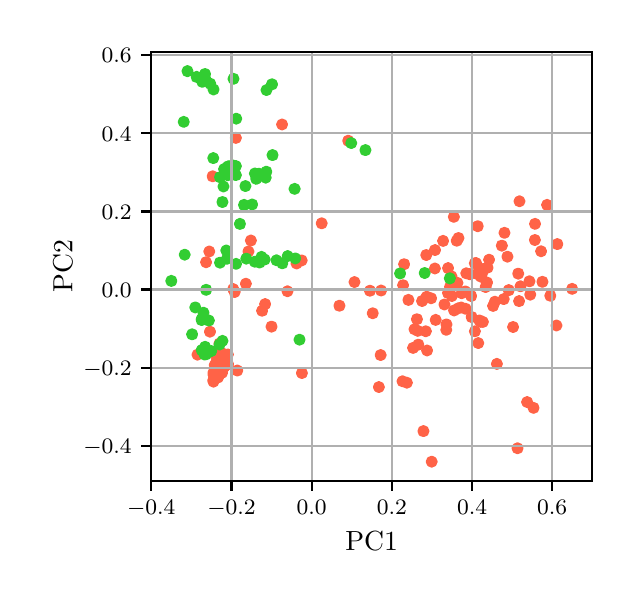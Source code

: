 \begingroup%
\makeatletter%
\begin{pgfpicture}%
\pgfpathrectangle{\pgfpointorigin}{\pgfqpoint{2.923in}{2.741in}}%
\pgfusepath{use as bounding box, clip}%
\begin{pgfscope}%
\pgfsetbuttcap%
\pgfsetmiterjoin%
\pgfsetlinewidth{0.0pt}%
\definecolor{currentstroke}{rgb}{1.0,1.0,1.0}%
\pgfsetstrokecolor{currentstroke}%
\pgfsetstrokeopacity{0.0}%
\pgfsetdash{}{0pt}%
\pgfpathmoveto{\pgfqpoint{0.0in}{0.0in}}%
\pgfpathlineto{\pgfqpoint{2.923in}{0.0in}}%
\pgfpathlineto{\pgfqpoint{2.923in}{2.741in}}%
\pgfpathlineto{\pgfqpoint{0.0in}{2.741in}}%
\pgfpathclose%
\pgfusepath{}%
\end{pgfscope}%
\begin{pgfscope}%
\pgfsetbuttcap%
\pgfsetmiterjoin%
\definecolor{currentfill}{rgb}{1.0,1.0,1.0}%
\pgfsetfillcolor{currentfill}%
\pgfsetlinewidth{0.0pt}%
\definecolor{currentstroke}{rgb}{0.0,0.0,0.0}%
\pgfsetstrokecolor{currentstroke}%
\pgfsetstrokeopacity{0.0}%
\pgfsetdash{}{0pt}%
\pgfpathmoveto{\pgfqpoint{0.618in}{0.474in}}%
\pgfpathlineto{\pgfqpoint{2.823in}{0.474in}}%
\pgfpathlineto{\pgfqpoint{2.823in}{2.621in}}%
\pgfpathlineto{\pgfqpoint{0.618in}{2.621in}}%
\pgfpathclose%
\pgfusepath{fill}%
\end{pgfscope}%
\begin{pgfscope}%
\pgfpathrectangle{\pgfqpoint{0.618in}{0.474in}}{\pgfqpoint{2.204in}{2.148in}}%
\pgfusepath{clip}%
\pgfsetbuttcap%
\pgfsetroundjoin%
\definecolor{currentfill}{rgb}{1.0,0.388,0.278}%
\pgfsetfillcolor{currentfill}%
\pgfsetlinewidth{1.004pt}%
\definecolor{currentstroke}{rgb}{1.0,0.388,0.278}%
\pgfsetstrokecolor{currentstroke}%
\pgfsetdash{}{0pt}%
\pgfpathmoveto{\pgfqpoint{1.997in}{1.104in}}%
\pgfpathcurveto{\pgfqpoint{2.003in}{1.104in}}{\pgfqpoint{2.009in}{1.107in}}{\pgfqpoint{2.013in}{1.111in}}%
\pgfpathcurveto{\pgfqpoint{2.018in}{1.115in}}{\pgfqpoint{2.02in}{1.121in}}{\pgfqpoint{2.02in}{1.127in}}%
\pgfpathcurveto{\pgfqpoint{2.02in}{1.133in}}{\pgfqpoint{2.018in}{1.139in}}{\pgfqpoint{2.013in}{1.143in}}%
\pgfpathcurveto{\pgfqpoint{2.009in}{1.148in}}{\pgfqpoint{2.003in}{1.15in}}{\pgfqpoint{1.997in}{1.15in}}%
\pgfpathcurveto{\pgfqpoint{1.991in}{1.15in}}{\pgfqpoint{1.985in}{1.148in}}{\pgfqpoint{1.981in}{1.143in}}%
\pgfpathcurveto{\pgfqpoint{1.976in}{1.139in}}{\pgfqpoint{1.974in}{1.133in}}{\pgfqpoint{1.974in}{1.127in}}%
\pgfpathcurveto{\pgfqpoint{1.974in}{1.121in}}{\pgfqpoint{1.976in}{1.115in}}{\pgfqpoint{1.981in}{1.111in}}%
\pgfpathcurveto{\pgfqpoint{1.985in}{1.107in}}{\pgfqpoint{1.991in}{1.104in}}{\pgfqpoint{1.997in}{1.104in}}%
\pgfpathclose%
\pgfusepath{stroke,fill}%
\end{pgfscope}%
\begin{pgfscope}%
\pgfpathrectangle{\pgfqpoint{0.618in}{0.474in}}{\pgfqpoint{2.204in}{2.148in}}%
\pgfusepath{clip}%
\pgfsetbuttcap%
\pgfsetroundjoin%
\definecolor{currentfill}{rgb}{1.0,0.388,0.278}%
\pgfsetfillcolor{currentfill}%
\pgfsetlinewidth{1.004pt}%
\definecolor{currentstroke}{rgb}{1.0,0.388,0.278}%
\pgfsetstrokecolor{currentstroke}%
\pgfsetdash{}{0pt}%
\pgfpathmoveto{\pgfqpoint{0.952in}{0.992in}}%
\pgfpathcurveto{\pgfqpoint{0.958in}{0.992in}}{\pgfqpoint{0.964in}{0.995in}}{\pgfqpoint{0.969in}{0.999in}}%
\pgfpathcurveto{\pgfqpoint{0.973in}{1.003in}}{\pgfqpoint{0.975in}{1.009in}}{\pgfqpoint{0.975in}{1.015in}}%
\pgfpathcurveto{\pgfqpoint{0.975in}{1.021in}}{\pgfqpoint{0.973in}{1.027in}}{\pgfqpoint{0.969in}{1.031in}}%
\pgfpathcurveto{\pgfqpoint{0.964in}{1.036in}}{\pgfqpoint{0.958in}{1.038in}}{\pgfqpoint{0.952in}{1.038in}}%
\pgfpathcurveto{\pgfqpoint{0.946in}{1.038in}}{\pgfqpoint{0.94in}{1.036in}}{\pgfqpoint{0.936in}{1.031in}}%
\pgfpathcurveto{\pgfqpoint{0.932in}{1.027in}}{\pgfqpoint{0.929in}{1.021in}}{\pgfqpoint{0.929in}{1.015in}}%
\pgfpathcurveto{\pgfqpoint{0.929in}{1.009in}}{\pgfqpoint{0.932in}{1.003in}}{\pgfqpoint{0.936in}{0.999in}}%
\pgfpathcurveto{\pgfqpoint{0.94in}{0.995in}}{\pgfqpoint{0.946in}{0.992in}}{\pgfqpoint{0.952in}{0.992in}}%
\pgfpathclose%
\pgfusepath{stroke,fill}%
\end{pgfscope}%
\begin{pgfscope}%
\pgfpathrectangle{\pgfqpoint{0.618in}{0.474in}}{\pgfqpoint{2.204in}{2.148in}}%
\pgfusepath{clip}%
\pgfsetbuttcap%
\pgfsetroundjoin%
\definecolor{currentfill}{rgb}{1.0,0.388,0.278}%
\pgfsetfillcolor{currentfill}%
\pgfsetlinewidth{1.004pt}%
\definecolor{currentstroke}{rgb}{1.0,0.388,0.278}%
\pgfsetstrokecolor{currentstroke}%
\pgfsetdash{}{0pt}%
\pgfpathmoveto{\pgfqpoint{1.951in}{1.202in}}%
\pgfpathcurveto{\pgfqpoint{1.957in}{1.202in}}{\pgfqpoint{1.963in}{1.204in}}{\pgfqpoint{1.967in}{1.209in}}%
\pgfpathcurveto{\pgfqpoint{1.971in}{1.213in}}{\pgfqpoint{1.974in}{1.219in}}{\pgfqpoint{1.974in}{1.225in}}%
\pgfpathcurveto{\pgfqpoint{1.974in}{1.231in}}{\pgfqpoint{1.971in}{1.237in}}{\pgfqpoint{1.967in}{1.241in}}%
\pgfpathcurveto{\pgfqpoint{1.963in}{1.246in}}{\pgfqpoint{1.957in}{1.248in}}{\pgfqpoint{1.951in}{1.248in}}%
\pgfpathcurveto{\pgfqpoint{1.945in}{1.248in}}{\pgfqpoint{1.939in}{1.246in}}{\pgfqpoint{1.934in}{1.241in}}%
\pgfpathcurveto{\pgfqpoint{1.93in}{1.237in}}{\pgfqpoint{1.928in}{1.231in}}{\pgfqpoint{1.928in}{1.225in}}%
\pgfpathcurveto{\pgfqpoint{1.928in}{1.219in}}{\pgfqpoint{1.93in}{1.213in}}{\pgfqpoint{1.934in}{1.209in}}%
\pgfpathcurveto{\pgfqpoint{1.939in}{1.204in}}{\pgfqpoint{1.945in}{1.202in}}{\pgfqpoint{1.951in}{1.202in}}%
\pgfpathclose%
\pgfusepath{stroke,fill}%
\end{pgfscope}%
\begin{pgfscope}%
\pgfpathrectangle{\pgfqpoint{0.618in}{0.474in}}{\pgfqpoint{2.204in}{2.148in}}%
\pgfusepath{clip}%
\pgfsetbuttcap%
\pgfsetroundjoin%
\definecolor{currentfill}{rgb}{1.0,0.388,0.278}%
\pgfsetfillcolor{currentfill}%
\pgfsetlinewidth{1.004pt}%
\definecolor{currentstroke}{rgb}{1.0,0.388,0.278}%
\pgfsetstrokecolor{currentstroke}%
\pgfsetdash{}{0pt}%
\pgfpathmoveto{\pgfqpoint{2.464in}{1.425in}}%
\pgfpathcurveto{\pgfqpoint{2.47in}{1.425in}}{\pgfqpoint{2.476in}{1.427in}}{\pgfqpoint{2.48in}{1.431in}}%
\pgfpathcurveto{\pgfqpoint{2.484in}{1.436in}}{\pgfqpoint{2.487in}{1.441in}}{\pgfqpoint{2.487in}{1.448in}}%
\pgfpathcurveto{\pgfqpoint{2.487in}{1.454in}}{\pgfqpoint{2.484in}{1.46in}}{\pgfqpoint{2.48in}{1.464in}}%
\pgfpathcurveto{\pgfqpoint{2.476in}{1.468in}}{\pgfqpoint{2.47in}{1.471in}}{\pgfqpoint{2.464in}{1.471in}}%
\pgfpathcurveto{\pgfqpoint{2.458in}{1.471in}}{\pgfqpoint{2.452in}{1.468in}}{\pgfqpoint{2.448in}{1.464in}}%
\pgfpathcurveto{\pgfqpoint{2.443in}{1.46in}}{\pgfqpoint{2.441in}{1.454in}}{\pgfqpoint{2.441in}{1.448in}}%
\pgfpathcurveto{\pgfqpoint{2.441in}{1.441in}}{\pgfqpoint{2.443in}{1.436in}}{\pgfqpoint{2.448in}{1.431in}}%
\pgfpathcurveto{\pgfqpoint{2.452in}{1.427in}}{\pgfqpoint{2.458in}{1.425in}}{\pgfqpoint{2.464in}{1.425in}}%
\pgfpathclose%
\pgfusepath{stroke,fill}%
\end{pgfscope}%
\begin{pgfscope}%
\pgfpathrectangle{\pgfqpoint{0.618in}{0.474in}}{\pgfqpoint{2.204in}{2.148in}}%
\pgfusepath{clip}%
\pgfsetbuttcap%
\pgfsetroundjoin%
\definecolor{currentfill}{rgb}{1.0,0.388,0.278}%
\pgfsetfillcolor{currentfill}%
\pgfsetlinewidth{1.004pt}%
\definecolor{currentstroke}{rgb}{1.0,0.388,0.278}%
\pgfsetstrokecolor{currentstroke}%
\pgfsetdash{}{0pt}%
\pgfpathmoveto{\pgfqpoint{0.929in}{0.948in}}%
\pgfpathcurveto{\pgfqpoint{0.935in}{0.948in}}{\pgfqpoint{0.941in}{0.95in}}{\pgfqpoint{0.945in}{0.955in}}%
\pgfpathcurveto{\pgfqpoint{0.95in}{0.959in}}{\pgfqpoint{0.952in}{0.965in}}{\pgfqpoint{0.952in}{0.971in}}%
\pgfpathcurveto{\pgfqpoint{0.952in}{0.977in}}{\pgfqpoint{0.95in}{0.983in}}{\pgfqpoint{0.945in}{0.987in}}%
\pgfpathcurveto{\pgfqpoint{0.941in}{0.992in}}{\pgfqpoint{0.935in}{0.994in}}{\pgfqpoint{0.929in}{0.994in}}%
\pgfpathcurveto{\pgfqpoint{0.923in}{0.994in}}{\pgfqpoint{0.917in}{0.992in}}{\pgfqpoint{0.913in}{0.987in}}%
\pgfpathcurveto{\pgfqpoint{0.909in}{0.983in}}{\pgfqpoint{0.906in}{0.977in}}{\pgfqpoint{0.906in}{0.971in}}%
\pgfpathcurveto{\pgfqpoint{0.906in}{0.965in}}{\pgfqpoint{0.909in}{0.959in}}{\pgfqpoint{0.913in}{0.955in}}%
\pgfpathcurveto{\pgfqpoint{0.917in}{0.95in}}{\pgfqpoint{0.923in}{0.948in}}{\pgfqpoint{0.929in}{0.948in}}%
\pgfpathclose%
\pgfusepath{stroke,fill}%
\end{pgfscope}%
\begin{pgfscope}%
\pgfpathrectangle{\pgfqpoint{0.618in}{0.474in}}{\pgfqpoint{2.204in}{2.148in}}%
\pgfusepath{clip}%
\pgfsetbuttcap%
\pgfsetroundjoin%
\definecolor{currentfill}{rgb}{1.0,0.388,0.278}%
\pgfsetfillcolor{currentfill}%
\pgfsetlinewidth{1.004pt}%
\definecolor{currentstroke}{rgb}{1.0,0.388,0.278}%
\pgfsetstrokecolor{currentstroke}%
\pgfsetdash{}{0pt}%
\pgfpathmoveto{\pgfqpoint{1.979in}{0.701in}}%
\pgfpathcurveto{\pgfqpoint{1.985in}{0.701in}}{\pgfqpoint{1.991in}{0.703in}}{\pgfqpoint{1.995in}{0.707in}}%
\pgfpathcurveto{\pgfqpoint{1.999in}{0.712in}}{\pgfqpoint{2.002in}{0.718in}}{\pgfqpoint{2.002in}{0.724in}}%
\pgfpathcurveto{\pgfqpoint{2.002in}{0.73in}}{\pgfqpoint{1.999in}{0.736in}}{\pgfqpoint{1.995in}{0.74in}}%
\pgfpathcurveto{\pgfqpoint{1.991in}{0.744in}}{\pgfqpoint{1.985in}{0.747in}}{\pgfqpoint{1.979in}{0.747in}}%
\pgfpathcurveto{\pgfqpoint{1.973in}{0.747in}}{\pgfqpoint{1.967in}{0.744in}}{\pgfqpoint{1.962in}{0.74in}}%
\pgfpathcurveto{\pgfqpoint{1.958in}{0.736in}}{\pgfqpoint{1.956in}{0.73in}}{\pgfqpoint{1.956in}{0.724in}}%
\pgfpathcurveto{\pgfqpoint{1.956in}{0.718in}}{\pgfqpoint{1.958in}{0.712in}}{\pgfqpoint{1.962in}{0.707in}}%
\pgfpathcurveto{\pgfqpoint{1.967in}{0.703in}}{\pgfqpoint{1.973in}{0.701in}}{\pgfqpoint{1.979in}{0.701in}}%
\pgfpathclose%
\pgfusepath{stroke,fill}%
\end{pgfscope}%
\begin{pgfscope}%
\pgfpathrectangle{\pgfqpoint{0.618in}{0.474in}}{\pgfqpoint{2.204in}{2.148in}}%
\pgfusepath{clip}%
\pgfsetbuttcap%
\pgfsetroundjoin%
\definecolor{currentfill}{rgb}{1.0,0.388,0.278}%
\pgfsetfillcolor{currentfill}%
\pgfsetlinewidth{1.004pt}%
\definecolor{currentstroke}{rgb}{1.0,0.388,0.278}%
\pgfsetstrokecolor{currentstroke}%
\pgfsetdash{}{0pt}%
\pgfpathmoveto{\pgfqpoint{2.131in}{1.772in}}%
\pgfpathcurveto{\pgfqpoint{2.137in}{1.772in}}{\pgfqpoint{2.143in}{1.774in}}{\pgfqpoint{2.147in}{1.779in}}%
\pgfpathcurveto{\pgfqpoint{2.151in}{1.783in}}{\pgfqpoint{2.154in}{1.789in}}{\pgfqpoint{2.154in}{1.795in}}%
\pgfpathcurveto{\pgfqpoint{2.154in}{1.801in}}{\pgfqpoint{2.151in}{1.807in}}{\pgfqpoint{2.147in}{1.811in}}%
\pgfpathcurveto{\pgfqpoint{2.143in}{1.815in}}{\pgfqpoint{2.137in}{1.818in}}{\pgfqpoint{2.131in}{1.818in}}%
\pgfpathcurveto{\pgfqpoint{2.125in}{1.818in}}{\pgfqpoint{2.119in}{1.815in}}{\pgfqpoint{2.114in}{1.811in}}%
\pgfpathcurveto{\pgfqpoint{2.11in}{1.807in}}{\pgfqpoint{2.108in}{1.801in}}{\pgfqpoint{2.108in}{1.795in}}%
\pgfpathcurveto{\pgfqpoint{2.108in}{1.789in}}{\pgfqpoint{2.11in}{1.783in}}{\pgfqpoint{2.114in}{1.779in}}%
\pgfpathcurveto{\pgfqpoint{2.119in}{1.774in}}{\pgfqpoint{2.125in}{1.772in}}{\pgfqpoint{2.131in}{1.772in}}%
\pgfpathclose%
\pgfusepath{stroke,fill}%
\end{pgfscope}%
\begin{pgfscope}%
\pgfpathrectangle{\pgfqpoint{0.618in}{0.474in}}{\pgfqpoint{2.204in}{2.148in}}%
\pgfusepath{clip}%
\pgfsetbuttcap%
\pgfsetroundjoin%
\definecolor{currentfill}{rgb}{1.0,0.388,0.278}%
\pgfsetfillcolor{currentfill}%
\pgfsetlinewidth{1.004pt}%
\definecolor{currentstroke}{rgb}{1.0,0.388,0.278}%
\pgfsetstrokecolor{currentstroke}%
\pgfsetdash{}{0pt}%
\pgfpathmoveto{\pgfqpoint{2.384in}{1.692in}}%
\pgfpathcurveto{\pgfqpoint{2.39in}{1.692in}}{\pgfqpoint{2.396in}{1.695in}}{\pgfqpoint{2.4in}{1.699in}}%
\pgfpathcurveto{\pgfqpoint{2.405in}{1.703in}}{\pgfqpoint{2.407in}{1.709in}}{\pgfqpoint{2.407in}{1.715in}}%
\pgfpathcurveto{\pgfqpoint{2.407in}{1.721in}}{\pgfqpoint{2.405in}{1.727in}}{\pgfqpoint{2.4in}{1.732in}}%
\pgfpathcurveto{\pgfqpoint{2.396in}{1.736in}}{\pgfqpoint{2.39in}{1.738in}}{\pgfqpoint{2.384in}{1.738in}}%
\pgfpathcurveto{\pgfqpoint{2.378in}{1.738in}}{\pgfqpoint{2.372in}{1.736in}}{\pgfqpoint{2.368in}{1.732in}}%
\pgfpathcurveto{\pgfqpoint{2.363in}{1.727in}}{\pgfqpoint{2.361in}{1.721in}}{\pgfqpoint{2.361in}{1.715in}}%
\pgfpathcurveto{\pgfqpoint{2.361in}{1.709in}}{\pgfqpoint{2.363in}{1.703in}}{\pgfqpoint{2.368in}{1.699in}}%
\pgfpathcurveto{\pgfqpoint{2.372in}{1.695in}}{\pgfqpoint{2.378in}{1.692in}}{\pgfqpoint{2.384in}{1.692in}}%
\pgfpathclose%
\pgfusepath{stroke,fill}%
\end{pgfscope}%
\begin{pgfscope}%
\pgfpathrectangle{\pgfqpoint{0.618in}{0.474in}}{\pgfqpoint{2.204in}{2.148in}}%
\pgfusepath{clip}%
\pgfsetbuttcap%
\pgfsetroundjoin%
\definecolor{currentfill}{rgb}{1.0,0.388,0.278}%
\pgfsetfillcolor{currentfill}%
\pgfsetlinewidth{1.004pt}%
\definecolor{currentstroke}{rgb}{1.0,0.388,0.278}%
\pgfsetstrokecolor{currentstroke}%
\pgfsetdash{}{0pt}%
\pgfpathmoveto{\pgfqpoint{0.929in}{0.994in}}%
\pgfpathcurveto{\pgfqpoint{0.935in}{0.994in}}{\pgfqpoint{0.941in}{0.997in}}{\pgfqpoint{0.946in}{1.001in}}%
\pgfpathcurveto{\pgfqpoint{0.95in}{1.005in}}{\pgfqpoint{0.952in}{1.011in}}{\pgfqpoint{0.952in}{1.017in}}%
\pgfpathcurveto{\pgfqpoint{0.952in}{1.023in}}{\pgfqpoint{0.95in}{1.029in}}{\pgfqpoint{0.946in}{1.033in}}%
\pgfpathcurveto{\pgfqpoint{0.941in}{1.038in}}{\pgfqpoint{0.935in}{1.04in}}{\pgfqpoint{0.929in}{1.04in}}%
\pgfpathcurveto{\pgfqpoint{0.923in}{1.04in}}{\pgfqpoint{0.917in}{1.038in}}{\pgfqpoint{0.913in}{1.033in}}%
\pgfpathcurveto{\pgfqpoint{0.909in}{1.029in}}{\pgfqpoint{0.906in}{1.023in}}{\pgfqpoint{0.906in}{1.017in}}%
\pgfpathcurveto{\pgfqpoint{0.906in}{1.011in}}{\pgfqpoint{0.909in}{1.005in}}{\pgfqpoint{0.913in}{1.001in}}%
\pgfpathcurveto{\pgfqpoint{0.917in}{0.997in}}{\pgfqpoint{0.923in}{0.994in}}{\pgfqpoint{0.929in}{0.994in}}%
\pgfpathclose%
\pgfusepath{stroke,fill}%
\end{pgfscope}%
\begin{pgfscope}%
\pgfpathrectangle{\pgfqpoint{0.618in}{0.474in}}{\pgfqpoint{2.204in}{2.148in}}%
\pgfusepath{clip}%
\pgfsetbuttcap%
\pgfsetroundjoin%
\definecolor{currentfill}{rgb}{1.0,0.388,0.278}%
\pgfsetfillcolor{currentfill}%
\pgfsetlinewidth{1.004pt}%
\definecolor{currentstroke}{rgb}{1.0,0.388,0.278}%
\pgfsetstrokecolor{currentstroke}%
\pgfsetdash{}{0pt}%
\pgfpathmoveto{\pgfqpoint{1.756in}{0.921in}}%
\pgfpathcurveto{\pgfqpoint{1.762in}{0.921in}}{\pgfqpoint{1.768in}{0.923in}}{\pgfqpoint{1.772in}{0.928in}}%
\pgfpathcurveto{\pgfqpoint{1.777in}{0.932in}}{\pgfqpoint{1.779in}{0.938in}}{\pgfqpoint{1.779in}{0.944in}}%
\pgfpathcurveto{\pgfqpoint{1.779in}{0.95in}}{\pgfqpoint{1.777in}{0.956in}}{\pgfqpoint{1.772in}{0.96in}}%
\pgfpathcurveto{\pgfqpoint{1.768in}{0.965in}}{\pgfqpoint{1.762in}{0.967in}}{\pgfqpoint{1.756in}{0.967in}}%
\pgfpathcurveto{\pgfqpoint{1.75in}{0.967in}}{\pgfqpoint{1.744in}{0.965in}}{\pgfqpoint{1.74in}{0.96in}}%
\pgfpathcurveto{\pgfqpoint{1.735in}{0.956in}}{\pgfqpoint{1.733in}{0.95in}}{\pgfqpoint{1.733in}{0.944in}}%
\pgfpathcurveto{\pgfqpoint{1.733in}{0.938in}}{\pgfqpoint{1.735in}{0.932in}}{\pgfqpoint{1.74in}{0.928in}}%
\pgfpathcurveto{\pgfqpoint{1.744in}{0.923in}}{\pgfqpoint{1.75in}{0.921in}}{\pgfqpoint{1.756in}{0.921in}}%
\pgfpathclose%
\pgfusepath{stroke,fill}%
\end{pgfscope}%
\begin{pgfscope}%
\pgfpathrectangle{\pgfqpoint{0.618in}{0.474in}}{\pgfqpoint{2.204in}{2.148in}}%
\pgfusepath{clip}%
\pgfsetbuttcap%
\pgfsetroundjoin%
\definecolor{currentfill}{rgb}{1.0,0.388,0.278}%
\pgfsetfillcolor{currentfill}%
\pgfsetlinewidth{1.004pt}%
\definecolor{currentstroke}{rgb}{1.0,0.388,0.278}%
\pgfsetstrokecolor{currentstroke}%
\pgfsetdash{}{0pt}%
\pgfpathmoveto{\pgfqpoint{1.882in}{1.535in}}%
\pgfpathcurveto{\pgfqpoint{1.888in}{1.535in}}{\pgfqpoint{1.894in}{1.538in}}{\pgfqpoint{1.899in}{1.542in}}%
\pgfpathcurveto{\pgfqpoint{1.903in}{1.546in}}{\pgfqpoint{1.905in}{1.552in}}{\pgfqpoint{1.905in}{1.558in}}%
\pgfpathcurveto{\pgfqpoint{1.905in}{1.564in}}{\pgfqpoint{1.903in}{1.57in}}{\pgfqpoint{1.899in}{1.575in}}%
\pgfpathcurveto{\pgfqpoint{1.894in}{1.579in}}{\pgfqpoint{1.888in}{1.581in}}{\pgfqpoint{1.882in}{1.581in}}%
\pgfpathcurveto{\pgfqpoint{1.876in}{1.581in}}{\pgfqpoint{1.87in}{1.579in}}{\pgfqpoint{1.866in}{1.575in}}%
\pgfpathcurveto{\pgfqpoint{1.862in}{1.57in}}{\pgfqpoint{1.859in}{1.564in}}{\pgfqpoint{1.859in}{1.558in}}%
\pgfpathcurveto{\pgfqpoint{1.859in}{1.552in}}{\pgfqpoint{1.862in}{1.546in}}{\pgfqpoint{1.866in}{1.542in}}%
\pgfpathcurveto{\pgfqpoint{1.87in}{1.538in}}{\pgfqpoint{1.876in}{1.535in}}{\pgfqpoint{1.882in}{1.535in}}%
\pgfpathclose%
\pgfusepath{stroke,fill}%
\end{pgfscope}%
\begin{pgfscope}%
\pgfpathrectangle{\pgfqpoint{0.618in}{0.474in}}{\pgfqpoint{2.204in}{2.148in}}%
\pgfusepath{clip}%
\pgfsetbuttcap%
\pgfsetroundjoin%
\definecolor{currentfill}{rgb}{1.0,0.388,0.278}%
\pgfsetfillcolor{currentfill}%
\pgfsetlinewidth{1.004pt}%
\definecolor{currentstroke}{rgb}{1.0,0.388,0.278}%
\pgfsetstrokecolor{currentstroke}%
\pgfsetdash{}{0pt}%
\pgfpathmoveto{\pgfqpoint{0.939in}{1.0in}}%
\pgfpathcurveto{\pgfqpoint{0.945in}{1.0in}}{\pgfqpoint{0.951in}{1.002in}}{\pgfqpoint{0.955in}{1.007in}}%
\pgfpathcurveto{\pgfqpoint{0.959in}{1.011in}}{\pgfqpoint{0.962in}{1.017in}}{\pgfqpoint{0.962in}{1.023in}}%
\pgfpathcurveto{\pgfqpoint{0.962in}{1.029in}}{\pgfqpoint{0.959in}{1.035in}}{\pgfqpoint{0.955in}{1.039in}}%
\pgfpathcurveto{\pgfqpoint{0.951in}{1.044in}}{\pgfqpoint{0.945in}{1.046in}}{\pgfqpoint{0.939in}{1.046in}}%
\pgfpathcurveto{\pgfqpoint{0.932in}{1.046in}}{\pgfqpoint{0.927in}{1.044in}}{\pgfqpoint{0.922in}{1.039in}}%
\pgfpathcurveto{\pgfqpoint{0.918in}{1.035in}}{\pgfqpoint{0.916in}{1.029in}}{\pgfqpoint{0.916in}{1.023in}}%
\pgfpathcurveto{\pgfqpoint{0.916in}{1.017in}}{\pgfqpoint{0.918in}{1.011in}}{\pgfqpoint{0.922in}{1.007in}}%
\pgfpathcurveto{\pgfqpoint{0.927in}{1.002in}}{\pgfqpoint{0.932in}{1.0in}}{\pgfqpoint{0.939in}{1.0in}}%
\pgfpathclose%
\pgfusepath{stroke,fill}%
\end{pgfscope}%
\begin{pgfscope}%
\pgfpathrectangle{\pgfqpoint{0.618in}{0.474in}}{\pgfqpoint{2.204in}{2.148in}}%
\pgfusepath{clip}%
\pgfsetbuttcap%
\pgfsetroundjoin%
\definecolor{currentfill}{rgb}{1.0,0.388,0.278}%
\pgfsetfillcolor{currentfill}%
\pgfsetlinewidth{1.004pt}%
\definecolor{currentstroke}{rgb}{1.0,0.388,0.278}%
\pgfsetstrokecolor{currentstroke}%
\pgfsetdash{}{0pt}%
\pgfpathmoveto{\pgfqpoint{2.102in}{1.392in}}%
\pgfpathcurveto{\pgfqpoint{2.108in}{1.392in}}{\pgfqpoint{2.114in}{1.394in}}{\pgfqpoint{2.118in}{1.398in}}%
\pgfpathcurveto{\pgfqpoint{2.122in}{1.403in}}{\pgfqpoint{2.125in}{1.408in}}{\pgfqpoint{2.125in}{1.415in}}%
\pgfpathcurveto{\pgfqpoint{2.125in}{1.421in}}{\pgfqpoint{2.122in}{1.427in}}{\pgfqpoint{2.118in}{1.431in}}%
\pgfpathcurveto{\pgfqpoint{2.114in}{1.435in}}{\pgfqpoint{2.108in}{1.438in}}{\pgfqpoint{2.102in}{1.438in}}%
\pgfpathcurveto{\pgfqpoint{2.096in}{1.438in}}{\pgfqpoint{2.09in}{1.435in}}{\pgfqpoint{2.085in}{1.431in}}%
\pgfpathcurveto{\pgfqpoint{2.081in}{1.427in}}{\pgfqpoint{2.079in}{1.421in}}{\pgfqpoint{2.079in}{1.415in}}%
\pgfpathcurveto{\pgfqpoint{2.079in}{1.408in}}{\pgfqpoint{2.081in}{1.403in}}{\pgfqpoint{2.085in}{1.398in}}%
\pgfpathcurveto{\pgfqpoint{2.09in}{1.394in}}{\pgfqpoint{2.096in}{1.392in}}{\pgfqpoint{2.102in}{1.392in}}%
\pgfpathclose%
\pgfusepath{stroke,fill}%
\end{pgfscope}%
\begin{pgfscope}%
\pgfpathrectangle{\pgfqpoint{0.618in}{0.474in}}{\pgfqpoint{2.204in}{2.148in}}%
\pgfusepath{clip}%
\pgfsetbuttcap%
\pgfsetroundjoin%
\definecolor{currentfill}{rgb}{1.0,0.388,0.278}%
\pgfsetfillcolor{currentfill}%
\pgfsetlinewidth{1.004pt}%
\definecolor{currentstroke}{rgb}{1.0,0.388,0.278}%
\pgfsetstrokecolor{currentstroke}%
\pgfsetdash{}{0pt}%
\pgfpathmoveto{\pgfqpoint{2.242in}{1.541in}}%
\pgfpathcurveto{\pgfqpoint{2.248in}{1.541in}}{\pgfqpoint{2.254in}{1.543in}}{\pgfqpoint{2.258in}{1.548in}}%
\pgfpathcurveto{\pgfqpoint{2.262in}{1.552in}}{\pgfqpoint{2.265in}{1.558in}}{\pgfqpoint{2.265in}{1.564in}}%
\pgfpathcurveto{\pgfqpoint{2.265in}{1.57in}}{\pgfqpoint{2.262in}{1.576in}}{\pgfqpoint{2.258in}{1.58in}}%
\pgfpathcurveto{\pgfqpoint{2.254in}{1.584in}}{\pgfqpoint{2.248in}{1.587in}}{\pgfqpoint{2.242in}{1.587in}}%
\pgfpathcurveto{\pgfqpoint{2.235in}{1.587in}}{\pgfqpoint{2.23in}{1.584in}}{\pgfqpoint{2.225in}{1.58in}}%
\pgfpathcurveto{\pgfqpoint{2.221in}{1.576in}}{\pgfqpoint{2.219in}{1.57in}}{\pgfqpoint{2.219in}{1.564in}}%
\pgfpathcurveto{\pgfqpoint{2.219in}{1.558in}}{\pgfqpoint{2.221in}{1.552in}}{\pgfqpoint{2.225in}{1.548in}}%
\pgfpathcurveto{\pgfqpoint{2.23in}{1.543in}}{\pgfqpoint{2.235in}{1.541in}}{\pgfqpoint{2.242in}{1.541in}}%
\pgfpathclose%
\pgfusepath{stroke,fill}%
\end{pgfscope}%
\begin{pgfscope}%
\pgfpathrectangle{\pgfqpoint{0.618in}{0.474in}}{\pgfqpoint{2.204in}{2.148in}}%
\pgfusepath{clip}%
\pgfsetbuttcap%
\pgfsetroundjoin%
\definecolor{currentfill}{rgb}{1.0,0.388,0.278}%
\pgfsetfillcolor{currentfill}%
\pgfsetlinewidth{1.004pt}%
\definecolor{currentstroke}{rgb}{1.0,0.388,0.278}%
\pgfsetstrokecolor{currentstroke}%
\pgfsetdash{}{0pt}%
\pgfpathmoveto{\pgfqpoint{1.091in}{1.438in}}%
\pgfpathcurveto{\pgfqpoint{1.097in}{1.438in}}{\pgfqpoint{1.103in}{1.44in}}{\pgfqpoint{1.107in}{1.445in}}%
\pgfpathcurveto{\pgfqpoint{1.112in}{1.449in}}{\pgfqpoint{1.114in}{1.455in}}{\pgfqpoint{1.114in}{1.461in}}%
\pgfpathcurveto{\pgfqpoint{1.114in}{1.467in}}{\pgfqpoint{1.112in}{1.473in}}{\pgfqpoint{1.107in}{1.477in}}%
\pgfpathcurveto{\pgfqpoint{1.103in}{1.481in}}{\pgfqpoint{1.097in}{1.484in}}{\pgfqpoint{1.091in}{1.484in}}%
\pgfpathcurveto{\pgfqpoint{1.085in}{1.484in}}{\pgfqpoint{1.079in}{1.481in}}{\pgfqpoint{1.075in}{1.477in}}%
\pgfpathcurveto{\pgfqpoint{1.07in}{1.473in}}{\pgfqpoint{1.068in}{1.467in}}{\pgfqpoint{1.068in}{1.461in}}%
\pgfpathcurveto{\pgfqpoint{1.068in}{1.455in}}{\pgfqpoint{1.07in}{1.449in}}{\pgfqpoint{1.075in}{1.445in}}%
\pgfpathcurveto{\pgfqpoint{1.079in}{1.44in}}{\pgfqpoint{1.085in}{1.438in}}{\pgfqpoint{1.091in}{1.438in}}%
\pgfpathclose%
\pgfusepath{stroke,fill}%
\end{pgfscope}%
\begin{pgfscope}%
\pgfpathrectangle{\pgfqpoint{0.618in}{0.474in}}{\pgfqpoint{2.204in}{2.148in}}%
\pgfusepath{clip}%
\pgfsetbuttcap%
\pgfsetroundjoin%
\definecolor{currentfill}{rgb}{1.0,0.388,0.278}%
\pgfsetfillcolor{currentfill}%
\pgfsetlinewidth{1.004pt}%
\definecolor{currentstroke}{rgb}{1.0,0.388,0.278}%
\pgfsetstrokecolor{currentstroke}%
\pgfsetdash{}{0pt}%
\pgfpathmoveto{\pgfqpoint{2.449in}{0.615in}}%
\pgfpathcurveto{\pgfqpoint{2.456in}{0.615in}}{\pgfqpoint{2.461in}{0.617in}}{\pgfqpoint{2.466in}{0.622in}}%
\pgfpathcurveto{\pgfqpoint{2.47in}{0.626in}}{\pgfqpoint{2.472in}{0.632in}}{\pgfqpoint{2.472in}{0.638in}}%
\pgfpathcurveto{\pgfqpoint{2.472in}{0.644in}}{\pgfqpoint{2.47in}{0.65in}}{\pgfqpoint{2.466in}{0.654in}}%
\pgfpathcurveto{\pgfqpoint{2.461in}{0.659in}}{\pgfqpoint{2.456in}{0.661in}}{\pgfqpoint{2.449in}{0.661in}}%
\pgfpathcurveto{\pgfqpoint{2.443in}{0.661in}}{\pgfqpoint{2.437in}{0.659in}}{\pgfqpoint{2.433in}{0.654in}}%
\pgfpathcurveto{\pgfqpoint{2.429in}{0.65in}}{\pgfqpoint{2.426in}{0.644in}}{\pgfqpoint{2.426in}{0.638in}}%
\pgfpathcurveto{\pgfqpoint{2.426in}{0.632in}}{\pgfqpoint{2.429in}{0.626in}}{\pgfqpoint{2.433in}{0.622in}}%
\pgfpathcurveto{\pgfqpoint{2.437in}{0.617in}}{\pgfqpoint{2.443in}{0.615in}}{\pgfqpoint{2.449in}{0.615in}}%
\pgfpathclose%
\pgfusepath{stroke,fill}%
\end{pgfscope}%
\begin{pgfscope}%
\pgfpathrectangle{\pgfqpoint{0.618in}{0.474in}}{\pgfqpoint{2.204in}{2.148in}}%
\pgfusepath{clip}%
\pgfsetbuttcap%
\pgfsetroundjoin%
\definecolor{currentfill}{rgb}{1.0,0.388,0.278}%
\pgfsetfillcolor{currentfill}%
\pgfsetlinewidth{1.004pt}%
\definecolor{currentstroke}{rgb}{1.0,0.388,0.278}%
\pgfsetstrokecolor{currentstroke}%
\pgfsetdash{}{0pt}%
\pgfpathmoveto{\pgfqpoint{1.634in}{1.446in}}%
\pgfpathcurveto{\pgfqpoint{1.64in}{1.446in}}{\pgfqpoint{1.646in}{1.448in}}{\pgfqpoint{1.65in}{1.453in}}%
\pgfpathcurveto{\pgfqpoint{1.654in}{1.457in}}{\pgfqpoint{1.657in}{1.463in}}{\pgfqpoint{1.657in}{1.469in}}%
\pgfpathcurveto{\pgfqpoint{1.657in}{1.475in}}{\pgfqpoint{1.654in}{1.481in}}{\pgfqpoint{1.65in}{1.485in}}%
\pgfpathcurveto{\pgfqpoint{1.646in}{1.489in}}{\pgfqpoint{1.64in}{1.492in}}{\pgfqpoint{1.634in}{1.492in}}%
\pgfpathcurveto{\pgfqpoint{1.628in}{1.492in}}{\pgfqpoint{1.622in}{1.489in}}{\pgfqpoint{1.618in}{1.485in}}%
\pgfpathcurveto{\pgfqpoint{1.613in}{1.481in}}{\pgfqpoint{1.611in}{1.475in}}{\pgfqpoint{1.611in}{1.469in}}%
\pgfpathcurveto{\pgfqpoint{1.611in}{1.463in}}{\pgfqpoint{1.613in}{1.457in}}{\pgfqpoint{1.618in}{1.453in}}%
\pgfpathcurveto{\pgfqpoint{1.622in}{1.448in}}{\pgfqpoint{1.628in}{1.446in}}{\pgfqpoint{1.634in}{1.446in}}%
\pgfpathclose%
\pgfusepath{stroke,fill}%
\end{pgfscope}%
\begin{pgfscope}%
\pgfpathrectangle{\pgfqpoint{0.618in}{0.474in}}{\pgfqpoint{2.204in}{2.148in}}%
\pgfusepath{clip}%
\pgfsetbuttcap%
\pgfsetroundjoin%
\definecolor{currentfill}{rgb}{1.0,0.388,0.278}%
\pgfsetfillcolor{currentfill}%
\pgfsetlinewidth{1.004pt}%
\definecolor{currentstroke}{rgb}{1.0,0.388,0.278}%
\pgfsetstrokecolor{currentstroke}%
\pgfsetdash{}{0pt}%
\pgfpathmoveto{\pgfqpoint{0.955in}{1.013in}}%
\pgfpathcurveto{\pgfqpoint{0.961in}{1.013in}}{\pgfqpoint{0.966in}{1.016in}}{\pgfqpoint{0.971in}{1.02in}}%
\pgfpathcurveto{\pgfqpoint{0.975in}{1.024in}}{\pgfqpoint{0.978in}{1.03in}}{\pgfqpoint{0.978in}{1.036in}}%
\pgfpathcurveto{\pgfqpoint{0.978in}{1.043in}}{\pgfqpoint{0.975in}{1.048in}}{\pgfqpoint{0.971in}{1.053in}}%
\pgfpathcurveto{\pgfqpoint{0.966in}{1.057in}}{\pgfqpoint{0.961in}{1.059in}}{\pgfqpoint{0.955in}{1.059in}}%
\pgfpathcurveto{\pgfqpoint{0.948in}{1.059in}}{\pgfqpoint{0.943in}{1.057in}}{\pgfqpoint{0.938in}{1.053in}}%
\pgfpathcurveto{\pgfqpoint{0.934in}{1.048in}}{\pgfqpoint{0.931in}{1.043in}}{\pgfqpoint{0.931in}{1.036in}}%
\pgfpathcurveto{\pgfqpoint{0.931in}{1.03in}}{\pgfqpoint{0.934in}{1.024in}}{\pgfqpoint{0.938in}{1.02in}}%
\pgfpathcurveto{\pgfqpoint{0.943in}{1.016in}}{\pgfqpoint{0.948in}{1.013in}}{\pgfqpoint{0.955in}{1.013in}}%
\pgfpathclose%
\pgfusepath{stroke,fill}%
\end{pgfscope}%
\begin{pgfscope}%
\pgfpathrectangle{\pgfqpoint{0.618in}{0.474in}}{\pgfqpoint{2.204in}{2.148in}}%
\pgfusepath{clip}%
\pgfsetbuttcap%
\pgfsetroundjoin%
\definecolor{currentfill}{rgb}{1.0,0.388,0.278}%
\pgfsetfillcolor{currentfill}%
\pgfsetlinewidth{1.004pt}%
\definecolor{currentstroke}{rgb}{1.0,0.388,0.278}%
\pgfsetstrokecolor{currentstroke}%
\pgfsetdash{}{0pt}%
\pgfpathmoveto{\pgfqpoint{2.236in}{1.2in}}%
\pgfpathcurveto{\pgfqpoint{2.242in}{1.2in}}{\pgfqpoint{2.248in}{1.202in}}{\pgfqpoint{2.252in}{1.206in}}%
\pgfpathcurveto{\pgfqpoint{2.257in}{1.211in}}{\pgfqpoint{2.259in}{1.217in}}{\pgfqpoint{2.259in}{1.223in}}%
\pgfpathcurveto{\pgfqpoint{2.259in}{1.229in}}{\pgfqpoint{2.257in}{1.235in}}{\pgfqpoint{2.252in}{1.239in}}%
\pgfpathcurveto{\pgfqpoint{2.248in}{1.243in}}{\pgfqpoint{2.242in}{1.246in}}{\pgfqpoint{2.236in}{1.246in}}%
\pgfpathcurveto{\pgfqpoint{2.23in}{1.246in}}{\pgfqpoint{2.224in}{1.243in}}{\pgfqpoint{2.22in}{1.239in}}%
\pgfpathcurveto{\pgfqpoint{2.215in}{1.235in}}{\pgfqpoint{2.213in}{1.229in}}{\pgfqpoint{2.213in}{1.223in}}%
\pgfpathcurveto{\pgfqpoint{2.213in}{1.217in}}{\pgfqpoint{2.215in}{1.211in}}{\pgfqpoint{2.22in}{1.206in}}%
\pgfpathcurveto{\pgfqpoint{2.224in}{1.202in}}{\pgfqpoint{2.23in}{1.2in}}{\pgfqpoint{2.236in}{1.2in}}%
\pgfpathclose%
\pgfusepath{stroke,fill}%
\end{pgfscope}%
\begin{pgfscope}%
\pgfpathrectangle{\pgfqpoint{0.618in}{0.474in}}{\pgfqpoint{2.204in}{2.148in}}%
\pgfusepath{clip}%
\pgfsetbuttcap%
\pgfsetroundjoin%
\definecolor{currentfill}{rgb}{1.0,0.388,0.278}%
\pgfsetfillcolor{currentfill}%
\pgfsetlinewidth{1.004pt}%
\definecolor{currentstroke}{rgb}{1.0,0.388,0.278}%
\pgfsetstrokecolor{currentstroke}%
\pgfsetdash{}{0pt}%
\pgfpathmoveto{\pgfqpoint{2.036in}{1.514in}}%
\pgfpathcurveto{\pgfqpoint{2.042in}{1.514in}}{\pgfqpoint{2.048in}{1.517in}}{\pgfqpoint{2.052in}{1.521in}}%
\pgfpathcurveto{\pgfqpoint{2.056in}{1.525in}}{\pgfqpoint{2.059in}{1.531in}}{\pgfqpoint{2.059in}{1.537in}}%
\pgfpathcurveto{\pgfqpoint{2.059in}{1.543in}}{\pgfqpoint{2.056in}{1.549in}}{\pgfqpoint{2.052in}{1.553in}}%
\pgfpathcurveto{\pgfqpoint{2.048in}{1.558in}}{\pgfqpoint{2.042in}{1.56in}}{\pgfqpoint{2.036in}{1.56in}}%
\pgfpathcurveto{\pgfqpoint{2.03in}{1.56in}}{\pgfqpoint{2.024in}{1.558in}}{\pgfqpoint{2.02in}{1.553in}}%
\pgfpathcurveto{\pgfqpoint{2.015in}{1.549in}}{\pgfqpoint{2.013in}{1.543in}}{\pgfqpoint{2.013in}{1.537in}}%
\pgfpathcurveto{\pgfqpoint{2.013in}{1.531in}}{\pgfqpoint{2.015in}{1.525in}}{\pgfqpoint{2.02in}{1.521in}}%
\pgfpathcurveto{\pgfqpoint{2.024in}{1.517in}}{\pgfqpoint{2.03in}{1.514in}}{\pgfqpoint{2.036in}{1.514in}}%
\pgfpathclose%
\pgfusepath{stroke,fill}%
\end{pgfscope}%
\begin{pgfscope}%
\pgfpathrectangle{\pgfqpoint{0.618in}{0.474in}}{\pgfqpoint{2.204in}{2.148in}}%
\pgfusepath{clip}%
\pgfsetbuttcap%
\pgfsetroundjoin%
\definecolor{currentfill}{rgb}{1.0,0.388,0.278}%
\pgfsetfillcolor{currentfill}%
\pgfsetlinewidth{1.004pt}%
\definecolor{currentstroke}{rgb}{1.0,0.388,0.278}%
\pgfsetstrokecolor{currentstroke}%
\pgfsetdash{}{0pt}%
\pgfpathmoveto{\pgfqpoint{2.236in}{1.54in}}%
\pgfpathcurveto{\pgfqpoint{2.242in}{1.54in}}{\pgfqpoint{2.248in}{1.542in}}{\pgfqpoint{2.252in}{1.547in}}%
\pgfpathcurveto{\pgfqpoint{2.256in}{1.551in}}{\pgfqpoint{2.259in}{1.557in}}{\pgfqpoint{2.259in}{1.563in}}%
\pgfpathcurveto{\pgfqpoint{2.259in}{1.569in}}{\pgfqpoint{2.256in}{1.575in}}{\pgfqpoint{2.252in}{1.579in}}%
\pgfpathcurveto{\pgfqpoint{2.248in}{1.583in}}{\pgfqpoint{2.242in}{1.586in}}{\pgfqpoint{2.236in}{1.586in}}%
\pgfpathcurveto{\pgfqpoint{2.229in}{1.586in}}{\pgfqpoint{2.224in}{1.583in}}{\pgfqpoint{2.219in}{1.579in}}%
\pgfpathcurveto{\pgfqpoint{2.215in}{1.575in}}{\pgfqpoint{2.213in}{1.569in}}{\pgfqpoint{2.213in}{1.563in}}%
\pgfpathcurveto{\pgfqpoint{2.213in}{1.557in}}{\pgfqpoint{2.215in}{1.551in}}{\pgfqpoint{2.219in}{1.547in}}%
\pgfpathcurveto{\pgfqpoint{2.224in}{1.542in}}{\pgfqpoint{2.229in}{1.54in}}{\pgfqpoint{2.236in}{1.54in}}%
\pgfpathclose%
\pgfusepath{stroke,fill}%
\end{pgfscope}%
\begin{pgfscope}%
\pgfpathrectangle{\pgfqpoint{0.618in}{0.474in}}{\pgfqpoint{2.204in}{2.148in}}%
\pgfusepath{clip}%
\pgfsetbuttcap%
\pgfsetroundjoin%
\definecolor{currentfill}{rgb}{1.0,0.388,0.278}%
\pgfsetfillcolor{currentfill}%
\pgfsetlinewidth{1.004pt}%
\definecolor{currentstroke}{rgb}{1.0,0.388,0.278}%
\pgfsetstrokecolor{currentstroke}%
\pgfsetdash{}{0pt}%
\pgfpathmoveto{\pgfqpoint{0.953in}{0.981in}}%
\pgfpathcurveto{\pgfqpoint{0.959in}{0.981in}}{\pgfqpoint{0.965in}{0.984in}}{\pgfqpoint{0.969in}{0.988in}}%
\pgfpathcurveto{\pgfqpoint{0.973in}{0.992in}}{\pgfqpoint{0.976in}{0.998in}}{\pgfqpoint{0.976in}{1.004in}}%
\pgfpathcurveto{\pgfqpoint{0.976in}{1.01in}}{\pgfqpoint{0.973in}{1.016in}}{\pgfqpoint{0.969in}{1.021in}}%
\pgfpathcurveto{\pgfqpoint{0.965in}{1.025in}}{\pgfqpoint{0.959in}{1.027in}}{\pgfqpoint{0.953in}{1.027in}}%
\pgfpathcurveto{\pgfqpoint{0.947in}{1.027in}}{\pgfqpoint{0.941in}{1.025in}}{\pgfqpoint{0.937in}{1.021in}}%
\pgfpathcurveto{\pgfqpoint{0.932in}{1.016in}}{\pgfqpoint{0.93in}{1.01in}}{\pgfqpoint{0.93in}{1.004in}}%
\pgfpathcurveto{\pgfqpoint{0.93in}{0.998in}}{\pgfqpoint{0.932in}{0.992in}}{\pgfqpoint{0.937in}{0.988in}}%
\pgfpathcurveto{\pgfqpoint{0.941in}{0.984in}}{\pgfqpoint{0.947in}{0.981in}}{\pgfqpoint{0.953in}{0.981in}}%
\pgfpathclose%
\pgfusepath{stroke,fill}%
\end{pgfscope}%
\begin{pgfscope}%
\pgfpathrectangle{\pgfqpoint{0.618in}{0.474in}}{\pgfqpoint{2.204in}{2.148in}}%
\pgfusepath{clip}%
\pgfsetbuttcap%
\pgfsetroundjoin%
\definecolor{currentfill}{rgb}{1.0,0.388,0.278}%
\pgfsetfillcolor{currentfill}%
\pgfsetlinewidth{1.004pt}%
\definecolor{currentstroke}{rgb}{1.0,0.388,0.278}%
\pgfsetstrokecolor{currentstroke}%
\pgfsetdash{}{0pt}%
\pgfpathmoveto{\pgfqpoint{1.371in}{0.991in}}%
\pgfpathcurveto{\pgfqpoint{1.377in}{0.991in}}{\pgfqpoint{1.383in}{0.993in}}{\pgfqpoint{1.388in}{0.998in}}%
\pgfpathcurveto{\pgfqpoint{1.392in}{1.002in}}{\pgfqpoint{1.394in}{1.008in}}{\pgfqpoint{1.394in}{1.014in}}%
\pgfpathcurveto{\pgfqpoint{1.394in}{1.02in}}{\pgfqpoint{1.392in}{1.026in}}{\pgfqpoint{1.388in}{1.03in}}%
\pgfpathcurveto{\pgfqpoint{1.383in}{1.035in}}{\pgfqpoint{1.377in}{1.037in}}{\pgfqpoint{1.371in}{1.037in}}%
\pgfpathcurveto{\pgfqpoint{1.365in}{1.037in}}{\pgfqpoint{1.359in}{1.035in}}{\pgfqpoint{1.355in}{1.03in}}%
\pgfpathcurveto{\pgfqpoint{1.351in}{1.026in}}{\pgfqpoint{1.348in}{1.02in}}{\pgfqpoint{1.348in}{1.014in}}%
\pgfpathcurveto{\pgfqpoint{1.348in}{1.008in}}{\pgfqpoint{1.351in}{1.002in}}{\pgfqpoint{1.355in}{0.998in}}%
\pgfpathcurveto{\pgfqpoint{1.359in}{0.993in}}{\pgfqpoint{1.365in}{0.991in}}{\pgfqpoint{1.371in}{0.991in}}%
\pgfpathclose%
\pgfusepath{stroke,fill}%
\end{pgfscope}%
\begin{pgfscope}%
\pgfpathrectangle{\pgfqpoint{0.618in}{0.474in}}{\pgfqpoint{2.204in}{2.148in}}%
\pgfusepath{clip}%
\pgfsetbuttcap%
\pgfsetroundjoin%
\definecolor{currentfill}{rgb}{1.0,0.388,0.278}%
\pgfsetfillcolor{currentfill}%
\pgfsetlinewidth{1.004pt}%
\definecolor{currentstroke}{rgb}{1.0,0.388,0.278}%
\pgfsetstrokecolor{currentstroke}%
\pgfsetdash{}{0pt}%
\pgfpathmoveto{\pgfqpoint{0.955in}{1.021in}}%
\pgfpathcurveto{\pgfqpoint{0.961in}{1.021in}}{\pgfqpoint{0.967in}{1.023in}}{\pgfqpoint{0.972in}{1.028in}}%
\pgfpathcurveto{\pgfqpoint{0.976in}{1.032in}}{\pgfqpoint{0.978in}{1.038in}}{\pgfqpoint{0.978in}{1.044in}}%
\pgfpathcurveto{\pgfqpoint{0.978in}{1.05in}}{\pgfqpoint{0.976in}{1.056in}}{\pgfqpoint{0.972in}{1.06in}}%
\pgfpathcurveto{\pgfqpoint{0.967in}{1.064in}}{\pgfqpoint{0.961in}{1.067in}}{\pgfqpoint{0.955in}{1.067in}}%
\pgfpathcurveto{\pgfqpoint{0.949in}{1.067in}}{\pgfqpoint{0.943in}{1.064in}}{\pgfqpoint{0.939in}{1.06in}}%
\pgfpathcurveto{\pgfqpoint{0.935in}{1.056in}}{\pgfqpoint{0.932in}{1.05in}}{\pgfqpoint{0.932in}{1.044in}}%
\pgfpathcurveto{\pgfqpoint{0.932in}{1.038in}}{\pgfqpoint{0.935in}{1.032in}}{\pgfqpoint{0.939in}{1.028in}}%
\pgfpathcurveto{\pgfqpoint{0.943in}{1.023in}}{\pgfqpoint{0.949in}{1.021in}}{\pgfqpoint{0.955in}{1.021in}}%
\pgfpathclose%
\pgfusepath{stroke,fill}%
\end{pgfscope}%
\begin{pgfscope}%
\pgfpathrectangle{\pgfqpoint{0.618in}{0.474in}}{\pgfqpoint{2.204in}{2.148in}}%
\pgfusepath{clip}%
\pgfsetbuttcap%
\pgfsetroundjoin%
\definecolor{currentfill}{rgb}{1.0,0.388,0.278}%
\pgfsetfillcolor{currentfill}%
\pgfsetlinewidth{1.004pt}%
\definecolor{currentstroke}{rgb}{1.0,0.388,0.278}%
\pgfsetstrokecolor{currentstroke}%
\pgfsetdash{}{0pt}%
\pgfpathmoveto{\pgfqpoint{2.077in}{1.652in}}%
\pgfpathcurveto{\pgfqpoint{2.083in}{1.652in}}{\pgfqpoint{2.089in}{1.654in}}{\pgfqpoint{2.093in}{1.658in}}%
\pgfpathcurveto{\pgfqpoint{2.098in}{1.663in}}{\pgfqpoint{2.1in}{1.668in}}{\pgfqpoint{2.1in}{1.675in}}%
\pgfpathcurveto{\pgfqpoint{2.1in}{1.681in}}{\pgfqpoint{2.098in}{1.687in}}{\pgfqpoint{2.093in}{1.691in}}%
\pgfpathcurveto{\pgfqpoint{2.089in}{1.695in}}{\pgfqpoint{2.083in}{1.698in}}{\pgfqpoint{2.077in}{1.698in}}%
\pgfpathcurveto{\pgfqpoint{2.071in}{1.698in}}{\pgfqpoint{2.065in}{1.695in}}{\pgfqpoint{2.061in}{1.691in}}%
\pgfpathcurveto{\pgfqpoint{2.057in}{1.687in}}{\pgfqpoint{2.054in}{1.681in}}{\pgfqpoint{2.054in}{1.675in}}%
\pgfpathcurveto{\pgfqpoint{2.054in}{1.668in}}{\pgfqpoint{2.057in}{1.663in}}{\pgfqpoint{2.061in}{1.658in}}%
\pgfpathcurveto{\pgfqpoint{2.065in}{1.654in}}{\pgfqpoint{2.071in}{1.652in}}{\pgfqpoint{2.077in}{1.652in}}%
\pgfpathclose%
\pgfusepath{stroke,fill}%
\end{pgfscope}%
\begin{pgfscope}%
\pgfpathrectangle{\pgfqpoint{0.618in}{0.474in}}{\pgfqpoint{2.204in}{2.148in}}%
\pgfusepath{clip}%
\pgfsetbuttcap%
\pgfsetroundjoin%
\definecolor{currentfill}{rgb}{1.0,0.388,0.278}%
\pgfsetfillcolor{currentfill}%
\pgfsetlinewidth{1.004pt}%
\definecolor{currentstroke}{rgb}{1.0,0.388,0.278}%
\pgfsetstrokecolor{currentstroke}%
\pgfsetdash{}{0pt}%
\pgfpathmoveto{\pgfqpoint{0.963in}{1.038in}}%
\pgfpathcurveto{\pgfqpoint{0.969in}{1.038in}}{\pgfqpoint{0.975in}{1.04in}}{\pgfqpoint{0.979in}{1.045in}}%
\pgfpathcurveto{\pgfqpoint{0.984in}{1.049in}}{\pgfqpoint{0.986in}{1.055in}}{\pgfqpoint{0.986in}{1.061in}}%
\pgfpathcurveto{\pgfqpoint{0.986in}{1.067in}}{\pgfqpoint{0.984in}{1.073in}}{\pgfqpoint{0.979in}{1.077in}}%
\pgfpathcurveto{\pgfqpoint{0.975in}{1.082in}}{\pgfqpoint{0.969in}{1.084in}}{\pgfqpoint{0.963in}{1.084in}}%
\pgfpathcurveto{\pgfqpoint{0.957in}{1.084in}}{\pgfqpoint{0.951in}{1.082in}}{\pgfqpoint{0.947in}{1.077in}}%
\pgfpathcurveto{\pgfqpoint{0.942in}{1.073in}}{\pgfqpoint{0.94in}{1.067in}}{\pgfqpoint{0.94in}{1.061in}}%
\pgfpathcurveto{\pgfqpoint{0.94in}{1.055in}}{\pgfqpoint{0.942in}{1.049in}}{\pgfqpoint{0.947in}{1.045in}}%
\pgfpathcurveto{\pgfqpoint{0.951in}{1.04in}}{\pgfqpoint{0.957in}{1.038in}}{\pgfqpoint{0.963in}{1.038in}}%
\pgfpathclose%
\pgfusepath{stroke,fill}%
\end{pgfscope}%
\begin{pgfscope}%
\pgfpathrectangle{\pgfqpoint{0.618in}{0.474in}}{\pgfqpoint{2.204in}{2.148in}}%
\pgfusepath{clip}%
\pgfsetbuttcap%
\pgfsetroundjoin%
\definecolor{currentfill}{rgb}{1.0,0.388,0.278}%
\pgfsetfillcolor{currentfill}%
\pgfsetlinewidth{1.004pt}%
\definecolor{currentstroke}{rgb}{1.0,0.388,0.278}%
\pgfsetstrokecolor{currentstroke}%
\pgfsetdash{}{0pt}%
\pgfpathmoveto{\pgfqpoint{0.995in}{1.041in}}%
\pgfpathcurveto{\pgfqpoint{1.001in}{1.041in}}{\pgfqpoint{1.007in}{1.043in}}{\pgfqpoint{1.011in}{1.048in}}%
\pgfpathcurveto{\pgfqpoint{1.016in}{1.052in}}{\pgfqpoint{1.018in}{1.058in}}{\pgfqpoint{1.018in}{1.064in}}%
\pgfpathcurveto{\pgfqpoint{1.018in}{1.07in}}{\pgfqpoint{1.016in}{1.076in}}{\pgfqpoint{1.011in}{1.08in}}%
\pgfpathcurveto{\pgfqpoint{1.007in}{1.084in}}{\pgfqpoint{1.001in}{1.087in}}{\pgfqpoint{0.995in}{1.087in}}%
\pgfpathcurveto{\pgfqpoint{0.989in}{1.087in}}{\pgfqpoint{0.983in}{1.084in}}{\pgfqpoint{0.979in}{1.08in}}%
\pgfpathcurveto{\pgfqpoint{0.974in}{1.076in}}{\pgfqpoint{0.972in}{1.07in}}{\pgfqpoint{0.972in}{1.064in}}%
\pgfpathcurveto{\pgfqpoint{0.972in}{1.058in}}{\pgfqpoint{0.974in}{1.052in}}{\pgfqpoint{0.979in}{1.048in}}%
\pgfpathcurveto{\pgfqpoint{0.983in}{1.043in}}{\pgfqpoint{0.989in}{1.041in}}{\pgfqpoint{0.995in}{1.041in}}%
\pgfpathclose%
\pgfusepath{stroke,fill}%
\end{pgfscope}%
\begin{pgfscope}%
\pgfpathrectangle{\pgfqpoint{0.618in}{0.474in}}{\pgfqpoint{2.204in}{2.148in}}%
\pgfusepath{clip}%
\pgfsetbuttcap%
\pgfsetroundjoin%
\definecolor{currentfill}{rgb}{1.0,0.388,0.278}%
\pgfsetfillcolor{currentfill}%
\pgfsetlinewidth{1.004pt}%
\definecolor{currentstroke}{rgb}{1.0,0.388,0.278}%
\pgfsetstrokecolor{currentstroke}%
\pgfsetdash{}{0pt}%
\pgfpathmoveto{\pgfqpoint{2.193in}{1.49in}}%
\pgfpathcurveto{\pgfqpoint{2.199in}{1.49in}}{\pgfqpoint{2.205in}{1.492in}}{\pgfqpoint{2.21in}{1.496in}}%
\pgfpathcurveto{\pgfqpoint{2.214in}{1.501in}}{\pgfqpoint{2.216in}{1.506in}}{\pgfqpoint{2.216in}{1.513in}}%
\pgfpathcurveto{\pgfqpoint{2.216in}{1.519in}}{\pgfqpoint{2.214in}{1.525in}}{\pgfqpoint{2.21in}{1.529in}}%
\pgfpathcurveto{\pgfqpoint{2.205in}{1.533in}}{\pgfqpoint{2.199in}{1.536in}}{\pgfqpoint{2.193in}{1.536in}}%
\pgfpathcurveto{\pgfqpoint{2.187in}{1.536in}}{\pgfqpoint{2.181in}{1.533in}}{\pgfqpoint{2.177in}{1.529in}}%
\pgfpathcurveto{\pgfqpoint{2.173in}{1.525in}}{\pgfqpoint{2.17in}{1.519in}}{\pgfqpoint{2.17in}{1.513in}}%
\pgfpathcurveto{\pgfqpoint{2.17in}{1.506in}}{\pgfqpoint{2.173in}{1.501in}}{\pgfqpoint{2.177in}{1.496in}}%
\pgfpathcurveto{\pgfqpoint{2.181in}{1.492in}}{\pgfqpoint{2.187in}{1.49in}}{\pgfqpoint{2.193in}{1.49in}}%
\pgfpathclose%
\pgfusepath{stroke,fill}%
\end{pgfscope}%
\begin{pgfscope}%
\pgfpathrectangle{\pgfqpoint{0.618in}{0.474in}}{\pgfqpoint{2.204in}{2.148in}}%
\pgfusepath{clip}%
\pgfsetbuttcap%
\pgfsetroundjoin%
\definecolor{currentfill}{rgb}{1.0,0.388,0.278}%
\pgfsetfillcolor{currentfill}%
\pgfsetlinewidth{1.004pt}%
\definecolor{currentstroke}{rgb}{1.0,0.388,0.278}%
\pgfsetstrokecolor{currentstroke}%
\pgfsetdash{}{0pt}%
\pgfpathmoveto{\pgfqpoint{0.959in}{1.139in}}%
\pgfpathcurveto{\pgfqpoint{0.965in}{1.139in}}{\pgfqpoint{0.971in}{1.142in}}{\pgfqpoint{0.975in}{1.146in}}%
\pgfpathcurveto{\pgfqpoint{0.98in}{1.15in}}{\pgfqpoint{0.982in}{1.156in}}{\pgfqpoint{0.982in}{1.162in}}%
\pgfpathcurveto{\pgfqpoint{0.982in}{1.168in}}{\pgfqpoint{0.98in}{1.174in}}{\pgfqpoint{0.975in}{1.178in}}%
\pgfpathcurveto{\pgfqpoint{0.971in}{1.183in}}{\pgfqpoint{0.965in}{1.185in}}{\pgfqpoint{0.959in}{1.185in}}%
\pgfpathcurveto{\pgfqpoint{0.953in}{1.185in}}{\pgfqpoint{0.947in}{1.183in}}{\pgfqpoint{0.943in}{1.178in}}%
\pgfpathcurveto{\pgfqpoint{0.938in}{1.174in}}{\pgfqpoint{0.936in}{1.168in}}{\pgfqpoint{0.936in}{1.162in}}%
\pgfpathcurveto{\pgfqpoint{0.936in}{1.156in}}{\pgfqpoint{0.938in}{1.15in}}{\pgfqpoint{0.943in}{1.146in}}%
\pgfpathcurveto{\pgfqpoint{0.947in}{1.142in}}{\pgfqpoint{0.953in}{1.139in}}{\pgfqpoint{0.959in}{1.139in}}%
\pgfpathclose%
\pgfusepath{stroke,fill}%
\end{pgfscope}%
\begin{pgfscope}%
\pgfpathrectangle{\pgfqpoint{0.618in}{0.474in}}{\pgfqpoint{2.204in}{2.148in}}%
\pgfusepath{clip}%
\pgfsetbuttcap%
\pgfsetroundjoin%
\definecolor{currentfill}{rgb}{1.0,0.388,0.278}%
\pgfsetfillcolor{currentfill}%
\pgfsetlinewidth{1.004pt}%
\definecolor{currentstroke}{rgb}{1.0,0.388,0.278}%
\pgfsetstrokecolor{currentstroke}%
\pgfsetdash{}{0pt}%
\pgfpathmoveto{\pgfqpoint{0.945in}{0.981in}}%
\pgfpathcurveto{\pgfqpoint{0.952in}{0.981in}}{\pgfqpoint{0.957in}{0.984in}}{\pgfqpoint{0.962in}{0.988in}}%
\pgfpathcurveto{\pgfqpoint{0.966in}{0.993in}}{\pgfqpoint{0.968in}{0.998in}}{\pgfqpoint{0.968in}{1.005in}}%
\pgfpathcurveto{\pgfqpoint{0.968in}{1.011in}}{\pgfqpoint{0.966in}{1.016in}}{\pgfqpoint{0.962in}{1.021in}}%
\pgfpathcurveto{\pgfqpoint{0.957in}{1.025in}}{\pgfqpoint{0.952in}{1.028in}}{\pgfqpoint{0.945in}{1.028in}}%
\pgfpathcurveto{\pgfqpoint{0.939in}{1.028in}}{\pgfqpoint{0.933in}{1.025in}}{\pgfqpoint{0.929in}{1.021in}}%
\pgfpathcurveto{\pgfqpoint{0.925in}{1.016in}}{\pgfqpoint{0.922in}{1.011in}}{\pgfqpoint{0.922in}{1.005in}}%
\pgfpathcurveto{\pgfqpoint{0.922in}{0.998in}}{\pgfqpoint{0.925in}{0.993in}}{\pgfqpoint{0.929in}{0.988in}}%
\pgfpathcurveto{\pgfqpoint{0.933in}{0.984in}}{\pgfqpoint{0.939in}{0.981in}}{\pgfqpoint{0.945in}{0.981in}}%
\pgfpathclose%
\pgfusepath{stroke,fill}%
\end{pgfscope}%
\begin{pgfscope}%
\pgfpathrectangle{\pgfqpoint{0.618in}{0.474in}}{\pgfqpoint{2.204in}{2.148in}}%
\pgfusepath{clip}%
\pgfsetbuttcap%
\pgfsetroundjoin%
\definecolor{currentfill}{rgb}{1.0,0.388,0.278}%
\pgfsetfillcolor{currentfill}%
\pgfsetlinewidth{1.004pt}%
\definecolor{currentstroke}{rgb}{1.0,0.388,0.278}%
\pgfsetstrokecolor{currentstroke}%
\pgfsetdash{}{0pt}%
\pgfpathmoveto{\pgfqpoint{1.874in}{0.95in}}%
\pgfpathcurveto{\pgfqpoint{1.88in}{0.95in}}{\pgfqpoint{1.886in}{0.953in}}{\pgfqpoint{1.891in}{0.957in}}%
\pgfpathcurveto{\pgfqpoint{1.895in}{0.961in}}{\pgfqpoint{1.897in}{0.967in}}{\pgfqpoint{1.897in}{0.973in}}%
\pgfpathcurveto{\pgfqpoint{1.897in}{0.979in}}{\pgfqpoint{1.895in}{0.985in}}{\pgfqpoint{1.891in}{0.989in}}%
\pgfpathcurveto{\pgfqpoint{1.886in}{0.994in}}{\pgfqpoint{1.88in}{0.996in}}{\pgfqpoint{1.874in}{0.996in}}%
\pgfpathcurveto{\pgfqpoint{1.868in}{0.996in}}{\pgfqpoint{1.862in}{0.994in}}{\pgfqpoint{1.858in}{0.989in}}%
\pgfpathcurveto{\pgfqpoint{1.854in}{0.985in}}{\pgfqpoint{1.851in}{0.979in}}{\pgfqpoint{1.851in}{0.973in}}%
\pgfpathcurveto{\pgfqpoint{1.851in}{0.967in}}{\pgfqpoint{1.854in}{0.961in}}{\pgfqpoint{1.858in}{0.957in}}%
\pgfpathcurveto{\pgfqpoint{1.862in}{0.953in}}{\pgfqpoint{1.868in}{0.95in}}{\pgfqpoint{1.874in}{0.95in}}%
\pgfpathclose%
\pgfusepath{stroke,fill}%
\end{pgfscope}%
\begin{pgfscope}%
\pgfpathrectangle{\pgfqpoint{0.618in}{0.474in}}{\pgfqpoint{2.204in}{2.148in}}%
\pgfusepath{clip}%
\pgfsetbuttcap%
\pgfsetroundjoin%
\definecolor{currentfill}{rgb}{1.0,0.388,0.278}%
\pgfsetfillcolor{currentfill}%
\pgfsetlinewidth{1.004pt}%
\definecolor{currentstroke}{rgb}{1.0,0.388,0.278}%
\pgfsetstrokecolor{currentstroke}%
\pgfsetdash{}{0pt}%
\pgfpathmoveto{\pgfqpoint{0.968in}{1.016in}}%
\pgfpathcurveto{\pgfqpoint{0.974in}{1.016in}}{\pgfqpoint{0.98in}{1.019in}}{\pgfqpoint{0.984in}{1.023in}}%
\pgfpathcurveto{\pgfqpoint{0.988in}{1.027in}}{\pgfqpoint{0.991in}{1.033in}}{\pgfqpoint{0.991in}{1.039in}}%
\pgfpathcurveto{\pgfqpoint{0.991in}{1.045in}}{\pgfqpoint{0.988in}{1.051in}}{\pgfqpoint{0.984in}{1.055in}}%
\pgfpathcurveto{\pgfqpoint{0.98in}{1.06in}}{\pgfqpoint{0.974in}{1.062in}}{\pgfqpoint{0.968in}{1.062in}}%
\pgfpathcurveto{\pgfqpoint{0.962in}{1.062in}}{\pgfqpoint{0.956in}{1.06in}}{\pgfqpoint{0.951in}{1.055in}}%
\pgfpathcurveto{\pgfqpoint{0.947in}{1.051in}}{\pgfqpoint{0.945in}{1.045in}}{\pgfqpoint{0.945in}{1.039in}}%
\pgfpathcurveto{\pgfqpoint{0.945in}{1.033in}}{\pgfqpoint{0.947in}{1.027in}}{\pgfqpoint{0.951in}{1.023in}}%
\pgfpathcurveto{\pgfqpoint{0.956in}{1.019in}}{\pgfqpoint{0.962in}{1.016in}}{\pgfqpoint{0.968in}{1.016in}}%
\pgfpathclose%
\pgfusepath{stroke,fill}%
\end{pgfscope}%
\begin{pgfscope}%
\pgfpathrectangle{\pgfqpoint{0.618in}{0.474in}}{\pgfqpoint{2.204in}{2.148in}}%
\pgfusepath{clip}%
\pgfsetbuttcap%
\pgfsetroundjoin%
\definecolor{currentfill}{rgb}{1.0,0.388,0.278}%
\pgfsetfillcolor{currentfill}%
\pgfsetlinewidth{1.004pt}%
\definecolor{currentstroke}{rgb}{1.0,0.388,0.278}%
\pgfsetstrokecolor{currentstroke}%
\pgfsetdash{}{0pt}%
\pgfpathmoveto{\pgfqpoint{2.14in}{1.434in}}%
\pgfpathcurveto{\pgfqpoint{2.146in}{1.434in}}{\pgfqpoint{2.152in}{1.437in}}{\pgfqpoint{2.156in}{1.441in}}%
\pgfpathcurveto{\pgfqpoint{2.16in}{1.445in}}{\pgfqpoint{2.163in}{1.451in}}{\pgfqpoint{2.163in}{1.457in}}%
\pgfpathcurveto{\pgfqpoint{2.163in}{1.463in}}{\pgfqpoint{2.16in}{1.469in}}{\pgfqpoint{2.156in}{1.474in}}%
\pgfpathcurveto{\pgfqpoint{2.152in}{1.478in}}{\pgfqpoint{2.146in}{1.48in}}{\pgfqpoint{2.14in}{1.48in}}%
\pgfpathcurveto{\pgfqpoint{2.134in}{1.48in}}{\pgfqpoint{2.128in}{1.478in}}{\pgfqpoint{2.123in}{1.474in}}%
\pgfpathcurveto{\pgfqpoint{2.119in}{1.469in}}{\pgfqpoint{2.117in}{1.463in}}{\pgfqpoint{2.117in}{1.457in}}%
\pgfpathcurveto{\pgfqpoint{2.117in}{1.451in}}{\pgfqpoint{2.119in}{1.445in}}{\pgfqpoint{2.123in}{1.441in}}%
\pgfpathcurveto{\pgfqpoint{2.128in}{1.437in}}{\pgfqpoint{2.134in}{1.434in}}{\pgfqpoint{2.14in}{1.434in}}%
\pgfpathclose%
\pgfusepath{stroke,fill}%
\end{pgfscope}%
\begin{pgfscope}%
\pgfpathrectangle{\pgfqpoint{0.618in}{0.474in}}{\pgfqpoint{2.204in}{2.148in}}%
\pgfusepath{clip}%
\pgfsetbuttcap%
\pgfsetroundjoin%
\definecolor{currentfill}{rgb}{1.0,0.388,0.278}%
\pgfsetfillcolor{currentfill}%
\pgfsetlinewidth{1.004pt}%
\definecolor{currentstroke}{rgb}{1.0,0.388,0.278}%
\pgfsetstrokecolor{currentstroke}%
\pgfsetdash{}{0pt}%
\pgfpathmoveto{\pgfqpoint{2.145in}{1.653in}}%
\pgfpathcurveto{\pgfqpoint{2.152in}{1.653in}}{\pgfqpoint{2.157in}{1.655in}}{\pgfqpoint{2.162in}{1.659in}}%
\pgfpathcurveto{\pgfqpoint{2.166in}{1.664in}}{\pgfqpoint{2.169in}{1.67in}}{\pgfqpoint{2.169in}{1.676in}}%
\pgfpathcurveto{\pgfqpoint{2.169in}{1.682in}}{\pgfqpoint{2.166in}{1.688in}}{\pgfqpoint{2.162in}{1.692in}}%
\pgfpathcurveto{\pgfqpoint{2.157in}{1.696in}}{\pgfqpoint{2.152in}{1.699in}}{\pgfqpoint{2.145in}{1.699in}}%
\pgfpathcurveto{\pgfqpoint{2.139in}{1.699in}}{\pgfqpoint{2.134in}{1.696in}}{\pgfqpoint{2.129in}{1.692in}}%
\pgfpathcurveto{\pgfqpoint{2.125in}{1.688in}}{\pgfqpoint{2.122in}{1.682in}}{\pgfqpoint{2.122in}{1.676in}}%
\pgfpathcurveto{\pgfqpoint{2.122in}{1.67in}}{\pgfqpoint{2.125in}{1.664in}}{\pgfqpoint{2.129in}{1.659in}}%
\pgfpathcurveto{\pgfqpoint{2.134in}{1.655in}}{\pgfqpoint{2.139in}{1.653in}}{\pgfqpoint{2.145in}{1.653in}}%
\pgfpathclose%
\pgfusepath{stroke,fill}%
\end{pgfscope}%
\begin{pgfscope}%
\pgfpathrectangle{\pgfqpoint{0.618in}{0.474in}}{\pgfqpoint{2.204in}{2.148in}}%
\pgfusepath{clip}%
\pgfsetbuttcap%
\pgfsetroundjoin%
\definecolor{currentfill}{rgb}{1.0,0.388,0.278}%
\pgfsetfillcolor{currentfill}%
\pgfsetlinewidth{1.004pt}%
\definecolor{currentstroke}{rgb}{1.0,0.388,0.278}%
\pgfsetstrokecolor{currentstroke}%
\pgfsetdash{}{0pt}%
\pgfpathmoveto{\pgfqpoint{2.529in}{0.817in}}%
\pgfpathcurveto{\pgfqpoint{2.535in}{0.817in}}{\pgfqpoint{2.541in}{0.82in}}{\pgfqpoint{2.546in}{0.824in}}%
\pgfpathcurveto{\pgfqpoint{2.55in}{0.828in}}{\pgfqpoint{2.552in}{0.834in}}{\pgfqpoint{2.552in}{0.84in}}%
\pgfpathcurveto{\pgfqpoint{2.552in}{0.846in}}{\pgfqpoint{2.55in}{0.852in}}{\pgfqpoint{2.546in}{0.856in}}%
\pgfpathcurveto{\pgfqpoint{2.541in}{0.861in}}{\pgfqpoint{2.535in}{0.863in}}{\pgfqpoint{2.529in}{0.863in}}%
\pgfpathcurveto{\pgfqpoint{2.523in}{0.863in}}{\pgfqpoint{2.517in}{0.861in}}{\pgfqpoint{2.513in}{0.856in}}%
\pgfpathcurveto{\pgfqpoint{2.509in}{0.852in}}{\pgfqpoint{2.506in}{0.846in}}{\pgfqpoint{2.506in}{0.84in}}%
\pgfpathcurveto{\pgfqpoint{2.506in}{0.834in}}{\pgfqpoint{2.509in}{0.828in}}{\pgfqpoint{2.513in}{0.824in}}%
\pgfpathcurveto{\pgfqpoint{2.517in}{0.82in}}{\pgfqpoint{2.523in}{0.817in}}{\pgfqpoint{2.529in}{0.817in}}%
\pgfpathclose%
\pgfusepath{stroke,fill}%
\end{pgfscope}%
\begin{pgfscope}%
\pgfpathrectangle{\pgfqpoint{0.618in}{0.474in}}{\pgfqpoint{2.204in}{2.148in}}%
\pgfusepath{clip}%
\pgfsetbuttcap%
\pgfsetroundjoin%
\definecolor{currentfill}{rgb}{1.0,0.388,0.278}%
\pgfsetfillcolor{currentfill}%
\pgfsetlinewidth{1.004pt}%
\definecolor{currentstroke}{rgb}{1.0,0.388,0.278}%
\pgfsetstrokecolor{currentstroke}%
\pgfsetdash{}{0pt}%
\pgfpathmoveto{\pgfqpoint{2.217in}{1.376in}}%
\pgfpathcurveto{\pgfqpoint{2.223in}{1.376in}}{\pgfqpoint{2.229in}{1.379in}}{\pgfqpoint{2.234in}{1.383in}}%
\pgfpathcurveto{\pgfqpoint{2.238in}{1.388in}}{\pgfqpoint{2.24in}{1.393in}}{\pgfqpoint{2.24in}{1.399in}}%
\pgfpathcurveto{\pgfqpoint{2.24in}{1.406in}}{\pgfqpoint{2.238in}{1.411in}}{\pgfqpoint{2.234in}{1.416in}}%
\pgfpathcurveto{\pgfqpoint{2.229in}{1.42in}}{\pgfqpoint{2.223in}{1.423in}}{\pgfqpoint{2.217in}{1.423in}}%
\pgfpathcurveto{\pgfqpoint{2.211in}{1.423in}}{\pgfqpoint{2.205in}{1.42in}}{\pgfqpoint{2.201in}{1.416in}}%
\pgfpathcurveto{\pgfqpoint{2.197in}{1.411in}}{\pgfqpoint{2.194in}{1.406in}}{\pgfqpoint{2.194in}{1.399in}}%
\pgfpathcurveto{\pgfqpoint{2.194in}{1.393in}}{\pgfqpoint{2.197in}{1.388in}}{\pgfqpoint{2.201in}{1.383in}}%
\pgfpathcurveto{\pgfqpoint{2.205in}{1.379in}}{\pgfqpoint{2.211in}{1.376in}}{\pgfqpoint{2.217in}{1.376in}}%
\pgfpathclose%
\pgfusepath{stroke,fill}%
\end{pgfscope}%
\begin{pgfscope}%
\pgfpathrectangle{\pgfqpoint{0.618in}{0.474in}}{\pgfqpoint{2.204in}{2.148in}}%
\pgfusepath{clip}%
\pgfsetbuttcap%
\pgfsetroundjoin%
\definecolor{currentfill}{rgb}{1.0,0.388,0.278}%
\pgfsetfillcolor{currentfill}%
\pgfsetlinewidth{1.004pt}%
\definecolor{currentstroke}{rgb}{1.0,0.388,0.278}%
\pgfsetstrokecolor{currentstroke}%
\pgfsetdash{}{0pt}%
\pgfpathmoveto{\pgfqpoint{1.035in}{1.396in}}%
\pgfpathcurveto{\pgfqpoint{1.041in}{1.396in}}{\pgfqpoint{1.047in}{1.399in}}{\pgfqpoint{1.051in}{1.403in}}%
\pgfpathcurveto{\pgfqpoint{1.055in}{1.408in}}{\pgfqpoint{1.058in}{1.413in}}{\pgfqpoint{1.058in}{1.42in}}%
\pgfpathcurveto{\pgfqpoint{1.058in}{1.426in}}{\pgfqpoint{1.055in}{1.431in}}{\pgfqpoint{1.051in}{1.436in}}%
\pgfpathcurveto{\pgfqpoint{1.047in}{1.44in}}{\pgfqpoint{1.041in}{1.443in}}{\pgfqpoint{1.035in}{1.443in}}%
\pgfpathcurveto{\pgfqpoint{1.029in}{1.443in}}{\pgfqpoint{1.023in}{1.44in}}{\pgfqpoint{1.018in}{1.436in}}%
\pgfpathcurveto{\pgfqpoint{1.014in}{1.431in}}{\pgfqpoint{1.012in}{1.426in}}{\pgfqpoint{1.012in}{1.42in}}%
\pgfpathcurveto{\pgfqpoint{1.012in}{1.413in}}{\pgfqpoint{1.014in}{1.408in}}{\pgfqpoint{1.018in}{1.403in}}%
\pgfpathcurveto{\pgfqpoint{1.023in}{1.399in}}{\pgfqpoint{1.029in}{1.396in}}{\pgfqpoint{1.035in}{1.396in}}%
\pgfpathclose%
\pgfusepath{stroke,fill}%
\end{pgfscope}%
\begin{pgfscope}%
\pgfpathrectangle{\pgfqpoint{0.618in}{0.474in}}{\pgfqpoint{2.204in}{2.148in}}%
\pgfusepath{clip}%
\pgfsetbuttcap%
\pgfsetroundjoin%
\definecolor{currentfill}{rgb}{1.0,0.388,0.278}%
\pgfsetfillcolor{currentfill}%
\pgfsetlinewidth{1.004pt}%
\definecolor{currentstroke}{rgb}{1.0,0.388,0.278}%
\pgfsetstrokecolor{currentstroke}%
\pgfsetdash{}{0pt}%
\pgfpathmoveto{\pgfqpoint{1.904in}{1.357in}}%
\pgfpathcurveto{\pgfqpoint{1.91in}{1.357in}}{\pgfqpoint{1.916in}{1.359in}}{\pgfqpoint{1.92in}{1.363in}}%
\pgfpathcurveto{\pgfqpoint{1.924in}{1.368in}}{\pgfqpoint{1.927in}{1.374in}}{\pgfqpoint{1.927in}{1.38in}}%
\pgfpathcurveto{\pgfqpoint{1.927in}{1.386in}}{\pgfqpoint{1.924in}{1.392in}}{\pgfqpoint{1.92in}{1.396in}}%
\pgfpathcurveto{\pgfqpoint{1.916in}{1.4in}}{\pgfqpoint{1.91in}{1.403in}}{\pgfqpoint{1.904in}{1.403in}}%
\pgfpathcurveto{\pgfqpoint{1.898in}{1.403in}}{\pgfqpoint{1.892in}{1.4in}}{\pgfqpoint{1.887in}{1.396in}}%
\pgfpathcurveto{\pgfqpoint{1.883in}{1.392in}}{\pgfqpoint{1.881in}{1.386in}}{\pgfqpoint{1.881in}{1.38in}}%
\pgfpathcurveto{\pgfqpoint{1.881in}{1.374in}}{\pgfqpoint{1.883in}{1.368in}}{\pgfqpoint{1.887in}{1.363in}}%
\pgfpathcurveto{\pgfqpoint{1.892in}{1.359in}}{\pgfqpoint{1.898in}{1.357in}}{\pgfqpoint{1.904in}{1.357in}}%
\pgfpathclose%
\pgfusepath{stroke,fill}%
\end{pgfscope}%
\begin{pgfscope}%
\pgfpathrectangle{\pgfqpoint{0.618in}{0.474in}}{\pgfqpoint{2.204in}{2.148in}}%
\pgfusepath{clip}%
\pgfsetbuttcap%
\pgfsetroundjoin%
\definecolor{currentfill}{rgb}{1.0,0.388,0.278}%
\pgfsetfillcolor{currentfill}%
\pgfsetlinewidth{1.004pt}%
\definecolor{currentstroke}{rgb}{1.0,0.388,0.278}%
\pgfsetstrokecolor{currentstroke}%
\pgfsetdash{}{0pt}%
\pgfpathmoveto{\pgfqpoint{2.266in}{1.473in}}%
\pgfpathcurveto{\pgfqpoint{2.272in}{1.473in}}{\pgfqpoint{2.278in}{1.476in}}{\pgfqpoint{2.282in}{1.48in}}%
\pgfpathcurveto{\pgfqpoint{2.287in}{1.484in}}{\pgfqpoint{2.289in}{1.49in}}{\pgfqpoint{2.289in}{1.496in}}%
\pgfpathcurveto{\pgfqpoint{2.289in}{1.502in}}{\pgfqpoint{2.287in}{1.508in}}{\pgfqpoint{2.282in}{1.513in}}%
\pgfpathcurveto{\pgfqpoint{2.278in}{1.517in}}{\pgfqpoint{2.272in}{1.519in}}{\pgfqpoint{2.266in}{1.519in}}%
\pgfpathcurveto{\pgfqpoint{2.26in}{1.519in}}{\pgfqpoint{2.254in}{1.517in}}{\pgfqpoint{2.25in}{1.513in}}%
\pgfpathcurveto{\pgfqpoint{2.246in}{1.508in}}{\pgfqpoint{2.243in}{1.502in}}{\pgfqpoint{2.243in}{1.496in}}%
\pgfpathcurveto{\pgfqpoint{2.243in}{1.49in}}{\pgfqpoint{2.246in}{1.484in}}{\pgfqpoint{2.25in}{1.48in}}%
\pgfpathcurveto{\pgfqpoint{2.254in}{1.476in}}{\pgfqpoint{2.26in}{1.473in}}{\pgfqpoint{2.266in}{1.473in}}%
\pgfpathclose%
\pgfusepath{stroke,fill}%
\end{pgfscope}%
\begin{pgfscope}%
\pgfpathrectangle{\pgfqpoint{0.618in}{0.474in}}{\pgfqpoint{2.204in}{2.148in}}%
\pgfusepath{clip}%
\pgfsetbuttcap%
\pgfsetroundjoin%
\definecolor{currentfill}{rgb}{1.0,0.388,0.278}%
\pgfsetfillcolor{currentfill}%
\pgfsetlinewidth{1.004pt}%
\definecolor{currentstroke}{rgb}{1.0,0.388,0.278}%
\pgfsetstrokecolor{currentstroke}%
\pgfsetdash{}{0pt}%
\pgfpathmoveto{\pgfqpoint{0.945in}{1.007in}}%
\pgfpathcurveto{\pgfqpoint{0.951in}{1.007in}}{\pgfqpoint{0.957in}{1.009in}}{\pgfqpoint{0.961in}{1.013in}}%
\pgfpathcurveto{\pgfqpoint{0.966in}{1.018in}}{\pgfqpoint{0.968in}{1.024in}}{\pgfqpoint{0.968in}{1.03in}}%
\pgfpathcurveto{\pgfqpoint{0.968in}{1.036in}}{\pgfqpoint{0.966in}{1.042in}}{\pgfqpoint{0.961in}{1.046in}}%
\pgfpathcurveto{\pgfqpoint{0.957in}{1.05in}}{\pgfqpoint{0.951in}{1.053in}}{\pgfqpoint{0.945in}{1.053in}}%
\pgfpathcurveto{\pgfqpoint{0.939in}{1.053in}}{\pgfqpoint{0.933in}{1.05in}}{\pgfqpoint{0.929in}{1.046in}}%
\pgfpathcurveto{\pgfqpoint{0.925in}{1.042in}}{\pgfqpoint{0.922in}{1.036in}}{\pgfqpoint{0.922in}{1.03in}}%
\pgfpathcurveto{\pgfqpoint{0.922in}{1.024in}}{\pgfqpoint{0.925in}{1.018in}}{\pgfqpoint{0.929in}{1.013in}}%
\pgfpathcurveto{\pgfqpoint{0.933in}{1.009in}}{\pgfqpoint{0.939in}{1.007in}}{\pgfqpoint{0.945in}{1.007in}}%
\pgfpathclose%
\pgfusepath{stroke,fill}%
\end{pgfscope}%
\begin{pgfscope}%
\pgfpathrectangle{\pgfqpoint{0.618in}{0.474in}}{\pgfqpoint{2.204in}{2.148in}}%
\pgfusepath{clip}%
\pgfsetbuttcap%
\pgfsetroundjoin%
\definecolor{currentfill}{rgb}{1.0,0.388,0.278}%
\pgfsetfillcolor{currentfill}%
\pgfsetlinewidth{1.004pt}%
\definecolor{currentstroke}{rgb}{1.0,0.388,0.278}%
\pgfsetstrokecolor{currentstroke}%
\pgfsetdash{}{0pt}%
\pgfpathmoveto{\pgfqpoint{2.258in}{1.254in}}%
\pgfpathcurveto{\pgfqpoint{2.264in}{1.254in}}{\pgfqpoint{2.27in}{1.257in}}{\pgfqpoint{2.275in}{1.261in}}%
\pgfpathcurveto{\pgfqpoint{2.279in}{1.265in}}{\pgfqpoint{2.281in}{1.271in}}{\pgfqpoint{2.281in}{1.277in}}%
\pgfpathcurveto{\pgfqpoint{2.281in}{1.284in}}{\pgfqpoint{2.279in}{1.289in}}{\pgfqpoint{2.275in}{1.294in}}%
\pgfpathcurveto{\pgfqpoint{2.27in}{1.298in}}{\pgfqpoint{2.264in}{1.3in}}{\pgfqpoint{2.258in}{1.3in}}%
\pgfpathcurveto{\pgfqpoint{2.252in}{1.3in}}{\pgfqpoint{2.246in}{1.298in}}{\pgfqpoint{2.242in}{1.294in}}%
\pgfpathcurveto{\pgfqpoint{2.238in}{1.289in}}{\pgfqpoint{2.235in}{1.284in}}{\pgfqpoint{2.235in}{1.277in}}%
\pgfpathcurveto{\pgfqpoint{2.235in}{1.271in}}{\pgfqpoint{2.238in}{1.265in}}{\pgfqpoint{2.242in}{1.261in}}%
\pgfpathcurveto{\pgfqpoint{2.246in}{1.257in}}{\pgfqpoint{2.252in}{1.254in}}{\pgfqpoint{2.258in}{1.254in}}%
\pgfpathclose%
\pgfusepath{stroke,fill}%
\end{pgfscope}%
\begin{pgfscope}%
\pgfpathrectangle{\pgfqpoint{0.618in}{0.474in}}{\pgfqpoint{2.204in}{2.148in}}%
\pgfusepath{clip}%
\pgfsetbuttcap%
\pgfsetroundjoin%
\definecolor{currentfill}{rgb}{1.0,0.388,0.278}%
\pgfsetfillcolor{currentfill}%
\pgfsetlinewidth{1.004pt}%
\definecolor{currentstroke}{rgb}{1.0,0.388,0.278}%
\pgfsetstrokecolor{currentstroke}%
\pgfsetdash{}{0pt}%
\pgfpathmoveto{\pgfqpoint{1.028in}{1.411in}}%
\pgfpathcurveto{\pgfqpoint{1.034in}{1.411in}}{\pgfqpoint{1.04in}{1.413in}}{\pgfqpoint{1.044in}{1.418in}}%
\pgfpathcurveto{\pgfqpoint{1.048in}{1.422in}}{\pgfqpoint{1.051in}{1.428in}}{\pgfqpoint{1.051in}{1.434in}}%
\pgfpathcurveto{\pgfqpoint{1.051in}{1.44in}}{\pgfqpoint{1.048in}{1.446in}}{\pgfqpoint{1.044in}{1.45in}}%
\pgfpathcurveto{\pgfqpoint{1.04in}{1.455in}}{\pgfqpoint{1.034in}{1.457in}}{\pgfqpoint{1.028in}{1.457in}}%
\pgfpathcurveto{\pgfqpoint{1.022in}{1.457in}}{\pgfqpoint{1.016in}{1.455in}}{\pgfqpoint{1.011in}{1.45in}}%
\pgfpathcurveto{\pgfqpoint{1.007in}{1.446in}}{\pgfqpoint{1.005in}{1.44in}}{\pgfqpoint{1.005in}{1.434in}}%
\pgfpathcurveto{\pgfqpoint{1.005in}{1.428in}}{\pgfqpoint{1.007in}{1.422in}}{\pgfqpoint{1.011in}{1.418in}}%
\pgfpathcurveto{\pgfqpoint{1.016in}{1.413in}}{\pgfqpoint{1.022in}{1.411in}}{\pgfqpoint{1.028in}{1.411in}}%
\pgfpathclose%
\pgfusepath{stroke,fill}%
\end{pgfscope}%
\begin{pgfscope}%
\pgfpathrectangle{\pgfqpoint{0.618in}{0.474in}}{\pgfqpoint{2.204in}{2.148in}}%
\pgfusepath{clip}%
\pgfsetbuttcap%
\pgfsetroundjoin%
\definecolor{currentfill}{rgb}{1.0,0.388,0.278}%
\pgfsetfillcolor{currentfill}%
\pgfsetlinewidth{1.004pt}%
\definecolor{currentstroke}{rgb}{1.0,0.388,0.278}%
\pgfsetstrokecolor{currentstroke}%
\pgfsetdash{}{0pt}%
\pgfpathmoveto{\pgfqpoint{1.877in}{1.43in}}%
\pgfpathcurveto{\pgfqpoint{1.883in}{1.43in}}{\pgfqpoint{1.889in}{1.433in}}{\pgfqpoint{1.893in}{1.437in}}%
\pgfpathcurveto{\pgfqpoint{1.898in}{1.441in}}{\pgfqpoint{1.9in}{1.447in}}{\pgfqpoint{1.9in}{1.453in}}%
\pgfpathcurveto{\pgfqpoint{1.9in}{1.459in}}{\pgfqpoint{1.898in}{1.465in}}{\pgfqpoint{1.893in}{1.47in}}%
\pgfpathcurveto{\pgfqpoint{1.889in}{1.474in}}{\pgfqpoint{1.883in}{1.476in}}{\pgfqpoint{1.877in}{1.476in}}%
\pgfpathcurveto{\pgfqpoint{1.871in}{1.476in}}{\pgfqpoint{1.865in}{1.474in}}{\pgfqpoint{1.861in}{1.47in}}%
\pgfpathcurveto{\pgfqpoint{1.857in}{1.465in}}{\pgfqpoint{1.854in}{1.459in}}{\pgfqpoint{1.854in}{1.453in}}%
\pgfpathcurveto{\pgfqpoint{1.854in}{1.447in}}{\pgfqpoint{1.857in}{1.441in}}{\pgfqpoint{1.861in}{1.437in}}%
\pgfpathcurveto{\pgfqpoint{1.865in}{1.433in}}{\pgfqpoint{1.871in}{1.43in}}{\pgfqpoint{1.877in}{1.43in}}%
\pgfpathclose%
\pgfusepath{stroke,fill}%
\end{pgfscope}%
\begin{pgfscope}%
\pgfpathrectangle{\pgfqpoint{0.618in}{0.474in}}{\pgfqpoint{2.204in}{2.148in}}%
\pgfusepath{clip}%
\pgfsetbuttcap%
\pgfsetroundjoin%
\definecolor{currentfill}{rgb}{1.0,0.388,0.278}%
\pgfsetfillcolor{currentfill}%
\pgfsetlinewidth{1.004pt}%
\definecolor{currentstroke}{rgb}{1.0,0.388,0.278}%
\pgfsetstrokecolor{currentstroke}%
\pgfsetdash{}{0pt}%
\pgfpathmoveto{\pgfqpoint{2.084in}{1.334in}}%
\pgfpathcurveto{\pgfqpoint{2.09in}{1.334in}}{\pgfqpoint{2.096in}{1.336in}}{\pgfqpoint{2.1in}{1.341in}}%
\pgfpathcurveto{\pgfqpoint{2.104in}{1.345in}}{\pgfqpoint{2.107in}{1.351in}}{\pgfqpoint{2.107in}{1.357in}}%
\pgfpathcurveto{\pgfqpoint{2.107in}{1.363in}}{\pgfqpoint{2.104in}{1.369in}}{\pgfqpoint{2.1in}{1.373in}}%
\pgfpathcurveto{\pgfqpoint{2.096in}{1.377in}}{\pgfqpoint{2.09in}{1.38in}}{\pgfqpoint{2.084in}{1.38in}}%
\pgfpathcurveto{\pgfqpoint{2.078in}{1.38in}}{\pgfqpoint{2.072in}{1.377in}}{\pgfqpoint{2.067in}{1.373in}}%
\pgfpathcurveto{\pgfqpoint{2.063in}{1.369in}}{\pgfqpoint{2.061in}{1.363in}}{\pgfqpoint{2.061in}{1.357in}}%
\pgfpathcurveto{\pgfqpoint{2.061in}{1.351in}}{\pgfqpoint{2.063in}{1.345in}}{\pgfqpoint{2.067in}{1.341in}}%
\pgfpathcurveto{\pgfqpoint{2.072in}{1.336in}}{\pgfqpoint{2.078in}{1.334in}}{\pgfqpoint{2.084in}{1.334in}}%
\pgfpathclose%
\pgfusepath{stroke,fill}%
\end{pgfscope}%
\begin{pgfscope}%
\pgfpathrectangle{\pgfqpoint{0.618in}{0.474in}}{\pgfqpoint{2.204in}{2.148in}}%
\pgfusepath{clip}%
\pgfsetbuttcap%
\pgfsetroundjoin%
\definecolor{currentfill}{rgb}{1.0,0.388,0.278}%
\pgfsetfillcolor{currentfill}%
\pgfsetlinewidth{1.004pt}%
\definecolor{currentstroke}{rgb}{1.0,0.388,0.278}%
\pgfsetstrokecolor{currentstroke}%
\pgfsetdash{}{0pt}%
\pgfpathmoveto{\pgfqpoint{1.002in}{1.035in}}%
\pgfpathcurveto{\pgfqpoint{1.008in}{1.035in}}{\pgfqpoint{1.014in}{1.038in}}{\pgfqpoint{1.018in}{1.042in}}%
\pgfpathcurveto{\pgfqpoint{1.023in}{1.046in}}{\pgfqpoint{1.025in}{1.052in}}{\pgfqpoint{1.025in}{1.058in}}%
\pgfpathcurveto{\pgfqpoint{1.025in}{1.064in}}{\pgfqpoint{1.023in}{1.07in}}{\pgfqpoint{1.018in}{1.075in}}%
\pgfpathcurveto{\pgfqpoint{1.014in}{1.079in}}{\pgfqpoint{1.008in}{1.081in}}{\pgfqpoint{1.002in}{1.081in}}%
\pgfpathcurveto{\pgfqpoint{0.996in}{1.081in}}{\pgfqpoint{0.99in}{1.079in}}{\pgfqpoint{0.986in}{1.075in}}%
\pgfpathcurveto{\pgfqpoint{0.981in}{1.07in}}{\pgfqpoint{0.979in}{1.064in}}{\pgfqpoint{0.979in}{1.058in}}%
\pgfpathcurveto{\pgfqpoint{0.979in}{1.052in}}{\pgfqpoint{0.981in}{1.046in}}{\pgfqpoint{0.986in}{1.042in}}%
\pgfpathcurveto{\pgfqpoint{0.99in}{1.038in}}{\pgfqpoint{0.996in}{1.035in}}{\pgfqpoint{1.002in}{1.035in}}%
\pgfpathclose%
\pgfusepath{stroke,fill}%
\end{pgfscope}%
\begin{pgfscope}%
\pgfpathrectangle{\pgfqpoint{0.618in}{0.474in}}{\pgfqpoint{2.204in}{2.148in}}%
\pgfusepath{clip}%
\pgfsetbuttcap%
\pgfsetroundjoin%
\definecolor{currentfill}{rgb}{1.0,0.388,0.278}%
\pgfsetfillcolor{currentfill}%
\pgfsetlinewidth{1.004pt}%
\definecolor{currentstroke}{rgb}{1.0,0.388,0.278}%
\pgfsetstrokecolor{currentstroke}%
\pgfsetdash{}{0pt}%
\pgfpathmoveto{\pgfqpoint{2.399in}{1.573in}}%
\pgfpathcurveto{\pgfqpoint{2.405in}{1.573in}}{\pgfqpoint{2.411in}{1.575in}}{\pgfqpoint{2.415in}{1.58in}}%
\pgfpathcurveto{\pgfqpoint{2.419in}{1.584in}}{\pgfqpoint{2.422in}{1.59in}}{\pgfqpoint{2.422in}{1.596in}}%
\pgfpathcurveto{\pgfqpoint{2.422in}{1.602in}}{\pgfqpoint{2.419in}{1.608in}}{\pgfqpoint{2.415in}{1.612in}}%
\pgfpathcurveto{\pgfqpoint{2.411in}{1.617in}}{\pgfqpoint{2.405in}{1.619in}}{\pgfqpoint{2.399in}{1.619in}}%
\pgfpathcurveto{\pgfqpoint{2.393in}{1.619in}}{\pgfqpoint{2.387in}{1.617in}}{\pgfqpoint{2.382in}{1.612in}}%
\pgfpathcurveto{\pgfqpoint{2.378in}{1.608in}}{\pgfqpoint{2.376in}{1.602in}}{\pgfqpoint{2.376in}{1.596in}}%
\pgfpathcurveto{\pgfqpoint{2.376in}{1.59in}}{\pgfqpoint{2.378in}{1.584in}}{\pgfqpoint{2.382in}{1.58in}}%
\pgfpathcurveto{\pgfqpoint{2.387in}{1.575in}}{\pgfqpoint{2.393in}{1.573in}}{\pgfqpoint{2.399in}{1.573in}}%
\pgfpathclose%
\pgfusepath{stroke,fill}%
\end{pgfscope}%
\begin{pgfscope}%
\pgfpathrectangle{\pgfqpoint{0.618in}{0.474in}}{\pgfqpoint{2.204in}{2.148in}}%
\pgfusepath{clip}%
\pgfsetbuttcap%
\pgfsetroundjoin%
\definecolor{currentfill}{rgb}{1.0,0.388,0.278}%
\pgfsetfillcolor{currentfill}%
\pgfsetlinewidth{1.004pt}%
\definecolor{currentstroke}{rgb}{1.0,0.388,0.278}%
\pgfsetstrokecolor{currentstroke}%
\pgfsetdash{}{0pt}%
\pgfpathmoveto{\pgfqpoint{0.911in}{1.198in}}%
\pgfpathcurveto{\pgfqpoint{0.918in}{1.198in}}{\pgfqpoint{0.923in}{1.201in}}{\pgfqpoint{0.928in}{1.205in}}%
\pgfpathcurveto{\pgfqpoint{0.932in}{1.209in}}{\pgfqpoint{0.935in}{1.215in}}{\pgfqpoint{0.935in}{1.221in}}%
\pgfpathcurveto{\pgfqpoint{0.935in}{1.227in}}{\pgfqpoint{0.932in}{1.233in}}{\pgfqpoint{0.928in}{1.237in}}%
\pgfpathcurveto{\pgfqpoint{0.923in}{1.242in}}{\pgfqpoint{0.918in}{1.244in}}{\pgfqpoint{0.911in}{1.244in}}%
\pgfpathcurveto{\pgfqpoint{0.905in}{1.244in}}{\pgfqpoint{0.9in}{1.242in}}{\pgfqpoint{0.895in}{1.237in}}%
\pgfpathcurveto{\pgfqpoint{0.891in}{1.233in}}{\pgfqpoint{0.888in}{1.227in}}{\pgfqpoint{0.888in}{1.221in}}%
\pgfpathcurveto{\pgfqpoint{0.888in}{1.215in}}{\pgfqpoint{0.891in}{1.209in}}{\pgfqpoint{0.895in}{1.205in}}%
\pgfpathcurveto{\pgfqpoint{0.9in}{1.201in}}{\pgfqpoint{0.905in}{1.198in}}{\pgfqpoint{0.911in}{1.198in}}%
\pgfpathclose%
\pgfusepath{stroke,fill}%
\end{pgfscope}%
\begin{pgfscope}%
\pgfpathrectangle{\pgfqpoint{0.618in}{0.474in}}{\pgfqpoint{2.204in}{2.148in}}%
\pgfusepath{clip}%
\pgfsetbuttcap%
\pgfsetroundjoin%
\definecolor{currentfill}{rgb}{1.0,0.388,0.278}%
\pgfsetfillcolor{currentfill}%
\pgfsetlinewidth{1.004pt}%
\definecolor{currentstroke}{rgb}{1.0,0.388,0.278}%
\pgfsetstrokecolor{currentstroke}%
\pgfsetdash{}{0pt}%
\pgfpathmoveto{\pgfqpoint{2.307in}{1.558in}}%
\pgfpathcurveto{\pgfqpoint{2.313in}{1.558in}}{\pgfqpoint{2.319in}{1.56in}}{\pgfqpoint{2.323in}{1.565in}}%
\pgfpathcurveto{\pgfqpoint{2.328in}{1.569in}}{\pgfqpoint{2.33in}{1.575in}}{\pgfqpoint{2.33in}{1.581in}}%
\pgfpathcurveto{\pgfqpoint{2.33in}{1.587in}}{\pgfqpoint{2.328in}{1.593in}}{\pgfqpoint{2.323in}{1.597in}}%
\pgfpathcurveto{\pgfqpoint{2.319in}{1.602in}}{\pgfqpoint{2.313in}{1.604in}}{\pgfqpoint{2.307in}{1.604in}}%
\pgfpathcurveto{\pgfqpoint{2.301in}{1.604in}}{\pgfqpoint{2.295in}{1.602in}}{\pgfqpoint{2.291in}{1.597in}}%
\pgfpathcurveto{\pgfqpoint{2.287in}{1.593in}}{\pgfqpoint{2.284in}{1.587in}}{\pgfqpoint{2.284in}{1.581in}}%
\pgfpathcurveto{\pgfqpoint{2.284in}{1.575in}}{\pgfqpoint{2.287in}{1.569in}}{\pgfqpoint{2.291in}{1.565in}}%
\pgfpathcurveto{\pgfqpoint{2.295in}{1.56in}}{\pgfqpoint{2.301in}{1.558in}}{\pgfqpoint{2.307in}{1.558in}}%
\pgfpathclose%
\pgfusepath{stroke,fill}%
\end{pgfscope}%
\begin{pgfscope}%
\pgfpathrectangle{\pgfqpoint{0.618in}{0.474in}}{\pgfqpoint{2.204in}{2.148in}}%
\pgfusepath{clip}%
\pgfsetbuttcap%
\pgfsetroundjoin%
\definecolor{currentfill}{rgb}{1.0,0.388,0.278}%
\pgfsetfillcolor{currentfill}%
\pgfsetlinewidth{1.004pt}%
\definecolor{currentstroke}{rgb}{1.0,0.388,0.278}%
\pgfsetstrokecolor{currentstroke}%
\pgfsetdash{}{0pt}%
\pgfpathmoveto{\pgfqpoint{1.972in}{1.351in}}%
\pgfpathcurveto{\pgfqpoint{1.978in}{1.351in}}{\pgfqpoint{1.984in}{1.354in}}{\pgfqpoint{1.988in}{1.358in}}%
\pgfpathcurveto{\pgfqpoint{1.992in}{1.362in}}{\pgfqpoint{1.995in}{1.368in}}{\pgfqpoint{1.995in}{1.374in}}%
\pgfpathcurveto{\pgfqpoint{1.995in}{1.38in}}{\pgfqpoint{1.992in}{1.386in}}{\pgfqpoint{1.988in}{1.391in}}%
\pgfpathcurveto{\pgfqpoint{1.984in}{1.395in}}{\pgfqpoint{1.978in}{1.397in}}{\pgfqpoint{1.972in}{1.397in}}%
\pgfpathcurveto{\pgfqpoint{1.966in}{1.397in}}{\pgfqpoint{1.96in}{1.395in}}{\pgfqpoint{1.956in}{1.391in}}%
\pgfpathcurveto{\pgfqpoint{1.951in}{1.386in}}{\pgfqpoint{1.949in}{1.38in}}{\pgfqpoint{1.949in}{1.374in}}%
\pgfpathcurveto{\pgfqpoint{1.949in}{1.368in}}{\pgfqpoint{1.951in}{1.362in}}{\pgfqpoint{1.956in}{1.358in}}%
\pgfpathcurveto{\pgfqpoint{1.96in}{1.354in}}{\pgfqpoint{1.966in}{1.351in}}{\pgfqpoint{1.972in}{1.351in}}%
\pgfpathclose%
\pgfusepath{stroke,fill}%
\end{pgfscope}%
\begin{pgfscope}%
\pgfpathrectangle{\pgfqpoint{0.618in}{0.474in}}{\pgfqpoint{2.204in}{2.148in}}%
\pgfusepath{clip}%
\pgfsetbuttcap%
\pgfsetroundjoin%
\definecolor{currentfill}{rgb}{1.0,0.388,0.278}%
\pgfsetfillcolor{currentfill}%
\pgfsetlinewidth{1.004pt}%
\definecolor{currentstroke}{rgb}{1.0,0.388,0.278}%
\pgfsetstrokecolor{currentstroke}%
\pgfsetdash{}{0pt}%
\pgfpathmoveto{\pgfqpoint{0.955in}{1.02in}}%
\pgfpathcurveto{\pgfqpoint{0.961in}{1.02in}}{\pgfqpoint{0.967in}{1.023in}}{\pgfqpoint{0.971in}{1.027in}}%
\pgfpathcurveto{\pgfqpoint{0.976in}{1.031in}}{\pgfqpoint{0.978in}{1.037in}}{\pgfqpoint{0.978in}{1.043in}}%
\pgfpathcurveto{\pgfqpoint{0.978in}{1.049in}}{\pgfqpoint{0.976in}{1.055in}}{\pgfqpoint{0.971in}{1.06in}}%
\pgfpathcurveto{\pgfqpoint{0.967in}{1.064in}}{\pgfqpoint{0.961in}{1.066in}}{\pgfqpoint{0.955in}{1.066in}}%
\pgfpathcurveto{\pgfqpoint{0.949in}{1.066in}}{\pgfqpoint{0.943in}{1.064in}}{\pgfqpoint{0.939in}{1.06in}}%
\pgfpathcurveto{\pgfqpoint{0.934in}{1.055in}}{\pgfqpoint{0.932in}{1.049in}}{\pgfqpoint{0.932in}{1.043in}}%
\pgfpathcurveto{\pgfqpoint{0.932in}{1.037in}}{\pgfqpoint{0.934in}{1.031in}}{\pgfqpoint{0.939in}{1.027in}}%
\pgfpathcurveto{\pgfqpoint{0.943in}{1.023in}}{\pgfqpoint{0.949in}{1.02in}}{\pgfqpoint{0.955in}{1.02in}}%
\pgfpathclose%
\pgfusepath{stroke,fill}%
\end{pgfscope}%
\begin{pgfscope}%
\pgfpathrectangle{\pgfqpoint{0.618in}{0.474in}}{\pgfqpoint{2.204in}{2.148in}}%
\pgfusepath{clip}%
\pgfsetbuttcap%
\pgfsetroundjoin%
\definecolor{currentfill}{rgb}{1.0,0.388,0.278}%
\pgfsetfillcolor{currentfill}%
\pgfsetlinewidth{1.004pt}%
\definecolor{currentstroke}{rgb}{1.0,0.388,0.278}%
\pgfsetstrokecolor{currentstroke}%
\pgfsetdash{}{0pt}%
\pgfpathmoveto{\pgfqpoint{1.219in}{1.223in}}%
\pgfpathcurveto{\pgfqpoint{1.225in}{1.223in}}{\pgfqpoint{1.231in}{1.226in}}{\pgfqpoint{1.236in}{1.23in}}%
\pgfpathcurveto{\pgfqpoint{1.24in}{1.234in}}{\pgfqpoint{1.242in}{1.24in}}{\pgfqpoint{1.242in}{1.246in}}%
\pgfpathcurveto{\pgfqpoint{1.242in}{1.253in}}{\pgfqpoint{1.24in}{1.258in}}{\pgfqpoint{1.236in}{1.263in}}%
\pgfpathcurveto{\pgfqpoint{1.231in}{1.267in}}{\pgfqpoint{1.225in}{1.269in}}{\pgfqpoint{1.219in}{1.269in}}%
\pgfpathcurveto{\pgfqpoint{1.213in}{1.269in}}{\pgfqpoint{1.207in}{1.267in}}{\pgfqpoint{1.203in}{1.263in}}%
\pgfpathcurveto{\pgfqpoint{1.199in}{1.258in}}{\pgfqpoint{1.196in}{1.253in}}{\pgfqpoint{1.196in}{1.246in}}%
\pgfpathcurveto{\pgfqpoint{1.196in}{1.24in}}{\pgfqpoint{1.199in}{1.234in}}{\pgfqpoint{1.203in}{1.23in}}%
\pgfpathcurveto{\pgfqpoint{1.207in}{1.226in}}{\pgfqpoint{1.213in}{1.223in}}{\pgfqpoint{1.219in}{1.223in}}%
\pgfpathclose%
\pgfusepath{stroke,fill}%
\end{pgfscope}%
\begin{pgfscope}%
\pgfpathrectangle{\pgfqpoint{0.618in}{0.474in}}{\pgfqpoint{2.204in}{2.148in}}%
\pgfusepath{clip}%
\pgfsetbuttcap%
\pgfsetroundjoin%
\definecolor{currentfill}{rgb}{1.0,0.388,0.278}%
\pgfsetfillcolor{currentfill}%
\pgfsetlinewidth{1.004pt}%
\definecolor{currentstroke}{rgb}{1.0,0.388,0.278}%
\pgfsetstrokecolor{currentstroke}%
\pgfsetdash{}{0pt}%
\pgfpathmoveto{\pgfqpoint{0.969in}{1.019in}}%
\pgfpathcurveto{\pgfqpoint{0.975in}{1.019in}}{\pgfqpoint{0.981in}{1.021in}}{\pgfqpoint{0.985in}{1.025in}}%
\pgfpathcurveto{\pgfqpoint{0.99in}{1.03in}}{\pgfqpoint{0.992in}{1.036in}}{\pgfqpoint{0.992in}{1.042in}}%
\pgfpathcurveto{\pgfqpoint{0.992in}{1.048in}}{\pgfqpoint{0.99in}{1.054in}}{\pgfqpoint{0.985in}{1.058in}}%
\pgfpathcurveto{\pgfqpoint{0.981in}{1.062in}}{\pgfqpoint{0.975in}{1.065in}}{\pgfqpoint{0.969in}{1.065in}}%
\pgfpathcurveto{\pgfqpoint{0.963in}{1.065in}}{\pgfqpoint{0.957in}{1.062in}}{\pgfqpoint{0.953in}{1.058in}}%
\pgfpathcurveto{\pgfqpoint{0.948in}{1.054in}}{\pgfqpoint{0.946in}{1.048in}}{\pgfqpoint{0.946in}{1.042in}}%
\pgfpathcurveto{\pgfqpoint{0.946in}{1.036in}}{\pgfqpoint{0.948in}{1.03in}}{\pgfqpoint{0.953in}{1.025in}}%
\pgfpathcurveto{\pgfqpoint{0.957in}{1.021in}}{\pgfqpoint{0.963in}{1.019in}}{\pgfqpoint{0.969in}{1.019in}}%
\pgfpathclose%
\pgfusepath{stroke,fill}%
\end{pgfscope}%
\begin{pgfscope}%
\pgfpathrectangle{\pgfqpoint{0.618in}{0.474in}}{\pgfqpoint{2.204in}{2.148in}}%
\pgfusepath{clip}%
\pgfsetbuttcap%
\pgfsetroundjoin%
\definecolor{currentfill}{rgb}{1.0,0.388,0.278}%
\pgfsetfillcolor{currentfill}%
\pgfsetlinewidth{1.004pt}%
\definecolor{currentstroke}{rgb}{1.0,0.388,0.278}%
\pgfsetstrokecolor{currentstroke}%
\pgfsetdash{}{0pt}%
\pgfpathmoveto{\pgfqpoint{1.345in}{1.539in}}%
\pgfpathcurveto{\pgfqpoint{1.351in}{1.539in}}{\pgfqpoint{1.356in}{1.542in}}{\pgfqpoint{1.361in}{1.546in}}%
\pgfpathcurveto{\pgfqpoint{1.365in}{1.551in}}{\pgfqpoint{1.368in}{1.556in}}{\pgfqpoint{1.368in}{1.562in}}%
\pgfpathcurveto{\pgfqpoint{1.368in}{1.569in}}{\pgfqpoint{1.365in}{1.574in}}{\pgfqpoint{1.361in}{1.579in}}%
\pgfpathcurveto{\pgfqpoint{1.356in}{1.583in}}{\pgfqpoint{1.351in}{1.586in}}{\pgfqpoint{1.345in}{1.586in}}%
\pgfpathcurveto{\pgfqpoint{1.338in}{1.586in}}{\pgfqpoint{1.333in}{1.583in}}{\pgfqpoint{1.328in}{1.579in}}%
\pgfpathcurveto{\pgfqpoint{1.324in}{1.574in}}{\pgfqpoint{1.321in}{1.569in}}{\pgfqpoint{1.321in}{1.562in}}%
\pgfpathcurveto{\pgfqpoint{1.321in}{1.556in}}{\pgfqpoint{1.324in}{1.551in}}{\pgfqpoint{1.328in}{1.546in}}%
\pgfpathcurveto{\pgfqpoint{1.333in}{1.542in}}{\pgfqpoint{1.338in}{1.539in}}{\pgfqpoint{1.345in}{1.539in}}%
\pgfpathclose%
\pgfusepath{stroke,fill}%
\end{pgfscope}%
\begin{pgfscope}%
\pgfpathrectangle{\pgfqpoint{0.618in}{0.474in}}{\pgfqpoint{2.204in}{2.148in}}%
\pgfusepath{clip}%
\pgfsetbuttcap%
\pgfsetroundjoin%
\definecolor{currentfill}{rgb}{1.0,0.388,0.278}%
\pgfsetfillcolor{currentfill}%
\pgfsetlinewidth{1.004pt}%
\definecolor{currentstroke}{rgb}{1.0,0.388,0.278}%
\pgfsetstrokecolor{currentstroke}%
\pgfsetdash{}{0pt}%
\pgfpathmoveto{\pgfqpoint{0.969in}{1.02in}}%
\pgfpathcurveto{\pgfqpoint{0.975in}{1.02in}}{\pgfqpoint{0.981in}{1.022in}}{\pgfqpoint{0.985in}{1.026in}}%
\pgfpathcurveto{\pgfqpoint{0.99in}{1.031in}}{\pgfqpoint{0.992in}{1.037in}}{\pgfqpoint{0.992in}{1.043in}}%
\pgfpathcurveto{\pgfqpoint{0.992in}{1.049in}}{\pgfqpoint{0.99in}{1.055in}}{\pgfqpoint{0.985in}{1.059in}}%
\pgfpathcurveto{\pgfqpoint{0.981in}{1.063in}}{\pgfqpoint{0.975in}{1.066in}}{\pgfqpoint{0.969in}{1.066in}}%
\pgfpathcurveto{\pgfqpoint{0.963in}{1.066in}}{\pgfqpoint{0.957in}{1.063in}}{\pgfqpoint{0.953in}{1.059in}}%
\pgfpathcurveto{\pgfqpoint{0.948in}{1.055in}}{\pgfqpoint{0.946in}{1.049in}}{\pgfqpoint{0.946in}{1.043in}}%
\pgfpathcurveto{\pgfqpoint{0.946in}{1.037in}}{\pgfqpoint{0.948in}{1.031in}}{\pgfqpoint{0.953in}{1.026in}}%
\pgfpathcurveto{\pgfqpoint{0.957in}{1.022in}}{\pgfqpoint{0.963in}{1.02in}}{\pgfqpoint{0.969in}{1.02in}}%
\pgfpathclose%
\pgfusepath{stroke,fill}%
\end{pgfscope}%
\begin{pgfscope}%
\pgfpathrectangle{\pgfqpoint{0.618in}{0.474in}}{\pgfqpoint{2.204in}{2.148in}}%
\pgfusepath{clip}%
\pgfsetbuttcap%
\pgfsetroundjoin%
\definecolor{currentfill}{rgb}{1.0,0.388,0.278}%
\pgfsetfillcolor{currentfill}%
\pgfsetlinewidth{1.004pt}%
\definecolor{currentstroke}{rgb}{1.0,0.388,0.278}%
\pgfsetstrokecolor{currentstroke}%
\pgfsetdash{}{0pt}%
\pgfpathmoveto{\pgfqpoint{0.975in}{1.054in}}%
\pgfpathcurveto{\pgfqpoint{0.982in}{1.054in}}{\pgfqpoint{0.987in}{1.056in}}{\pgfqpoint{0.992in}{1.061in}}%
\pgfpathcurveto{\pgfqpoint{0.996in}{1.065in}}{\pgfqpoint{0.998in}{1.071in}}{\pgfqpoint{0.998in}{1.077in}}%
\pgfpathcurveto{\pgfqpoint{0.998in}{1.083in}}{\pgfqpoint{0.996in}{1.089in}}{\pgfqpoint{0.992in}{1.093in}}%
\pgfpathcurveto{\pgfqpoint{0.987in}{1.097in}}{\pgfqpoint{0.982in}{1.1in}}{\pgfqpoint{0.975in}{1.1in}}%
\pgfpathcurveto{\pgfqpoint{0.969in}{1.1in}}{\pgfqpoint{0.963in}{1.097in}}{\pgfqpoint{0.959in}{1.093in}}%
\pgfpathcurveto{\pgfqpoint{0.955in}{1.089in}}{\pgfqpoint{0.952in}{1.083in}}{\pgfqpoint{0.952in}{1.077in}}%
\pgfpathcurveto{\pgfqpoint{0.952in}{1.071in}}{\pgfqpoint{0.955in}{1.065in}}{\pgfqpoint{0.959in}{1.061in}}%
\pgfpathcurveto{\pgfqpoint{0.963in}{1.056in}}{\pgfqpoint{0.969in}{1.054in}}{\pgfqpoint{0.975in}{1.054in}}%
\pgfpathclose%
\pgfusepath{stroke,fill}%
\end{pgfscope}%
\begin{pgfscope}%
\pgfpathrectangle{\pgfqpoint{0.618in}{0.474in}}{\pgfqpoint{2.204in}{2.148in}}%
\pgfusepath{clip}%
\pgfsetbuttcap%
\pgfsetroundjoin%
\definecolor{currentfill}{rgb}{1.0,0.388,0.278}%
\pgfsetfillcolor{currentfill}%
\pgfsetlinewidth{1.004pt}%
\definecolor{currentstroke}{rgb}{1.0,0.388,0.278}%
\pgfsetstrokecolor{currentstroke}%
\pgfsetdash{}{0pt}%
\pgfpathmoveto{\pgfqpoint{1.896in}{0.943in}}%
\pgfpathcurveto{\pgfqpoint{1.902in}{0.943in}}{\pgfqpoint{1.908in}{0.946in}}{\pgfqpoint{1.912in}{0.95in}}%
\pgfpathcurveto{\pgfqpoint{1.916in}{0.954in}}{\pgfqpoint{1.919in}{0.96in}}{\pgfqpoint{1.919in}{0.966in}}%
\pgfpathcurveto{\pgfqpoint{1.919in}{0.972in}}{\pgfqpoint{1.916in}{0.978in}}{\pgfqpoint{1.912in}{0.982in}}%
\pgfpathcurveto{\pgfqpoint{1.908in}{0.987in}}{\pgfqpoint{1.902in}{0.989in}}{\pgfqpoint{1.896in}{0.989in}}%
\pgfpathcurveto{\pgfqpoint{1.89in}{0.989in}}{\pgfqpoint{1.884in}{0.987in}}{\pgfqpoint{1.879in}{0.982in}}%
\pgfpathcurveto{\pgfqpoint{1.875in}{0.978in}}{\pgfqpoint{1.873in}{0.972in}}{\pgfqpoint{1.873in}{0.966in}}%
\pgfpathcurveto{\pgfqpoint{1.873in}{0.96in}}{\pgfqpoint{1.875in}{0.954in}}{\pgfqpoint{1.879in}{0.95in}}%
\pgfpathcurveto{\pgfqpoint{1.884in}{0.946in}}{\pgfqpoint{1.89in}{0.943in}}{\pgfqpoint{1.896in}{0.943in}}%
\pgfpathclose%
\pgfusepath{stroke,fill}%
\end{pgfscope}%
\begin{pgfscope}%
\pgfpathrectangle{\pgfqpoint{0.618in}{0.474in}}{\pgfqpoint{2.204in}{2.148in}}%
\pgfusepath{clip}%
\pgfsetbuttcap%
\pgfsetroundjoin%
\definecolor{currentfill}{rgb}{1.0,0.388,0.278}%
\pgfsetfillcolor{currentfill}%
\pgfsetlinewidth{1.004pt}%
\definecolor{currentstroke}{rgb}{1.0,0.388,0.278}%
\pgfsetstrokecolor{currentstroke}%
\pgfsetdash{}{0pt}%
\pgfpathmoveto{\pgfqpoint{0.937in}{0.981in}}%
\pgfpathcurveto{\pgfqpoint{0.943in}{0.981in}}{\pgfqpoint{0.949in}{0.984in}}{\pgfqpoint{0.953in}{0.988in}}%
\pgfpathcurveto{\pgfqpoint{0.957in}{0.992in}}{\pgfqpoint{0.96in}{0.998in}}{\pgfqpoint{0.96in}{1.004in}}%
\pgfpathcurveto{\pgfqpoint{0.96in}{1.01in}}{\pgfqpoint{0.957in}{1.016in}}{\pgfqpoint{0.953in}{1.021in}}%
\pgfpathcurveto{\pgfqpoint{0.949in}{1.025in}}{\pgfqpoint{0.943in}{1.027in}}{\pgfqpoint{0.937in}{1.027in}}%
\pgfpathcurveto{\pgfqpoint{0.931in}{1.027in}}{\pgfqpoint{0.925in}{1.025in}}{\pgfqpoint{0.921in}{1.021in}}%
\pgfpathcurveto{\pgfqpoint{0.916in}{1.016in}}{\pgfqpoint{0.914in}{1.01in}}{\pgfqpoint{0.914in}{1.004in}}%
\pgfpathcurveto{\pgfqpoint{0.914in}{0.998in}}{\pgfqpoint{0.916in}{0.992in}}{\pgfqpoint{0.921in}{0.988in}}%
\pgfpathcurveto{\pgfqpoint{0.925in}{0.984in}}{\pgfqpoint{0.931in}{0.981in}}{\pgfqpoint{0.937in}{0.981in}}%
\pgfpathclose%
\pgfusepath{stroke,fill}%
\end{pgfscope}%
\begin{pgfscope}%
\pgfpathrectangle{\pgfqpoint{0.618in}{0.474in}}{\pgfqpoint{2.204in}{2.148in}}%
\pgfusepath{clip}%
\pgfsetbuttcap%
\pgfsetroundjoin%
\definecolor{currentfill}{rgb}{1.0,0.388,0.278}%
\pgfsetfillcolor{currentfill}%
\pgfsetlinewidth{1.004pt}%
\definecolor{currentstroke}{rgb}{1.0,0.388,0.278}%
\pgfsetstrokecolor{currentstroke}%
\pgfsetdash{}{0pt}%
\pgfpathmoveto{\pgfqpoint{2.04in}{1.257in}}%
\pgfpathcurveto{\pgfqpoint{2.046in}{1.257in}}{\pgfqpoint{2.052in}{1.259in}}{\pgfqpoint{2.056in}{1.263in}}%
\pgfpathcurveto{\pgfqpoint{2.06in}{1.268in}}{\pgfqpoint{2.063in}{1.274in}}{\pgfqpoint{2.063in}{1.28in}}%
\pgfpathcurveto{\pgfqpoint{2.063in}{1.286in}}{\pgfqpoint{2.06in}{1.292in}}{\pgfqpoint{2.056in}{1.296in}}%
\pgfpathcurveto{\pgfqpoint{2.052in}{1.3in}}{\pgfqpoint{2.046in}{1.303in}}{\pgfqpoint{2.04in}{1.303in}}%
\pgfpathcurveto{\pgfqpoint{2.034in}{1.303in}}{\pgfqpoint{2.028in}{1.3in}}{\pgfqpoint{2.024in}{1.296in}}%
\pgfpathcurveto{\pgfqpoint{2.019in}{1.292in}}{\pgfqpoint{2.017in}{1.286in}}{\pgfqpoint{2.017in}{1.28in}}%
\pgfpathcurveto{\pgfqpoint{2.017in}{1.274in}}{\pgfqpoint{2.019in}{1.268in}}{\pgfqpoint{2.024in}{1.263in}}%
\pgfpathcurveto{\pgfqpoint{2.028in}{1.259in}}{\pgfqpoint{2.034in}{1.257in}}{\pgfqpoint{2.04in}{1.257in}}%
\pgfpathclose%
\pgfusepath{stroke,fill}%
\end{pgfscope}%
\begin{pgfscope}%
\pgfpathrectangle{\pgfqpoint{0.618in}{0.474in}}{\pgfqpoint{2.204in}{2.148in}}%
\pgfusepath{clip}%
\pgfsetbuttcap%
\pgfsetroundjoin%
\definecolor{currentfill}{rgb}{1.0,0.388,0.278}%
\pgfsetfillcolor{currentfill}%
\pgfsetlinewidth{1.004pt}%
\definecolor{currentstroke}{rgb}{1.0,0.388,0.278}%
\pgfsetstrokecolor{currentstroke}%
\pgfsetdash{}{0pt}%
\pgfpathmoveto{\pgfqpoint{2.168in}{1.319in}}%
\pgfpathcurveto{\pgfqpoint{2.174in}{1.319in}}{\pgfqpoint{2.18in}{1.322in}}{\pgfqpoint{2.184in}{1.326in}}%
\pgfpathcurveto{\pgfqpoint{2.189in}{1.33in}}{\pgfqpoint{2.191in}{1.336in}}{\pgfqpoint{2.191in}{1.342in}}%
\pgfpathcurveto{\pgfqpoint{2.191in}{1.348in}}{\pgfqpoint{2.189in}{1.354in}}{\pgfqpoint{2.184in}{1.358in}}%
\pgfpathcurveto{\pgfqpoint{2.18in}{1.363in}}{\pgfqpoint{2.174in}{1.365in}}{\pgfqpoint{2.168in}{1.365in}}%
\pgfpathcurveto{\pgfqpoint{2.162in}{1.365in}}{\pgfqpoint{2.156in}{1.363in}}{\pgfqpoint{2.152in}{1.358in}}%
\pgfpathcurveto{\pgfqpoint{2.148in}{1.354in}}{\pgfqpoint{2.145in}{1.348in}}{\pgfqpoint{2.145in}{1.342in}}%
\pgfpathcurveto{\pgfqpoint{2.145in}{1.336in}}{\pgfqpoint{2.148in}{1.33in}}{\pgfqpoint{2.152in}{1.326in}}%
\pgfpathcurveto{\pgfqpoint{2.156in}{1.322in}}{\pgfqpoint{2.162in}{1.319in}}{\pgfqpoint{2.168in}{1.319in}}%
\pgfpathclose%
\pgfusepath{stroke,fill}%
\end{pgfscope}%
\begin{pgfscope}%
\pgfpathrectangle{\pgfqpoint{0.618in}{0.474in}}{\pgfqpoint{2.204in}{2.148in}}%
\pgfusepath{clip}%
\pgfsetbuttcap%
\pgfsetroundjoin%
\definecolor{currentfill}{rgb}{1.0,0.388,0.278}%
\pgfsetfillcolor{currentfill}%
\pgfsetlinewidth{1.004pt}%
\definecolor{currentstroke}{rgb}{1.0,0.388,0.278}%
\pgfsetstrokecolor{currentstroke}%
\pgfsetdash{}{0pt}%
\pgfpathmoveto{\pgfqpoint{0.951in}{0.969in}}%
\pgfpathcurveto{\pgfqpoint{0.957in}{0.969in}}{\pgfqpoint{0.963in}{0.971in}}{\pgfqpoint{0.967in}{0.975in}}%
\pgfpathcurveto{\pgfqpoint{0.972in}{0.98in}}{\pgfqpoint{0.974in}{0.985in}}{\pgfqpoint{0.974in}{0.992in}}%
\pgfpathcurveto{\pgfqpoint{0.974in}{0.998in}}{\pgfqpoint{0.972in}{1.004in}}{\pgfqpoint{0.967in}{1.008in}}%
\pgfpathcurveto{\pgfqpoint{0.963in}{1.012in}}{\pgfqpoint{0.957in}{1.015in}}{\pgfqpoint{0.951in}{1.015in}}%
\pgfpathcurveto{\pgfqpoint{0.945in}{1.015in}}{\pgfqpoint{0.939in}{1.012in}}{\pgfqpoint{0.935in}{1.008in}}%
\pgfpathcurveto{\pgfqpoint{0.93in}{1.004in}}{\pgfqpoint{0.928in}{0.998in}}{\pgfqpoint{0.928in}{0.992in}}%
\pgfpathcurveto{\pgfqpoint{0.928in}{0.985in}}{\pgfqpoint{0.93in}{0.98in}}{\pgfqpoint{0.935in}{0.975in}}%
\pgfpathcurveto{\pgfqpoint{0.939in}{0.971in}}{\pgfqpoint{0.945in}{0.969in}}{\pgfqpoint{0.951in}{0.969in}}%
\pgfpathclose%
\pgfusepath{stroke,fill}%
\end{pgfscope}%
\begin{pgfscope}%
\pgfpathrectangle{\pgfqpoint{0.618in}{0.474in}}{\pgfqpoint{2.204in}{2.148in}}%
\pgfusepath{clip}%
\pgfsetbuttcap%
\pgfsetroundjoin%
\definecolor{currentfill}{rgb}{1.0,0.388,0.278}%
\pgfsetfillcolor{currentfill}%
\pgfsetlinewidth{1.004pt}%
\definecolor{currentstroke}{rgb}{1.0,0.388,0.278}%
\pgfsetstrokecolor{currentstroke}%
\pgfsetdash{}{0pt}%
\pgfpathmoveto{\pgfqpoint{2.327in}{1.327in}}%
\pgfpathcurveto{\pgfqpoint{2.333in}{1.327in}}{\pgfqpoint{2.339in}{1.329in}}{\pgfqpoint{2.343in}{1.333in}}%
\pgfpathcurveto{\pgfqpoint{2.348in}{1.338in}}{\pgfqpoint{2.35in}{1.344in}}{\pgfqpoint{2.35in}{1.35in}}%
\pgfpathcurveto{\pgfqpoint{2.35in}{1.356in}}{\pgfqpoint{2.348in}{1.362in}}{\pgfqpoint{2.343in}{1.366in}}%
\pgfpathcurveto{\pgfqpoint{2.339in}{1.37in}}{\pgfqpoint{2.333in}{1.373in}}{\pgfqpoint{2.327in}{1.373in}}%
\pgfpathcurveto{\pgfqpoint{2.321in}{1.373in}}{\pgfqpoint{2.315in}{1.37in}}{\pgfqpoint{2.311in}{1.366in}}%
\pgfpathcurveto{\pgfqpoint{2.306in}{1.362in}}{\pgfqpoint{2.304in}{1.356in}}{\pgfqpoint{2.304in}{1.35in}}%
\pgfpathcurveto{\pgfqpoint{2.304in}{1.344in}}{\pgfqpoint{2.306in}{1.338in}}{\pgfqpoint{2.311in}{1.333in}}%
\pgfpathcurveto{\pgfqpoint{2.315in}{1.329in}}{\pgfqpoint{2.321in}{1.327in}}{\pgfqpoint{2.327in}{1.327in}}%
\pgfpathclose%
\pgfusepath{stroke,fill}%
\end{pgfscope}%
\begin{pgfscope}%
\pgfpathrectangle{\pgfqpoint{0.618in}{0.474in}}{\pgfqpoint{2.204in}{2.148in}}%
\pgfusepath{clip}%
\pgfsetbuttcap%
\pgfsetroundjoin%
\definecolor{currentfill}{rgb}{1.0,0.388,0.278}%
\pgfsetfillcolor{currentfill}%
\pgfsetlinewidth{1.004pt}%
\definecolor{currentstroke}{rgb}{1.0,0.388,0.278}%
\pgfsetstrokecolor{currentstroke}%
\pgfsetdash{}{0pt}%
\pgfpathmoveto{\pgfqpoint{1.725in}{1.29in}}%
\pgfpathcurveto{\pgfqpoint{1.732in}{1.29in}}{\pgfqpoint{1.737in}{1.292in}}{\pgfqpoint{1.742in}{1.297in}}%
\pgfpathcurveto{\pgfqpoint{1.746in}{1.301in}}{\pgfqpoint{1.748in}{1.307in}}{\pgfqpoint{1.748in}{1.313in}}%
\pgfpathcurveto{\pgfqpoint{1.748in}{1.319in}}{\pgfqpoint{1.746in}{1.325in}}{\pgfqpoint{1.742in}{1.329in}}%
\pgfpathcurveto{\pgfqpoint{1.737in}{1.334in}}{\pgfqpoint{1.732in}{1.336in}}{\pgfqpoint{1.725in}{1.336in}}%
\pgfpathcurveto{\pgfqpoint{1.719in}{1.336in}}{\pgfqpoint{1.713in}{1.334in}}{\pgfqpoint{1.709in}{1.329in}}%
\pgfpathcurveto{\pgfqpoint{1.705in}{1.325in}}{\pgfqpoint{1.702in}{1.319in}}{\pgfqpoint{1.702in}{1.313in}}%
\pgfpathcurveto{\pgfqpoint{1.702in}{1.307in}}{\pgfqpoint{1.705in}{1.301in}}{\pgfqpoint{1.709in}{1.297in}}%
\pgfpathcurveto{\pgfqpoint{1.713in}{1.292in}}{\pgfqpoint{1.719in}{1.29in}}{\pgfqpoint{1.725in}{1.29in}}%
\pgfpathclose%
\pgfusepath{stroke,fill}%
\end{pgfscope}%
\begin{pgfscope}%
\pgfpathrectangle{\pgfqpoint{0.618in}{0.474in}}{\pgfqpoint{2.204in}{2.148in}}%
\pgfusepath{clip}%
\pgfsetbuttcap%
\pgfsetroundjoin%
\definecolor{currentfill}{rgb}{1.0,0.388,0.278}%
\pgfsetfillcolor{currentfill}%
\pgfsetlinewidth{1.004pt}%
\definecolor{currentstroke}{rgb}{1.0,0.388,0.278}%
\pgfsetstrokecolor{currentstroke}%
\pgfsetdash{}{0pt}%
\pgfpathmoveto{\pgfqpoint{2.149in}{1.442in}}%
\pgfpathcurveto{\pgfqpoint{2.155in}{1.442in}}{\pgfqpoint{2.161in}{1.445in}}{\pgfqpoint{2.165in}{1.449in}}%
\pgfpathcurveto{\pgfqpoint{2.169in}{1.453in}}{\pgfqpoint{2.172in}{1.459in}}{\pgfqpoint{2.172in}{1.465in}}%
\pgfpathcurveto{\pgfqpoint{2.172in}{1.471in}}{\pgfqpoint{2.169in}{1.477in}}{\pgfqpoint{2.165in}{1.481in}}%
\pgfpathcurveto{\pgfqpoint{2.161in}{1.486in}}{\pgfqpoint{2.155in}{1.488in}}{\pgfqpoint{2.149in}{1.488in}}%
\pgfpathcurveto{\pgfqpoint{2.143in}{1.488in}}{\pgfqpoint{2.137in}{1.486in}}{\pgfqpoint{2.132in}{1.481in}}%
\pgfpathcurveto{\pgfqpoint{2.128in}{1.477in}}{\pgfqpoint{2.126in}{1.471in}}{\pgfqpoint{2.126in}{1.465in}}%
\pgfpathcurveto{\pgfqpoint{2.126in}{1.459in}}{\pgfqpoint{2.128in}{1.453in}}{\pgfqpoint{2.132in}{1.449in}}%
\pgfpathcurveto{\pgfqpoint{2.137in}{1.445in}}{\pgfqpoint{2.143in}{1.442in}}{\pgfqpoint{2.149in}{1.442in}}%
\pgfpathclose%
\pgfusepath{stroke,fill}%
\end{pgfscope}%
\begin{pgfscope}%
\pgfpathrectangle{\pgfqpoint{0.618in}{0.474in}}{\pgfqpoint{2.204in}{2.148in}}%
\pgfusepath{clip}%
\pgfsetbuttcap%
\pgfsetroundjoin%
\definecolor{currentfill}{rgb}{1.0,0.388,0.278}%
\pgfsetfillcolor{currentfill}%
\pgfsetlinewidth{1.004pt}%
\definecolor{currentstroke}{rgb}{1.0,0.388,0.278}%
\pgfsetstrokecolor{currentstroke}%
\pgfsetdash{}{0pt}%
\pgfpathmoveto{\pgfqpoint{1.048in}{1.004in}}%
\pgfpathcurveto{\pgfqpoint{1.054in}{1.004in}}{\pgfqpoint{1.06in}{1.006in}}{\pgfqpoint{1.064in}{1.01in}}%
\pgfpathcurveto{\pgfqpoint{1.069in}{1.015in}}{\pgfqpoint{1.071in}{1.021in}}{\pgfqpoint{1.071in}{1.027in}}%
\pgfpathcurveto{\pgfqpoint{1.071in}{1.033in}}{\pgfqpoint{1.069in}{1.039in}}{\pgfqpoint{1.064in}{1.043in}}%
\pgfpathcurveto{\pgfqpoint{1.06in}{1.047in}}{\pgfqpoint{1.054in}{1.05in}}{\pgfqpoint{1.048in}{1.05in}}%
\pgfpathcurveto{\pgfqpoint{1.042in}{1.05in}}{\pgfqpoint{1.036in}{1.047in}}{\pgfqpoint{1.032in}{1.043in}}%
\pgfpathcurveto{\pgfqpoint{1.027in}{1.039in}}{\pgfqpoint{1.025in}{1.033in}}{\pgfqpoint{1.025in}{1.027in}}%
\pgfpathcurveto{\pgfqpoint{1.025in}{1.021in}}{\pgfqpoint{1.027in}{1.015in}}{\pgfqpoint{1.032in}{1.01in}}%
\pgfpathcurveto{\pgfqpoint{1.036in}{1.006in}}{\pgfqpoint{1.042in}{1.004in}}{\pgfqpoint{1.048in}{1.004in}}%
\pgfpathclose%
\pgfusepath{stroke,fill}%
\end{pgfscope}%
\begin{pgfscope}%
\pgfpathrectangle{\pgfqpoint{0.618in}{0.474in}}{\pgfqpoint{2.204in}{2.148in}}%
\pgfusepath{clip}%
\pgfsetbuttcap%
\pgfsetroundjoin%
\definecolor{currentfill}{rgb}{1.0,0.388,0.278}%
\pgfsetfillcolor{currentfill}%
\pgfsetlinewidth{1.004pt}%
\definecolor{currentstroke}{rgb}{1.0,0.388,0.278}%
\pgfsetstrokecolor{currentstroke}%
\pgfsetdash{}{0pt}%
\pgfpathmoveto{\pgfqpoint{2.537in}{1.737in}}%
\pgfpathcurveto{\pgfqpoint{2.543in}{1.737in}}{\pgfqpoint{2.549in}{1.739in}}{\pgfqpoint{2.553in}{1.744in}}%
\pgfpathcurveto{\pgfqpoint{2.557in}{1.748in}}{\pgfqpoint{2.56in}{1.754in}}{\pgfqpoint{2.56in}{1.76in}}%
\pgfpathcurveto{\pgfqpoint{2.56in}{1.766in}}{\pgfqpoint{2.557in}{1.772in}}{\pgfqpoint{2.553in}{1.776in}}%
\pgfpathcurveto{\pgfqpoint{2.549in}{1.78in}}{\pgfqpoint{2.543in}{1.783in}}{\pgfqpoint{2.537in}{1.783in}}%
\pgfpathcurveto{\pgfqpoint{2.531in}{1.783in}}{\pgfqpoint{2.525in}{1.78in}}{\pgfqpoint{2.52in}{1.776in}}%
\pgfpathcurveto{\pgfqpoint{2.516in}{1.772in}}{\pgfqpoint{2.514in}{1.766in}}{\pgfqpoint{2.514in}{1.76in}}%
\pgfpathcurveto{\pgfqpoint{2.514in}{1.754in}}{\pgfqpoint{2.516in}{1.748in}}{\pgfqpoint{2.52in}{1.744in}}%
\pgfpathcurveto{\pgfqpoint{2.525in}{1.739in}}{\pgfqpoint{2.531in}{1.737in}}{\pgfqpoint{2.537in}{1.737in}}%
\pgfpathclose%
\pgfusepath{stroke,fill}%
\end{pgfscope}%
\begin{pgfscope}%
\pgfpathrectangle{\pgfqpoint{0.618in}{0.474in}}{\pgfqpoint{2.204in}{2.148in}}%
\pgfusepath{clip}%
\pgfsetbuttcap%
\pgfsetroundjoin%
\definecolor{currentfill}{rgb}{1.0,0.388,0.278}%
\pgfsetfillcolor{currentfill}%
\pgfsetlinewidth{1.004pt}%
\definecolor{currentstroke}{rgb}{1.0,0.388,0.278}%
\pgfsetstrokecolor{currentstroke}%
\pgfsetdash{}{0pt}%
\pgfpathmoveto{\pgfqpoint{0.973in}{1.02in}}%
\pgfpathcurveto{\pgfqpoint{0.979in}{1.02in}}{\pgfqpoint{0.984in}{1.022in}}{\pgfqpoint{0.989in}{1.026in}}%
\pgfpathcurveto{\pgfqpoint{0.993in}{1.031in}}{\pgfqpoint{0.996in}{1.037in}}{\pgfqpoint{0.996in}{1.043in}}%
\pgfpathcurveto{\pgfqpoint{0.996in}{1.049in}}{\pgfqpoint{0.993in}{1.055in}}{\pgfqpoint{0.989in}{1.059in}}%
\pgfpathcurveto{\pgfqpoint{0.984in}{1.063in}}{\pgfqpoint{0.979in}{1.066in}}{\pgfqpoint{0.973in}{1.066in}}%
\pgfpathcurveto{\pgfqpoint{0.966in}{1.066in}}{\pgfqpoint{0.961in}{1.063in}}{\pgfqpoint{0.956in}{1.059in}}%
\pgfpathcurveto{\pgfqpoint{0.952in}{1.055in}}{\pgfqpoint{0.949in}{1.049in}}{\pgfqpoint{0.949in}{1.043in}}%
\pgfpathcurveto{\pgfqpoint{0.949in}{1.037in}}{\pgfqpoint{0.952in}{1.031in}}{\pgfqpoint{0.956in}{1.026in}}%
\pgfpathcurveto{\pgfqpoint{0.961in}{1.022in}}{\pgfqpoint{0.966in}{1.02in}}{\pgfqpoint{0.973in}{1.02in}}%
\pgfpathclose%
\pgfusepath{stroke,fill}%
\end{pgfscope}%
\begin{pgfscope}%
\pgfpathrectangle{\pgfqpoint{0.618in}{0.474in}}{\pgfqpoint{2.204in}{2.148in}}%
\pgfusepath{clip}%
\pgfsetbuttcap%
\pgfsetroundjoin%
\definecolor{currentfill}{rgb}{1.0,0.388,0.278}%
\pgfsetfillcolor{currentfill}%
\pgfsetlinewidth{1.004pt}%
\definecolor{currentstroke}{rgb}{1.0,0.388,0.278}%
\pgfsetstrokecolor{currentstroke}%
\pgfsetdash{}{0pt}%
\pgfpathmoveto{\pgfqpoint{2.25in}{1.725in}}%
\pgfpathcurveto{\pgfqpoint{2.256in}{1.725in}}{\pgfqpoint{2.262in}{1.728in}}{\pgfqpoint{2.267in}{1.732in}}%
\pgfpathcurveto{\pgfqpoint{2.271in}{1.736in}}{\pgfqpoint{2.273in}{1.742in}}{\pgfqpoint{2.273in}{1.748in}}%
\pgfpathcurveto{\pgfqpoint{2.273in}{1.754in}}{\pgfqpoint{2.271in}{1.76in}}{\pgfqpoint{2.267in}{1.765in}}%
\pgfpathcurveto{\pgfqpoint{2.262in}{1.769in}}{\pgfqpoint{2.256in}{1.771in}}{\pgfqpoint{2.25in}{1.771in}}%
\pgfpathcurveto{\pgfqpoint{2.244in}{1.771in}}{\pgfqpoint{2.238in}{1.769in}}{\pgfqpoint{2.234in}{1.765in}}%
\pgfpathcurveto{\pgfqpoint{2.23in}{1.76in}}{\pgfqpoint{2.227in}{1.754in}}{\pgfqpoint{2.227in}{1.748in}}%
\pgfpathcurveto{\pgfqpoint{2.227in}{1.742in}}{\pgfqpoint{2.23in}{1.736in}}{\pgfqpoint{2.234in}{1.732in}}%
\pgfpathcurveto{\pgfqpoint{2.238in}{1.728in}}{\pgfqpoint{2.244in}{1.725in}}{\pgfqpoint{2.25in}{1.725in}}%
\pgfpathclose%
\pgfusepath{stroke,fill}%
\end{pgfscope}%
\begin{pgfscope}%
\pgfpathrectangle{\pgfqpoint{0.618in}{0.474in}}{\pgfqpoint{2.204in}{2.148in}}%
\pgfusepath{clip}%
\pgfsetbuttcap%
\pgfsetroundjoin%
\definecolor{currentfill}{rgb}{1.0,0.388,0.278}%
\pgfsetfillcolor{currentfill}%
\pgfsetlinewidth{1.004pt}%
\definecolor{currentstroke}{rgb}{1.0,0.388,0.278}%
\pgfsetstrokecolor{currentstroke}%
\pgfsetdash{}{0pt}%
\pgfpathmoveto{\pgfqpoint{0.953in}{1.008in}}%
\pgfpathcurveto{\pgfqpoint{0.959in}{1.008in}}{\pgfqpoint{0.965in}{1.011in}}{\pgfqpoint{0.969in}{1.015in}}%
\pgfpathcurveto{\pgfqpoint{0.974in}{1.019in}}{\pgfqpoint{0.976in}{1.025in}}{\pgfqpoint{0.976in}{1.031in}}%
\pgfpathcurveto{\pgfqpoint{0.976in}{1.037in}}{\pgfqpoint{0.974in}{1.043in}}{\pgfqpoint{0.969in}{1.047in}}%
\pgfpathcurveto{\pgfqpoint{0.965in}{1.052in}}{\pgfqpoint{0.959in}{1.054in}}{\pgfqpoint{0.953in}{1.054in}}%
\pgfpathcurveto{\pgfqpoint{0.947in}{1.054in}}{\pgfqpoint{0.941in}{1.052in}}{\pgfqpoint{0.937in}{1.047in}}%
\pgfpathcurveto{\pgfqpoint{0.932in}{1.043in}}{\pgfqpoint{0.93in}{1.037in}}{\pgfqpoint{0.93in}{1.031in}}%
\pgfpathcurveto{\pgfqpoint{0.93in}{1.025in}}{\pgfqpoint{0.932in}{1.019in}}{\pgfqpoint{0.937in}{1.015in}}%
\pgfpathcurveto{\pgfqpoint{0.941in}{1.011in}}{\pgfqpoint{0.947in}{1.008in}}{\pgfqpoint{0.953in}{1.008in}}%
\pgfpathclose%
\pgfusepath{stroke,fill}%
\end{pgfscope}%
\begin{pgfscope}%
\pgfpathrectangle{\pgfqpoint{0.618in}{0.474in}}{\pgfqpoint{2.204in}{2.148in}}%
\pgfusepath{clip}%
\pgfsetbuttcap%
\pgfsetroundjoin%
\definecolor{currentfill}{rgb}{1.0,0.388,0.278}%
\pgfsetfillcolor{currentfill}%
\pgfsetlinewidth{1.004pt}%
\definecolor{currentstroke}{rgb}{1.0,0.388,0.278}%
\pgfsetstrokecolor{currentstroke}%
\pgfsetdash{}{0pt}%
\pgfpathmoveto{\pgfqpoint{2.497in}{0.846in}}%
\pgfpathcurveto{\pgfqpoint{2.503in}{0.846in}}{\pgfqpoint{2.509in}{0.849in}}{\pgfqpoint{2.514in}{0.853in}}%
\pgfpathcurveto{\pgfqpoint{2.518in}{0.857in}}{\pgfqpoint{2.52in}{0.863in}}{\pgfqpoint{2.52in}{0.869in}}%
\pgfpathcurveto{\pgfqpoint{2.52in}{0.875in}}{\pgfqpoint{2.518in}{0.881in}}{\pgfqpoint{2.514in}{0.885in}}%
\pgfpathcurveto{\pgfqpoint{2.509in}{0.89in}}{\pgfqpoint{2.503in}{0.892in}}{\pgfqpoint{2.497in}{0.892in}}%
\pgfpathcurveto{\pgfqpoint{2.491in}{0.892in}}{\pgfqpoint{2.485in}{0.89in}}{\pgfqpoint{2.481in}{0.885in}}%
\pgfpathcurveto{\pgfqpoint{2.477in}{0.881in}}{\pgfqpoint{2.474in}{0.875in}}{\pgfqpoint{2.474in}{0.869in}}%
\pgfpathcurveto{\pgfqpoint{2.474in}{0.863in}}{\pgfqpoint{2.477in}{0.857in}}{\pgfqpoint{2.481in}{0.853in}}%
\pgfpathcurveto{\pgfqpoint{2.485in}{0.849in}}{\pgfqpoint{2.491in}{0.846in}}{\pgfqpoint{2.497in}{0.846in}}%
\pgfpathclose%
\pgfusepath{stroke,fill}%
\end{pgfscope}%
\begin{pgfscope}%
\pgfpathrectangle{\pgfqpoint{0.618in}{0.474in}}{\pgfqpoint{2.204in}{2.148in}}%
\pgfusepath{clip}%
\pgfsetbuttcap%
\pgfsetroundjoin%
\definecolor{currentfill}{rgb}{1.0,0.388,0.278}%
\pgfsetfillcolor{currentfill}%
\pgfsetlinewidth{1.004pt}%
\definecolor{currentstroke}{rgb}{1.0,0.388,0.278}%
\pgfsetstrokecolor{currentstroke}%
\pgfsetdash{}{0pt}%
\pgfpathmoveto{\pgfqpoint{2.644in}{1.229in}}%
\pgfpathcurveto{\pgfqpoint{2.65in}{1.229in}}{\pgfqpoint{2.656in}{1.231in}}{\pgfqpoint{2.66in}{1.236in}}%
\pgfpathcurveto{\pgfqpoint{2.665in}{1.24in}}{\pgfqpoint{2.667in}{1.246in}}{\pgfqpoint{2.667in}{1.252in}}%
\pgfpathcurveto{\pgfqpoint{2.667in}{1.258in}}{\pgfqpoint{2.665in}{1.264in}}{\pgfqpoint{2.66in}{1.268in}}%
\pgfpathcurveto{\pgfqpoint{2.656in}{1.273in}}{\pgfqpoint{2.65in}{1.275in}}{\pgfqpoint{2.644in}{1.275in}}%
\pgfpathcurveto{\pgfqpoint{2.638in}{1.275in}}{\pgfqpoint{2.632in}{1.273in}}{\pgfqpoint{2.628in}{1.268in}}%
\pgfpathcurveto{\pgfqpoint{2.624in}{1.264in}}{\pgfqpoint{2.621in}{1.258in}}{\pgfqpoint{2.621in}{1.252in}}%
\pgfpathcurveto{\pgfqpoint{2.621in}{1.246in}}{\pgfqpoint{2.624in}{1.24in}}{\pgfqpoint{2.628in}{1.236in}}%
\pgfpathcurveto{\pgfqpoint{2.632in}{1.231in}}{\pgfqpoint{2.638in}{1.229in}}{\pgfqpoint{2.644in}{1.229in}}%
\pgfpathclose%
\pgfusepath{stroke,fill}%
\end{pgfscope}%
\begin{pgfscope}%
\pgfpathrectangle{\pgfqpoint{0.618in}{0.474in}}{\pgfqpoint{2.204in}{2.148in}}%
\pgfusepath{clip}%
\pgfsetbuttcap%
\pgfsetroundjoin%
\definecolor{currentfill}{rgb}{1.0,0.388,0.278}%
\pgfsetfillcolor{currentfill}%
\pgfsetlinewidth{1.004pt}%
\definecolor{currentstroke}{rgb}{1.0,0.388,0.278}%
\pgfsetstrokecolor{currentstroke}%
\pgfsetdash{}{0pt}%
\pgfpathmoveto{\pgfqpoint{2.453in}{1.488in}}%
\pgfpathcurveto{\pgfqpoint{2.459in}{1.488in}}{\pgfqpoint{2.465in}{1.491in}}{\pgfqpoint{2.469in}{1.495in}}%
\pgfpathcurveto{\pgfqpoint{2.473in}{1.499in}}{\pgfqpoint{2.476in}{1.505in}}{\pgfqpoint{2.476in}{1.511in}}%
\pgfpathcurveto{\pgfqpoint{2.476in}{1.517in}}{\pgfqpoint{2.473in}{1.523in}}{\pgfqpoint{2.469in}{1.528in}}%
\pgfpathcurveto{\pgfqpoint{2.465in}{1.532in}}{\pgfqpoint{2.459in}{1.534in}}{\pgfqpoint{2.453in}{1.534in}}%
\pgfpathcurveto{\pgfqpoint{2.447in}{1.534in}}{\pgfqpoint{2.441in}{1.532in}}{\pgfqpoint{2.436in}{1.528in}}%
\pgfpathcurveto{\pgfqpoint{2.432in}{1.523in}}{\pgfqpoint{2.43in}{1.517in}}{\pgfqpoint{2.43in}{1.511in}}%
\pgfpathcurveto{\pgfqpoint{2.43in}{1.505in}}{\pgfqpoint{2.432in}{1.499in}}{\pgfqpoint{2.436in}{1.495in}}%
\pgfpathcurveto{\pgfqpoint{2.441in}{1.491in}}{\pgfqpoint{2.447in}{1.488in}}{\pgfqpoint{2.453in}{1.488in}}%
\pgfpathclose%
\pgfusepath{stroke,fill}%
\end{pgfscope}%
\begin{pgfscope}%
\pgfpathrectangle{\pgfqpoint{0.618in}{0.474in}}{\pgfqpoint{2.204in}{2.148in}}%
\pgfusepath{clip}%
\pgfsetbuttcap%
\pgfsetroundjoin%
\definecolor{currentfill}{rgb}{1.0,0.388,0.278}%
\pgfsetfillcolor{currentfill}%
\pgfsetlinewidth{1.004pt}%
\definecolor{currentstroke}{rgb}{1.0,0.388,0.278}%
\pgfsetstrokecolor{currentstroke}%
\pgfsetdash{}{0pt}%
\pgfpathmoveto{\pgfqpoint{0.942in}{0.987in}}%
\pgfpathcurveto{\pgfqpoint{0.948in}{0.987in}}{\pgfqpoint{0.954in}{0.989in}}{\pgfqpoint{0.959in}{0.993in}}%
\pgfpathcurveto{\pgfqpoint{0.963in}{0.998in}}{\pgfqpoint{0.965in}{1.004in}}{\pgfqpoint{0.965in}{1.01in}}%
\pgfpathcurveto{\pgfqpoint{0.965in}{1.016in}}{\pgfqpoint{0.963in}{1.022in}}{\pgfqpoint{0.959in}{1.026in}}%
\pgfpathcurveto{\pgfqpoint{0.954in}{1.03in}}{\pgfqpoint{0.948in}{1.033in}}{\pgfqpoint{0.942in}{1.033in}}%
\pgfpathcurveto{\pgfqpoint{0.936in}{1.033in}}{\pgfqpoint{0.93in}{1.03in}}{\pgfqpoint{0.926in}{1.026in}}%
\pgfpathcurveto{\pgfqpoint{0.922in}{1.022in}}{\pgfqpoint{0.919in}{1.016in}}{\pgfqpoint{0.919in}{1.01in}}%
\pgfpathcurveto{\pgfqpoint{0.919in}{1.004in}}{\pgfqpoint{0.922in}{0.998in}}{\pgfqpoint{0.926in}{0.993in}}%
\pgfpathcurveto{\pgfqpoint{0.93in}{0.989in}}{\pgfqpoint{0.936in}{0.987in}}{\pgfqpoint{0.942in}{0.987in}}%
\pgfpathclose%
\pgfusepath{stroke,fill}%
\end{pgfscope}%
\begin{pgfscope}%
\pgfpathrectangle{\pgfqpoint{0.618in}{0.474in}}{\pgfqpoint{2.204in}{2.148in}}%
\pgfusepath{clip}%
\pgfsetbuttcap%
\pgfsetroundjoin%
\definecolor{currentfill}{rgb}{1.0,0.388,0.278}%
\pgfsetfillcolor{currentfill}%
\pgfsetlinewidth{1.004pt}%
\definecolor{currentstroke}{rgb}{1.0,0.388,0.278}%
\pgfsetstrokecolor{currentstroke}%
\pgfsetdash{}{0pt}%
\pgfpathmoveto{\pgfqpoint{1.946in}{1.26in}}%
\pgfpathcurveto{\pgfqpoint{1.953in}{1.26in}}{\pgfqpoint{1.958in}{1.263in}}{\pgfqpoint{1.963in}{1.267in}}%
\pgfpathcurveto{\pgfqpoint{1.967in}{1.271in}}{\pgfqpoint{1.969in}{1.277in}}{\pgfqpoint{1.969in}{1.283in}}%
\pgfpathcurveto{\pgfqpoint{1.969in}{1.289in}}{\pgfqpoint{1.967in}{1.295in}}{\pgfqpoint{1.963in}{1.3in}}%
\pgfpathcurveto{\pgfqpoint{1.958in}{1.304in}}{\pgfqpoint{1.953in}{1.306in}}{\pgfqpoint{1.946in}{1.306in}}%
\pgfpathcurveto{\pgfqpoint{1.94in}{1.306in}}{\pgfqpoint{1.934in}{1.304in}}{\pgfqpoint{1.93in}{1.3in}}%
\pgfpathcurveto{\pgfqpoint{1.926in}{1.295in}}{\pgfqpoint{1.923in}{1.289in}}{\pgfqpoint{1.923in}{1.283in}}%
\pgfpathcurveto{\pgfqpoint{1.923in}{1.277in}}{\pgfqpoint{1.926in}{1.271in}}{\pgfqpoint{1.93in}{1.267in}}%
\pgfpathcurveto{\pgfqpoint{1.934in}{1.263in}}{\pgfqpoint{1.94in}{1.26in}}{\pgfqpoint{1.946in}{1.26in}}%
\pgfpathclose%
\pgfusepath{stroke,fill}%
\end{pgfscope}%
\begin{pgfscope}%
\pgfpathrectangle{\pgfqpoint{0.618in}{0.474in}}{\pgfqpoint{2.204in}{2.148in}}%
\pgfusepath{clip}%
\pgfsetbuttcap%
\pgfsetroundjoin%
\definecolor{currentfill}{rgb}{1.0,0.388,0.278}%
\pgfsetfillcolor{currentfill}%
\pgfsetlinewidth{1.004pt}%
\definecolor{currentstroke}{rgb}{1.0,0.388,0.278}%
\pgfsetstrokecolor{currentstroke}%
\pgfsetdash{}{0pt}%
\pgfpathmoveto{\pgfqpoint{2.722in}{1.412in}}%
\pgfpathcurveto{\pgfqpoint{2.728in}{1.412in}}{\pgfqpoint{2.734in}{1.414in}}{\pgfqpoint{2.739in}{1.419in}}%
\pgfpathcurveto{\pgfqpoint{2.743in}{1.423in}}{\pgfqpoint{2.745in}{1.429in}}{\pgfqpoint{2.745in}{1.435in}}%
\pgfpathcurveto{\pgfqpoint{2.745in}{1.441in}}{\pgfqpoint{2.743in}{1.447in}}{\pgfqpoint{2.739in}{1.451in}}%
\pgfpathcurveto{\pgfqpoint{2.734in}{1.456in}}{\pgfqpoint{2.728in}{1.458in}}{\pgfqpoint{2.722in}{1.458in}}%
\pgfpathcurveto{\pgfqpoint{2.716in}{1.458in}}{\pgfqpoint{2.71in}{1.456in}}{\pgfqpoint{2.706in}{1.451in}}%
\pgfpathcurveto{\pgfqpoint{2.702in}{1.447in}}{\pgfqpoint{2.699in}{1.441in}}{\pgfqpoint{2.699in}{1.435in}}%
\pgfpathcurveto{\pgfqpoint{2.699in}{1.429in}}{\pgfqpoint{2.702in}{1.423in}}{\pgfqpoint{2.706in}{1.419in}}%
\pgfpathcurveto{\pgfqpoint{2.71in}{1.414in}}{\pgfqpoint{2.716in}{1.412in}}{\pgfqpoint{2.722in}{1.412in}}%
\pgfpathclose%
\pgfusepath{stroke,fill}%
\end{pgfscope}%
\begin{pgfscope}%
\pgfpathrectangle{\pgfqpoint{0.618in}{0.474in}}{\pgfqpoint{2.204in}{2.148in}}%
\pgfusepath{clip}%
\pgfsetbuttcap%
\pgfsetroundjoin%
\definecolor{currentfill}{rgb}{1.0,0.388,0.278}%
\pgfsetfillcolor{currentfill}%
\pgfsetlinewidth{1.004pt}%
\definecolor{currentstroke}{rgb}{1.0,0.388,0.278}%
\pgfsetstrokecolor{currentstroke}%
\pgfsetdash{}{0pt}%
\pgfpathmoveto{\pgfqpoint{1.104in}{1.599in}}%
\pgfpathcurveto{\pgfqpoint{1.11in}{1.599in}}{\pgfqpoint{1.116in}{1.601in}}{\pgfqpoint{1.12in}{1.606in}}%
\pgfpathcurveto{\pgfqpoint{1.124in}{1.61in}}{\pgfqpoint{1.127in}{1.616in}}{\pgfqpoint{1.127in}{1.622in}}%
\pgfpathcurveto{\pgfqpoint{1.127in}{1.628in}}{\pgfqpoint{1.124in}{1.634in}}{\pgfqpoint{1.12in}{1.638in}}%
\pgfpathcurveto{\pgfqpoint{1.116in}{1.643in}}{\pgfqpoint{1.11in}{1.645in}}{\pgfqpoint{1.104in}{1.645in}}%
\pgfpathcurveto{\pgfqpoint{1.098in}{1.645in}}{\pgfqpoint{1.092in}{1.643in}}{\pgfqpoint{1.087in}{1.638in}}%
\pgfpathcurveto{\pgfqpoint{1.083in}{1.634in}}{\pgfqpoint{1.081in}{1.628in}}{\pgfqpoint{1.081in}{1.622in}}%
\pgfpathcurveto{\pgfqpoint{1.081in}{1.616in}}{\pgfqpoint{1.083in}{1.61in}}{\pgfqpoint{1.087in}{1.606in}}%
\pgfpathcurveto{\pgfqpoint{1.092in}{1.601in}}{\pgfqpoint{1.098in}{1.599in}}{\pgfqpoint{1.104in}{1.599in}}%
\pgfpathclose%
\pgfusepath{stroke,fill}%
\end{pgfscope}%
\begin{pgfscope}%
\pgfpathrectangle{\pgfqpoint{0.618in}{0.474in}}{\pgfqpoint{2.204in}{2.148in}}%
\pgfusepath{clip}%
\pgfsetbuttcap%
\pgfsetroundjoin%
\definecolor{currentfill}{rgb}{1.0,0.388,0.278}%
\pgfsetfillcolor{currentfill}%
\pgfsetlinewidth{1.004pt}%
\definecolor{currentstroke}{rgb}{1.0,0.388,0.278}%
\pgfsetstrokecolor{currentstroke}%
\pgfsetdash{}{0pt}%
\pgfpathmoveto{\pgfqpoint{0.939in}{0.988in}}%
\pgfpathcurveto{\pgfqpoint{0.945in}{0.988in}}{\pgfqpoint{0.951in}{0.99in}}{\pgfqpoint{0.955in}{0.994in}}%
\pgfpathcurveto{\pgfqpoint{0.959in}{0.999in}}{\pgfqpoint{0.962in}{1.005in}}{\pgfqpoint{0.962in}{1.011in}}%
\pgfpathcurveto{\pgfqpoint{0.962in}{1.017in}}{\pgfqpoint{0.959in}{1.023in}}{\pgfqpoint{0.955in}{1.027in}}%
\pgfpathcurveto{\pgfqpoint{0.951in}{1.031in}}{\pgfqpoint{0.945in}{1.034in}}{\pgfqpoint{0.939in}{1.034in}}%
\pgfpathcurveto{\pgfqpoint{0.933in}{1.034in}}{\pgfqpoint{0.927in}{1.031in}}{\pgfqpoint{0.922in}{1.027in}}%
\pgfpathcurveto{\pgfqpoint{0.918in}{1.023in}}{\pgfqpoint{0.916in}{1.017in}}{\pgfqpoint{0.916in}{1.011in}}%
\pgfpathcurveto{\pgfqpoint{0.916in}{1.005in}}{\pgfqpoint{0.918in}{0.999in}}{\pgfqpoint{0.922in}{0.994in}}%
\pgfpathcurveto{\pgfqpoint{0.927in}{0.99in}}{\pgfqpoint{0.933in}{0.988in}}{\pgfqpoint{0.939in}{0.988in}}%
\pgfpathclose%
\pgfusepath{stroke,fill}%
\end{pgfscope}%
\begin{pgfscope}%
\pgfpathrectangle{\pgfqpoint{0.618in}{0.474in}}{\pgfqpoint{2.204in}{2.148in}}%
\pgfusepath{clip}%
\pgfsetbuttcap%
\pgfsetroundjoin%
\definecolor{currentfill}{rgb}{1.0,0.388,0.278}%
\pgfsetfillcolor{currentfill}%
\pgfsetlinewidth{1.004pt}%
\definecolor{currentstroke}{rgb}{1.0,0.388,0.278}%
\pgfsetstrokecolor{currentstroke}%
\pgfsetdash{}{0pt}%
\pgfpathmoveto{\pgfqpoint{1.116in}{1.654in}}%
\pgfpathcurveto{\pgfqpoint{1.122in}{1.654in}}{\pgfqpoint{1.128in}{1.656in}}{\pgfqpoint{1.132in}{1.66in}}%
\pgfpathcurveto{\pgfqpoint{1.137in}{1.665in}}{\pgfqpoint{1.139in}{1.671in}}{\pgfqpoint{1.139in}{1.677in}}%
\pgfpathcurveto{\pgfqpoint{1.139in}{1.683in}}{\pgfqpoint{1.137in}{1.689in}}{\pgfqpoint{1.132in}{1.693in}}%
\pgfpathcurveto{\pgfqpoint{1.128in}{1.697in}}{\pgfqpoint{1.122in}{1.7in}}{\pgfqpoint{1.116in}{1.7in}}%
\pgfpathcurveto{\pgfqpoint{1.11in}{1.7in}}{\pgfqpoint{1.104in}{1.697in}}{\pgfqpoint{1.1in}{1.693in}}%
\pgfpathcurveto{\pgfqpoint{1.095in}{1.689in}}{\pgfqpoint{1.093in}{1.683in}}{\pgfqpoint{1.093in}{1.677in}}%
\pgfpathcurveto{\pgfqpoint{1.093in}{1.671in}}{\pgfqpoint{1.095in}{1.665in}}{\pgfqpoint{1.1in}{1.66in}}%
\pgfpathcurveto{\pgfqpoint{1.104in}{1.656in}}{\pgfqpoint{1.11in}{1.654in}}{\pgfqpoint{1.116in}{1.654in}}%
\pgfpathclose%
\pgfusepath{stroke,fill}%
\end{pgfscope}%
\begin{pgfscope}%
\pgfpathrectangle{\pgfqpoint{0.618in}{0.474in}}{\pgfqpoint{2.204in}{2.148in}}%
\pgfusepath{clip}%
\pgfsetbuttcap%
\pgfsetroundjoin%
\definecolor{currentfill}{rgb}{1.0,0.388,0.278}%
\pgfsetfillcolor{currentfill}%
\pgfsetlinewidth{1.004pt}%
\definecolor{currentstroke}{rgb}{1.0,0.388,0.278}%
\pgfsetstrokecolor{currentstroke}%
\pgfsetdash{}{0pt}%
\pgfpathmoveto{\pgfqpoint{0.934in}{0.973in}}%
\pgfpathcurveto{\pgfqpoint{0.94in}{0.973in}}{\pgfqpoint{0.946in}{0.976in}}{\pgfqpoint{0.951in}{0.98in}}%
\pgfpathcurveto{\pgfqpoint{0.955in}{0.984in}}{\pgfqpoint{0.957in}{0.99in}}{\pgfqpoint{0.957in}{0.996in}}%
\pgfpathcurveto{\pgfqpoint{0.957in}{1.003in}}{\pgfqpoint{0.955in}{1.008in}}{\pgfqpoint{0.951in}{1.013in}}%
\pgfpathcurveto{\pgfqpoint{0.946in}{1.017in}}{\pgfqpoint{0.94in}{1.019in}}{\pgfqpoint{0.934in}{1.019in}}%
\pgfpathcurveto{\pgfqpoint{0.928in}{1.019in}}{\pgfqpoint{0.922in}{1.017in}}{\pgfqpoint{0.918in}{1.013in}}%
\pgfpathcurveto{\pgfqpoint{0.914in}{1.008in}}{\pgfqpoint{0.911in}{1.003in}}{\pgfqpoint{0.911in}{0.996in}}%
\pgfpathcurveto{\pgfqpoint{0.911in}{0.99in}}{\pgfqpoint{0.914in}{0.984in}}{\pgfqpoint{0.918in}{0.98in}}%
\pgfpathcurveto{\pgfqpoint{0.922in}{0.976in}}{\pgfqpoint{0.928in}{0.973in}}{\pgfqpoint{0.934in}{0.973in}}%
\pgfpathclose%
\pgfusepath{stroke,fill}%
\end{pgfscope}%
\begin{pgfscope}%
\pgfpathrectangle{\pgfqpoint{0.618in}{0.474in}}{\pgfqpoint{2.204in}{2.148in}}%
\pgfusepath{clip}%
\pgfsetbuttcap%
\pgfsetroundjoin%
\definecolor{currentfill}{rgb}{1.0,0.388,0.278}%
\pgfsetfillcolor{currentfill}%
\pgfsetlinewidth{1.004pt}%
\definecolor{currentstroke}{rgb}{1.0,0.388,0.278}%
\pgfsetstrokecolor{currentstroke}%
\pgfsetdash{}{0pt}%
\pgfpathmoveto{\pgfqpoint{0.977in}{1.05in}}%
\pgfpathcurveto{\pgfqpoint{0.983in}{1.05in}}{\pgfqpoint{0.989in}{1.053in}}{\pgfqpoint{0.993in}{1.057in}}%
\pgfpathcurveto{\pgfqpoint{0.998in}{1.061in}}{\pgfqpoint{1.0in}{1.067in}}{\pgfqpoint{1.0in}{1.073in}}%
\pgfpathcurveto{\pgfqpoint{1.0in}{1.079in}}{\pgfqpoint{0.998in}{1.085in}}{\pgfqpoint{0.993in}{1.089in}}%
\pgfpathcurveto{\pgfqpoint{0.989in}{1.094in}}{\pgfqpoint{0.983in}{1.096in}}{\pgfqpoint{0.977in}{1.096in}}%
\pgfpathcurveto{\pgfqpoint{0.971in}{1.096in}}{\pgfqpoint{0.965in}{1.094in}}{\pgfqpoint{0.961in}{1.089in}}%
\pgfpathcurveto{\pgfqpoint{0.957in}{1.085in}}{\pgfqpoint{0.954in}{1.079in}}{\pgfqpoint{0.954in}{1.073in}}%
\pgfpathcurveto{\pgfqpoint{0.954in}{1.067in}}{\pgfqpoint{0.957in}{1.061in}}{\pgfqpoint{0.961in}{1.057in}}%
\pgfpathcurveto{\pgfqpoint{0.965in}{1.053in}}{\pgfqpoint{0.971in}{1.05in}}{\pgfqpoint{0.977in}{1.05in}}%
\pgfpathclose%
\pgfusepath{stroke,fill}%
\end{pgfscope}%
\begin{pgfscope}%
\pgfpathrectangle{\pgfqpoint{0.618in}{0.474in}}{\pgfqpoint{2.204in}{2.148in}}%
\pgfusepath{clip}%
\pgfsetbuttcap%
\pgfsetroundjoin%
\definecolor{currentfill}{rgb}{1.0,0.388,0.278}%
\pgfsetfillcolor{currentfill}%
\pgfsetlinewidth{1.004pt}%
\definecolor{currentstroke}{rgb}{1.0,0.388,0.278}%
\pgfsetstrokecolor{currentstroke}%
\pgfsetdash{}{0pt}%
\pgfpathmoveto{\pgfqpoint{0.951in}{0.987in}}%
\pgfpathcurveto{\pgfqpoint{0.957in}{0.987in}}{\pgfqpoint{0.963in}{0.989in}}{\pgfqpoint{0.967in}{0.993in}}%
\pgfpathcurveto{\pgfqpoint{0.971in}{0.998in}}{\pgfqpoint{0.974in}{1.003in}}{\pgfqpoint{0.974in}{1.01in}}%
\pgfpathcurveto{\pgfqpoint{0.974in}{1.016in}}{\pgfqpoint{0.971in}{1.022in}}{\pgfqpoint{0.967in}{1.026in}}%
\pgfpathcurveto{\pgfqpoint{0.963in}{1.03in}}{\pgfqpoint{0.957in}{1.033in}}{\pgfqpoint{0.951in}{1.033in}}%
\pgfpathcurveto{\pgfqpoint{0.945in}{1.033in}}{\pgfqpoint{0.939in}{1.03in}}{\pgfqpoint{0.935in}{1.026in}}%
\pgfpathcurveto{\pgfqpoint{0.93in}{1.022in}}{\pgfqpoint{0.928in}{1.016in}}{\pgfqpoint{0.928in}{1.01in}}%
\pgfpathcurveto{\pgfqpoint{0.928in}{1.003in}}{\pgfqpoint{0.93in}{0.998in}}{\pgfqpoint{0.935in}{0.993in}}%
\pgfpathcurveto{\pgfqpoint{0.939in}{0.989in}}{\pgfqpoint{0.945in}{0.987in}}{\pgfqpoint{0.951in}{0.987in}}%
\pgfpathclose%
\pgfusepath{stroke,fill}%
\end{pgfscope}%
\begin{pgfscope}%
\pgfpathrectangle{\pgfqpoint{0.618in}{0.474in}}{\pgfqpoint{2.204in}{2.148in}}%
\pgfusepath{clip}%
\pgfsetbuttcap%
\pgfsetroundjoin%
\definecolor{currentfill}{rgb}{1.0,0.388,0.278}%
\pgfsetfillcolor{currentfill}%
\pgfsetlinewidth{1.004pt}%
\definecolor{currentstroke}{rgb}{1.0,0.388,0.278}%
\pgfsetstrokecolor{currentstroke}%
\pgfsetdash{}{0pt}%
\pgfpathmoveto{\pgfqpoint{2.188in}{1.399in}}%
\pgfpathcurveto{\pgfqpoint{2.194in}{1.399in}}{\pgfqpoint{2.199in}{1.402in}}{\pgfqpoint{2.204in}{1.406in}}%
\pgfpathcurveto{\pgfqpoint{2.208in}{1.41in}}{\pgfqpoint{2.211in}{1.416in}}{\pgfqpoint{2.211in}{1.422in}}%
\pgfpathcurveto{\pgfqpoint{2.211in}{1.428in}}{\pgfqpoint{2.208in}{1.434in}}{\pgfqpoint{2.204in}{1.439in}}%
\pgfpathcurveto{\pgfqpoint{2.199in}{1.443in}}{\pgfqpoint{2.194in}{1.445in}}{\pgfqpoint{2.188in}{1.445in}}%
\pgfpathcurveto{\pgfqpoint{2.181in}{1.445in}}{\pgfqpoint{2.176in}{1.443in}}{\pgfqpoint{2.171in}{1.439in}}%
\pgfpathcurveto{\pgfqpoint{2.167in}{1.434in}}{\pgfqpoint{2.164in}{1.428in}}{\pgfqpoint{2.164in}{1.422in}}%
\pgfpathcurveto{\pgfqpoint{2.164in}{1.416in}}{\pgfqpoint{2.167in}{1.41in}}{\pgfqpoint{2.171in}{1.406in}}%
\pgfpathcurveto{\pgfqpoint{2.176in}{1.402in}}{\pgfqpoint{2.181in}{1.399in}}{\pgfqpoint{2.188in}{1.399in}}%
\pgfpathclose%
\pgfusepath{stroke,fill}%
\end{pgfscope}%
\begin{pgfscope}%
\pgfpathrectangle{\pgfqpoint{0.618in}{0.474in}}{\pgfqpoint{2.204in}{2.148in}}%
\pgfusepath{clip}%
\pgfsetbuttcap%
\pgfsetroundjoin%
\definecolor{currentfill}{rgb}{1.0,0.388,0.278}%
\pgfsetfillcolor{currentfill}%
\pgfsetlinewidth{1.004pt}%
\definecolor{currentstroke}{rgb}{1.0,0.388,0.278}%
\pgfsetstrokecolor{currentstroke}%
\pgfsetdash{}{0pt}%
\pgfpathmoveto{\pgfqpoint{0.932in}{0.961in}}%
\pgfpathcurveto{\pgfqpoint{0.938in}{0.961in}}{\pgfqpoint{0.944in}{0.964in}}{\pgfqpoint{0.948in}{0.968in}}%
\pgfpathcurveto{\pgfqpoint{0.952in}{0.973in}}{\pgfqpoint{0.955in}{0.978in}}{\pgfqpoint{0.955in}{0.984in}}%
\pgfpathcurveto{\pgfqpoint{0.955in}{0.991in}}{\pgfqpoint{0.952in}{0.996in}}{\pgfqpoint{0.948in}{1.001in}}%
\pgfpathcurveto{\pgfqpoint{0.944in}{1.005in}}{\pgfqpoint{0.938in}{1.008in}}{\pgfqpoint{0.932in}{1.008in}}%
\pgfpathcurveto{\pgfqpoint{0.926in}{1.008in}}{\pgfqpoint{0.92in}{1.005in}}{\pgfqpoint{0.915in}{1.001in}}%
\pgfpathcurveto{\pgfqpoint{0.911in}{0.996in}}{\pgfqpoint{0.909in}{0.991in}}{\pgfqpoint{0.909in}{0.984in}}%
\pgfpathcurveto{\pgfqpoint{0.909in}{0.978in}}{\pgfqpoint{0.911in}{0.973in}}{\pgfqpoint{0.915in}{0.968in}}%
\pgfpathcurveto{\pgfqpoint{0.92in}{0.964in}}{\pgfqpoint{0.926in}{0.961in}}{\pgfqpoint{0.932in}{0.961in}}%
\pgfpathclose%
\pgfusepath{stroke,fill}%
\end{pgfscope}%
\begin{pgfscope}%
\pgfpathrectangle{\pgfqpoint{0.618in}{0.474in}}{\pgfqpoint{2.204in}{2.148in}}%
\pgfusepath{clip}%
\pgfsetbuttcap%
\pgfsetroundjoin%
\definecolor{currentfill}{rgb}{1.0,0.388,0.278}%
\pgfsetfillcolor{currentfill}%
\pgfsetlinewidth{1.004pt}%
\definecolor{currentstroke}{rgb}{1.0,0.388,0.278}%
\pgfsetstrokecolor{currentstroke}%
\pgfsetdash{}{0pt}%
\pgfpathmoveto{\pgfqpoint{2.121in}{1.376in}}%
\pgfpathcurveto{\pgfqpoint{2.127in}{1.376in}}{\pgfqpoint{2.133in}{1.378in}}{\pgfqpoint{2.137in}{1.383in}}%
\pgfpathcurveto{\pgfqpoint{2.141in}{1.387in}}{\pgfqpoint{2.144in}{1.393in}}{\pgfqpoint{2.144in}{1.399in}}%
\pgfpathcurveto{\pgfqpoint{2.144in}{1.405in}}{\pgfqpoint{2.141in}{1.411in}}{\pgfqpoint{2.137in}{1.415in}}%
\pgfpathcurveto{\pgfqpoint{2.133in}{1.42in}}{\pgfqpoint{2.127in}{1.422in}}{\pgfqpoint{2.121in}{1.422in}}%
\pgfpathcurveto{\pgfqpoint{2.115in}{1.422in}}{\pgfqpoint{2.109in}{1.42in}}{\pgfqpoint{2.104in}{1.415in}}%
\pgfpathcurveto{\pgfqpoint{2.1in}{1.411in}}{\pgfqpoint{2.098in}{1.405in}}{\pgfqpoint{2.098in}{1.399in}}%
\pgfpathcurveto{\pgfqpoint{2.098in}{1.393in}}{\pgfqpoint{2.1in}{1.387in}}{\pgfqpoint{2.104in}{1.383in}}%
\pgfpathcurveto{\pgfqpoint{2.109in}{1.378in}}{\pgfqpoint{2.115in}{1.376in}}{\pgfqpoint{2.121in}{1.376in}}%
\pgfpathclose%
\pgfusepath{stroke,fill}%
\end{pgfscope}%
\begin{pgfscope}%
\pgfpathrectangle{\pgfqpoint{0.618in}{0.474in}}{\pgfqpoint{2.204in}{2.148in}}%
\pgfusepath{clip}%
\pgfsetbuttcap%
\pgfsetroundjoin%
\definecolor{currentfill}{rgb}{1.0,0.388,0.278}%
\pgfsetfillcolor{currentfill}%
\pgfsetlinewidth{1.004pt}%
\definecolor{currentstroke}{rgb}{1.0,0.388,0.278}%
\pgfsetstrokecolor{currentstroke}%
\pgfsetdash{}{0pt}%
\pgfpathmoveto{\pgfqpoint{0.967in}{1.018in}}%
\pgfpathcurveto{\pgfqpoint{0.973in}{1.018in}}{\pgfqpoint{0.979in}{1.021in}}{\pgfqpoint{0.983in}{1.025in}}%
\pgfpathcurveto{\pgfqpoint{0.987in}{1.029in}}{\pgfqpoint{0.99in}{1.035in}}{\pgfqpoint{0.99in}{1.041in}}%
\pgfpathcurveto{\pgfqpoint{0.99in}{1.047in}}{\pgfqpoint{0.987in}{1.053in}}{\pgfqpoint{0.983in}{1.057in}}%
\pgfpathcurveto{\pgfqpoint{0.979in}{1.062in}}{\pgfqpoint{0.973in}{1.064in}}{\pgfqpoint{0.967in}{1.064in}}%
\pgfpathcurveto{\pgfqpoint{0.961in}{1.064in}}{\pgfqpoint{0.955in}{1.062in}}{\pgfqpoint{0.95in}{1.057in}}%
\pgfpathcurveto{\pgfqpoint{0.946in}{1.053in}}{\pgfqpoint{0.944in}{1.047in}}{\pgfqpoint{0.944in}{1.041in}}%
\pgfpathcurveto{\pgfqpoint{0.944in}{1.035in}}{\pgfqpoint{0.946in}{1.029in}}{\pgfqpoint{0.95in}{1.025in}}%
\pgfpathcurveto{\pgfqpoint{0.955in}{1.021in}}{\pgfqpoint{0.961in}{1.018in}}{\pgfqpoint{0.967in}{1.018in}}%
\pgfpathclose%
\pgfusepath{stroke,fill}%
\end{pgfscope}%
\begin{pgfscope}%
\pgfpathrectangle{\pgfqpoint{0.618in}{0.474in}}{\pgfqpoint{2.204in}{2.148in}}%
\pgfusepath{clip}%
\pgfsetbuttcap%
\pgfsetroundjoin%
\definecolor{currentfill}{rgb}{1.0,0.388,0.278}%
\pgfsetfillcolor{currentfill}%
\pgfsetlinewidth{1.004pt}%
\definecolor{currentstroke}{rgb}{1.0,0.388,0.278}%
\pgfsetstrokecolor{currentstroke}%
\pgfsetdash{}{0pt}%
\pgfpathmoveto{\pgfqpoint{0.975in}{1.054in}}%
\pgfpathcurveto{\pgfqpoint{0.981in}{1.054in}}{\pgfqpoint{0.987in}{1.057in}}{\pgfqpoint{0.991in}{1.061in}}%
\pgfpathcurveto{\pgfqpoint{0.995in}{1.065in}}{\pgfqpoint{0.998in}{1.071in}}{\pgfqpoint{0.998in}{1.077in}}%
\pgfpathcurveto{\pgfqpoint{0.998in}{1.084in}}{\pgfqpoint{0.995in}{1.089in}}{\pgfqpoint{0.991in}{1.094in}}%
\pgfpathcurveto{\pgfqpoint{0.987in}{1.098in}}{\pgfqpoint{0.981in}{1.1in}}{\pgfqpoint{0.975in}{1.1in}}%
\pgfpathcurveto{\pgfqpoint{0.969in}{1.1in}}{\pgfqpoint{0.963in}{1.098in}}{\pgfqpoint{0.958in}{1.094in}}%
\pgfpathcurveto{\pgfqpoint{0.954in}{1.089in}}{\pgfqpoint{0.952in}{1.084in}}{\pgfqpoint{0.952in}{1.077in}}%
\pgfpathcurveto{\pgfqpoint{0.952in}{1.071in}}{\pgfqpoint{0.954in}{1.065in}}{\pgfqpoint{0.958in}{1.061in}}%
\pgfpathcurveto{\pgfqpoint{0.963in}{1.057in}}{\pgfqpoint{0.969in}{1.054in}}{\pgfqpoint{0.975in}{1.054in}}%
\pgfpathclose%
\pgfusepath{stroke,fill}%
\end{pgfscope}%
\begin{pgfscope}%
\pgfpathrectangle{\pgfqpoint{0.618in}{0.474in}}{\pgfqpoint{2.204in}{2.148in}}%
\pgfusepath{clip}%
\pgfsetbuttcap%
\pgfsetroundjoin%
\definecolor{currentfill}{rgb}{1.0,0.388,0.278}%
\pgfsetfillcolor{currentfill}%
\pgfsetlinewidth{1.004pt}%
\definecolor{currentstroke}{rgb}{1.0,0.388,0.278}%
\pgfsetstrokecolor{currentstroke}%
\pgfsetdash{}{0pt}%
\pgfpathmoveto{\pgfqpoint{0.968in}{1.022in}}%
\pgfpathcurveto{\pgfqpoint{0.974in}{1.022in}}{\pgfqpoint{0.98in}{1.024in}}{\pgfqpoint{0.984in}{1.028in}}%
\pgfpathcurveto{\pgfqpoint{0.988in}{1.033in}}{\pgfqpoint{0.991in}{1.039in}}{\pgfqpoint{0.991in}{1.045in}}%
\pgfpathcurveto{\pgfqpoint{0.991in}{1.051in}}{\pgfqpoint{0.988in}{1.057in}}{\pgfqpoint{0.984in}{1.061in}}%
\pgfpathcurveto{\pgfqpoint{0.98in}{1.065in}}{\pgfqpoint{0.974in}{1.068in}}{\pgfqpoint{0.968in}{1.068in}}%
\pgfpathcurveto{\pgfqpoint{0.962in}{1.068in}}{\pgfqpoint{0.956in}{1.065in}}{\pgfqpoint{0.952in}{1.061in}}%
\pgfpathcurveto{\pgfqpoint{0.947in}{1.057in}}{\pgfqpoint{0.945in}{1.051in}}{\pgfqpoint{0.945in}{1.045in}}%
\pgfpathcurveto{\pgfqpoint{0.945in}{1.039in}}{\pgfqpoint{0.947in}{1.033in}}{\pgfqpoint{0.952in}{1.028in}}%
\pgfpathcurveto{\pgfqpoint{0.956in}{1.024in}}{\pgfqpoint{0.962in}{1.022in}}{\pgfqpoint{0.968in}{1.022in}}%
\pgfpathclose%
\pgfusepath{stroke,fill}%
\end{pgfscope}%
\begin{pgfscope}%
\pgfpathrectangle{\pgfqpoint{0.618in}{0.474in}}{\pgfqpoint{2.204in}{2.148in}}%
\pgfusepath{clip}%
\pgfsetbuttcap%
\pgfsetroundjoin%
\definecolor{currentfill}{rgb}{1.0,0.388,0.278}%
\pgfsetfillcolor{currentfill}%
\pgfsetlinewidth{1.004pt}%
\definecolor{currentstroke}{rgb}{1.0,0.388,0.278}%
\pgfsetstrokecolor{currentstroke}%
\pgfsetdash{}{0pt}%
\pgfpathmoveto{\pgfqpoint{0.973in}{1.022in}}%
\pgfpathcurveto{\pgfqpoint{0.979in}{1.022in}}{\pgfqpoint{0.985in}{1.024in}}{\pgfqpoint{0.99in}{1.028in}}%
\pgfpathcurveto{\pgfqpoint{0.994in}{1.033in}}{\pgfqpoint{0.996in}{1.039in}}{\pgfqpoint{0.996in}{1.045in}}%
\pgfpathcurveto{\pgfqpoint{0.996in}{1.051in}}{\pgfqpoint{0.994in}{1.057in}}{\pgfqpoint{0.99in}{1.061in}}%
\pgfpathcurveto{\pgfqpoint{0.985in}{1.065in}}{\pgfqpoint{0.979in}{1.068in}}{\pgfqpoint{0.973in}{1.068in}}%
\pgfpathcurveto{\pgfqpoint{0.967in}{1.068in}}{\pgfqpoint{0.961in}{1.065in}}{\pgfqpoint{0.957in}{1.061in}}%
\pgfpathcurveto{\pgfqpoint{0.953in}{1.057in}}{\pgfqpoint{0.95in}{1.051in}}{\pgfqpoint{0.95in}{1.045in}}%
\pgfpathcurveto{\pgfqpoint{0.95in}{1.039in}}{\pgfqpoint{0.953in}{1.033in}}{\pgfqpoint{0.957in}{1.028in}}%
\pgfpathcurveto{\pgfqpoint{0.961in}{1.024in}}{\pgfqpoint{0.967in}{1.022in}}{\pgfqpoint{0.973in}{1.022in}}%
\pgfpathclose%
\pgfusepath{stroke,fill}%
\end{pgfscope}%
\begin{pgfscope}%
\pgfpathrectangle{\pgfqpoint{0.618in}{0.474in}}{\pgfqpoint{2.204in}{2.148in}}%
\pgfusepath{clip}%
\pgfsetbuttcap%
\pgfsetroundjoin%
\definecolor{currentfill}{rgb}{1.0,0.388,0.278}%
\pgfsetfillcolor{currentfill}%
\pgfsetlinewidth{1.004pt}%
\definecolor{currentstroke}{rgb}{1.0,0.388,0.278}%
\pgfsetstrokecolor{currentstroke}%
\pgfsetdash{}{0pt}%
\pgfpathmoveto{\pgfqpoint{1.172in}{1.303in}}%
\pgfpathcurveto{\pgfqpoint{1.178in}{1.303in}}{\pgfqpoint{1.184in}{1.305in}}{\pgfqpoint{1.189in}{1.309in}}%
\pgfpathcurveto{\pgfqpoint{1.193in}{1.314in}}{\pgfqpoint{1.195in}{1.32in}}{\pgfqpoint{1.195in}{1.326in}}%
\pgfpathcurveto{\pgfqpoint{1.195in}{1.332in}}{\pgfqpoint{1.193in}{1.338in}}{\pgfqpoint{1.189in}{1.342in}}%
\pgfpathcurveto{\pgfqpoint{1.184in}{1.346in}}{\pgfqpoint{1.178in}{1.349in}}{\pgfqpoint{1.172in}{1.349in}}%
\pgfpathcurveto{\pgfqpoint{1.166in}{1.349in}}{\pgfqpoint{1.16in}{1.346in}}{\pgfqpoint{1.156in}{1.342in}}%
\pgfpathcurveto{\pgfqpoint{1.152in}{1.338in}}{\pgfqpoint{1.149in}{1.332in}}{\pgfqpoint{1.149in}{1.326in}}%
\pgfpathcurveto{\pgfqpoint{1.149in}{1.32in}}{\pgfqpoint{1.152in}{1.314in}}{\pgfqpoint{1.156in}{1.309in}}%
\pgfpathcurveto{\pgfqpoint{1.16in}{1.305in}}{\pgfqpoint{1.166in}{1.303in}}{\pgfqpoint{1.172in}{1.303in}}%
\pgfpathclose%
\pgfusepath{stroke,fill}%
\end{pgfscope}%
\begin{pgfscope}%
\pgfpathrectangle{\pgfqpoint{0.618in}{0.474in}}{\pgfqpoint{2.204in}{2.148in}}%
\pgfusepath{clip}%
\pgfsetbuttcap%
\pgfsetroundjoin%
\definecolor{currentfill}{rgb}{1.0,0.388,0.278}%
\pgfsetfillcolor{currentfill}%
\pgfsetlinewidth{1.004pt}%
\definecolor{currentstroke}{rgb}{1.0,0.388,0.278}%
\pgfsetstrokecolor{currentstroke}%
\pgfsetdash{}{0pt}%
\pgfpathmoveto{\pgfqpoint{1.272in}{2.234in}}%
\pgfpathcurveto{\pgfqpoint{1.278in}{2.234in}}{\pgfqpoint{1.284in}{2.236in}}{\pgfqpoint{1.288in}{2.241in}}%
\pgfpathcurveto{\pgfqpoint{1.293in}{2.245in}}{\pgfqpoint{1.295in}{2.251in}}{\pgfqpoint{1.295in}{2.257in}}%
\pgfpathcurveto{\pgfqpoint{1.295in}{2.263in}}{\pgfqpoint{1.293in}{2.269in}}{\pgfqpoint{1.288in}{2.273in}}%
\pgfpathcurveto{\pgfqpoint{1.284in}{2.278in}}{\pgfqpoint{1.278in}{2.28in}}{\pgfqpoint{1.272in}{2.28in}}%
\pgfpathcurveto{\pgfqpoint{1.266in}{2.28in}}{\pgfqpoint{1.26in}{2.278in}}{\pgfqpoint{1.256in}{2.273in}}%
\pgfpathcurveto{\pgfqpoint{1.251in}{2.269in}}{\pgfqpoint{1.249in}{2.263in}}{\pgfqpoint{1.249in}{2.257in}}%
\pgfpathcurveto{\pgfqpoint{1.249in}{2.251in}}{\pgfqpoint{1.251in}{2.245in}}{\pgfqpoint{1.256in}{2.241in}}%
\pgfpathcurveto{\pgfqpoint{1.26in}{2.236in}}{\pgfqpoint{1.266in}{2.234in}}{\pgfqpoint{1.272in}{2.234in}}%
\pgfpathclose%
\pgfusepath{stroke,fill}%
\end{pgfscope}%
\begin{pgfscope}%
\pgfpathrectangle{\pgfqpoint{0.618in}{0.474in}}{\pgfqpoint{2.204in}{2.148in}}%
\pgfusepath{clip}%
\pgfsetbuttcap%
\pgfsetroundjoin%
\definecolor{currentfill}{rgb}{1.0,0.388,0.278}%
\pgfsetfillcolor{currentfill}%
\pgfsetlinewidth{1.004pt}%
\definecolor{currentstroke}{rgb}{1.0,0.388,0.278}%
\pgfsetstrokecolor{currentstroke}%
\pgfsetdash{}{0pt}%
\pgfpathmoveto{\pgfqpoint{0.945in}{1.073in}}%
\pgfpathcurveto{\pgfqpoint{0.951in}{1.073in}}{\pgfqpoint{0.957in}{1.075in}}{\pgfqpoint{0.961in}{1.08in}}%
\pgfpathcurveto{\pgfqpoint{0.966in}{1.084in}}{\pgfqpoint{0.968in}{1.09in}}{\pgfqpoint{0.968in}{1.096in}}%
\pgfpathcurveto{\pgfqpoint{0.968in}{1.102in}}{\pgfqpoint{0.966in}{1.108in}}{\pgfqpoint{0.961in}{1.112in}}%
\pgfpathcurveto{\pgfqpoint{0.957in}{1.117in}}{\pgfqpoint{0.951in}{1.119in}}{\pgfqpoint{0.945in}{1.119in}}%
\pgfpathcurveto{\pgfqpoint{0.939in}{1.119in}}{\pgfqpoint{0.933in}{1.117in}}{\pgfqpoint{0.929in}{1.112in}}%
\pgfpathcurveto{\pgfqpoint{0.925in}{1.108in}}{\pgfqpoint{0.922in}{1.102in}}{\pgfqpoint{0.922in}{1.096in}}%
\pgfpathcurveto{\pgfqpoint{0.922in}{1.09in}}{\pgfqpoint{0.925in}{1.084in}}{\pgfqpoint{0.929in}{1.08in}}%
\pgfpathcurveto{\pgfqpoint{0.933in}{1.075in}}{\pgfqpoint{0.939in}{1.073in}}{\pgfqpoint{0.945in}{1.073in}}%
\pgfpathclose%
\pgfusepath{stroke,fill}%
\end{pgfscope}%
\begin{pgfscope}%
\pgfpathrectangle{\pgfqpoint{0.618in}{0.474in}}{\pgfqpoint{2.204in}{2.148in}}%
\pgfusepath{clip}%
\pgfsetbuttcap%
\pgfsetroundjoin%
\definecolor{currentfill}{rgb}{1.0,0.388,0.278}%
\pgfsetfillcolor{currentfill}%
\pgfsetlinewidth{1.004pt}%
\definecolor{currentstroke}{rgb}{1.0,0.388,0.278}%
\pgfsetstrokecolor{currentstroke}%
\pgfsetdash{}{0pt}%
\pgfpathmoveto{\pgfqpoint{2.299in}{1.518in}}%
\pgfpathcurveto{\pgfqpoint{2.305in}{1.518in}}{\pgfqpoint{2.311in}{1.521in}}{\pgfqpoint{2.316in}{1.525in}}%
\pgfpathcurveto{\pgfqpoint{2.32in}{1.529in}}{\pgfqpoint{2.322in}{1.535in}}{\pgfqpoint{2.322in}{1.541in}}%
\pgfpathcurveto{\pgfqpoint{2.322in}{1.547in}}{\pgfqpoint{2.32in}{1.553in}}{\pgfqpoint{2.316in}{1.557in}}%
\pgfpathcurveto{\pgfqpoint{2.311in}{1.562in}}{\pgfqpoint{2.305in}{1.564in}}{\pgfqpoint{2.299in}{1.564in}}%
\pgfpathcurveto{\pgfqpoint{2.293in}{1.564in}}{\pgfqpoint{2.287in}{1.562in}}{\pgfqpoint{2.283in}{1.557in}}%
\pgfpathcurveto{\pgfqpoint{2.279in}{1.553in}}{\pgfqpoint{2.276in}{1.547in}}{\pgfqpoint{2.276in}{1.541in}}%
\pgfpathcurveto{\pgfqpoint{2.276in}{1.535in}}{\pgfqpoint{2.279in}{1.529in}}{\pgfqpoint{2.283in}{1.525in}}%
\pgfpathcurveto{\pgfqpoint{2.287in}{1.521in}}{\pgfqpoint{2.293in}{1.518in}}{\pgfqpoint{2.299in}{1.518in}}%
\pgfpathclose%
\pgfusepath{stroke,fill}%
\end{pgfscope}%
\begin{pgfscope}%
\pgfpathrectangle{\pgfqpoint{0.618in}{0.474in}}{\pgfqpoint{2.204in}{2.148in}}%
\pgfusepath{clip}%
\pgfsetbuttcap%
\pgfsetroundjoin%
\definecolor{currentfill}{rgb}{1.0,0.388,0.278}%
\pgfsetfillcolor{currentfill}%
\pgfsetlinewidth{1.004pt}%
\definecolor{currentstroke}{rgb}{1.0,0.388,0.278}%
\pgfsetstrokecolor{currentstroke}%
\pgfsetdash{}{0pt}%
\pgfpathmoveto{\pgfqpoint{2.371in}{1.628in}}%
\pgfpathcurveto{\pgfqpoint{2.377in}{1.628in}}{\pgfqpoint{2.383in}{1.631in}}{\pgfqpoint{2.387in}{1.635in}}%
\pgfpathcurveto{\pgfqpoint{2.391in}{1.639in}}{\pgfqpoint{2.394in}{1.645in}}{\pgfqpoint{2.394in}{1.651in}}%
\pgfpathcurveto{\pgfqpoint{2.394in}{1.657in}}{\pgfqpoint{2.391in}{1.663in}}{\pgfqpoint{2.387in}{1.668in}}%
\pgfpathcurveto{\pgfqpoint{2.383in}{1.672in}}{\pgfqpoint{2.377in}{1.674in}}{\pgfqpoint{2.371in}{1.674in}}%
\pgfpathcurveto{\pgfqpoint{2.365in}{1.674in}}{\pgfqpoint{2.359in}{1.672in}}{\pgfqpoint{2.354in}{1.668in}}%
\pgfpathcurveto{\pgfqpoint{2.35in}{1.663in}}{\pgfqpoint{2.348in}{1.657in}}{\pgfqpoint{2.348in}{1.651in}}%
\pgfpathcurveto{\pgfqpoint{2.348in}{1.645in}}{\pgfqpoint{2.35in}{1.639in}}{\pgfqpoint{2.354in}{1.635in}}%
\pgfpathcurveto{\pgfqpoint{2.359in}{1.631in}}{\pgfqpoint{2.365in}{1.628in}}{\pgfqpoint{2.371in}{1.628in}}%
\pgfpathclose%
\pgfusepath{stroke,fill}%
\end{pgfscope}%
\begin{pgfscope}%
\pgfpathrectangle{\pgfqpoint{0.618in}{0.474in}}{\pgfqpoint{2.204in}{2.148in}}%
\pgfusepath{clip}%
\pgfsetbuttcap%
\pgfsetroundjoin%
\definecolor{currentfill}{rgb}{1.0,0.388,0.278}%
\pgfsetfillcolor{currentfill}%
\pgfsetlinewidth{1.004pt}%
\definecolor{currentstroke}{rgb}{1.0,0.388,0.278}%
\pgfsetstrokecolor{currentstroke}%
\pgfsetdash{}{0pt}%
\pgfpathmoveto{\pgfqpoint{2.17in}{1.39in}}%
\pgfpathcurveto{\pgfqpoint{2.176in}{1.39in}}{\pgfqpoint{2.182in}{1.393in}}{\pgfqpoint{2.186in}{1.397in}}%
\pgfpathcurveto{\pgfqpoint{2.191in}{1.401in}}{\pgfqpoint{2.193in}{1.407in}}{\pgfqpoint{2.193in}{1.413in}}%
\pgfpathcurveto{\pgfqpoint{2.193in}{1.42in}}{\pgfqpoint{2.191in}{1.425in}}{\pgfqpoint{2.186in}{1.43in}}%
\pgfpathcurveto{\pgfqpoint{2.182in}{1.434in}}{\pgfqpoint{2.176in}{1.436in}}{\pgfqpoint{2.17in}{1.436in}}%
\pgfpathcurveto{\pgfqpoint{2.164in}{1.436in}}{\pgfqpoint{2.158in}{1.434in}}{\pgfqpoint{2.154in}{1.43in}}%
\pgfpathcurveto{\pgfqpoint{2.149in}{1.425in}}{\pgfqpoint{2.147in}{1.42in}}{\pgfqpoint{2.147in}{1.413in}}%
\pgfpathcurveto{\pgfqpoint{2.147in}{1.407in}}{\pgfqpoint{2.149in}{1.401in}}{\pgfqpoint{2.154in}{1.397in}}%
\pgfpathcurveto{\pgfqpoint{2.158in}{1.393in}}{\pgfqpoint{2.164in}{1.39in}}{\pgfqpoint{2.17in}{1.39in}}%
\pgfpathclose%
\pgfusepath{stroke,fill}%
\end{pgfscope}%
\begin{pgfscope}%
\pgfpathrectangle{\pgfqpoint{0.618in}{0.474in}}{\pgfqpoint{2.204in}{2.148in}}%
\pgfusepath{clip}%
\pgfsetbuttcap%
\pgfsetroundjoin%
\definecolor{currentfill}{rgb}{1.0,0.388,0.278}%
\pgfsetfillcolor{currentfill}%
\pgfsetlinewidth{1.004pt}%
\definecolor{currentstroke}{rgb}{1.0,0.388,0.278}%
\pgfsetstrokecolor{currentstroke}%
\pgfsetdash{}{0pt}%
\pgfpathmoveto{\pgfqpoint{0.928in}{0.955in}}%
\pgfpathcurveto{\pgfqpoint{0.934in}{0.955in}}{\pgfqpoint{0.94in}{0.958in}}{\pgfqpoint{0.944in}{0.962in}}%
\pgfpathcurveto{\pgfqpoint{0.949in}{0.966in}}{\pgfqpoint{0.951in}{0.972in}}{\pgfqpoint{0.951in}{0.978in}}%
\pgfpathcurveto{\pgfqpoint{0.951in}{0.984in}}{\pgfqpoint{0.949in}{0.99in}}{\pgfqpoint{0.944in}{0.995in}}%
\pgfpathcurveto{\pgfqpoint{0.94in}{0.999in}}{\pgfqpoint{0.934in}{1.001in}}{\pgfqpoint{0.928in}{1.001in}}%
\pgfpathcurveto{\pgfqpoint{0.922in}{1.001in}}{\pgfqpoint{0.916in}{0.999in}}{\pgfqpoint{0.912in}{0.995in}}%
\pgfpathcurveto{\pgfqpoint{0.907in}{0.99in}}{\pgfqpoint{0.905in}{0.984in}}{\pgfqpoint{0.905in}{0.978in}}%
\pgfpathcurveto{\pgfqpoint{0.905in}{0.972in}}{\pgfqpoint{0.907in}{0.966in}}{\pgfqpoint{0.912in}{0.962in}}%
\pgfpathcurveto{\pgfqpoint{0.916in}{0.958in}}{\pgfqpoint{0.922in}{0.955in}}{\pgfqpoint{0.928in}{0.955in}}%
\pgfpathclose%
\pgfusepath{stroke,fill}%
\end{pgfscope}%
\begin{pgfscope}%
\pgfpathrectangle{\pgfqpoint{0.618in}{0.474in}}{\pgfqpoint{2.204in}{2.148in}}%
\pgfusepath{clip}%
\pgfsetbuttcap%
\pgfsetroundjoin%
\definecolor{currentfill}{rgb}{1.0,0.388,0.278}%
\pgfsetfillcolor{currentfill}%
\pgfsetlinewidth{1.004pt}%
\definecolor{currentstroke}{rgb}{1.0,0.388,0.278}%
\pgfsetstrokecolor{currentstroke}%
\pgfsetdash{}{0pt}%
\pgfpathmoveto{\pgfqpoint{0.925in}{1.975in}}%
\pgfpathcurveto{\pgfqpoint{0.931in}{1.975in}}{\pgfqpoint{0.937in}{1.977in}}{\pgfqpoint{0.941in}{1.981in}}%
\pgfpathcurveto{\pgfqpoint{0.945in}{1.986in}}{\pgfqpoint{0.948in}{1.991in}}{\pgfqpoint{0.948in}{1.998in}}%
\pgfpathcurveto{\pgfqpoint{0.948in}{2.004in}}{\pgfqpoint{0.945in}{2.01in}}{\pgfqpoint{0.941in}{2.014in}}%
\pgfpathcurveto{\pgfqpoint{0.937in}{2.018in}}{\pgfqpoint{0.931in}{2.021in}}{\pgfqpoint{0.925in}{2.021in}}%
\pgfpathcurveto{\pgfqpoint{0.919in}{2.021in}}{\pgfqpoint{0.913in}{2.018in}}{\pgfqpoint{0.908in}{2.014in}}%
\pgfpathcurveto{\pgfqpoint{0.904in}{2.01in}}{\pgfqpoint{0.902in}{2.004in}}{\pgfqpoint{0.902in}{1.998in}}%
\pgfpathcurveto{\pgfqpoint{0.902in}{1.991in}}{\pgfqpoint{0.904in}{1.986in}}{\pgfqpoint{0.908in}{1.981in}}%
\pgfpathcurveto{\pgfqpoint{0.913in}{1.977in}}{\pgfqpoint{0.919in}{1.975in}}{\pgfqpoint{0.925in}{1.975in}}%
\pgfpathclose%
\pgfusepath{stroke,fill}%
\end{pgfscope}%
\begin{pgfscope}%
\pgfpathrectangle{\pgfqpoint{0.618in}{0.474in}}{\pgfqpoint{2.204in}{2.148in}}%
\pgfusepath{clip}%
\pgfsetbuttcap%
\pgfsetroundjoin%
\definecolor{currentfill}{rgb}{1.0,0.388,0.278}%
\pgfsetfillcolor{currentfill}%
\pgfsetlinewidth{1.004pt}%
\definecolor{currentstroke}{rgb}{1.0,0.388,0.278}%
\pgfsetstrokecolor{currentstroke}%
\pgfsetdash{}{0pt}%
\pgfpathmoveto{\pgfqpoint{0.954in}{0.975in}}%
\pgfpathcurveto{\pgfqpoint{0.96in}{0.975in}}{\pgfqpoint{0.966in}{0.977in}}{\pgfqpoint{0.97in}{0.981in}}%
\pgfpathcurveto{\pgfqpoint{0.975in}{0.986in}}{\pgfqpoint{0.977in}{0.992in}}{\pgfqpoint{0.977in}{0.998in}}%
\pgfpathcurveto{\pgfqpoint{0.977in}{1.004in}}{\pgfqpoint{0.975in}{1.01in}}{\pgfqpoint{0.97in}{1.014in}}%
\pgfpathcurveto{\pgfqpoint{0.966in}{1.018in}}{\pgfqpoint{0.96in}{1.021in}}{\pgfqpoint{0.954in}{1.021in}}%
\pgfpathcurveto{\pgfqpoint{0.948in}{1.021in}}{\pgfqpoint{0.942in}{1.018in}}{\pgfqpoint{0.938in}{1.014in}}%
\pgfpathcurveto{\pgfqpoint{0.933in}{1.01in}}{\pgfqpoint{0.931in}{1.004in}}{\pgfqpoint{0.931in}{0.998in}}%
\pgfpathcurveto{\pgfqpoint{0.931in}{0.992in}}{\pgfqpoint{0.933in}{0.986in}}{\pgfqpoint{0.938in}{0.981in}}%
\pgfpathcurveto{\pgfqpoint{0.942in}{0.977in}}{\pgfqpoint{0.948in}{0.975in}}{\pgfqpoint{0.954in}{0.975in}}%
\pgfpathclose%
\pgfusepath{stroke,fill}%
\end{pgfscope}%
\begin{pgfscope}%
\pgfpathrectangle{\pgfqpoint{0.618in}{0.474in}}{\pgfqpoint{2.204in}{2.148in}}%
\pgfusepath{clip}%
\pgfsetbuttcap%
\pgfsetroundjoin%
\definecolor{currentfill}{rgb}{1.0,0.388,0.278}%
\pgfsetfillcolor{currentfill}%
\pgfsetlinewidth{1.004pt}%
\definecolor{currentstroke}{rgb}{1.0,0.388,0.278}%
\pgfsetstrokecolor{currentstroke}%
\pgfsetdash{}{0pt}%
\pgfpathmoveto{\pgfqpoint{0.949in}{1.059in}}%
\pgfpathcurveto{\pgfqpoint{0.955in}{1.059in}}{\pgfqpoint{0.961in}{1.061in}}{\pgfqpoint{0.965in}{1.065in}}%
\pgfpathcurveto{\pgfqpoint{0.97in}{1.07in}}{\pgfqpoint{0.972in}{1.075in}}{\pgfqpoint{0.972in}{1.082in}}%
\pgfpathcurveto{\pgfqpoint{0.972in}{1.088in}}{\pgfqpoint{0.97in}{1.094in}}{\pgfqpoint{0.965in}{1.098in}}%
\pgfpathcurveto{\pgfqpoint{0.961in}{1.102in}}{\pgfqpoint{0.955in}{1.105in}}{\pgfqpoint{0.949in}{1.105in}}%
\pgfpathcurveto{\pgfqpoint{0.943in}{1.105in}}{\pgfqpoint{0.937in}{1.102in}}{\pgfqpoint{0.933in}{1.098in}}%
\pgfpathcurveto{\pgfqpoint{0.928in}{1.094in}}{\pgfqpoint{0.926in}{1.088in}}{\pgfqpoint{0.926in}{1.082in}}%
\pgfpathcurveto{\pgfqpoint{0.926in}{1.075in}}{\pgfqpoint{0.928in}{1.07in}}{\pgfqpoint{0.933in}{1.065in}}%
\pgfpathcurveto{\pgfqpoint{0.937in}{1.061in}}{\pgfqpoint{0.943in}{1.059in}}{\pgfqpoint{0.949in}{1.059in}}%
\pgfpathclose%
\pgfusepath{stroke,fill}%
\end{pgfscope}%
\begin{pgfscope}%
\pgfpathrectangle{\pgfqpoint{0.618in}{0.474in}}{\pgfqpoint{2.204in}{2.148in}}%
\pgfusepath{clip}%
\pgfsetbuttcap%
\pgfsetroundjoin%
\definecolor{currentfill}{rgb}{1.0,0.388,0.278}%
\pgfsetfillcolor{currentfill}%
\pgfsetlinewidth{1.004pt}%
\definecolor{currentstroke}{rgb}{1.0,0.388,0.278}%
\pgfsetstrokecolor{currentstroke}%
\pgfsetdash{}{0pt}%
\pgfpathmoveto{\pgfqpoint{1.934in}{1.21in}}%
\pgfpathcurveto{\pgfqpoint{1.94in}{1.21in}}{\pgfqpoint{1.946in}{1.213in}}{\pgfqpoint{1.95in}{1.217in}}%
\pgfpathcurveto{\pgfqpoint{1.955in}{1.221in}}{\pgfqpoint{1.957in}{1.227in}}{\pgfqpoint{1.957in}{1.233in}}%
\pgfpathcurveto{\pgfqpoint{1.957in}{1.239in}}{\pgfqpoint{1.955in}{1.245in}}{\pgfqpoint{1.95in}{1.249in}}%
\pgfpathcurveto{\pgfqpoint{1.946in}{1.254in}}{\pgfqpoint{1.94in}{1.256in}}{\pgfqpoint{1.934in}{1.256in}}%
\pgfpathcurveto{\pgfqpoint{1.928in}{1.256in}}{\pgfqpoint{1.922in}{1.254in}}{\pgfqpoint{1.918in}{1.249in}}%
\pgfpathcurveto{\pgfqpoint{1.913in}{1.245in}}{\pgfqpoint{1.911in}{1.239in}}{\pgfqpoint{1.911in}{1.233in}}%
\pgfpathcurveto{\pgfqpoint{1.911in}{1.227in}}{\pgfqpoint{1.913in}{1.221in}}{\pgfqpoint{1.918in}{1.217in}}%
\pgfpathcurveto{\pgfqpoint{1.922in}{1.213in}}{\pgfqpoint{1.928in}{1.21in}}{\pgfqpoint{1.934in}{1.21in}}%
\pgfpathclose%
\pgfusepath{stroke,fill}%
\end{pgfscope}%
\begin{pgfscope}%
\pgfpathrectangle{\pgfqpoint{0.618in}{0.474in}}{\pgfqpoint{2.204in}{2.148in}}%
\pgfusepath{clip}%
\pgfsetbuttcap%
\pgfsetroundjoin%
\definecolor{currentfill}{rgb}{1.0,0.388,0.278}%
\pgfsetfillcolor{currentfill}%
\pgfsetlinewidth{1.004pt}%
\definecolor{currentstroke}{rgb}{1.0,0.388,0.278}%
\pgfsetstrokecolor{currentstroke}%
\pgfsetdash{}{0pt}%
\pgfpathmoveto{\pgfqpoint{2.19in}{1.312in}}%
\pgfpathcurveto{\pgfqpoint{2.196in}{1.312in}}{\pgfqpoint{2.202in}{1.315in}}{\pgfqpoint{2.206in}{1.319in}}%
\pgfpathcurveto{\pgfqpoint{2.211in}{1.323in}}{\pgfqpoint{2.213in}{1.329in}}{\pgfqpoint{2.213in}{1.335in}}%
\pgfpathcurveto{\pgfqpoint{2.213in}{1.341in}}{\pgfqpoint{2.211in}{1.347in}}{\pgfqpoint{2.206in}{1.352in}}%
\pgfpathcurveto{\pgfqpoint{2.202in}{1.356in}}{\pgfqpoint{2.196in}{1.358in}}{\pgfqpoint{2.19in}{1.358in}}%
\pgfpathcurveto{\pgfqpoint{2.184in}{1.358in}}{\pgfqpoint{2.178in}{1.356in}}{\pgfqpoint{2.174in}{1.352in}}%
\pgfpathcurveto{\pgfqpoint{2.17in}{1.347in}}{\pgfqpoint{2.167in}{1.341in}}{\pgfqpoint{2.167in}{1.335in}}%
\pgfpathcurveto{\pgfqpoint{2.167in}{1.329in}}{\pgfqpoint{2.17in}{1.323in}}{\pgfqpoint{2.174in}{1.319in}}%
\pgfpathcurveto{\pgfqpoint{2.178in}{1.315in}}{\pgfqpoint{2.184in}{1.312in}}{\pgfqpoint{2.19in}{1.312in}}%
\pgfpathclose%
\pgfusepath{stroke,fill}%
\end{pgfscope}%
\begin{pgfscope}%
\pgfpathrectangle{\pgfqpoint{0.618in}{0.474in}}{\pgfqpoint{2.204in}{2.148in}}%
\pgfusepath{clip}%
\pgfsetbuttcap%
\pgfsetroundjoin%
\definecolor{currentfill}{rgb}{1.0,0.388,0.278}%
\pgfsetfillcolor{currentfill}%
\pgfsetlinewidth{1.004pt}%
\definecolor{currentstroke}{rgb}{1.0,0.388,0.278}%
\pgfsetstrokecolor{currentstroke}%
\pgfsetdash{}{0pt}%
\pgfpathmoveto{\pgfqpoint{2.153in}{1.315in}}%
\pgfpathcurveto{\pgfqpoint{2.159in}{1.315in}}{\pgfqpoint{2.165in}{1.317in}}{\pgfqpoint{2.169in}{1.322in}}%
\pgfpathcurveto{\pgfqpoint{2.174in}{1.326in}}{\pgfqpoint{2.176in}{1.332in}}{\pgfqpoint{2.176in}{1.338in}}%
\pgfpathcurveto{\pgfqpoint{2.176in}{1.344in}}{\pgfqpoint{2.174in}{1.35in}}{\pgfqpoint{2.169in}{1.354in}}%
\pgfpathcurveto{\pgfqpoint{2.165in}{1.359in}}{\pgfqpoint{2.159in}{1.361in}}{\pgfqpoint{2.153in}{1.361in}}%
\pgfpathcurveto{\pgfqpoint{2.147in}{1.361in}}{\pgfqpoint{2.141in}{1.359in}}{\pgfqpoint{2.137in}{1.354in}}%
\pgfpathcurveto{\pgfqpoint{2.132in}{1.35in}}{\pgfqpoint{2.13in}{1.344in}}{\pgfqpoint{2.13in}{1.338in}}%
\pgfpathcurveto{\pgfqpoint{2.13in}{1.332in}}{\pgfqpoint{2.132in}{1.326in}}{\pgfqpoint{2.137in}{1.322in}}%
\pgfpathcurveto{\pgfqpoint{2.141in}{1.317in}}{\pgfqpoint{2.147in}{1.315in}}{\pgfqpoint{2.153in}{1.315in}}%
\pgfpathclose%
\pgfusepath{stroke,fill}%
\end{pgfscope}%
\begin{pgfscope}%
\pgfpathrectangle{\pgfqpoint{0.618in}{0.474in}}{\pgfqpoint{2.204in}{2.148in}}%
\pgfusepath{clip}%
\pgfsetbuttcap%
\pgfsetroundjoin%
\definecolor{currentfill}{rgb}{1.0,0.388,0.278}%
\pgfsetfillcolor{currentfill}%
\pgfsetlinewidth{1.004pt}%
\definecolor{currentstroke}{rgb}{1.0,0.388,0.278}%
\pgfsetstrokecolor{currentstroke}%
\pgfsetdash{}{0pt}%
\pgfpathmoveto{\pgfqpoint{0.972in}{0.992in}}%
\pgfpathcurveto{\pgfqpoint{0.978in}{0.992in}}{\pgfqpoint{0.984in}{0.994in}}{\pgfqpoint{0.988in}{0.999in}}%
\pgfpathcurveto{\pgfqpoint{0.992in}{1.003in}}{\pgfqpoint{0.995in}{1.009in}}{\pgfqpoint{0.995in}{1.015in}}%
\pgfpathcurveto{\pgfqpoint{0.995in}{1.021in}}{\pgfqpoint{0.992in}{1.027in}}{\pgfqpoint{0.988in}{1.031in}}%
\pgfpathcurveto{\pgfqpoint{0.984in}{1.035in}}{\pgfqpoint{0.978in}{1.038in}}{\pgfqpoint{0.972in}{1.038in}}%
\pgfpathcurveto{\pgfqpoint{0.966in}{1.038in}}{\pgfqpoint{0.96in}{1.035in}}{\pgfqpoint{0.956in}{1.031in}}%
\pgfpathcurveto{\pgfqpoint{0.951in}{1.027in}}{\pgfqpoint{0.949in}{1.021in}}{\pgfqpoint{0.949in}{1.015in}}%
\pgfpathcurveto{\pgfqpoint{0.949in}{1.009in}}{\pgfqpoint{0.951in}{1.003in}}{\pgfqpoint{0.956in}{0.999in}}%
\pgfpathcurveto{\pgfqpoint{0.96in}{0.994in}}{\pgfqpoint{0.966in}{0.992in}}{\pgfqpoint{0.972in}{0.992in}}%
\pgfpathclose%
\pgfusepath{stroke,fill}%
\end{pgfscope}%
\begin{pgfscope}%
\pgfpathrectangle{\pgfqpoint{0.618in}{0.474in}}{\pgfqpoint{2.204in}{2.148in}}%
\pgfusepath{clip}%
\pgfsetbuttcap%
\pgfsetroundjoin%
\definecolor{currentfill}{rgb}{1.0,0.388,0.278}%
\pgfsetfillcolor{currentfill}%
\pgfsetlinewidth{1.004pt}%
\definecolor{currentstroke}{rgb}{1.0,0.388,0.278}%
\pgfsetstrokecolor{currentstroke}%
\pgfsetdash{}{0pt}%
\pgfpathmoveto{\pgfqpoint{0.975in}{1.032in}}%
\pgfpathcurveto{\pgfqpoint{0.981in}{1.032in}}{\pgfqpoint{0.987in}{1.035in}}{\pgfqpoint{0.991in}{1.039in}}%
\pgfpathcurveto{\pgfqpoint{0.996in}{1.043in}}{\pgfqpoint{0.998in}{1.049in}}{\pgfqpoint{0.998in}{1.055in}}%
\pgfpathcurveto{\pgfqpoint{0.998in}{1.061in}}{\pgfqpoint{0.996in}{1.067in}}{\pgfqpoint{0.991in}{1.072in}}%
\pgfpathcurveto{\pgfqpoint{0.987in}{1.076in}}{\pgfqpoint{0.981in}{1.078in}}{\pgfqpoint{0.975in}{1.078in}}%
\pgfpathcurveto{\pgfqpoint{0.969in}{1.078in}}{\pgfqpoint{0.963in}{1.076in}}{\pgfqpoint{0.959in}{1.072in}}%
\pgfpathcurveto{\pgfqpoint{0.955in}{1.067in}}{\pgfqpoint{0.952in}{1.061in}}{\pgfqpoint{0.952in}{1.055in}}%
\pgfpathcurveto{\pgfqpoint{0.952in}{1.049in}}{\pgfqpoint{0.955in}{1.043in}}{\pgfqpoint{0.959in}{1.039in}}%
\pgfpathcurveto{\pgfqpoint{0.963in}{1.035in}}{\pgfqpoint{0.969in}{1.032in}}{\pgfqpoint{0.975in}{1.032in}}%
\pgfpathclose%
\pgfusepath{stroke,fill}%
\end{pgfscope}%
\begin{pgfscope}%
\pgfpathrectangle{\pgfqpoint{0.618in}{0.474in}}{\pgfqpoint{2.204in}{2.148in}}%
\pgfusepath{clip}%
\pgfsetbuttcap%
\pgfsetroundjoin%
\definecolor{currentfill}{rgb}{1.0,0.388,0.278}%
\pgfsetfillcolor{currentfill}%
\pgfsetlinewidth{1.004pt}%
\definecolor{currentstroke}{rgb}{1.0,0.388,0.278}%
\pgfsetstrokecolor{currentstroke}%
\pgfsetdash{}{0pt}%
\pgfpathmoveto{\pgfqpoint{0.963in}{1.046in}}%
\pgfpathcurveto{\pgfqpoint{0.969in}{1.046in}}{\pgfqpoint{0.975in}{1.049in}}{\pgfqpoint{0.98in}{1.053in}}%
\pgfpathcurveto{\pgfqpoint{0.984in}{1.057in}}{\pgfqpoint{0.986in}{1.063in}}{\pgfqpoint{0.986in}{1.069in}}%
\pgfpathcurveto{\pgfqpoint{0.986in}{1.075in}}{\pgfqpoint{0.984in}{1.081in}}{\pgfqpoint{0.98in}{1.085in}}%
\pgfpathcurveto{\pgfqpoint{0.975in}{1.09in}}{\pgfqpoint{0.969in}{1.092in}}{\pgfqpoint{0.963in}{1.092in}}%
\pgfpathcurveto{\pgfqpoint{0.957in}{1.092in}}{\pgfqpoint{0.951in}{1.09in}}{\pgfqpoint{0.947in}{1.085in}}%
\pgfpathcurveto{\pgfqpoint{0.943in}{1.081in}}{\pgfqpoint{0.94in}{1.075in}}{\pgfqpoint{0.94in}{1.069in}}%
\pgfpathcurveto{\pgfqpoint{0.94in}{1.063in}}{\pgfqpoint{0.943in}{1.057in}}{\pgfqpoint{0.947in}{1.053in}}%
\pgfpathcurveto{\pgfqpoint{0.951in}{1.049in}}{\pgfqpoint{0.957in}{1.046in}}{\pgfqpoint{0.963in}{1.046in}}%
\pgfpathclose%
\pgfusepath{stroke,fill}%
\end{pgfscope}%
\begin{pgfscope}%
\pgfpathrectangle{\pgfqpoint{0.618in}{0.474in}}{\pgfqpoint{2.204in}{2.148in}}%
\pgfusepath{clip}%
\pgfsetbuttcap%
\pgfsetroundjoin%
\definecolor{currentfill}{rgb}{1.0,0.388,0.278}%
\pgfsetfillcolor{currentfill}%
\pgfsetlinewidth{1.004pt}%
\definecolor{currentstroke}{rgb}{1.0,0.388,0.278}%
\pgfsetstrokecolor{currentstroke}%
\pgfsetdash{}{0pt}%
\pgfpathmoveto{\pgfqpoint{0.949in}{0.99in}}%
\pgfpathcurveto{\pgfqpoint{0.955in}{0.99in}}{\pgfqpoint{0.961in}{0.993in}}{\pgfqpoint{0.966in}{0.997in}}%
\pgfpathcurveto{\pgfqpoint{0.97in}{1.001in}}{\pgfqpoint{0.972in}{1.007in}}{\pgfqpoint{0.972in}{1.013in}}%
\pgfpathcurveto{\pgfqpoint{0.972in}{1.019in}}{\pgfqpoint{0.97in}{1.025in}}{\pgfqpoint{0.966in}{1.029in}}%
\pgfpathcurveto{\pgfqpoint{0.961in}{1.034in}}{\pgfqpoint{0.955in}{1.036in}}{\pgfqpoint{0.949in}{1.036in}}%
\pgfpathcurveto{\pgfqpoint{0.943in}{1.036in}}{\pgfqpoint{0.937in}{1.034in}}{\pgfqpoint{0.933in}{1.029in}}%
\pgfpathcurveto{\pgfqpoint{0.929in}{1.025in}}{\pgfqpoint{0.926in}{1.019in}}{\pgfqpoint{0.926in}{1.013in}}%
\pgfpathcurveto{\pgfqpoint{0.926in}{1.007in}}{\pgfqpoint{0.929in}{1.001in}}{\pgfqpoint{0.933in}{0.997in}}%
\pgfpathcurveto{\pgfqpoint{0.937in}{0.993in}}{\pgfqpoint{0.943in}{0.99in}}{\pgfqpoint{0.949in}{0.99in}}%
\pgfpathclose%
\pgfusepath{stroke,fill}%
\end{pgfscope}%
\begin{pgfscope}%
\pgfpathrectangle{\pgfqpoint{0.618in}{0.474in}}{\pgfqpoint{2.204in}{2.148in}}%
\pgfusepath{clip}%
\pgfsetbuttcap%
\pgfsetroundjoin%
\definecolor{currentfill}{rgb}{1.0,0.388,0.278}%
\pgfsetfillcolor{currentfill}%
\pgfsetlinewidth{1.004pt}%
\definecolor{currentstroke}{rgb}{1.0,0.388,0.278}%
\pgfsetstrokecolor{currentstroke}%
\pgfsetdash{}{0pt}%
\pgfpathmoveto{\pgfqpoint{0.938in}{1.012in}}%
\pgfpathcurveto{\pgfqpoint{0.944in}{1.012in}}{\pgfqpoint{0.95in}{1.015in}}{\pgfqpoint{0.954in}{1.019in}}%
\pgfpathcurveto{\pgfqpoint{0.959in}{1.023in}}{\pgfqpoint{0.961in}{1.029in}}{\pgfqpoint{0.961in}{1.035in}}%
\pgfpathcurveto{\pgfqpoint{0.961in}{1.041in}}{\pgfqpoint{0.959in}{1.047in}}{\pgfqpoint{0.954in}{1.051in}}%
\pgfpathcurveto{\pgfqpoint{0.95in}{1.056in}}{\pgfqpoint{0.944in}{1.058in}}{\pgfqpoint{0.938in}{1.058in}}%
\pgfpathcurveto{\pgfqpoint{0.932in}{1.058in}}{\pgfqpoint{0.926in}{1.056in}}{\pgfqpoint{0.922in}{1.051in}}%
\pgfpathcurveto{\pgfqpoint{0.917in}{1.047in}}{\pgfqpoint{0.915in}{1.041in}}{\pgfqpoint{0.915in}{1.035in}}%
\pgfpathcurveto{\pgfqpoint{0.915in}{1.029in}}{\pgfqpoint{0.917in}{1.023in}}{\pgfqpoint{0.922in}{1.019in}}%
\pgfpathcurveto{\pgfqpoint{0.926in}{1.015in}}{\pgfqpoint{0.932in}{1.012in}}{\pgfqpoint{0.938in}{1.012in}}%
\pgfpathclose%
\pgfusepath{stroke,fill}%
\end{pgfscope}%
\begin{pgfscope}%
\pgfpathrectangle{\pgfqpoint{0.618in}{0.474in}}{\pgfqpoint{2.204in}{2.148in}}%
\pgfusepath{clip}%
\pgfsetbuttcap%
\pgfsetroundjoin%
\definecolor{currentfill}{rgb}{1.0,0.388,0.278}%
\pgfsetfillcolor{currentfill}%
\pgfsetlinewidth{1.004pt}%
\definecolor{currentstroke}{rgb}{1.0,0.388,0.278}%
\pgfsetstrokecolor{currentstroke}%
\pgfsetdash{}{0pt}%
\pgfpathmoveto{\pgfqpoint{2.459in}{1.85in}}%
\pgfpathcurveto{\pgfqpoint{2.465in}{1.85in}}{\pgfqpoint{2.471in}{1.853in}}{\pgfqpoint{2.475in}{1.857in}}%
\pgfpathcurveto{\pgfqpoint{2.48in}{1.861in}}{\pgfqpoint{2.482in}{1.867in}}{\pgfqpoint{2.482in}{1.873in}}%
\pgfpathcurveto{\pgfqpoint{2.482in}{1.879in}}{\pgfqpoint{2.48in}{1.885in}}{\pgfqpoint{2.475in}{1.889in}}%
\pgfpathcurveto{\pgfqpoint{2.471in}{1.894in}}{\pgfqpoint{2.465in}{1.896in}}{\pgfqpoint{2.459in}{1.896in}}%
\pgfpathcurveto{\pgfqpoint{2.453in}{1.896in}}{\pgfqpoint{2.447in}{1.894in}}{\pgfqpoint{2.443in}{1.889in}}%
\pgfpathcurveto{\pgfqpoint{2.438in}{1.885in}}{\pgfqpoint{2.436in}{1.879in}}{\pgfqpoint{2.436in}{1.873in}}%
\pgfpathcurveto{\pgfqpoint{2.436in}{1.867in}}{\pgfqpoint{2.438in}{1.861in}}{\pgfqpoint{2.443in}{1.857in}}%
\pgfpathcurveto{\pgfqpoint{2.447in}{1.853in}}{\pgfqpoint{2.453in}{1.85in}}{\pgfqpoint{2.459in}{1.85in}}%
\pgfpathclose%
\pgfusepath{stroke,fill}%
\end{pgfscope}%
\begin{pgfscope}%
\pgfpathrectangle{\pgfqpoint{0.618in}{0.474in}}{\pgfqpoint{2.204in}{2.148in}}%
\pgfusepath{clip}%
\pgfsetbuttcap%
\pgfsetroundjoin%
\definecolor{currentfill}{rgb}{1.0,0.388,0.278}%
\pgfsetfillcolor{currentfill}%
\pgfsetlinewidth{1.004pt}%
\definecolor{currentstroke}{rgb}{1.0,0.388,0.278}%
\pgfsetstrokecolor{currentstroke}%
\pgfsetdash{}{0pt}%
\pgfpathmoveto{\pgfqpoint{2.574in}{1.447in}}%
\pgfpathcurveto{\pgfqpoint{2.58in}{1.447in}}{\pgfqpoint{2.586in}{1.45in}}{\pgfqpoint{2.59in}{1.454in}}%
\pgfpathcurveto{\pgfqpoint{2.594in}{1.458in}}{\pgfqpoint{2.597in}{1.464in}}{\pgfqpoint{2.597in}{1.47in}}%
\pgfpathcurveto{\pgfqpoint{2.597in}{1.476in}}{\pgfqpoint{2.594in}{1.482in}}{\pgfqpoint{2.59in}{1.487in}}%
\pgfpathcurveto{\pgfqpoint{2.586in}{1.491in}}{\pgfqpoint{2.58in}{1.493in}}{\pgfqpoint{2.574in}{1.493in}}%
\pgfpathcurveto{\pgfqpoint{2.567in}{1.493in}}{\pgfqpoint{2.562in}{1.491in}}{\pgfqpoint{2.557in}{1.487in}}%
\pgfpathcurveto{\pgfqpoint{2.553in}{1.482in}}{\pgfqpoint{2.551in}{1.476in}}{\pgfqpoint{2.551in}{1.47in}}%
\pgfpathcurveto{\pgfqpoint{2.551in}{1.464in}}{\pgfqpoint{2.553in}{1.458in}}{\pgfqpoint{2.557in}{1.454in}}%
\pgfpathcurveto{\pgfqpoint{2.562in}{1.45in}}{\pgfqpoint{2.567in}{1.447in}}{\pgfqpoint{2.574in}{1.447in}}%
\pgfpathclose%
\pgfusepath{stroke,fill}%
\end{pgfscope}%
\begin{pgfscope}%
\pgfpathrectangle{\pgfqpoint{0.618in}{0.474in}}{\pgfqpoint{2.204in}{2.148in}}%
\pgfusepath{clip}%
\pgfsetbuttcap%
\pgfsetroundjoin%
\definecolor{currentfill}{rgb}{1.0,0.388,0.278}%
\pgfsetfillcolor{currentfill}%
\pgfsetlinewidth{1.004pt}%
\definecolor{currentstroke}{rgb}{1.0,0.388,0.278}%
\pgfsetstrokecolor{currentstroke}%
\pgfsetdash{}{0pt}%
\pgfpathmoveto{\pgfqpoint{2.094in}{1.234in}}%
\pgfpathcurveto{\pgfqpoint{2.1in}{1.234in}}{\pgfqpoint{2.106in}{1.237in}}{\pgfqpoint{2.11in}{1.241in}}%
\pgfpathcurveto{\pgfqpoint{2.114in}{1.245in}}{\pgfqpoint{2.117in}{1.251in}}{\pgfqpoint{2.117in}{1.257in}}%
\pgfpathcurveto{\pgfqpoint{2.117in}{1.264in}}{\pgfqpoint{2.114in}{1.269in}}{\pgfqpoint{2.11in}{1.274in}}%
\pgfpathcurveto{\pgfqpoint{2.106in}{1.278in}}{\pgfqpoint{2.1in}{1.28in}}{\pgfqpoint{2.094in}{1.28in}}%
\pgfpathcurveto{\pgfqpoint{2.087in}{1.28in}}{\pgfqpoint{2.082in}{1.278in}}{\pgfqpoint{2.077in}{1.274in}}%
\pgfpathcurveto{\pgfqpoint{2.073in}{1.269in}}{\pgfqpoint{2.071in}{1.264in}}{\pgfqpoint{2.071in}{1.257in}}%
\pgfpathcurveto{\pgfqpoint{2.071in}{1.251in}}{\pgfqpoint{2.073in}{1.245in}}{\pgfqpoint{2.077in}{1.241in}}%
\pgfpathcurveto{\pgfqpoint{2.082in}{1.237in}}{\pgfqpoint{2.087in}{1.234in}}{\pgfqpoint{2.094in}{1.234in}}%
\pgfpathclose%
\pgfusepath{stroke,fill}%
\end{pgfscope}%
\begin{pgfscope}%
\pgfpathrectangle{\pgfqpoint{0.618in}{0.474in}}{\pgfqpoint{2.204in}{2.148in}}%
\pgfusepath{clip}%
\pgfsetbuttcap%
\pgfsetroundjoin%
\definecolor{currentfill}{rgb}{1.0,0.388,0.278}%
\pgfsetfillcolor{currentfill}%
\pgfsetlinewidth{1.004pt}%
\definecolor{currentstroke}{rgb}{1.0,0.388,0.278}%
\pgfsetstrokecolor{currentstroke}%
\pgfsetdash{}{0pt}%
\pgfpathmoveto{\pgfqpoint{2.567in}{1.6in}}%
\pgfpathcurveto{\pgfqpoint{2.573in}{1.6in}}{\pgfqpoint{2.579in}{1.602in}}{\pgfqpoint{2.583in}{1.607in}}%
\pgfpathcurveto{\pgfqpoint{2.588in}{1.611in}}{\pgfqpoint{2.59in}{1.617in}}{\pgfqpoint{2.59in}{1.623in}}%
\pgfpathcurveto{\pgfqpoint{2.59in}{1.629in}}{\pgfqpoint{2.588in}{1.635in}}{\pgfqpoint{2.583in}{1.639in}}%
\pgfpathcurveto{\pgfqpoint{2.579in}{1.644in}}{\pgfqpoint{2.573in}{1.646in}}{\pgfqpoint{2.567in}{1.646in}}%
\pgfpathcurveto{\pgfqpoint{2.561in}{1.646in}}{\pgfqpoint{2.555in}{1.644in}}{\pgfqpoint{2.551in}{1.639in}}%
\pgfpathcurveto{\pgfqpoint{2.546in}{1.635in}}{\pgfqpoint{2.544in}{1.629in}}{\pgfqpoint{2.544in}{1.623in}}%
\pgfpathcurveto{\pgfqpoint{2.544in}{1.617in}}{\pgfqpoint{2.546in}{1.611in}}{\pgfqpoint{2.551in}{1.607in}}%
\pgfpathcurveto{\pgfqpoint{2.555in}{1.602in}}{\pgfqpoint{2.561in}{1.6in}}{\pgfqpoint{2.567in}{1.6in}}%
\pgfpathclose%
\pgfusepath{stroke,fill}%
\end{pgfscope}%
\begin{pgfscope}%
\pgfpathrectangle{\pgfqpoint{0.618in}{0.474in}}{\pgfqpoint{2.204in}{2.148in}}%
\pgfusepath{clip}%
\pgfsetbuttcap%
\pgfsetroundjoin%
\definecolor{currentfill}{rgb}{1.0,0.388,0.278}%
\pgfsetfillcolor{currentfill}%
\pgfsetlinewidth{1.004pt}%
\definecolor{currentstroke}{rgb}{1.0,0.388,0.278}%
\pgfsetstrokecolor{currentstroke}%
\pgfsetdash{}{0pt}%
\pgfpathmoveto{\pgfqpoint{0.945in}{1.007in}}%
\pgfpathcurveto{\pgfqpoint{0.951in}{1.007in}}{\pgfqpoint{0.957in}{1.01in}}{\pgfqpoint{0.961in}{1.014in}}%
\pgfpathcurveto{\pgfqpoint{0.966in}{1.018in}}{\pgfqpoint{0.968in}{1.024in}}{\pgfqpoint{0.968in}{1.03in}}%
\pgfpathcurveto{\pgfqpoint{0.968in}{1.037in}}{\pgfqpoint{0.966in}{1.042in}}{\pgfqpoint{0.961in}{1.047in}}%
\pgfpathcurveto{\pgfqpoint{0.957in}{1.051in}}{\pgfqpoint{0.951in}{1.053in}}{\pgfqpoint{0.945in}{1.053in}}%
\pgfpathcurveto{\pgfqpoint{0.939in}{1.053in}}{\pgfqpoint{0.933in}{1.051in}}{\pgfqpoint{0.929in}{1.047in}}%
\pgfpathcurveto{\pgfqpoint{0.925in}{1.042in}}{\pgfqpoint{0.922in}{1.037in}}{\pgfqpoint{0.922in}{1.03in}}%
\pgfpathcurveto{\pgfqpoint{0.922in}{1.024in}}{\pgfqpoint{0.925in}{1.018in}}{\pgfqpoint{0.929in}{1.014in}}%
\pgfpathcurveto{\pgfqpoint{0.933in}{1.01in}}{\pgfqpoint{0.939in}{1.007in}}{\pgfqpoint{0.945in}{1.007in}}%
\pgfpathclose%
\pgfusepath{stroke,fill}%
\end{pgfscope}%
\begin{pgfscope}%
\pgfpathrectangle{\pgfqpoint{0.618in}{0.474in}}{\pgfqpoint{2.204in}{2.148in}}%
\pgfusepath{clip}%
\pgfsetbuttcap%
\pgfsetroundjoin%
\definecolor{currentfill}{rgb}{1.0,0.388,0.278}%
\pgfsetfillcolor{currentfill}%
\pgfsetlinewidth{1.004pt}%
\definecolor{currentstroke}{rgb}{1.0,0.388,0.278}%
\pgfsetstrokecolor{currentstroke}%
\pgfsetdash{}{0pt}%
\pgfpathmoveto{\pgfqpoint{0.962in}{0.998in}}%
\pgfpathcurveto{\pgfqpoint{0.968in}{0.998in}}{\pgfqpoint{0.974in}{1.0in}}{\pgfqpoint{0.979in}{1.005in}}%
\pgfpathcurveto{\pgfqpoint{0.983in}{1.009in}}{\pgfqpoint{0.985in}{1.015in}}{\pgfqpoint{0.985in}{1.021in}}%
\pgfpathcurveto{\pgfqpoint{0.985in}{1.027in}}{\pgfqpoint{0.983in}{1.033in}}{\pgfqpoint{0.979in}{1.037in}}%
\pgfpathcurveto{\pgfqpoint{0.974in}{1.042in}}{\pgfqpoint{0.968in}{1.044in}}{\pgfqpoint{0.962in}{1.044in}}%
\pgfpathcurveto{\pgfqpoint{0.956in}{1.044in}}{\pgfqpoint{0.95in}{1.042in}}{\pgfqpoint{0.946in}{1.037in}}%
\pgfpathcurveto{\pgfqpoint{0.942in}{1.033in}}{\pgfqpoint{0.939in}{1.027in}}{\pgfqpoint{0.939in}{1.021in}}%
\pgfpathcurveto{\pgfqpoint{0.939in}{1.015in}}{\pgfqpoint{0.942in}{1.009in}}{\pgfqpoint{0.946in}{1.005in}}%
\pgfpathcurveto{\pgfqpoint{0.95in}{1.0in}}{\pgfqpoint{0.956in}{0.998in}}{\pgfqpoint{0.962in}{0.998in}}%
\pgfpathclose%
\pgfusepath{stroke,fill}%
\end{pgfscope}%
\begin{pgfscope}%
\pgfpathrectangle{\pgfqpoint{0.618in}{0.474in}}{\pgfqpoint{2.204in}{2.148in}}%
\pgfusepath{clip}%
\pgfsetbuttcap%
\pgfsetroundjoin%
\definecolor{currentfill}{rgb}{1.0,0.388,0.278}%
\pgfsetfillcolor{currentfill}%
\pgfsetlinewidth{1.004pt}%
\definecolor{currentstroke}{rgb}{1.0,0.388,0.278}%
\pgfsetstrokecolor{currentstroke}%
\pgfsetdash{}{0pt}%
\pgfpathmoveto{\pgfqpoint{1.47in}{1.74in}}%
\pgfpathcurveto{\pgfqpoint{1.476in}{1.74in}}{\pgfqpoint{1.482in}{1.742in}}{\pgfqpoint{1.486in}{1.746in}}%
\pgfpathcurveto{\pgfqpoint{1.491in}{1.751in}}{\pgfqpoint{1.493in}{1.757in}}{\pgfqpoint{1.493in}{1.763in}}%
\pgfpathcurveto{\pgfqpoint{1.493in}{1.769in}}{\pgfqpoint{1.491in}{1.775in}}{\pgfqpoint{1.486in}{1.779in}}%
\pgfpathcurveto{\pgfqpoint{1.482in}{1.783in}}{\pgfqpoint{1.476in}{1.786in}}{\pgfqpoint{1.47in}{1.786in}}%
\pgfpathcurveto{\pgfqpoint{1.464in}{1.786in}}{\pgfqpoint{1.458in}{1.783in}}{\pgfqpoint{1.454in}{1.779in}}%
\pgfpathcurveto{\pgfqpoint{1.45in}{1.775in}}{\pgfqpoint{1.447in}{1.769in}}{\pgfqpoint{1.447in}{1.763in}}%
\pgfpathcurveto{\pgfqpoint{1.447in}{1.757in}}{\pgfqpoint{1.45in}{1.751in}}{\pgfqpoint{1.454in}{1.746in}}%
\pgfpathcurveto{\pgfqpoint{1.458in}{1.742in}}{\pgfqpoint{1.464in}{1.74in}}{\pgfqpoint{1.47in}{1.74in}}%
\pgfpathclose%
\pgfusepath{stroke,fill}%
\end{pgfscope}%
\begin{pgfscope}%
\pgfpathrectangle{\pgfqpoint{0.618in}{0.474in}}{\pgfqpoint{2.204in}{2.148in}}%
\pgfusepath{clip}%
\pgfsetbuttcap%
\pgfsetroundjoin%
\definecolor{currentfill}{rgb}{1.0,0.388,0.278}%
\pgfsetfillcolor{currentfill}%
\pgfsetlinewidth{1.004pt}%
\definecolor{currentstroke}{rgb}{1.0,0.388,0.278}%
\pgfsetstrokecolor{currentstroke}%
\pgfsetdash{}{0pt}%
\pgfpathmoveto{\pgfqpoint{1.299in}{1.4in}}%
\pgfpathcurveto{\pgfqpoint{1.305in}{1.4in}}{\pgfqpoint{1.311in}{1.402in}}{\pgfqpoint{1.315in}{1.407in}}%
\pgfpathcurveto{\pgfqpoint{1.32in}{1.411in}}{\pgfqpoint{1.322in}{1.417in}}{\pgfqpoint{1.322in}{1.423in}}%
\pgfpathcurveto{\pgfqpoint{1.322in}{1.429in}}{\pgfqpoint{1.32in}{1.435in}}{\pgfqpoint{1.315in}{1.439in}}%
\pgfpathcurveto{\pgfqpoint{1.311in}{1.444in}}{\pgfqpoint{1.305in}{1.446in}}{\pgfqpoint{1.299in}{1.446in}}%
\pgfpathcurveto{\pgfqpoint{1.293in}{1.446in}}{\pgfqpoint{1.287in}{1.444in}}{\pgfqpoint{1.283in}{1.439in}}%
\pgfpathcurveto{\pgfqpoint{1.278in}{1.435in}}{\pgfqpoint{1.276in}{1.429in}}{\pgfqpoint{1.276in}{1.423in}}%
\pgfpathcurveto{\pgfqpoint{1.276in}{1.417in}}{\pgfqpoint{1.278in}{1.411in}}{\pgfqpoint{1.283in}{1.407in}}%
\pgfpathcurveto{\pgfqpoint{1.287in}{1.402in}}{\pgfqpoint{1.293in}{1.4in}}{\pgfqpoint{1.299in}{1.4in}}%
\pgfpathclose%
\pgfusepath{stroke,fill}%
\end{pgfscope}%
\begin{pgfscope}%
\pgfpathrectangle{\pgfqpoint{0.618in}{0.474in}}{\pgfqpoint{2.204in}{2.148in}}%
\pgfusepath{clip}%
\pgfsetbuttcap%
\pgfsetroundjoin%
\definecolor{currentfill}{rgb}{1.0,0.388,0.278}%
\pgfsetfillcolor{currentfill}%
\pgfsetlinewidth{1.004pt}%
\definecolor{currentstroke}{rgb}{1.0,0.388,0.278}%
\pgfsetstrokecolor{currentstroke}%
\pgfsetdash{}{0pt}%
\pgfpathmoveto{\pgfqpoint{1.767in}{1.404in}}%
\pgfpathcurveto{\pgfqpoint{1.773in}{1.404in}}{\pgfqpoint{1.779in}{1.406in}}{\pgfqpoint{1.783in}{1.41in}}%
\pgfpathcurveto{\pgfqpoint{1.787in}{1.415in}}{\pgfqpoint{1.79in}{1.42in}}{\pgfqpoint{1.79in}{1.427in}}%
\pgfpathcurveto{\pgfqpoint{1.79in}{1.433in}}{\pgfqpoint{1.787in}{1.439in}}{\pgfqpoint{1.783in}{1.443in}}%
\pgfpathcurveto{\pgfqpoint{1.779in}{1.447in}}{\pgfqpoint{1.773in}{1.45in}}{\pgfqpoint{1.767in}{1.45in}}%
\pgfpathcurveto{\pgfqpoint{1.761in}{1.45in}}{\pgfqpoint{1.755in}{1.447in}}{\pgfqpoint{1.751in}{1.443in}}%
\pgfpathcurveto{\pgfqpoint{1.746in}{1.439in}}{\pgfqpoint{1.744in}{1.433in}}{\pgfqpoint{1.744in}{1.427in}}%
\pgfpathcurveto{\pgfqpoint{1.744in}{1.42in}}{\pgfqpoint{1.746in}{1.415in}}{\pgfqpoint{1.751in}{1.41in}}%
\pgfpathcurveto{\pgfqpoint{1.755in}{1.406in}}{\pgfqpoint{1.761in}{1.404in}}{\pgfqpoint{1.767in}{1.404in}}%
\pgfpathclose%
\pgfusepath{stroke,fill}%
\end{pgfscope}%
\begin{pgfscope}%
\pgfpathrectangle{\pgfqpoint{0.618in}{0.474in}}{\pgfqpoint{2.204in}{2.148in}}%
\pgfusepath{clip}%
\pgfsetbuttcap%
\pgfsetroundjoin%
\definecolor{currentfill}{rgb}{1.0,0.388,0.278}%
\pgfsetfillcolor{currentfill}%
\pgfsetlinewidth{1.004pt}%
\definecolor{currentstroke}{rgb}{1.0,0.388,0.278}%
\pgfsetstrokecolor{currentstroke}%
\pgfsetdash{}{0pt}%
\pgfpathmoveto{\pgfqpoint{2.613in}{1.378in}}%
\pgfpathcurveto{\pgfqpoint{2.619in}{1.378in}}{\pgfqpoint{2.625in}{1.38in}}{\pgfqpoint{2.63in}{1.384in}}%
\pgfpathcurveto{\pgfqpoint{2.634in}{1.389in}}{\pgfqpoint{2.636in}{1.394in}}{\pgfqpoint{2.636in}{1.401in}}%
\pgfpathcurveto{\pgfqpoint{2.636in}{1.407in}}{\pgfqpoint{2.634in}{1.413in}}{\pgfqpoint{2.63in}{1.417in}}%
\pgfpathcurveto{\pgfqpoint{2.625in}{1.421in}}{\pgfqpoint{2.619in}{1.424in}}{\pgfqpoint{2.613in}{1.424in}}%
\pgfpathcurveto{\pgfqpoint{2.607in}{1.424in}}{\pgfqpoint{2.601in}{1.421in}}{\pgfqpoint{2.597in}{1.417in}}%
\pgfpathcurveto{\pgfqpoint{2.593in}{1.413in}}{\pgfqpoint{2.59in}{1.407in}}{\pgfqpoint{2.59in}{1.401in}}%
\pgfpathcurveto{\pgfqpoint{2.59in}{1.394in}}{\pgfqpoint{2.593in}{1.389in}}{\pgfqpoint{2.597in}{1.384in}}%
\pgfpathcurveto{\pgfqpoint{2.601in}{1.38in}}{\pgfqpoint{2.607in}{1.378in}}{\pgfqpoint{2.613in}{1.378in}}%
\pgfpathclose%
\pgfusepath{stroke,fill}%
\end{pgfscope}%
\begin{pgfscope}%
\pgfpathrectangle{\pgfqpoint{0.618in}{0.474in}}{\pgfqpoint{2.204in}{2.148in}}%
\pgfusepath{clip}%
\pgfsetbuttcap%
\pgfsetroundjoin%
\definecolor{currentfill}{rgb}{1.0,0.388,0.278}%
\pgfsetfillcolor{currentfill}%
\pgfsetlinewidth{1.004pt}%
\definecolor{currentstroke}{rgb}{1.0,0.388,0.278}%
\pgfsetstrokecolor{currentstroke}%
\pgfsetdash{}{0pt}%
\pgfpathmoveto{\pgfqpoint{0.969in}{1.019in}}%
\pgfpathcurveto{\pgfqpoint{0.975in}{1.019in}}{\pgfqpoint{0.981in}{1.021in}}{\pgfqpoint{0.986in}{1.026in}}%
\pgfpathcurveto{\pgfqpoint{0.99in}{1.03in}}{\pgfqpoint{0.992in}{1.036in}}{\pgfqpoint{0.992in}{1.042in}}%
\pgfpathcurveto{\pgfqpoint{0.992in}{1.048in}}{\pgfqpoint{0.99in}{1.054in}}{\pgfqpoint{0.986in}{1.058in}}%
\pgfpathcurveto{\pgfqpoint{0.981in}{1.063in}}{\pgfqpoint{0.975in}{1.065in}}{\pgfqpoint{0.969in}{1.065in}}%
\pgfpathcurveto{\pgfqpoint{0.963in}{1.065in}}{\pgfqpoint{0.957in}{1.063in}}{\pgfqpoint{0.953in}{1.058in}}%
\pgfpathcurveto{\pgfqpoint{0.949in}{1.054in}}{\pgfqpoint{0.946in}{1.048in}}{\pgfqpoint{0.946in}{1.042in}}%
\pgfpathcurveto{\pgfqpoint{0.946in}{1.036in}}{\pgfqpoint{0.949in}{1.03in}}{\pgfqpoint{0.953in}{1.026in}}%
\pgfpathcurveto{\pgfqpoint{0.957in}{1.021in}}{\pgfqpoint{0.963in}{1.019in}}{\pgfqpoint{0.969in}{1.019in}}%
\pgfpathclose%
\pgfusepath{stroke,fill}%
\end{pgfscope}%
\begin{pgfscope}%
\pgfpathrectangle{\pgfqpoint{0.618in}{0.474in}}{\pgfqpoint{2.204in}{2.148in}}%
\pgfusepath{clip}%
\pgfsetbuttcap%
\pgfsetroundjoin%
\definecolor{currentfill}{rgb}{1.0,0.388,0.278}%
\pgfsetfillcolor{currentfill}%
\pgfsetlinewidth{1.004pt}%
\definecolor{currentstroke}{rgb}{1.0,0.388,0.278}%
\pgfsetstrokecolor{currentstroke}%
\pgfsetdash{}{0pt}%
\pgfpathmoveto{\pgfqpoint{2.093in}{1.207in}}%
\pgfpathcurveto{\pgfqpoint{2.099in}{1.207in}}{\pgfqpoint{2.105in}{1.21in}}{\pgfqpoint{2.109in}{1.214in}}%
\pgfpathcurveto{\pgfqpoint{2.114in}{1.218in}}{\pgfqpoint{2.116in}{1.224in}}{\pgfqpoint{2.116in}{1.23in}}%
\pgfpathcurveto{\pgfqpoint{2.116in}{1.236in}}{\pgfqpoint{2.114in}{1.242in}}{\pgfqpoint{2.109in}{1.246in}}%
\pgfpathcurveto{\pgfqpoint{2.105in}{1.251in}}{\pgfqpoint{2.099in}{1.253in}}{\pgfqpoint{2.093in}{1.253in}}%
\pgfpathcurveto{\pgfqpoint{2.087in}{1.253in}}{\pgfqpoint{2.081in}{1.251in}}{\pgfqpoint{2.077in}{1.246in}}%
\pgfpathcurveto{\pgfqpoint{2.072in}{1.242in}}{\pgfqpoint{2.07in}{1.236in}}{\pgfqpoint{2.07in}{1.23in}}%
\pgfpathcurveto{\pgfqpoint{2.07in}{1.224in}}{\pgfqpoint{2.072in}{1.218in}}{\pgfqpoint{2.077in}{1.214in}}%
\pgfpathcurveto{\pgfqpoint{2.081in}{1.21in}}{\pgfqpoint{2.087in}{1.207in}}{\pgfqpoint{2.093in}{1.207in}}%
\pgfpathclose%
\pgfusepath{stroke,fill}%
\end{pgfscope}%
\begin{pgfscope}%
\pgfpathrectangle{\pgfqpoint{0.618in}{0.474in}}{\pgfqpoint{2.204in}{2.148in}}%
\pgfusepath{clip}%
\pgfsetbuttcap%
\pgfsetroundjoin%
\definecolor{currentfill}{rgb}{1.0,0.388,0.278}%
\pgfsetfillcolor{currentfill}%
\pgfsetlinewidth{1.004pt}%
\definecolor{currentstroke}{rgb}{1.0,0.388,0.278}%
\pgfsetstrokecolor{currentstroke}%
\pgfsetdash{}{0pt}%
\pgfpathmoveto{\pgfqpoint{0.955in}{1.094in}}%
\pgfpathcurveto{\pgfqpoint{0.961in}{1.094in}}{\pgfqpoint{0.967in}{1.096in}}{\pgfqpoint{0.971in}{1.1in}}%
\pgfpathcurveto{\pgfqpoint{0.976in}{1.105in}}{\pgfqpoint{0.978in}{1.111in}}{\pgfqpoint{0.978in}{1.117in}}%
\pgfpathcurveto{\pgfqpoint{0.978in}{1.123in}}{\pgfqpoint{0.976in}{1.129in}}{\pgfqpoint{0.971in}{1.133in}}%
\pgfpathcurveto{\pgfqpoint{0.967in}{1.137in}}{\pgfqpoint{0.961in}{1.14in}}{\pgfqpoint{0.955in}{1.14in}}%
\pgfpathcurveto{\pgfqpoint{0.949in}{1.14in}}{\pgfqpoint{0.943in}{1.137in}}{\pgfqpoint{0.939in}{1.133in}}%
\pgfpathcurveto{\pgfqpoint{0.934in}{1.129in}}{\pgfqpoint{0.932in}{1.123in}}{\pgfqpoint{0.932in}{1.117in}}%
\pgfpathcurveto{\pgfqpoint{0.932in}{1.111in}}{\pgfqpoint{0.934in}{1.105in}}{\pgfqpoint{0.939in}{1.1in}}%
\pgfpathcurveto{\pgfqpoint{0.943in}{1.096in}}{\pgfqpoint{0.949in}{1.094in}}{\pgfqpoint{0.955in}{1.094in}}%
\pgfpathclose%
\pgfusepath{stroke,fill}%
\end{pgfscope}%
\begin{pgfscope}%
\pgfpathrectangle{\pgfqpoint{0.618in}{0.474in}}{\pgfqpoint{2.204in}{2.148in}}%
\pgfusepath{clip}%
\pgfsetbuttcap%
\pgfsetroundjoin%
\definecolor{currentfill}{rgb}{1.0,0.388,0.278}%
\pgfsetfillcolor{currentfill}%
\pgfsetlinewidth{1.004pt}%
\definecolor{currentstroke}{rgb}{1.0,0.388,0.278}%
\pgfsetstrokecolor{currentstroke}%
\pgfsetdash{}{0pt}%
\pgfpathmoveto{\pgfqpoint{1.993in}{1.581in}}%
\pgfpathcurveto{\pgfqpoint{1.999in}{1.581in}}{\pgfqpoint{2.005in}{1.584in}}{\pgfqpoint{2.009in}{1.588in}}%
\pgfpathcurveto{\pgfqpoint{2.014in}{1.592in}}{\pgfqpoint{2.016in}{1.598in}}{\pgfqpoint{2.016in}{1.604in}}%
\pgfpathcurveto{\pgfqpoint{2.016in}{1.611in}}{\pgfqpoint{2.014in}{1.616in}}{\pgfqpoint{2.009in}{1.621in}}%
\pgfpathcurveto{\pgfqpoint{2.005in}{1.625in}}{\pgfqpoint{1.999in}{1.627in}}{\pgfqpoint{1.993in}{1.627in}}%
\pgfpathcurveto{\pgfqpoint{1.987in}{1.627in}}{\pgfqpoint{1.981in}{1.625in}}{\pgfqpoint{1.977in}{1.621in}}%
\pgfpathcurveto{\pgfqpoint{1.972in}{1.616in}}{\pgfqpoint{1.97in}{1.611in}}{\pgfqpoint{1.97in}{1.604in}}%
\pgfpathcurveto{\pgfqpoint{1.97in}{1.598in}}{\pgfqpoint{1.972in}{1.592in}}{\pgfqpoint{1.977in}{1.588in}}%
\pgfpathcurveto{\pgfqpoint{1.981in}{1.584in}}{\pgfqpoint{1.987in}{1.581in}}{\pgfqpoint{1.993in}{1.581in}}%
\pgfpathclose%
\pgfusepath{stroke,fill}%
\end{pgfscope}%
\begin{pgfscope}%
\pgfpathrectangle{\pgfqpoint{0.618in}{0.474in}}{\pgfqpoint{2.204in}{2.148in}}%
\pgfusepath{clip}%
\pgfsetbuttcap%
\pgfsetroundjoin%
\definecolor{currentfill}{rgb}{1.0,0.388,0.278}%
\pgfsetfillcolor{currentfill}%
\pgfsetlinewidth{1.004pt}%
\definecolor{currentstroke}{rgb}{1.0,0.388,0.278}%
\pgfsetstrokecolor{currentstroke}%
\pgfsetdash{}{0pt}%
\pgfpathmoveto{\pgfqpoint{2.297in}{1.444in}}%
\pgfpathcurveto{\pgfqpoint{2.303in}{1.444in}}{\pgfqpoint{2.309in}{1.446in}}{\pgfqpoint{2.313in}{1.45in}}%
\pgfpathcurveto{\pgfqpoint{2.318in}{1.455in}}{\pgfqpoint{2.32in}{1.461in}}{\pgfqpoint{2.32in}{1.467in}}%
\pgfpathcurveto{\pgfqpoint{2.32in}{1.473in}}{\pgfqpoint{2.318in}{1.479in}}{\pgfqpoint{2.313in}{1.483in}}%
\pgfpathcurveto{\pgfqpoint{2.309in}{1.487in}}{\pgfqpoint{2.303in}{1.49in}}{\pgfqpoint{2.297in}{1.49in}}%
\pgfpathcurveto{\pgfqpoint{2.291in}{1.49in}}{\pgfqpoint{2.285in}{1.487in}}{\pgfqpoint{2.281in}{1.483in}}%
\pgfpathcurveto{\pgfqpoint{2.276in}{1.479in}}{\pgfqpoint{2.274in}{1.473in}}{\pgfqpoint{2.274in}{1.467in}}%
\pgfpathcurveto{\pgfqpoint{2.274in}{1.461in}}{\pgfqpoint{2.276in}{1.455in}}{\pgfqpoint{2.281in}{1.45in}}%
\pgfpathcurveto{\pgfqpoint{2.285in}{1.446in}}{\pgfqpoint{2.291in}{1.444in}}{\pgfqpoint{2.297in}{1.444in}}%
\pgfpathclose%
\pgfusepath{stroke,fill}%
\end{pgfscope}%
\begin{pgfscope}%
\pgfpathrectangle{\pgfqpoint{0.618in}{0.474in}}{\pgfqpoint{2.204in}{2.148in}}%
\pgfusepath{clip}%
\pgfsetbuttcap%
\pgfsetroundjoin%
\definecolor{currentfill}{rgb}{1.0,0.388,0.278}%
\pgfsetfillcolor{currentfill}%
\pgfsetlinewidth{1.004pt}%
\definecolor{currentstroke}{rgb}{1.0,0.388,0.278}%
\pgfsetstrokecolor{currentstroke}%
\pgfsetdash{}{0pt}%
\pgfpathmoveto{\pgfqpoint{0.944in}{0.987in}}%
\pgfpathcurveto{\pgfqpoint{0.95in}{0.987in}}{\pgfqpoint{0.956in}{0.99in}}{\pgfqpoint{0.961in}{0.994in}}%
\pgfpathcurveto{\pgfqpoint{0.965in}{0.998in}}{\pgfqpoint{0.967in}{1.004in}}{\pgfqpoint{0.967in}{1.01in}}%
\pgfpathcurveto{\pgfqpoint{0.967in}{1.016in}}{\pgfqpoint{0.965in}{1.022in}}{\pgfqpoint{0.961in}{1.027in}}%
\pgfpathcurveto{\pgfqpoint{0.956in}{1.031in}}{\pgfqpoint{0.95in}{1.033in}}{\pgfqpoint{0.944in}{1.033in}}%
\pgfpathcurveto{\pgfqpoint{0.938in}{1.033in}}{\pgfqpoint{0.932in}{1.031in}}{\pgfqpoint{0.928in}{1.027in}}%
\pgfpathcurveto{\pgfqpoint{0.924in}{1.022in}}{\pgfqpoint{0.921in}{1.016in}}{\pgfqpoint{0.921in}{1.01in}}%
\pgfpathcurveto{\pgfqpoint{0.921in}{1.004in}}{\pgfqpoint{0.924in}{0.998in}}{\pgfqpoint{0.928in}{0.994in}}%
\pgfpathcurveto{\pgfqpoint{0.932in}{0.99in}}{\pgfqpoint{0.938in}{0.987in}}{\pgfqpoint{0.944in}{0.987in}}%
\pgfpathclose%
\pgfusepath{stroke,fill}%
\end{pgfscope}%
\begin{pgfscope}%
\pgfpathrectangle{\pgfqpoint{0.618in}{0.474in}}{\pgfqpoint{2.204in}{2.148in}}%
\pgfusepath{clip}%
\pgfsetbuttcap%
\pgfsetroundjoin%
\definecolor{currentfill}{rgb}{1.0,0.388,0.278}%
\pgfsetfillcolor{currentfill}%
\pgfsetlinewidth{1.004pt}%
\definecolor{currentstroke}{rgb}{1.0,0.388,0.278}%
\pgfsetstrokecolor{currentstroke}%
\pgfsetdash{}{0pt}%
\pgfpathmoveto{\pgfqpoint{1.603in}{2.153in}}%
\pgfpathcurveto{\pgfqpoint{1.609in}{2.153in}}{\pgfqpoint{1.615in}{2.155in}}{\pgfqpoint{1.619in}{2.159in}}%
\pgfpathcurveto{\pgfqpoint{1.623in}{2.164in}}{\pgfqpoint{1.626in}{2.17in}}{\pgfqpoint{1.626in}{2.176in}}%
\pgfpathcurveto{\pgfqpoint{1.626in}{2.182in}}{\pgfqpoint{1.623in}{2.188in}}{\pgfqpoint{1.619in}{2.192in}}%
\pgfpathcurveto{\pgfqpoint{1.615in}{2.196in}}{\pgfqpoint{1.609in}{2.199in}}{\pgfqpoint{1.603in}{2.199in}}%
\pgfpathcurveto{\pgfqpoint{1.597in}{2.199in}}{\pgfqpoint{1.591in}{2.196in}}{\pgfqpoint{1.586in}{2.192in}}%
\pgfpathcurveto{\pgfqpoint{1.582in}{2.188in}}{\pgfqpoint{1.58in}{2.182in}}{\pgfqpoint{1.58in}{2.176in}}%
\pgfpathcurveto{\pgfqpoint{1.58in}{2.17in}}{\pgfqpoint{1.582in}{2.164in}}{\pgfqpoint{1.586in}{2.159in}}%
\pgfpathcurveto{\pgfqpoint{1.591in}{2.155in}}{\pgfqpoint{1.597in}{2.153in}}{\pgfqpoint{1.603in}{2.153in}}%
\pgfpathclose%
\pgfusepath{stroke,fill}%
\end{pgfscope}%
\begin{pgfscope}%
\pgfpathrectangle{\pgfqpoint{0.618in}{0.474in}}{\pgfqpoint{2.204in}{2.148in}}%
\pgfusepath{clip}%
\pgfsetbuttcap%
\pgfsetroundjoin%
\definecolor{currentfill}{rgb}{1.0,0.388,0.278}%
\pgfsetfillcolor{currentfill}%
\pgfsetlinewidth{1.004pt}%
\definecolor{currentstroke}{rgb}{1.0,0.388,0.278}%
\pgfsetstrokecolor{currentstroke}%
\pgfsetdash{}{0pt}%
\pgfpathmoveto{\pgfqpoint{0.955in}{1.023in}}%
\pgfpathcurveto{\pgfqpoint{0.961in}{1.023in}}{\pgfqpoint{0.967in}{1.025in}}{\pgfqpoint{0.972in}{1.03in}}%
\pgfpathcurveto{\pgfqpoint{0.976in}{1.034in}}{\pgfqpoint{0.978in}{1.04in}}{\pgfqpoint{0.978in}{1.046in}}%
\pgfpathcurveto{\pgfqpoint{0.978in}{1.052in}}{\pgfqpoint{0.976in}{1.058in}}{\pgfqpoint{0.972in}{1.062in}}%
\pgfpathcurveto{\pgfqpoint{0.967in}{1.067in}}{\pgfqpoint{0.961in}{1.069in}}{\pgfqpoint{0.955in}{1.069in}}%
\pgfpathcurveto{\pgfqpoint{0.949in}{1.069in}}{\pgfqpoint{0.943in}{1.067in}}{\pgfqpoint{0.939in}{1.062in}}%
\pgfpathcurveto{\pgfqpoint{0.935in}{1.058in}}{\pgfqpoint{0.932in}{1.052in}}{\pgfqpoint{0.932in}{1.046in}}%
\pgfpathcurveto{\pgfqpoint{0.932in}{1.04in}}{\pgfqpoint{0.935in}{1.034in}}{\pgfqpoint{0.939in}{1.03in}}%
\pgfpathcurveto{\pgfqpoint{0.943in}{1.025in}}{\pgfqpoint{0.949in}{1.023in}}{\pgfqpoint{0.955in}{1.023in}}%
\pgfpathclose%
\pgfusepath{stroke,fill}%
\end{pgfscope}%
\begin{pgfscope}%
\pgfpathrectangle{\pgfqpoint{0.618in}{0.474in}}{\pgfqpoint{2.204in}{2.148in}}%
\pgfusepath{clip}%
\pgfsetbuttcap%
\pgfsetroundjoin%
\definecolor{currentfill}{rgb}{1.0,0.388,0.278}%
\pgfsetfillcolor{currentfill}%
\pgfsetlinewidth{1.004pt}%
\definecolor{currentstroke}{rgb}{1.0,0.388,0.278}%
\pgfsetstrokecolor{currentstroke}%
\pgfsetdash{}{0pt}%
\pgfpathmoveto{\pgfqpoint{0.849in}{1.083in}}%
\pgfpathcurveto{\pgfqpoint{0.855in}{1.083in}}{\pgfqpoint{0.861in}{1.085in}}{\pgfqpoint{0.865in}{1.09in}}%
\pgfpathcurveto{\pgfqpoint{0.87in}{1.094in}}{\pgfqpoint{0.872in}{1.1in}}{\pgfqpoint{0.872in}{1.106in}}%
\pgfpathcurveto{\pgfqpoint{0.872in}{1.112in}}{\pgfqpoint{0.87in}{1.118in}}{\pgfqpoint{0.865in}{1.122in}}%
\pgfpathcurveto{\pgfqpoint{0.861in}{1.126in}}{\pgfqpoint{0.855in}{1.129in}}{\pgfqpoint{0.849in}{1.129in}}%
\pgfpathcurveto{\pgfqpoint{0.843in}{1.129in}}{\pgfqpoint{0.837in}{1.126in}}{\pgfqpoint{0.833in}{1.122in}}%
\pgfpathcurveto{\pgfqpoint{0.828in}{1.118in}}{\pgfqpoint{0.826in}{1.112in}}{\pgfqpoint{0.826in}{1.106in}}%
\pgfpathcurveto{\pgfqpoint{0.826in}{1.1in}}{\pgfqpoint{0.828in}{1.094in}}{\pgfqpoint{0.833in}{1.09in}}%
\pgfpathcurveto{\pgfqpoint{0.837in}{1.085in}}{\pgfqpoint{0.843in}{1.083in}}{\pgfqpoint{0.849in}{1.083in}}%
\pgfpathclose%
\pgfusepath{stroke,fill}%
\end{pgfscope}%
\begin{pgfscope}%
\pgfpathrectangle{\pgfqpoint{0.618in}{0.474in}}{\pgfqpoint{2.204in}{2.148in}}%
\pgfusepath{clip}%
\pgfsetbuttcap%
\pgfsetroundjoin%
\definecolor{currentfill}{rgb}{1.0,0.388,0.278}%
\pgfsetfillcolor{currentfill}%
\pgfsetlinewidth{1.004pt}%
\definecolor{currentstroke}{rgb}{1.0,0.388,0.278}%
\pgfsetstrokecolor{currentstroke}%
\pgfsetdash{}{0pt}%
\pgfpathmoveto{\pgfqpoint{2.336in}{1.348in}}%
\pgfpathcurveto{\pgfqpoint{2.342in}{1.348in}}{\pgfqpoint{2.348in}{1.35in}}{\pgfqpoint{2.352in}{1.355in}}%
\pgfpathcurveto{\pgfqpoint{2.357in}{1.359in}}{\pgfqpoint{2.359in}{1.365in}}{\pgfqpoint{2.359in}{1.371in}}%
\pgfpathcurveto{\pgfqpoint{2.359in}{1.377in}}{\pgfqpoint{2.357in}{1.383in}}{\pgfqpoint{2.352in}{1.387in}}%
\pgfpathcurveto{\pgfqpoint{2.348in}{1.392in}}{\pgfqpoint{2.342in}{1.394in}}{\pgfqpoint{2.336in}{1.394in}}%
\pgfpathcurveto{\pgfqpoint{2.33in}{1.394in}}{\pgfqpoint{2.324in}{1.392in}}{\pgfqpoint{2.32in}{1.387in}}%
\pgfpathcurveto{\pgfqpoint{2.315in}{1.383in}}{\pgfqpoint{2.313in}{1.377in}}{\pgfqpoint{2.313in}{1.371in}}%
\pgfpathcurveto{\pgfqpoint{2.313in}{1.365in}}{\pgfqpoint{2.315in}{1.359in}}{\pgfqpoint{2.32in}{1.355in}}%
\pgfpathcurveto{\pgfqpoint{2.324in}{1.35in}}{\pgfqpoint{2.33in}{1.348in}}{\pgfqpoint{2.336in}{1.348in}}%
\pgfpathclose%
\pgfusepath{stroke,fill}%
\end{pgfscope}%
\begin{pgfscope}%
\pgfpathrectangle{\pgfqpoint{0.618in}{0.474in}}{\pgfqpoint{2.204in}{2.148in}}%
\pgfusepath{clip}%
\pgfsetbuttcap%
\pgfsetroundjoin%
\definecolor{currentfill}{rgb}{1.0,0.388,0.278}%
\pgfsetfillcolor{currentfill}%
\pgfsetlinewidth{1.004pt}%
\definecolor{currentstroke}{rgb}{1.0,0.388,0.278}%
\pgfsetstrokecolor{currentstroke}%
\pgfsetdash{}{0pt}%
\pgfpathmoveto{\pgfqpoint{0.958in}{1.001in}}%
\pgfpathcurveto{\pgfqpoint{0.964in}{1.001in}}{\pgfqpoint{0.97in}{1.003in}}{\pgfqpoint{0.975in}{1.008in}}%
\pgfpathcurveto{\pgfqpoint{0.979in}{1.012in}}{\pgfqpoint{0.981in}{1.018in}}{\pgfqpoint{0.981in}{1.024in}}%
\pgfpathcurveto{\pgfqpoint{0.981in}{1.03in}}{\pgfqpoint{0.979in}{1.036in}}{\pgfqpoint{0.975in}{1.04in}}%
\pgfpathcurveto{\pgfqpoint{0.97in}{1.045in}}{\pgfqpoint{0.964in}{1.047in}}{\pgfqpoint{0.958in}{1.047in}}%
\pgfpathcurveto{\pgfqpoint{0.952in}{1.047in}}{\pgfqpoint{0.946in}{1.045in}}{\pgfqpoint{0.942in}{1.04in}}%
\pgfpathcurveto{\pgfqpoint{0.938in}{1.036in}}{\pgfqpoint{0.935in}{1.03in}}{\pgfqpoint{0.935in}{1.024in}}%
\pgfpathcurveto{\pgfqpoint{0.935in}{1.018in}}{\pgfqpoint{0.938in}{1.012in}}{\pgfqpoint{0.942in}{1.008in}}%
\pgfpathcurveto{\pgfqpoint{0.946in}{1.003in}}{\pgfqpoint{0.952in}{1.001in}}{\pgfqpoint{0.958in}{1.001in}}%
\pgfpathclose%
\pgfusepath{stroke,fill}%
\end{pgfscope}%
\begin{pgfscope}%
\pgfpathrectangle{\pgfqpoint{0.618in}{0.474in}}{\pgfqpoint{2.204in}{2.148in}}%
\pgfusepath{clip}%
\pgfsetbuttcap%
\pgfsetroundjoin%
\definecolor{currentfill}{rgb}{1.0,0.388,0.278}%
\pgfsetfillcolor{currentfill}%
\pgfsetlinewidth{1.004pt}%
\definecolor{currentstroke}{rgb}{1.0,0.388,0.278}%
\pgfsetstrokecolor{currentstroke}%
\pgfsetdash{}{0pt}%
\pgfpathmoveto{\pgfqpoint{0.97in}{1.017in}}%
\pgfpathcurveto{\pgfqpoint{0.976in}{1.017in}}{\pgfqpoint{0.982in}{1.02in}}{\pgfqpoint{0.986in}{1.024in}}%
\pgfpathcurveto{\pgfqpoint{0.99in}{1.028in}}{\pgfqpoint{0.993in}{1.034in}}{\pgfqpoint{0.993in}{1.04in}}%
\pgfpathcurveto{\pgfqpoint{0.993in}{1.047in}}{\pgfqpoint{0.99in}{1.052in}}{\pgfqpoint{0.986in}{1.057in}}%
\pgfpathcurveto{\pgfqpoint{0.982in}{1.061in}}{\pgfqpoint{0.976in}{1.063in}}{\pgfqpoint{0.97in}{1.063in}}%
\pgfpathcurveto{\pgfqpoint{0.964in}{1.063in}}{\pgfqpoint{0.958in}{1.061in}}{\pgfqpoint{0.954in}{1.057in}}%
\pgfpathcurveto{\pgfqpoint{0.949in}{1.052in}}{\pgfqpoint{0.947in}{1.047in}}{\pgfqpoint{0.947in}{1.04in}}%
\pgfpathcurveto{\pgfqpoint{0.947in}{1.034in}}{\pgfqpoint{0.949in}{1.028in}}{\pgfqpoint{0.954in}{1.024in}}%
\pgfpathcurveto{\pgfqpoint{0.958in}{1.02in}}{\pgfqpoint{0.964in}{1.017in}}{\pgfqpoint{0.97in}{1.017in}}%
\pgfpathclose%
\pgfusepath{stroke,fill}%
\end{pgfscope}%
\begin{pgfscope}%
\pgfpathrectangle{\pgfqpoint{0.618in}{0.474in}}{\pgfqpoint{2.204in}{2.148in}}%
\pgfusepath{clip}%
\pgfsetbuttcap%
\pgfsetroundjoin%
\definecolor{currentfill}{rgb}{1.0,0.388,0.278}%
\pgfsetfillcolor{currentfill}%
\pgfsetlinewidth{1.004pt}%
\definecolor{currentstroke}{rgb}{1.0,0.388,0.278}%
\pgfsetstrokecolor{currentstroke}%
\pgfsetdash{}{0pt}%
\pgfpathmoveto{\pgfqpoint{2.427in}{1.221in}}%
\pgfpathcurveto{\pgfqpoint{2.433in}{1.221in}}{\pgfqpoint{2.439in}{1.224in}}{\pgfqpoint{2.443in}{1.228in}}%
\pgfpathcurveto{\pgfqpoint{2.448in}{1.232in}}{\pgfqpoint{2.45in}{1.238in}}{\pgfqpoint{2.45in}{1.244in}}%
\pgfpathcurveto{\pgfqpoint{2.45in}{1.251in}}{\pgfqpoint{2.448in}{1.256in}}{\pgfqpoint{2.443in}{1.261in}}%
\pgfpathcurveto{\pgfqpoint{2.439in}{1.265in}}{\pgfqpoint{2.433in}{1.267in}}{\pgfqpoint{2.427in}{1.267in}}%
\pgfpathcurveto{\pgfqpoint{2.421in}{1.267in}}{\pgfqpoint{2.415in}{1.265in}}{\pgfqpoint{2.411in}{1.261in}}%
\pgfpathcurveto{\pgfqpoint{2.406in}{1.256in}}{\pgfqpoint{2.404in}{1.251in}}{\pgfqpoint{2.404in}{1.244in}}%
\pgfpathcurveto{\pgfqpoint{2.404in}{1.238in}}{\pgfqpoint{2.406in}{1.232in}}{\pgfqpoint{2.411in}{1.228in}}%
\pgfpathcurveto{\pgfqpoint{2.415in}{1.224in}}{\pgfqpoint{2.421in}{1.221in}}{\pgfqpoint{2.427in}{1.221in}}%
\pgfpathclose%
\pgfusepath{stroke,fill}%
\end{pgfscope}%
\begin{pgfscope}%
\pgfpathrectangle{\pgfqpoint{0.618in}{0.474in}}{\pgfqpoint{2.204in}{2.148in}}%
\pgfusepath{clip}%
\pgfsetbuttcap%
\pgfsetroundjoin%
\definecolor{currentfill}{rgb}{1.0,0.388,0.278}%
\pgfsetfillcolor{currentfill}%
\pgfsetlinewidth{1.004pt}%
\definecolor{currentstroke}{rgb}{1.0,0.388,0.278}%
\pgfsetstrokecolor{currentstroke}%
\pgfsetdash{}{0pt}%
\pgfpathmoveto{\pgfqpoint{1.765in}{1.081in}}%
\pgfpathcurveto{\pgfqpoint{1.771in}{1.081in}}{\pgfqpoint{1.777in}{1.083in}}{\pgfqpoint{1.781in}{1.088in}}%
\pgfpathcurveto{\pgfqpoint{1.785in}{1.092in}}{\pgfqpoint{1.788in}{1.098in}}{\pgfqpoint{1.788in}{1.104in}}%
\pgfpathcurveto{\pgfqpoint{1.788in}{1.11in}}{\pgfqpoint{1.785in}{1.116in}}{\pgfqpoint{1.781in}{1.12in}}%
\pgfpathcurveto{\pgfqpoint{1.777in}{1.124in}}{\pgfqpoint{1.771in}{1.127in}}{\pgfqpoint{1.765in}{1.127in}}%
\pgfpathcurveto{\pgfqpoint{1.759in}{1.127in}}{\pgfqpoint{1.753in}{1.124in}}{\pgfqpoint{1.748in}{1.12in}}%
\pgfpathcurveto{\pgfqpoint{1.744in}{1.116in}}{\pgfqpoint{1.742in}{1.11in}}{\pgfqpoint{1.742in}{1.104in}}%
\pgfpathcurveto{\pgfqpoint{1.742in}{1.098in}}{\pgfqpoint{1.744in}{1.092in}}{\pgfqpoint{1.748in}{1.088in}}%
\pgfpathcurveto{\pgfqpoint{1.753in}{1.083in}}{\pgfqpoint{1.759in}{1.081in}}{\pgfqpoint{1.765in}{1.081in}}%
\pgfpathclose%
\pgfusepath{stroke,fill}%
\end{pgfscope}%
\begin{pgfscope}%
\pgfpathrectangle{\pgfqpoint{0.618in}{0.474in}}{\pgfqpoint{2.204in}{2.148in}}%
\pgfusepath{clip}%
\pgfsetbuttcap%
\pgfsetroundjoin%
\definecolor{currentfill}{rgb}{1.0,0.388,0.278}%
\pgfsetfillcolor{currentfill}%
\pgfsetlinewidth{1.004pt}%
\definecolor{currentstroke}{rgb}{1.0,0.388,0.278}%
\pgfsetstrokecolor{currentstroke}%
\pgfsetdash{}{0pt}%
\pgfpathmoveto{\pgfqpoint{2.405in}{1.405in}}%
\pgfpathcurveto{\pgfqpoint{2.411in}{1.405in}}{\pgfqpoint{2.417in}{1.408in}}{\pgfqpoint{2.422in}{1.412in}}%
\pgfpathcurveto{\pgfqpoint{2.426in}{1.417in}}{\pgfqpoint{2.428in}{1.422in}}{\pgfqpoint{2.428in}{1.429in}}%
\pgfpathcurveto{\pgfqpoint{2.428in}{1.435in}}{\pgfqpoint{2.426in}{1.44in}}{\pgfqpoint{2.422in}{1.445in}}%
\pgfpathcurveto{\pgfqpoint{2.417in}{1.449in}}{\pgfqpoint{2.411in}{1.452in}}{\pgfqpoint{2.405in}{1.452in}}%
\pgfpathcurveto{\pgfqpoint{2.399in}{1.452in}}{\pgfqpoint{2.393in}{1.449in}}{\pgfqpoint{2.389in}{1.445in}}%
\pgfpathcurveto{\pgfqpoint{2.385in}{1.44in}}{\pgfqpoint{2.382in}{1.435in}}{\pgfqpoint{2.382in}{1.429in}}%
\pgfpathcurveto{\pgfqpoint{2.382in}{1.422in}}{\pgfqpoint{2.385in}{1.417in}}{\pgfqpoint{2.389in}{1.412in}}%
\pgfpathcurveto{\pgfqpoint{2.393in}{1.408in}}{\pgfqpoint{2.399in}{1.405in}}{\pgfqpoint{2.405in}{1.405in}}%
\pgfpathclose%
\pgfusepath{stroke,fill}%
\end{pgfscope}%
\begin{pgfscope}%
\pgfpathrectangle{\pgfqpoint{0.618in}{0.474in}}{\pgfqpoint{2.204in}{2.148in}}%
\pgfusepath{clip}%
\pgfsetbuttcap%
\pgfsetroundjoin%
\definecolor{currentfill}{rgb}{1.0,0.388,0.278}%
\pgfsetfillcolor{currentfill}%
\pgfsetlinewidth{1.004pt}%
\definecolor{currentstroke}{rgb}{1.0,0.388,0.278}%
\pgfsetstrokecolor{currentstroke}%
\pgfsetdash{}{0pt}%
\pgfpathmoveto{\pgfqpoint{0.941in}{0.981in}}%
\pgfpathcurveto{\pgfqpoint{0.947in}{0.981in}}{\pgfqpoint{0.953in}{0.984in}}{\pgfqpoint{0.957in}{0.988in}}%
\pgfpathcurveto{\pgfqpoint{0.961in}{0.992in}}{\pgfqpoint{0.964in}{0.998in}}{\pgfqpoint{0.964in}{1.004in}}%
\pgfpathcurveto{\pgfqpoint{0.964in}{1.01in}}{\pgfqpoint{0.961in}{1.016in}}{\pgfqpoint{0.957in}{1.021in}}%
\pgfpathcurveto{\pgfqpoint{0.953in}{1.025in}}{\pgfqpoint{0.947in}{1.027in}}{\pgfqpoint{0.941in}{1.027in}}%
\pgfpathcurveto{\pgfqpoint{0.935in}{1.027in}}{\pgfqpoint{0.929in}{1.025in}}{\pgfqpoint{0.924in}{1.021in}}%
\pgfpathcurveto{\pgfqpoint{0.92in}{1.016in}}{\pgfqpoint{0.918in}{1.01in}}{\pgfqpoint{0.918in}{1.004in}}%
\pgfpathcurveto{\pgfqpoint{0.918in}{0.998in}}{\pgfqpoint{0.92in}{0.992in}}{\pgfqpoint{0.924in}{0.988in}}%
\pgfpathcurveto{\pgfqpoint{0.929in}{0.984in}}{\pgfqpoint{0.935in}{0.981in}}{\pgfqpoint{0.941in}{0.981in}}%
\pgfpathclose%
\pgfusepath{stroke,fill}%
\end{pgfscope}%
\begin{pgfscope}%
\pgfpathrectangle{\pgfqpoint{0.618in}{0.474in}}{\pgfqpoint{2.204in}{2.148in}}%
\pgfusepath{clip}%
\pgfsetbuttcap%
\pgfsetroundjoin%
\definecolor{currentfill}{rgb}{1.0,0.388,0.278}%
\pgfsetfillcolor{currentfill}%
\pgfsetlinewidth{1.004pt}%
\definecolor{currentstroke}{rgb}{1.0,0.388,0.278}%
\pgfsetstrokecolor{currentstroke}%
\pgfsetdash{}{0pt}%
\pgfpathmoveto{\pgfqpoint{2.277in}{1.511in}}%
\pgfpathcurveto{\pgfqpoint{2.283in}{1.511in}}{\pgfqpoint{2.289in}{1.513in}}{\pgfqpoint{2.293in}{1.517in}}%
\pgfpathcurveto{\pgfqpoint{2.297in}{1.522in}}{\pgfqpoint{2.3in}{1.528in}}{\pgfqpoint{2.3in}{1.534in}}%
\pgfpathcurveto{\pgfqpoint{2.3in}{1.54in}}{\pgfqpoint{2.297in}{1.546in}}{\pgfqpoint{2.293in}{1.55in}}%
\pgfpathcurveto{\pgfqpoint{2.289in}{1.554in}}{\pgfqpoint{2.283in}{1.557in}}{\pgfqpoint{2.277in}{1.557in}}%
\pgfpathcurveto{\pgfqpoint{2.271in}{1.557in}}{\pgfqpoint{2.265in}{1.554in}}{\pgfqpoint{2.261in}{1.55in}}%
\pgfpathcurveto{\pgfqpoint{2.256in}{1.546in}}{\pgfqpoint{2.254in}{1.54in}}{\pgfqpoint{2.254in}{1.534in}}%
\pgfpathcurveto{\pgfqpoint{2.254in}{1.528in}}{\pgfqpoint{2.256in}{1.522in}}{\pgfqpoint{2.261in}{1.517in}}%
\pgfpathcurveto{\pgfqpoint{2.265in}{1.513in}}{\pgfqpoint{2.271in}{1.511in}}{\pgfqpoint{2.277in}{1.511in}}%
\pgfpathclose%
\pgfusepath{stroke,fill}%
\end{pgfscope}%
\begin{pgfscope}%
\pgfpathrectangle{\pgfqpoint{0.618in}{0.474in}}{\pgfqpoint{2.204in}{2.148in}}%
\pgfusepath{clip}%
\pgfsetbuttcap%
\pgfsetroundjoin%
\definecolor{currentfill}{rgb}{1.0,0.388,0.278}%
\pgfsetfillcolor{currentfill}%
\pgfsetlinewidth{1.004pt}%
\definecolor{currentstroke}{rgb}{1.0,0.388,0.278}%
\pgfsetstrokecolor{currentstroke}%
\pgfsetdash{}{0pt}%
\pgfpathmoveto{\pgfqpoint{1.711in}{1.403in}}%
\pgfpathcurveto{\pgfqpoint{1.717in}{1.403in}}{\pgfqpoint{1.723in}{1.405in}}{\pgfqpoint{1.728in}{1.409in}}%
\pgfpathcurveto{\pgfqpoint{1.732in}{1.414in}}{\pgfqpoint{1.734in}{1.42in}}{\pgfqpoint{1.734in}{1.426in}}%
\pgfpathcurveto{\pgfqpoint{1.734in}{1.432in}}{\pgfqpoint{1.732in}{1.438in}}{\pgfqpoint{1.728in}{1.442in}}%
\pgfpathcurveto{\pgfqpoint{1.723in}{1.446in}}{\pgfqpoint{1.717in}{1.449in}}{\pgfqpoint{1.711in}{1.449in}}%
\pgfpathcurveto{\pgfqpoint{1.705in}{1.449in}}{\pgfqpoint{1.699in}{1.446in}}{\pgfqpoint{1.695in}{1.442in}}%
\pgfpathcurveto{\pgfqpoint{1.691in}{1.438in}}{\pgfqpoint{1.688in}{1.432in}}{\pgfqpoint{1.688in}{1.426in}}%
\pgfpathcurveto{\pgfqpoint{1.688in}{1.42in}}{\pgfqpoint{1.691in}{1.414in}}{\pgfqpoint{1.695in}{1.409in}}%
\pgfpathcurveto{\pgfqpoint{1.699in}{1.405in}}{\pgfqpoint{1.705in}{1.403in}}{\pgfqpoint{1.711in}{1.403in}}%
\pgfpathclose%
\pgfusepath{stroke,fill}%
\end{pgfscope}%
\begin{pgfscope}%
\pgfpathrectangle{\pgfqpoint{0.618in}{0.474in}}{\pgfqpoint{2.204in}{2.148in}}%
\pgfusepath{clip}%
\pgfsetbuttcap%
\pgfsetroundjoin%
\definecolor{currentfill}{rgb}{1.0,0.388,0.278}%
\pgfsetfillcolor{currentfill}%
\pgfsetlinewidth{1.004pt}%
\definecolor{currentstroke}{rgb}{1.0,0.388,0.278}%
\pgfsetstrokecolor{currentstroke}%
\pgfsetdash{}{0pt}%
\pgfpathmoveto{\pgfqpoint{0.929in}{0.983in}}%
\pgfpathcurveto{\pgfqpoint{0.935in}{0.983in}}{\pgfqpoint{0.941in}{0.985in}}{\pgfqpoint{0.945in}{0.99in}}%
\pgfpathcurveto{\pgfqpoint{0.95in}{0.994in}}{\pgfqpoint{0.952in}{1.0in}}{\pgfqpoint{0.952in}{1.006in}}%
\pgfpathcurveto{\pgfqpoint{0.952in}{1.012in}}{\pgfqpoint{0.95in}{1.018in}}{\pgfqpoint{0.945in}{1.022in}}%
\pgfpathcurveto{\pgfqpoint{0.941in}{1.027in}}{\pgfqpoint{0.935in}{1.029in}}{\pgfqpoint{0.929in}{1.029in}}%
\pgfpathcurveto{\pgfqpoint{0.923in}{1.029in}}{\pgfqpoint{0.917in}{1.027in}}{\pgfqpoint{0.913in}{1.022in}}%
\pgfpathcurveto{\pgfqpoint{0.908in}{1.018in}}{\pgfqpoint{0.906in}{1.012in}}{\pgfqpoint{0.906in}{1.006in}}%
\pgfpathcurveto{\pgfqpoint{0.906in}{1.0in}}{\pgfqpoint{0.908in}{0.994in}}{\pgfqpoint{0.913in}{0.99in}}%
\pgfpathcurveto{\pgfqpoint{0.917in}{0.985in}}{\pgfqpoint{0.923in}{0.983in}}{\pgfqpoint{0.929in}{0.983in}}%
\pgfpathclose%
\pgfusepath{stroke,fill}%
\end{pgfscope}%
\begin{pgfscope}%
\pgfpathrectangle{\pgfqpoint{0.618in}{0.474in}}{\pgfqpoint{2.204in}{2.148in}}%
\pgfusepath{clip}%
\pgfsetbuttcap%
\pgfsetroundjoin%
\definecolor{currentfill}{rgb}{1.0,0.388,0.278}%
\pgfsetfillcolor{currentfill}%
\pgfsetlinewidth{1.004pt}%
\definecolor{currentstroke}{rgb}{1.0,0.388,0.278}%
\pgfsetstrokecolor{currentstroke}%
\pgfsetdash{}{0pt}%
\pgfpathmoveto{\pgfqpoint{2.102in}{1.515in}}%
\pgfpathcurveto{\pgfqpoint{2.108in}{1.515in}}{\pgfqpoint{2.114in}{1.518in}}{\pgfqpoint{2.118in}{1.522in}}%
\pgfpathcurveto{\pgfqpoint{2.122in}{1.527in}}{\pgfqpoint{2.125in}{1.532in}}{\pgfqpoint{2.125in}{1.539in}}%
\pgfpathcurveto{\pgfqpoint{2.125in}{1.545in}}{\pgfqpoint{2.122in}{1.55in}}{\pgfqpoint{2.118in}{1.555in}}%
\pgfpathcurveto{\pgfqpoint{2.114in}{1.559in}}{\pgfqpoint{2.108in}{1.562in}}{\pgfqpoint{2.102in}{1.562in}}%
\pgfpathcurveto{\pgfqpoint{2.096in}{1.562in}}{\pgfqpoint{2.09in}{1.559in}}{\pgfqpoint{2.086in}{1.555in}}%
\pgfpathcurveto{\pgfqpoint{2.081in}{1.55in}}{\pgfqpoint{2.079in}{1.545in}}{\pgfqpoint{2.079in}{1.539in}}%
\pgfpathcurveto{\pgfqpoint{2.079in}{1.532in}}{\pgfqpoint{2.081in}{1.527in}}{\pgfqpoint{2.086in}{1.522in}}%
\pgfpathcurveto{\pgfqpoint{2.09in}{1.518in}}{\pgfqpoint{2.096in}{1.515in}}{\pgfqpoint{2.102in}{1.515in}}%
\pgfpathclose%
\pgfusepath{stroke,fill}%
\end{pgfscope}%
\begin{pgfscope}%
\pgfpathrectangle{\pgfqpoint{0.618in}{0.474in}}{\pgfqpoint{2.204in}{2.148in}}%
\pgfusepath{clip}%
\pgfsetbuttcap%
\pgfsetroundjoin%
\definecolor{currentfill}{rgb}{1.0,0.388,0.278}%
\pgfsetfillcolor{currentfill}%
\pgfsetlinewidth{1.004pt}%
\definecolor{currentstroke}{rgb}{1.0,0.388,0.278}%
\pgfsetstrokecolor{currentstroke}%
\pgfsetdash{}{0pt}%
\pgfpathmoveto{\pgfqpoint{2.21in}{1.485in}}%
\pgfpathcurveto{\pgfqpoint{2.216in}{1.485in}}{\pgfqpoint{2.222in}{1.488in}}{\pgfqpoint{2.226in}{1.492in}}%
\pgfpathcurveto{\pgfqpoint{2.23in}{1.497in}}{\pgfqpoint{2.233in}{1.502in}}{\pgfqpoint{2.233in}{1.509in}}%
\pgfpathcurveto{\pgfqpoint{2.233in}{1.515in}}{\pgfqpoint{2.23in}{1.52in}}{\pgfqpoint{2.226in}{1.525in}}%
\pgfpathcurveto{\pgfqpoint{2.222in}{1.529in}}{\pgfqpoint{2.216in}{1.532in}}{\pgfqpoint{2.21in}{1.532in}}%
\pgfpathcurveto{\pgfqpoint{2.203in}{1.532in}}{\pgfqpoint{2.198in}{1.529in}}{\pgfqpoint{2.193in}{1.525in}}%
\pgfpathcurveto{\pgfqpoint{2.189in}{1.52in}}{\pgfqpoint{2.187in}{1.515in}}{\pgfqpoint{2.187in}{1.509in}}%
\pgfpathcurveto{\pgfqpoint{2.187in}{1.502in}}{\pgfqpoint{2.189in}{1.497in}}{\pgfqpoint{2.193in}{1.492in}}%
\pgfpathcurveto{\pgfqpoint{2.198in}{1.488in}}{\pgfqpoint{2.203in}{1.485in}}{\pgfqpoint{2.21in}{1.485in}}%
\pgfpathclose%
\pgfusepath{stroke,fill}%
\end{pgfscope}%
\begin{pgfscope}%
\pgfpathrectangle{\pgfqpoint{0.618in}{0.474in}}{\pgfqpoint{2.204in}{2.148in}}%
\pgfusepath{clip}%
\pgfsetbuttcap%
\pgfsetroundjoin%
\definecolor{currentfill}{rgb}{1.0,0.388,0.278}%
\pgfsetfillcolor{currentfill}%
\pgfsetlinewidth{1.004pt}%
\definecolor{currentstroke}{rgb}{1.0,0.388,0.278}%
\pgfsetstrokecolor{currentstroke}%
\pgfsetdash{}{0pt}%
\pgfpathmoveto{\pgfqpoint{0.974in}{1.042in}}%
\pgfpathcurveto{\pgfqpoint{0.98in}{1.042in}}{\pgfqpoint{0.986in}{1.044in}}{\pgfqpoint{0.991in}{1.049in}}%
\pgfpathcurveto{\pgfqpoint{0.995in}{1.053in}}{\pgfqpoint{0.997in}{1.059in}}{\pgfqpoint{0.997in}{1.065in}}%
\pgfpathcurveto{\pgfqpoint{0.997in}{1.071in}}{\pgfqpoint{0.995in}{1.077in}}{\pgfqpoint{0.991in}{1.081in}}%
\pgfpathcurveto{\pgfqpoint{0.986in}{1.086in}}{\pgfqpoint{0.98in}{1.088in}}{\pgfqpoint{0.974in}{1.088in}}%
\pgfpathcurveto{\pgfqpoint{0.968in}{1.088in}}{\pgfqpoint{0.962in}{1.086in}}{\pgfqpoint{0.958in}{1.081in}}%
\pgfpathcurveto{\pgfqpoint{0.954in}{1.077in}}{\pgfqpoint{0.951in}{1.071in}}{\pgfqpoint{0.951in}{1.065in}}%
\pgfpathcurveto{\pgfqpoint{0.951in}{1.059in}}{\pgfqpoint{0.954in}{1.053in}}{\pgfqpoint{0.958in}{1.049in}}%
\pgfpathcurveto{\pgfqpoint{0.962in}{1.044in}}{\pgfqpoint{0.968in}{1.042in}}{\pgfqpoint{0.974in}{1.042in}}%
\pgfpathclose%
\pgfusepath{stroke,fill}%
\end{pgfscope}%
\begin{pgfscope}%
\pgfpathrectangle{\pgfqpoint{0.618in}{0.474in}}{\pgfqpoint{2.204in}{2.148in}}%
\pgfusepath{clip}%
\pgfsetbuttcap%
\pgfsetroundjoin%
\definecolor{currentfill}{rgb}{1.0,0.388,0.278}%
\pgfsetfillcolor{currentfill}%
\pgfsetlinewidth{1.004pt}%
\definecolor{currentstroke}{rgb}{1.0,0.388,0.278}%
\pgfsetstrokecolor{currentstroke}%
\pgfsetdash{}{0pt}%
\pgfpathmoveto{\pgfqpoint{0.954in}{0.982in}}%
\pgfpathcurveto{\pgfqpoint{0.961in}{0.982in}}{\pgfqpoint{0.966in}{0.985in}}{\pgfqpoint{0.971in}{0.989in}}%
\pgfpathcurveto{\pgfqpoint{0.975in}{0.993in}}{\pgfqpoint{0.977in}{0.999in}}{\pgfqpoint{0.977in}{1.005in}}%
\pgfpathcurveto{\pgfqpoint{0.977in}{1.011in}}{\pgfqpoint{0.975in}{1.017in}}{\pgfqpoint{0.971in}{1.022in}}%
\pgfpathcurveto{\pgfqpoint{0.966in}{1.026in}}{\pgfqpoint{0.961in}{1.028in}}{\pgfqpoint{0.954in}{1.028in}}%
\pgfpathcurveto{\pgfqpoint{0.948in}{1.028in}}{\pgfqpoint{0.942in}{1.026in}}{\pgfqpoint{0.938in}{1.022in}}%
\pgfpathcurveto{\pgfqpoint{0.934in}{1.017in}}{\pgfqpoint{0.931in}{1.011in}}{\pgfqpoint{0.931in}{1.005in}}%
\pgfpathcurveto{\pgfqpoint{0.931in}{0.999in}}{\pgfqpoint{0.934in}{0.993in}}{\pgfqpoint{0.938in}{0.989in}}%
\pgfpathcurveto{\pgfqpoint{0.942in}{0.985in}}{\pgfqpoint{0.948in}{0.982in}}{\pgfqpoint{0.954in}{0.982in}}%
\pgfpathclose%
\pgfusepath{stroke,fill}%
\end{pgfscope}%
\begin{pgfscope}%
\pgfpathrectangle{\pgfqpoint{0.618in}{0.474in}}{\pgfqpoint{2.204in}{2.148in}}%
\pgfusepath{clip}%
\pgfsetbuttcap%
\pgfsetroundjoin%
\definecolor{currentfill}{rgb}{1.0,0.388,0.278}%
\pgfsetfillcolor{currentfill}%
\pgfsetlinewidth{1.004pt}%
\definecolor{currentstroke}{rgb}{1.0,0.388,0.278}%
\pgfsetstrokecolor{currentstroke}%
\pgfsetdash{}{0pt}%
\pgfpathmoveto{\pgfqpoint{2.266in}{1.247in}}%
\pgfpathcurveto{\pgfqpoint{2.272in}{1.247in}}{\pgfqpoint{2.278in}{1.25in}}{\pgfqpoint{2.282in}{1.254in}}%
\pgfpathcurveto{\pgfqpoint{2.286in}{1.258in}}{\pgfqpoint{2.289in}{1.264in}}{\pgfqpoint{2.289in}{1.27in}}%
\pgfpathcurveto{\pgfqpoint{2.289in}{1.276in}}{\pgfqpoint{2.286in}{1.282in}}{\pgfqpoint{2.282in}{1.286in}}%
\pgfpathcurveto{\pgfqpoint{2.278in}{1.291in}}{\pgfqpoint{2.272in}{1.293in}}{\pgfqpoint{2.266in}{1.293in}}%
\pgfpathcurveto{\pgfqpoint{2.26in}{1.293in}}{\pgfqpoint{2.254in}{1.291in}}{\pgfqpoint{2.249in}{1.286in}}%
\pgfpathcurveto{\pgfqpoint{2.245in}{1.282in}}{\pgfqpoint{2.243in}{1.276in}}{\pgfqpoint{2.243in}{1.27in}}%
\pgfpathcurveto{\pgfqpoint{2.243in}{1.264in}}{\pgfqpoint{2.245in}{1.258in}}{\pgfqpoint{2.249in}{1.254in}}%
\pgfpathcurveto{\pgfqpoint{2.254in}{1.25in}}{\pgfqpoint{2.26in}{1.247in}}{\pgfqpoint{2.266in}{1.247in}}%
\pgfpathclose%
\pgfusepath{stroke,fill}%
\end{pgfscope}%
\begin{pgfscope}%
\pgfpathrectangle{\pgfqpoint{0.618in}{0.474in}}{\pgfqpoint{2.204in}{2.148in}}%
\pgfusepath{clip}%
\pgfsetbuttcap%
\pgfsetroundjoin%
\definecolor{currentfill}{rgb}{1.0,0.388,0.278}%
\pgfsetfillcolor{currentfill}%
\pgfsetlinewidth{1.004pt}%
\definecolor{currentstroke}{rgb}{1.0,0.388,0.278}%
\pgfsetstrokecolor{currentstroke}%
\pgfsetdash{}{0pt}%
\pgfpathmoveto{\pgfqpoint{0.976in}{1.019in}}%
\pgfpathcurveto{\pgfqpoint{0.982in}{1.019in}}{\pgfqpoint{0.988in}{1.021in}}{\pgfqpoint{0.992in}{1.025in}}%
\pgfpathcurveto{\pgfqpoint{0.997in}{1.03in}}{\pgfqpoint{0.999in}{1.035in}}{\pgfqpoint{0.999in}{1.042in}}%
\pgfpathcurveto{\pgfqpoint{0.999in}{1.048in}}{\pgfqpoint{0.997in}{1.054in}}{\pgfqpoint{0.992in}{1.058in}}%
\pgfpathcurveto{\pgfqpoint{0.988in}{1.062in}}{\pgfqpoint{0.982in}{1.065in}}{\pgfqpoint{0.976in}{1.065in}}%
\pgfpathcurveto{\pgfqpoint{0.97in}{1.065in}}{\pgfqpoint{0.964in}{1.062in}}{\pgfqpoint{0.96in}{1.058in}}%
\pgfpathcurveto{\pgfqpoint{0.955in}{1.054in}}{\pgfqpoint{0.953in}{1.048in}}{\pgfqpoint{0.953in}{1.042in}}%
\pgfpathcurveto{\pgfqpoint{0.953in}{1.035in}}{\pgfqpoint{0.955in}{1.03in}}{\pgfqpoint{0.96in}{1.025in}}%
\pgfpathcurveto{\pgfqpoint{0.964in}{1.021in}}{\pgfqpoint{0.97in}{1.019in}}{\pgfqpoint{0.976in}{1.019in}}%
\pgfpathclose%
\pgfusepath{stroke,fill}%
\end{pgfscope}%
\begin{pgfscope}%
\pgfpathrectangle{\pgfqpoint{0.618in}{0.474in}}{\pgfqpoint{2.204in}{2.148in}}%
\pgfusepath{clip}%
\pgfsetbuttcap%
\pgfsetroundjoin%
\definecolor{currentfill}{rgb}{1.0,0.388,0.278}%
\pgfsetfillcolor{currentfill}%
\pgfsetlinewidth{1.004pt}%
\definecolor{currentstroke}{rgb}{1.0,0.388,0.278}%
\pgfsetstrokecolor{currentstroke}%
\pgfsetdash{}{0pt}%
\pgfpathmoveto{\pgfqpoint{0.953in}{1.006in}}%
\pgfpathcurveto{\pgfqpoint{0.959in}{1.006in}}{\pgfqpoint{0.965in}{1.008in}}{\pgfqpoint{0.97in}{1.012in}}%
\pgfpathcurveto{\pgfqpoint{0.974in}{1.017in}}{\pgfqpoint{0.976in}{1.023in}}{\pgfqpoint{0.976in}{1.029in}}%
\pgfpathcurveto{\pgfqpoint{0.976in}{1.035in}}{\pgfqpoint{0.974in}{1.041in}}{\pgfqpoint{0.97in}{1.045in}}%
\pgfpathcurveto{\pgfqpoint{0.965in}{1.049in}}{\pgfqpoint{0.959in}{1.052in}}{\pgfqpoint{0.953in}{1.052in}}%
\pgfpathcurveto{\pgfqpoint{0.947in}{1.052in}}{\pgfqpoint{0.941in}{1.049in}}{\pgfqpoint{0.937in}{1.045in}}%
\pgfpathcurveto{\pgfqpoint{0.933in}{1.041in}}{\pgfqpoint{0.93in}{1.035in}}{\pgfqpoint{0.93in}{1.029in}}%
\pgfpathcurveto{\pgfqpoint{0.93in}{1.023in}}{\pgfqpoint{0.933in}{1.017in}}{\pgfqpoint{0.937in}{1.012in}}%
\pgfpathcurveto{\pgfqpoint{0.941in}{1.008in}}{\pgfqpoint{0.947in}{1.006in}}{\pgfqpoint{0.953in}{1.006in}}%
\pgfpathclose%
\pgfusepath{stroke,fill}%
\end{pgfscope}%
\begin{pgfscope}%
\pgfpathrectangle{\pgfqpoint{0.618in}{0.474in}}{\pgfqpoint{2.204in}{2.148in}}%
\pgfusepath{clip}%
\pgfsetbuttcap%
\pgfsetroundjoin%
\definecolor{currentfill}{rgb}{1.0,0.388,0.278}%
\pgfsetfillcolor{currentfill}%
\pgfsetlinewidth{1.004pt}%
\definecolor{currentstroke}{rgb}{1.0,0.388,0.278}%
\pgfsetstrokecolor{currentstroke}%
\pgfsetdash{}{0pt}%
\pgfpathmoveto{\pgfqpoint{0.935in}{1.031in}}%
\pgfpathcurveto{\pgfqpoint{0.941in}{1.031in}}{\pgfqpoint{0.947in}{1.033in}}{\pgfqpoint{0.951in}{1.038in}}%
\pgfpathcurveto{\pgfqpoint{0.956in}{1.042in}}{\pgfqpoint{0.958in}{1.048in}}{\pgfqpoint{0.958in}{1.054in}}%
\pgfpathcurveto{\pgfqpoint{0.958in}{1.06in}}{\pgfqpoint{0.956in}{1.066in}}{\pgfqpoint{0.951in}{1.07in}}%
\pgfpathcurveto{\pgfqpoint{0.947in}{1.075in}}{\pgfqpoint{0.941in}{1.077in}}{\pgfqpoint{0.935in}{1.077in}}%
\pgfpathcurveto{\pgfqpoint{0.929in}{1.077in}}{\pgfqpoint{0.923in}{1.075in}}{\pgfqpoint{0.919in}{1.07in}}%
\pgfpathcurveto{\pgfqpoint{0.914in}{1.066in}}{\pgfqpoint{0.912in}{1.06in}}{\pgfqpoint{0.912in}{1.054in}}%
\pgfpathcurveto{\pgfqpoint{0.912in}{1.048in}}{\pgfqpoint{0.914in}{1.042in}}{\pgfqpoint{0.919in}{1.038in}}%
\pgfpathcurveto{\pgfqpoint{0.923in}{1.033in}}{\pgfqpoint{0.929in}{1.031in}}{\pgfqpoint{0.935in}{1.031in}}%
\pgfpathclose%
\pgfusepath{stroke,fill}%
\end{pgfscope}%
\begin{pgfscope}%
\pgfpathrectangle{\pgfqpoint{0.618in}{0.474in}}{\pgfqpoint{2.204in}{2.148in}}%
\pgfusepath{clip}%
\pgfsetbuttcap%
\pgfsetroundjoin%
\definecolor{currentfill}{rgb}{1.0,0.388,0.278}%
\pgfsetfillcolor{currentfill}%
\pgfsetlinewidth{1.004pt}%
\definecolor{currentstroke}{rgb}{1.0,0.388,0.278}%
\pgfsetstrokecolor{currentstroke}%
\pgfsetdash{}{0pt}%
\pgfpathmoveto{\pgfqpoint{0.908in}{1.599in}}%
\pgfpathcurveto{\pgfqpoint{0.914in}{1.599in}}{\pgfqpoint{0.92in}{1.602in}}{\pgfqpoint{0.924in}{1.606in}}%
\pgfpathcurveto{\pgfqpoint{0.928in}{1.61in}}{\pgfqpoint{0.931in}{1.616in}}{\pgfqpoint{0.931in}{1.622in}}%
\pgfpathcurveto{\pgfqpoint{0.931in}{1.628in}}{\pgfqpoint{0.928in}{1.634in}}{\pgfqpoint{0.924in}{1.638in}}%
\pgfpathcurveto{\pgfqpoint{0.92in}{1.643in}}{\pgfqpoint{0.914in}{1.645in}}{\pgfqpoint{0.908in}{1.645in}}%
\pgfpathcurveto{\pgfqpoint{0.902in}{1.645in}}{\pgfqpoint{0.896in}{1.643in}}{\pgfqpoint{0.892in}{1.638in}}%
\pgfpathcurveto{\pgfqpoint{0.887in}{1.634in}}{\pgfqpoint{0.885in}{1.628in}}{\pgfqpoint{0.885in}{1.622in}}%
\pgfpathcurveto{\pgfqpoint{0.885in}{1.616in}}{\pgfqpoint{0.887in}{1.61in}}{\pgfqpoint{0.892in}{1.606in}}%
\pgfpathcurveto{\pgfqpoint{0.896in}{1.602in}}{\pgfqpoint{0.902in}{1.599in}}{\pgfqpoint{0.908in}{1.599in}}%
\pgfpathclose%
\pgfusepath{stroke,fill}%
\end{pgfscope}%
\begin{pgfscope}%
\pgfpathrectangle{\pgfqpoint{0.618in}{0.474in}}{\pgfqpoint{2.204in}{2.148in}}%
\pgfusepath{clip}%
\pgfsetbuttcap%
\pgfsetroundjoin%
\definecolor{currentfill}{rgb}{1.0,0.388,0.278}%
\pgfsetfillcolor{currentfill}%
\pgfsetlinewidth{1.004pt}%
\definecolor{currentstroke}{rgb}{1.0,0.388,0.278}%
\pgfsetstrokecolor{currentstroke}%
\pgfsetdash{}{0pt}%
\pgfpathmoveto{\pgfqpoint{1.001in}{1.084in}}%
\pgfpathcurveto{\pgfqpoint{1.007in}{1.084in}}{\pgfqpoint{1.013in}{1.087in}}{\pgfqpoint{1.017in}{1.091in}}%
\pgfpathcurveto{\pgfqpoint{1.021in}{1.095in}}{\pgfqpoint{1.024in}{1.101in}}{\pgfqpoint{1.024in}{1.107in}}%
\pgfpathcurveto{\pgfqpoint{1.024in}{1.113in}}{\pgfqpoint{1.021in}{1.119in}}{\pgfqpoint{1.017in}{1.123in}}%
\pgfpathcurveto{\pgfqpoint{1.013in}{1.128in}}{\pgfqpoint{1.007in}{1.13in}}{\pgfqpoint{1.001in}{1.13in}}%
\pgfpathcurveto{\pgfqpoint{0.994in}{1.13in}}{\pgfqpoint{0.989in}{1.128in}}{\pgfqpoint{0.984in}{1.123in}}%
\pgfpathcurveto{\pgfqpoint{0.98in}{1.119in}}{\pgfqpoint{0.978in}{1.113in}}{\pgfqpoint{0.978in}{1.107in}}%
\pgfpathcurveto{\pgfqpoint{0.978in}{1.101in}}{\pgfqpoint{0.98in}{1.095in}}{\pgfqpoint{0.984in}{1.091in}}%
\pgfpathcurveto{\pgfqpoint{0.989in}{1.087in}}{\pgfqpoint{0.994in}{1.084in}}{\pgfqpoint{1.001in}{1.084in}}%
\pgfpathclose%
\pgfusepath{stroke,fill}%
\end{pgfscope}%
\begin{pgfscope}%
\pgfpathrectangle{\pgfqpoint{0.618in}{0.474in}}{\pgfqpoint{2.204in}{2.148in}}%
\pgfusepath{clip}%
\pgfsetbuttcap%
\pgfsetroundjoin%
\definecolor{currentfill}{rgb}{1.0,0.388,0.278}%
\pgfsetfillcolor{currentfill}%
\pgfsetlinewidth{1.004pt}%
\definecolor{currentstroke}{rgb}{1.0,0.388,0.278}%
\pgfsetstrokecolor{currentstroke}%
\pgfsetdash{}{0pt}%
\pgfpathmoveto{\pgfqpoint{0.956in}{0.981in}}%
\pgfpathcurveto{\pgfqpoint{0.962in}{0.981in}}{\pgfqpoint{0.968in}{0.984in}}{\pgfqpoint{0.972in}{0.988in}}%
\pgfpathcurveto{\pgfqpoint{0.976in}{0.992in}}{\pgfqpoint{0.979in}{0.998in}}{\pgfqpoint{0.979in}{1.004in}}%
\pgfpathcurveto{\pgfqpoint{0.979in}{1.01in}}{\pgfqpoint{0.976in}{1.016in}}{\pgfqpoint{0.972in}{1.021in}}%
\pgfpathcurveto{\pgfqpoint{0.968in}{1.025in}}{\pgfqpoint{0.962in}{1.027in}}{\pgfqpoint{0.956in}{1.027in}}%
\pgfpathcurveto{\pgfqpoint{0.95in}{1.027in}}{\pgfqpoint{0.944in}{1.025in}}{\pgfqpoint{0.94in}{1.021in}}%
\pgfpathcurveto{\pgfqpoint{0.935in}{1.016in}}{\pgfqpoint{0.933in}{1.01in}}{\pgfqpoint{0.933in}{1.004in}}%
\pgfpathcurveto{\pgfqpoint{0.933in}{0.998in}}{\pgfqpoint{0.935in}{0.992in}}{\pgfqpoint{0.94in}{0.988in}}%
\pgfpathcurveto{\pgfqpoint{0.944in}{0.984in}}{\pgfqpoint{0.95in}{0.981in}}{\pgfqpoint{0.956in}{0.981in}}%
\pgfpathclose%
\pgfusepath{stroke,fill}%
\end{pgfscope}%
\begin{pgfscope}%
\pgfpathrectangle{\pgfqpoint{0.618in}{0.474in}}{\pgfqpoint{2.204in}{2.148in}}%
\pgfusepath{clip}%
\pgfsetbuttcap%
\pgfsetroundjoin%
\definecolor{currentfill}{rgb}{1.0,0.388,0.278}%
\pgfsetfillcolor{currentfill}%
\pgfsetlinewidth{1.004pt}%
\definecolor{currentstroke}{rgb}{1.0,0.388,0.278}%
\pgfsetstrokecolor{currentstroke}%
\pgfsetdash{}{0pt}%
\pgfpathmoveto{\pgfqpoint{2.648in}{1.636in}}%
\pgfpathcurveto{\pgfqpoint{2.654in}{1.636in}}{\pgfqpoint{2.66in}{1.638in}}{\pgfqpoint{2.665in}{1.642in}}%
\pgfpathcurveto{\pgfqpoint{2.669in}{1.647in}}{\pgfqpoint{2.671in}{1.653in}}{\pgfqpoint{2.671in}{1.659in}}%
\pgfpathcurveto{\pgfqpoint{2.671in}{1.665in}}{\pgfqpoint{2.669in}{1.671in}}{\pgfqpoint{2.665in}{1.675in}}%
\pgfpathcurveto{\pgfqpoint{2.66in}{1.679in}}{\pgfqpoint{2.654in}{1.682in}}{\pgfqpoint{2.648in}{1.682in}}%
\pgfpathcurveto{\pgfqpoint{2.642in}{1.682in}}{\pgfqpoint{2.636in}{1.679in}}{\pgfqpoint{2.632in}{1.675in}}%
\pgfpathcurveto{\pgfqpoint{2.628in}{1.671in}}{\pgfqpoint{2.625in}{1.665in}}{\pgfqpoint{2.625in}{1.659in}}%
\pgfpathcurveto{\pgfqpoint{2.625in}{1.653in}}{\pgfqpoint{2.628in}{1.647in}}{\pgfqpoint{2.632in}{1.642in}}%
\pgfpathcurveto{\pgfqpoint{2.636in}{1.638in}}{\pgfqpoint{2.642in}{1.636in}}{\pgfqpoint{2.648in}{1.636in}}%
\pgfpathclose%
\pgfusepath{stroke,fill}%
\end{pgfscope}%
\begin{pgfscope}%
\pgfpathrectangle{\pgfqpoint{0.618in}{0.474in}}{\pgfqpoint{2.204in}{2.148in}}%
\pgfusepath{clip}%
\pgfsetbuttcap%
\pgfsetroundjoin%
\definecolor{currentfill}{rgb}{1.0,0.388,0.278}%
\pgfsetfillcolor{currentfill}%
\pgfsetlinewidth{1.004pt}%
\definecolor{currentstroke}{rgb}{1.0,0.388,0.278}%
\pgfsetstrokecolor{currentstroke}%
\pgfsetdash{}{0pt}%
\pgfpathmoveto{\pgfqpoint{2.112in}{1.422in}}%
\pgfpathcurveto{\pgfqpoint{2.118in}{1.422in}}{\pgfqpoint{2.124in}{1.424in}}{\pgfqpoint{2.128in}{1.429in}}%
\pgfpathcurveto{\pgfqpoint{2.132in}{1.433in}}{\pgfqpoint{2.135in}{1.439in}}{\pgfqpoint{2.135in}{1.445in}}%
\pgfpathcurveto{\pgfqpoint{2.135in}{1.451in}}{\pgfqpoint{2.132in}{1.457in}}{\pgfqpoint{2.128in}{1.461in}}%
\pgfpathcurveto{\pgfqpoint{2.124in}{1.466in}}{\pgfqpoint{2.118in}{1.468in}}{\pgfqpoint{2.112in}{1.468in}}%
\pgfpathcurveto{\pgfqpoint{2.106in}{1.468in}}{\pgfqpoint{2.1in}{1.466in}}{\pgfqpoint{2.095in}{1.461in}}%
\pgfpathcurveto{\pgfqpoint{2.091in}{1.457in}}{\pgfqpoint{2.089in}{1.451in}}{\pgfqpoint{2.089in}{1.445in}}%
\pgfpathcurveto{\pgfqpoint{2.089in}{1.439in}}{\pgfqpoint{2.091in}{1.433in}}{\pgfqpoint{2.095in}{1.429in}}%
\pgfpathcurveto{\pgfqpoint{2.1in}{1.424in}}{\pgfqpoint{2.106in}{1.422in}}{\pgfqpoint{2.112in}{1.422in}}%
\pgfpathclose%
\pgfusepath{stroke,fill}%
\end{pgfscope}%
\begin{pgfscope}%
\pgfpathrectangle{\pgfqpoint{0.618in}{0.474in}}{\pgfqpoint{2.204in}{2.148in}}%
\pgfusepath{clip}%
\pgfsetbuttcap%
\pgfsetroundjoin%
\definecolor{currentfill}{rgb}{1.0,0.388,0.278}%
\pgfsetfillcolor{currentfill}%
\pgfsetlinewidth{1.004pt}%
\definecolor{currentstroke}{rgb}{1.0,0.388,0.278}%
\pgfsetstrokecolor{currentstroke}%
\pgfsetdash{}{0pt}%
\pgfpathmoveto{\pgfqpoint{0.954in}{1.02in}}%
\pgfpathcurveto{\pgfqpoint{0.96in}{1.02in}}{\pgfqpoint{0.966in}{1.023in}}{\pgfqpoint{0.97in}{1.027in}}%
\pgfpathcurveto{\pgfqpoint{0.974in}{1.031in}}{\pgfqpoint{0.977in}{1.037in}}{\pgfqpoint{0.977in}{1.043in}}%
\pgfpathcurveto{\pgfqpoint{0.977in}{1.05in}}{\pgfqpoint{0.974in}{1.055in}}{\pgfqpoint{0.97in}{1.06in}}%
\pgfpathcurveto{\pgfqpoint{0.966in}{1.064in}}{\pgfqpoint{0.96in}{1.066in}}{\pgfqpoint{0.954in}{1.066in}}%
\pgfpathcurveto{\pgfqpoint{0.948in}{1.066in}}{\pgfqpoint{0.942in}{1.064in}}{\pgfqpoint{0.937in}{1.06in}}%
\pgfpathcurveto{\pgfqpoint{0.933in}{1.055in}}{\pgfqpoint{0.931in}{1.05in}}{\pgfqpoint{0.931in}{1.043in}}%
\pgfpathcurveto{\pgfqpoint{0.931in}{1.037in}}{\pgfqpoint{0.933in}{1.031in}}{\pgfqpoint{0.937in}{1.027in}}%
\pgfpathcurveto{\pgfqpoint{0.942in}{1.023in}}{\pgfqpoint{0.948in}{1.02in}}{\pgfqpoint{0.954in}{1.02in}}%
\pgfpathclose%
\pgfusepath{stroke,fill}%
\end{pgfscope}%
\begin{pgfscope}%
\pgfpathrectangle{\pgfqpoint{0.618in}{0.474in}}{\pgfqpoint{2.204in}{2.148in}}%
\pgfusepath{clip}%
\pgfsetbuttcap%
\pgfsetroundjoin%
\definecolor{currentfill}{rgb}{1.0,0.388,0.278}%
\pgfsetfillcolor{currentfill}%
\pgfsetlinewidth{1.004pt}%
\definecolor{currentstroke}{rgb}{1.0,0.388,0.278}%
\pgfsetstrokecolor{currentstroke}%
\pgfsetdash{}{0pt}%
\pgfpathmoveto{\pgfqpoint{2.536in}{1.656in}}%
\pgfpathcurveto{\pgfqpoint{2.542in}{1.656in}}{\pgfqpoint{2.548in}{1.659in}}{\pgfqpoint{2.552in}{1.663in}}%
\pgfpathcurveto{\pgfqpoint{2.557in}{1.667in}}{\pgfqpoint{2.559in}{1.673in}}{\pgfqpoint{2.559in}{1.679in}}%
\pgfpathcurveto{\pgfqpoint{2.559in}{1.685in}}{\pgfqpoint{2.557in}{1.691in}}{\pgfqpoint{2.552in}{1.696in}}%
\pgfpathcurveto{\pgfqpoint{2.548in}{1.7in}}{\pgfqpoint{2.542in}{1.702in}}{\pgfqpoint{2.536in}{1.702in}}%
\pgfpathcurveto{\pgfqpoint{2.53in}{1.702in}}{\pgfqpoint{2.524in}{1.7in}}{\pgfqpoint{2.52in}{1.696in}}%
\pgfpathcurveto{\pgfqpoint{2.515in}{1.691in}}{\pgfqpoint{2.513in}{1.685in}}{\pgfqpoint{2.513in}{1.679in}}%
\pgfpathcurveto{\pgfqpoint{2.513in}{1.673in}}{\pgfqpoint{2.515in}{1.667in}}{\pgfqpoint{2.52in}{1.663in}}%
\pgfpathcurveto{\pgfqpoint{2.524in}{1.659in}}{\pgfqpoint{2.53in}{1.656in}}{\pgfqpoint{2.536in}{1.656in}}%
\pgfpathclose%
\pgfusepath{stroke,fill}%
\end{pgfscope}%
\begin{pgfscope}%
\pgfpathrectangle{\pgfqpoint{0.618in}{0.474in}}{\pgfqpoint{2.204in}{2.148in}}%
\pgfusepath{clip}%
\pgfsetbuttcap%
\pgfsetroundjoin%
\definecolor{currentfill}{rgb}{1.0,0.388,0.278}%
\pgfsetfillcolor{currentfill}%
\pgfsetlinewidth{1.004pt}%
\definecolor{currentstroke}{rgb}{1.0,0.388,0.278}%
\pgfsetstrokecolor{currentstroke}%
\pgfsetdash{}{0pt}%
\pgfpathmoveto{\pgfqpoint{2.154in}{1.666in}}%
\pgfpathcurveto{\pgfqpoint{2.16in}{1.666in}}{\pgfqpoint{2.166in}{1.669in}}{\pgfqpoint{2.17in}{1.673in}}%
\pgfpathcurveto{\pgfqpoint{2.175in}{1.677in}}{\pgfqpoint{2.177in}{1.683in}}{\pgfqpoint{2.177in}{1.689in}}%
\pgfpathcurveto{\pgfqpoint{2.177in}{1.695in}}{\pgfqpoint{2.175in}{1.701in}}{\pgfqpoint{2.17in}{1.706in}}%
\pgfpathcurveto{\pgfqpoint{2.166in}{1.71in}}{\pgfqpoint{2.16in}{1.712in}}{\pgfqpoint{2.154in}{1.712in}}%
\pgfpathcurveto{\pgfqpoint{2.148in}{1.712in}}{\pgfqpoint{2.142in}{1.71in}}{\pgfqpoint{2.138in}{1.706in}}%
\pgfpathcurveto{\pgfqpoint{2.134in}{1.701in}}{\pgfqpoint{2.131in}{1.695in}}{\pgfqpoint{2.131in}{1.689in}}%
\pgfpathcurveto{\pgfqpoint{2.131in}{1.683in}}{\pgfqpoint{2.134in}{1.677in}}{\pgfqpoint{2.138in}{1.673in}}%
\pgfpathcurveto{\pgfqpoint{2.142in}{1.669in}}{\pgfqpoint{2.148in}{1.666in}}{\pgfqpoint{2.154in}{1.666in}}%
\pgfpathclose%
\pgfusepath{stroke,fill}%
\end{pgfscope}%
\begin{pgfscope}%
\pgfpathrectangle{\pgfqpoint{0.618in}{0.474in}}{\pgfqpoint{2.204in}{2.148in}}%
\pgfusepath{clip}%
\pgfsetbuttcap%
\pgfsetroundjoin%
\definecolor{currentfill}{rgb}{1.0,0.388,0.278}%
\pgfsetfillcolor{currentfill}%
\pgfsetlinewidth{1.004pt}%
\definecolor{currentstroke}{rgb}{1.0,0.388,0.278}%
\pgfsetstrokecolor{currentstroke}%
\pgfsetdash{}{0pt}%
\pgfpathmoveto{\pgfqpoint{0.949in}{0.994in}}%
\pgfpathcurveto{\pgfqpoint{0.955in}{0.994in}}{\pgfqpoint{0.961in}{0.997in}}{\pgfqpoint{0.966in}{1.001in}}%
\pgfpathcurveto{\pgfqpoint{0.97in}{1.005in}}{\pgfqpoint{0.972in}{1.011in}}{\pgfqpoint{0.972in}{1.017in}}%
\pgfpathcurveto{\pgfqpoint{0.972in}{1.023in}}{\pgfqpoint{0.97in}{1.029in}}{\pgfqpoint{0.966in}{1.034in}}%
\pgfpathcurveto{\pgfqpoint{0.961in}{1.038in}}{\pgfqpoint{0.955in}{1.04in}}{\pgfqpoint{0.949in}{1.04in}}%
\pgfpathcurveto{\pgfqpoint{0.943in}{1.04in}}{\pgfqpoint{0.937in}{1.038in}}{\pgfqpoint{0.933in}{1.034in}}%
\pgfpathcurveto{\pgfqpoint{0.929in}{1.029in}}{\pgfqpoint{0.926in}{1.023in}}{\pgfqpoint{0.926in}{1.017in}}%
\pgfpathcurveto{\pgfqpoint{0.926in}{1.011in}}{\pgfqpoint{0.929in}{1.005in}}{\pgfqpoint{0.933in}{1.001in}}%
\pgfpathcurveto{\pgfqpoint{0.937in}{0.997in}}{\pgfqpoint{0.943in}{0.994in}}{\pgfqpoint{0.949in}{0.994in}}%
\pgfpathclose%
\pgfusepath{stroke,fill}%
\end{pgfscope}%
\begin{pgfscope}%
\pgfpathrectangle{\pgfqpoint{0.618in}{0.474in}}{\pgfqpoint{2.204in}{2.148in}}%
\pgfusepath{clip}%
\pgfsetbuttcap%
\pgfsetroundjoin%
\definecolor{currentfill}{rgb}{1.0,0.388,0.278}%
\pgfsetfillcolor{currentfill}%
\pgfsetlinewidth{1.004pt}%
\definecolor{currentstroke}{rgb}{1.0,0.388,0.278}%
\pgfsetstrokecolor{currentstroke}%
\pgfsetdash{}{0pt}%
\pgfpathmoveto{\pgfqpoint{0.892in}{1.545in}}%
\pgfpathcurveto{\pgfqpoint{0.898in}{1.545in}}{\pgfqpoint{0.904in}{1.548in}}{\pgfqpoint{0.908in}{1.552in}}%
\pgfpathcurveto{\pgfqpoint{0.913in}{1.556in}}{\pgfqpoint{0.915in}{1.562in}}{\pgfqpoint{0.915in}{1.568in}}%
\pgfpathcurveto{\pgfqpoint{0.915in}{1.574in}}{\pgfqpoint{0.913in}{1.58in}}{\pgfqpoint{0.908in}{1.585in}}%
\pgfpathcurveto{\pgfqpoint{0.904in}{1.589in}}{\pgfqpoint{0.898in}{1.591in}}{\pgfqpoint{0.892in}{1.591in}}%
\pgfpathcurveto{\pgfqpoint{0.886in}{1.591in}}{\pgfqpoint{0.88in}{1.589in}}{\pgfqpoint{0.876in}{1.585in}}%
\pgfpathcurveto{\pgfqpoint{0.872in}{1.58in}}{\pgfqpoint{0.869in}{1.574in}}{\pgfqpoint{0.869in}{1.568in}}%
\pgfpathcurveto{\pgfqpoint{0.869in}{1.562in}}{\pgfqpoint{0.872in}{1.556in}}{\pgfqpoint{0.876in}{1.552in}}%
\pgfpathcurveto{\pgfqpoint{0.88in}{1.548in}}{\pgfqpoint{0.886in}{1.545in}}{\pgfqpoint{0.892in}{1.545in}}%
\pgfpathclose%
\pgfusepath{stroke,fill}%
\end{pgfscope}%
\begin{pgfscope}%
\pgfpathrectangle{\pgfqpoint{0.618in}{0.474in}}{\pgfqpoint{2.204in}{2.148in}}%
\pgfusepath{clip}%
\pgfsetbuttcap%
\pgfsetroundjoin%
\definecolor{currentfill}{rgb}{1.0,0.388,0.278}%
\pgfsetfillcolor{currentfill}%
\pgfsetlinewidth{1.004pt}%
\definecolor{currentstroke}{rgb}{1.0,0.388,0.278}%
\pgfsetstrokecolor{currentstroke}%
\pgfsetdash{}{0pt}%
\pgfpathmoveto{\pgfqpoint{0.952in}{0.994in}}%
\pgfpathcurveto{\pgfqpoint{0.958in}{0.994in}}{\pgfqpoint{0.964in}{0.997in}}{\pgfqpoint{0.968in}{1.001in}}%
\pgfpathcurveto{\pgfqpoint{0.973in}{1.005in}}{\pgfqpoint{0.975in}{1.011in}}{\pgfqpoint{0.975in}{1.017in}}%
\pgfpathcurveto{\pgfqpoint{0.975in}{1.024in}}{\pgfqpoint{0.973in}{1.029in}}{\pgfqpoint{0.968in}{1.034in}}%
\pgfpathcurveto{\pgfqpoint{0.964in}{1.038in}}{\pgfqpoint{0.958in}{1.04in}}{\pgfqpoint{0.952in}{1.04in}}%
\pgfpathcurveto{\pgfqpoint{0.946in}{1.04in}}{\pgfqpoint{0.94in}{1.038in}}{\pgfqpoint{0.936in}{1.034in}}%
\pgfpathcurveto{\pgfqpoint{0.931in}{1.029in}}{\pgfqpoint{0.929in}{1.024in}}{\pgfqpoint{0.929in}{1.017in}}%
\pgfpathcurveto{\pgfqpoint{0.929in}{1.011in}}{\pgfqpoint{0.931in}{1.005in}}{\pgfqpoint{0.936in}{1.001in}}%
\pgfpathcurveto{\pgfqpoint{0.94in}{0.997in}}{\pgfqpoint{0.946in}{0.994in}}{\pgfqpoint{0.952in}{0.994in}}%
\pgfpathclose%
\pgfusepath{stroke,fill}%
\end{pgfscope}%
\begin{pgfscope}%
\pgfpathrectangle{\pgfqpoint{0.618in}{0.474in}}{\pgfqpoint{2.204in}{2.148in}}%
\pgfusepath{clip}%
\pgfsetbuttcap%
\pgfsetroundjoin%
\definecolor{currentfill}{rgb}{1.0,0.388,0.278}%
\pgfsetfillcolor{currentfill}%
\pgfsetlinewidth{1.004pt}%
\definecolor{currentstroke}{rgb}{1.0,0.388,0.278}%
\pgfsetstrokecolor{currentstroke}%
\pgfsetdash{}{0pt}%
\pgfpathmoveto{\pgfqpoint{0.96in}{1.015in}}%
\pgfpathcurveto{\pgfqpoint{0.966in}{1.015in}}{\pgfqpoint{0.972in}{1.017in}}{\pgfqpoint{0.976in}{1.022in}}%
\pgfpathcurveto{\pgfqpoint{0.98in}{1.026in}}{\pgfqpoint{0.983in}{1.032in}}{\pgfqpoint{0.983in}{1.038in}}%
\pgfpathcurveto{\pgfqpoint{0.983in}{1.044in}}{\pgfqpoint{0.98in}{1.05in}}{\pgfqpoint{0.976in}{1.054in}}%
\pgfpathcurveto{\pgfqpoint{0.972in}{1.059in}}{\pgfqpoint{0.966in}{1.061in}}{\pgfqpoint{0.96in}{1.061in}}%
\pgfpathcurveto{\pgfqpoint{0.954in}{1.061in}}{\pgfqpoint{0.948in}{1.059in}}{\pgfqpoint{0.943in}{1.054in}}%
\pgfpathcurveto{\pgfqpoint{0.939in}{1.05in}}{\pgfqpoint{0.937in}{1.044in}}{\pgfqpoint{0.937in}{1.038in}}%
\pgfpathcurveto{\pgfqpoint{0.937in}{1.032in}}{\pgfqpoint{0.939in}{1.026in}}{\pgfqpoint{0.943in}{1.022in}}%
\pgfpathcurveto{\pgfqpoint{0.948in}{1.017in}}{\pgfqpoint{0.954in}{1.015in}}{\pgfqpoint{0.96in}{1.015in}}%
\pgfpathclose%
\pgfusepath{stroke,fill}%
\end{pgfscope}%
\begin{pgfscope}%
\pgfpathrectangle{\pgfqpoint{0.618in}{0.474in}}{\pgfqpoint{2.204in}{2.148in}}%
\pgfusepath{clip}%
\pgfsetbuttcap%
\pgfsetroundjoin%
\definecolor{currentfill}{rgb}{1.0,0.388,0.278}%
\pgfsetfillcolor{currentfill}%
\pgfsetlinewidth{1.004pt}%
\definecolor{currentstroke}{rgb}{1.0,0.388,0.278}%
\pgfsetstrokecolor{currentstroke}%
\pgfsetdash{}{0pt}%
\pgfpathmoveto{\pgfqpoint{0.961in}{1.005in}}%
\pgfpathcurveto{\pgfqpoint{0.967in}{1.005in}}{\pgfqpoint{0.972in}{1.007in}}{\pgfqpoint{0.977in}{1.012in}}%
\pgfpathcurveto{\pgfqpoint{0.981in}{1.016in}}{\pgfqpoint{0.984in}{1.022in}}{\pgfqpoint{0.984in}{1.028in}}%
\pgfpathcurveto{\pgfqpoint{0.984in}{1.034in}}{\pgfqpoint{0.981in}{1.04in}}{\pgfqpoint{0.977in}{1.044in}}%
\pgfpathcurveto{\pgfqpoint{0.972in}{1.049in}}{\pgfqpoint{0.967in}{1.051in}}{\pgfqpoint{0.961in}{1.051in}}%
\pgfpathcurveto{\pgfqpoint{0.954in}{1.051in}}{\pgfqpoint{0.949in}{1.049in}}{\pgfqpoint{0.944in}{1.044in}}%
\pgfpathcurveto{\pgfqpoint{0.94in}{1.04in}}{\pgfqpoint{0.937in}{1.034in}}{\pgfqpoint{0.937in}{1.028in}}%
\pgfpathcurveto{\pgfqpoint{0.937in}{1.022in}}{\pgfqpoint{0.94in}{1.016in}}{\pgfqpoint{0.944in}{1.012in}}%
\pgfpathcurveto{\pgfqpoint{0.949in}{1.007in}}{\pgfqpoint{0.954in}{1.005in}}{\pgfqpoint{0.961in}{1.005in}}%
\pgfpathclose%
\pgfusepath{stroke,fill}%
\end{pgfscope}%
\begin{pgfscope}%
\pgfpathrectangle{\pgfqpoint{0.618in}{0.474in}}{\pgfqpoint{2.204in}{2.148in}}%
\pgfusepath{clip}%
\pgfsetbuttcap%
\pgfsetroundjoin%
\definecolor{currentfill}{rgb}{1.0,0.388,0.278}%
\pgfsetfillcolor{currentfill}%
\pgfsetlinewidth{1.004pt}%
\definecolor{currentstroke}{rgb}{1.0,0.388,0.278}%
\pgfsetstrokecolor{currentstroke}%
\pgfsetdash{}{0pt}%
\pgfpathmoveto{\pgfqpoint{0.961in}{1.044in}}%
\pgfpathcurveto{\pgfqpoint{0.967in}{1.044in}}{\pgfqpoint{0.973in}{1.046in}}{\pgfqpoint{0.977in}{1.051in}}%
\pgfpathcurveto{\pgfqpoint{0.981in}{1.055in}}{\pgfqpoint{0.984in}{1.061in}}{\pgfqpoint{0.984in}{1.067in}}%
\pgfpathcurveto{\pgfqpoint{0.984in}{1.073in}}{\pgfqpoint{0.981in}{1.079in}}{\pgfqpoint{0.977in}{1.083in}}%
\pgfpathcurveto{\pgfqpoint{0.973in}{1.088in}}{\pgfqpoint{0.967in}{1.09in}}{\pgfqpoint{0.961in}{1.09in}}%
\pgfpathcurveto{\pgfqpoint{0.955in}{1.09in}}{\pgfqpoint{0.949in}{1.088in}}{\pgfqpoint{0.944in}{1.083in}}%
\pgfpathcurveto{\pgfqpoint{0.94in}{1.079in}}{\pgfqpoint{0.938in}{1.073in}}{\pgfqpoint{0.938in}{1.067in}}%
\pgfpathcurveto{\pgfqpoint{0.938in}{1.061in}}{\pgfqpoint{0.94in}{1.055in}}{\pgfqpoint{0.944in}{1.051in}}%
\pgfpathcurveto{\pgfqpoint{0.949in}{1.046in}}{\pgfqpoint{0.955in}{1.044in}}{\pgfqpoint{0.961in}{1.044in}}%
\pgfpathclose%
\pgfusepath{stroke,fill}%
\end{pgfscope}%
\begin{pgfscope}%
\pgfpathrectangle{\pgfqpoint{0.618in}{0.474in}}{\pgfqpoint{2.204in}{2.148in}}%
\pgfusepath{clip}%
\pgfsetbuttcap%
\pgfsetroundjoin%
\definecolor{currentfill}{rgb}{1.0,0.388,0.278}%
\pgfsetfillcolor{currentfill}%
\pgfsetlinewidth{1.004pt}%
\definecolor{currentstroke}{rgb}{1.0,0.388,0.278}%
\pgfsetstrokecolor{currentstroke}%
\pgfsetdash{}{0pt}%
\pgfpathmoveto{\pgfqpoint{1.927in}{1.117in}}%
\pgfpathcurveto{\pgfqpoint{1.933in}{1.117in}}{\pgfqpoint{1.939in}{1.119in}}{\pgfqpoint{1.943in}{1.123in}}%
\pgfpathcurveto{\pgfqpoint{1.948in}{1.128in}}{\pgfqpoint{1.95in}{1.134in}}{\pgfqpoint{1.95in}{1.14in}}%
\pgfpathcurveto{\pgfqpoint{1.95in}{1.146in}}{\pgfqpoint{1.948in}{1.152in}}{\pgfqpoint{1.943in}{1.156in}}%
\pgfpathcurveto{\pgfqpoint{1.939in}{1.16in}}{\pgfqpoint{1.933in}{1.163in}}{\pgfqpoint{1.927in}{1.163in}}%
\pgfpathcurveto{\pgfqpoint{1.921in}{1.163in}}{\pgfqpoint{1.915in}{1.16in}}{\pgfqpoint{1.911in}{1.156in}}%
\pgfpathcurveto{\pgfqpoint{1.906in}{1.152in}}{\pgfqpoint{1.904in}{1.146in}}{\pgfqpoint{1.904in}{1.14in}}%
\pgfpathcurveto{\pgfqpoint{1.904in}{1.134in}}{\pgfqpoint{1.906in}{1.128in}}{\pgfqpoint{1.911in}{1.123in}}%
\pgfpathcurveto{\pgfqpoint{1.915in}{1.119in}}{\pgfqpoint{1.921in}{1.117in}}{\pgfqpoint{1.927in}{1.117in}}%
\pgfpathclose%
\pgfusepath{stroke,fill}%
\end{pgfscope}%
\begin{pgfscope}%
\pgfpathrectangle{\pgfqpoint{0.618in}{0.474in}}{\pgfqpoint{2.204in}{2.148in}}%
\pgfusepath{clip}%
\pgfsetbuttcap%
\pgfsetroundjoin%
\definecolor{currentfill}{rgb}{1.0,0.388,0.278}%
\pgfsetfillcolor{currentfill}%
\pgfsetlinewidth{1.004pt}%
\definecolor{currentstroke}{rgb}{1.0,0.388,0.278}%
\pgfsetstrokecolor{currentstroke}%
\pgfsetdash{}{0pt}%
\pgfpathmoveto{\pgfqpoint{0.983in}{1.022in}}%
\pgfpathcurveto{\pgfqpoint{0.989in}{1.022in}}{\pgfqpoint{0.995in}{1.025in}}{\pgfqpoint{0.999in}{1.029in}}%
\pgfpathcurveto{\pgfqpoint{1.003in}{1.033in}}{\pgfqpoint{1.006in}{1.039in}}{\pgfqpoint{1.006in}{1.045in}}%
\pgfpathcurveto{\pgfqpoint{1.006in}{1.051in}}{\pgfqpoint{1.003in}{1.057in}}{\pgfqpoint{0.999in}{1.061in}}%
\pgfpathcurveto{\pgfqpoint{0.995in}{1.066in}}{\pgfqpoint{0.989in}{1.068in}}{\pgfqpoint{0.983in}{1.068in}}%
\pgfpathcurveto{\pgfqpoint{0.977in}{1.068in}}{\pgfqpoint{0.971in}{1.066in}}{\pgfqpoint{0.967in}{1.061in}}%
\pgfpathcurveto{\pgfqpoint{0.962in}{1.057in}}{\pgfqpoint{0.96in}{1.051in}}{\pgfqpoint{0.96in}{1.045in}}%
\pgfpathcurveto{\pgfqpoint{0.96in}{1.039in}}{\pgfqpoint{0.962in}{1.033in}}{\pgfqpoint{0.967in}{1.029in}}%
\pgfpathcurveto{\pgfqpoint{0.971in}{1.025in}}{\pgfqpoint{0.977in}{1.022in}}{\pgfqpoint{0.983in}{1.022in}}%
\pgfpathclose%
\pgfusepath{stroke,fill}%
\end{pgfscope}%
\begin{pgfscope}%
\pgfpathrectangle{\pgfqpoint{0.618in}{0.474in}}{\pgfqpoint{2.204in}{2.148in}}%
\pgfusepath{clip}%
\pgfsetbuttcap%
\pgfsetroundjoin%
\definecolor{currentfill}{rgb}{1.0,0.388,0.278}%
\pgfsetfillcolor{currentfill}%
\pgfsetlinewidth{1.004pt}%
\definecolor{currentstroke}{rgb}{1.0,0.388,0.278}%
\pgfsetstrokecolor{currentstroke}%
\pgfsetdash{}{0pt}%
\pgfpathmoveto{\pgfqpoint{1.992in}{1.368in}}%
\pgfpathcurveto{\pgfqpoint{1.998in}{1.368in}}{\pgfqpoint{2.004in}{1.37in}}{\pgfqpoint{2.008in}{1.375in}}%
\pgfpathcurveto{\pgfqpoint{2.013in}{1.379in}}{\pgfqpoint{2.015in}{1.385in}}{\pgfqpoint{2.015in}{1.391in}}%
\pgfpathcurveto{\pgfqpoint{2.015in}{1.397in}}{\pgfqpoint{2.013in}{1.403in}}{\pgfqpoint{2.008in}{1.407in}}%
\pgfpathcurveto{\pgfqpoint{2.004in}{1.412in}}{\pgfqpoint{1.998in}{1.414in}}{\pgfqpoint{1.992in}{1.414in}}%
\pgfpathcurveto{\pgfqpoint{1.986in}{1.414in}}{\pgfqpoint{1.98in}{1.412in}}{\pgfqpoint{1.976in}{1.407in}}%
\pgfpathcurveto{\pgfqpoint{1.971in}{1.403in}}{\pgfqpoint{1.969in}{1.397in}}{\pgfqpoint{1.969in}{1.391in}}%
\pgfpathcurveto{\pgfqpoint{1.969in}{1.385in}}{\pgfqpoint{1.971in}{1.379in}}{\pgfqpoint{1.976in}{1.375in}}%
\pgfpathcurveto{\pgfqpoint{1.98in}{1.37in}}{\pgfqpoint{1.986in}{1.368in}}{\pgfqpoint{1.992in}{1.368in}}%
\pgfpathclose%
\pgfusepath{stroke,fill}%
\end{pgfscope}%
\begin{pgfscope}%
\pgfpathrectangle{\pgfqpoint{0.618in}{0.474in}}{\pgfqpoint{2.204in}{2.148in}}%
\pgfusepath{clip}%
\pgfsetbuttcap%
\pgfsetroundjoin%
\definecolor{currentfill}{rgb}{1.0,0.388,0.278}%
\pgfsetfillcolor{currentfill}%
\pgfsetlinewidth{1.004pt}%
\definecolor{currentstroke}{rgb}{1.0,0.388,0.278}%
\pgfsetstrokecolor{currentstroke}%
\pgfsetdash{}{0pt}%
\pgfpathmoveto{\pgfqpoint{1.37in}{1.554in}}%
\pgfpathcurveto{\pgfqpoint{1.376in}{1.554in}}{\pgfqpoint{1.382in}{1.557in}}{\pgfqpoint{1.386in}{1.561in}}%
\pgfpathcurveto{\pgfqpoint{1.391in}{1.565in}}{\pgfqpoint{1.393in}{1.571in}}{\pgfqpoint{1.393in}{1.577in}}%
\pgfpathcurveto{\pgfqpoint{1.393in}{1.584in}}{\pgfqpoint{1.391in}{1.589in}}{\pgfqpoint{1.386in}{1.594in}}%
\pgfpathcurveto{\pgfqpoint{1.382in}{1.598in}}{\pgfqpoint{1.376in}{1.6in}}{\pgfqpoint{1.37in}{1.6in}}%
\pgfpathcurveto{\pgfqpoint{1.364in}{1.6in}}{\pgfqpoint{1.358in}{1.598in}}{\pgfqpoint{1.354in}{1.594in}}%
\pgfpathcurveto{\pgfqpoint{1.349in}{1.589in}}{\pgfqpoint{1.347in}{1.584in}}{\pgfqpoint{1.347in}{1.577in}}%
\pgfpathcurveto{\pgfqpoint{1.347in}{1.571in}}{\pgfqpoint{1.349in}{1.565in}}{\pgfqpoint{1.354in}{1.561in}}%
\pgfpathcurveto{\pgfqpoint{1.358in}{1.557in}}{\pgfqpoint{1.364in}{1.554in}}{\pgfqpoint{1.37in}{1.554in}}%
\pgfpathclose%
\pgfusepath{stroke,fill}%
\end{pgfscope}%
\begin{pgfscope}%
\pgfpathrectangle{\pgfqpoint{0.618in}{0.474in}}{\pgfqpoint{2.204in}{2.148in}}%
\pgfusepath{clip}%
\pgfsetbuttcap%
\pgfsetroundjoin%
\definecolor{currentfill}{rgb}{1.0,0.388,0.278}%
\pgfsetfillcolor{currentfill}%
\pgfsetlinewidth{1.004pt}%
\definecolor{currentstroke}{rgb}{1.0,0.388,0.278}%
\pgfsetstrokecolor{currentstroke}%
\pgfsetdash{}{0pt}%
\pgfpathmoveto{\pgfqpoint{1.953in}{1.133in}}%
\pgfpathcurveto{\pgfqpoint{1.959in}{1.133in}}{\pgfqpoint{1.965in}{1.136in}}{\pgfqpoint{1.97in}{1.14in}}%
\pgfpathcurveto{\pgfqpoint{1.974in}{1.144in}}{\pgfqpoint{1.976in}{1.15in}}{\pgfqpoint{1.976in}{1.156in}}%
\pgfpathcurveto{\pgfqpoint{1.976in}{1.162in}}{\pgfqpoint{1.974in}{1.168in}}{\pgfqpoint{1.97in}{1.173in}}%
\pgfpathcurveto{\pgfqpoint{1.965in}{1.177in}}{\pgfqpoint{1.959in}{1.179in}}{\pgfqpoint{1.953in}{1.179in}}%
\pgfpathcurveto{\pgfqpoint{1.947in}{1.179in}}{\pgfqpoint{1.941in}{1.177in}}{\pgfqpoint{1.937in}{1.173in}}%
\pgfpathcurveto{\pgfqpoint{1.933in}{1.168in}}{\pgfqpoint{1.93in}{1.162in}}{\pgfqpoint{1.93in}{1.156in}}%
\pgfpathcurveto{\pgfqpoint{1.93in}{1.15in}}{\pgfqpoint{1.933in}{1.144in}}{\pgfqpoint{1.937in}{1.14in}}%
\pgfpathcurveto{\pgfqpoint{1.941in}{1.136in}}{\pgfqpoint{1.947in}{1.133in}}{\pgfqpoint{1.953in}{1.133in}}%
\pgfpathclose%
\pgfusepath{stroke,fill}%
\end{pgfscope}%
\begin{pgfscope}%
\pgfpathrectangle{\pgfqpoint{0.618in}{0.474in}}{\pgfqpoint{2.204in}{2.148in}}%
\pgfusepath{clip}%
\pgfsetbuttcap%
\pgfsetroundjoin%
\definecolor{currentfill}{rgb}{1.0,0.388,0.278}%
\pgfsetfillcolor{currentfill}%
\pgfsetlinewidth{1.004pt}%
\definecolor{currentstroke}{rgb}{1.0,0.388,0.278}%
\pgfsetstrokecolor{currentstroke}%
\pgfsetdash{}{0pt}%
\pgfpathmoveto{\pgfqpoint{2.513in}{1.383in}}%
\pgfpathcurveto{\pgfqpoint{2.519in}{1.383in}}{\pgfqpoint{2.525in}{1.386in}}{\pgfqpoint{2.529in}{1.39in}}%
\pgfpathcurveto{\pgfqpoint{2.533in}{1.395in}}{\pgfqpoint{2.536in}{1.4in}}{\pgfqpoint{2.536in}{1.407in}}%
\pgfpathcurveto{\pgfqpoint{2.536in}{1.413in}}{\pgfqpoint{2.533in}{1.418in}}{\pgfqpoint{2.529in}{1.423in}}%
\pgfpathcurveto{\pgfqpoint{2.525in}{1.427in}}{\pgfqpoint{2.519in}{1.43in}}{\pgfqpoint{2.513in}{1.43in}}%
\pgfpathcurveto{\pgfqpoint{2.507in}{1.43in}}{\pgfqpoint{2.501in}{1.427in}}{\pgfqpoint{2.496in}{1.423in}}%
\pgfpathcurveto{\pgfqpoint{2.492in}{1.418in}}{\pgfqpoint{2.49in}{1.413in}}{\pgfqpoint{2.49in}{1.407in}}%
\pgfpathcurveto{\pgfqpoint{2.49in}{1.4in}}{\pgfqpoint{2.492in}{1.395in}}{\pgfqpoint{2.496in}{1.39in}}%
\pgfpathcurveto{\pgfqpoint{2.501in}{1.386in}}{\pgfqpoint{2.507in}{1.383in}}{\pgfqpoint{2.513in}{1.383in}}%
\pgfpathclose%
\pgfusepath{stroke,fill}%
\end{pgfscope}%
\begin{pgfscope}%
\pgfpathrectangle{\pgfqpoint{0.618in}{0.474in}}{\pgfqpoint{2.204in}{2.148in}}%
\pgfusepath{clip}%
\pgfsetbuttcap%
\pgfsetroundjoin%
\definecolor{currentfill}{rgb}{1.0,0.388,0.278}%
\pgfsetfillcolor{currentfill}%
\pgfsetlinewidth{1.004pt}%
\definecolor{currentstroke}{rgb}{1.0,0.388,0.278}%
\pgfsetstrokecolor{currentstroke}%
\pgfsetdash{}{0pt}%
\pgfpathmoveto{\pgfqpoint{0.962in}{1.005in}}%
\pgfpathcurveto{\pgfqpoint{0.968in}{1.005in}}{\pgfqpoint{0.974in}{1.007in}}{\pgfqpoint{0.978in}{1.011in}}%
\pgfpathcurveto{\pgfqpoint{0.982in}{1.016in}}{\pgfqpoint{0.985in}{1.022in}}{\pgfqpoint{0.985in}{1.028in}}%
\pgfpathcurveto{\pgfqpoint{0.985in}{1.034in}}{\pgfqpoint{0.982in}{1.04in}}{\pgfqpoint{0.978in}{1.044in}}%
\pgfpathcurveto{\pgfqpoint{0.974in}{1.048in}}{\pgfqpoint{0.968in}{1.051in}}{\pgfqpoint{0.962in}{1.051in}}%
\pgfpathcurveto{\pgfqpoint{0.956in}{1.051in}}{\pgfqpoint{0.95in}{1.048in}}{\pgfqpoint{0.946in}{1.044in}}%
\pgfpathcurveto{\pgfqpoint{0.941in}{1.04in}}{\pgfqpoint{0.939in}{1.034in}}{\pgfqpoint{0.939in}{1.028in}}%
\pgfpathcurveto{\pgfqpoint{0.939in}{1.022in}}{\pgfqpoint{0.941in}{1.016in}}{\pgfqpoint{0.946in}{1.011in}}%
\pgfpathcurveto{\pgfqpoint{0.95in}{1.007in}}{\pgfqpoint{0.956in}{1.005in}}{\pgfqpoint{0.962in}{1.005in}}%
\pgfpathclose%
\pgfusepath{stroke,fill}%
\end{pgfscope}%
\begin{pgfscope}%
\pgfpathrectangle{\pgfqpoint{0.618in}{0.474in}}{\pgfqpoint{2.204in}{2.148in}}%
\pgfusepath{clip}%
\pgfsetbuttcap%
\pgfsetroundjoin%
\definecolor{currentfill}{rgb}{1.0,0.388,0.278}%
\pgfsetfillcolor{currentfill}%
\pgfsetlinewidth{1.004pt}%
\definecolor{currentstroke}{rgb}{1.0,0.388,0.278}%
\pgfsetstrokecolor{currentstroke}%
\pgfsetdash{}{0pt}%
\pgfpathmoveto{\pgfqpoint{0.979in}{1.021in}}%
\pgfpathcurveto{\pgfqpoint{0.985in}{1.021in}}{\pgfqpoint{0.991in}{1.023in}}{\pgfqpoint{0.995in}{1.028in}}%
\pgfpathcurveto{\pgfqpoint{0.999in}{1.032in}}{\pgfqpoint{1.002in}{1.038in}}{\pgfqpoint{1.002in}{1.044in}}%
\pgfpathcurveto{\pgfqpoint{1.002in}{1.05in}}{\pgfqpoint{0.999in}{1.056in}}{\pgfqpoint{0.995in}{1.06in}}%
\pgfpathcurveto{\pgfqpoint{0.991in}{1.065in}}{\pgfqpoint{0.985in}{1.067in}}{\pgfqpoint{0.979in}{1.067in}}%
\pgfpathcurveto{\pgfqpoint{0.973in}{1.067in}}{\pgfqpoint{0.967in}{1.065in}}{\pgfqpoint{0.962in}{1.06in}}%
\pgfpathcurveto{\pgfqpoint{0.958in}{1.056in}}{\pgfqpoint{0.956in}{1.05in}}{\pgfqpoint{0.956in}{1.044in}}%
\pgfpathcurveto{\pgfqpoint{0.956in}{1.038in}}{\pgfqpoint{0.958in}{1.032in}}{\pgfqpoint{0.962in}{1.028in}}%
\pgfpathcurveto{\pgfqpoint{0.967in}{1.023in}}{\pgfqpoint{0.973in}{1.021in}}{\pgfqpoint{0.979in}{1.021in}}%
\pgfpathclose%
\pgfusepath{stroke,fill}%
\end{pgfscope}%
\begin{pgfscope}%
\pgfpathrectangle{\pgfqpoint{0.618in}{0.474in}}{\pgfqpoint{2.204in}{2.148in}}%
\pgfusepath{clip}%
\pgfsetbuttcap%
\pgfsetroundjoin%
\definecolor{currentfill}{rgb}{1.0,0.388,0.278}%
\pgfsetfillcolor{currentfill}%
\pgfsetlinewidth{1.004pt}%
\definecolor{currentstroke}{rgb}{1.0,0.388,0.278}%
\pgfsetstrokecolor{currentstroke}%
\pgfsetdash{}{0pt}%
\pgfpathmoveto{\pgfqpoint{2.132in}{1.304in}}%
\pgfpathcurveto{\pgfqpoint{2.138in}{1.304in}}{\pgfqpoint{2.144in}{1.307in}}{\pgfqpoint{2.149in}{1.311in}}%
\pgfpathcurveto{\pgfqpoint{2.153in}{1.315in}}{\pgfqpoint{2.155in}{1.321in}}{\pgfqpoint{2.155in}{1.327in}}%
\pgfpathcurveto{\pgfqpoint{2.155in}{1.334in}}{\pgfqpoint{2.153in}{1.339in}}{\pgfqpoint{2.149in}{1.344in}}%
\pgfpathcurveto{\pgfqpoint{2.144in}{1.348in}}{\pgfqpoint{2.138in}{1.35in}}{\pgfqpoint{2.132in}{1.35in}}%
\pgfpathcurveto{\pgfqpoint{2.126in}{1.35in}}{\pgfqpoint{2.12in}{1.348in}}{\pgfqpoint{2.116in}{1.344in}}%
\pgfpathcurveto{\pgfqpoint{2.112in}{1.339in}}{\pgfqpoint{2.109in}{1.334in}}{\pgfqpoint{2.109in}{1.327in}}%
\pgfpathcurveto{\pgfqpoint{2.109in}{1.321in}}{\pgfqpoint{2.112in}{1.315in}}{\pgfqpoint{2.116in}{1.311in}}%
\pgfpathcurveto{\pgfqpoint{2.12in}{1.307in}}{\pgfqpoint{2.126in}{1.304in}}{\pgfqpoint{2.132in}{1.304in}}%
\pgfpathclose%
\pgfusepath{stroke,fill}%
\end{pgfscope}%
\begin{pgfscope}%
\pgfpathrectangle{\pgfqpoint{0.618in}{0.474in}}{\pgfqpoint{2.204in}{2.148in}}%
\pgfusepath{clip}%
\pgfsetbuttcap%
\pgfsetroundjoin%
\definecolor{currentfill}{rgb}{1.0,0.388,0.278}%
\pgfsetfillcolor{currentfill}%
\pgfsetlinewidth{1.004pt}%
\definecolor{currentstroke}{rgb}{1.0,0.388,0.278}%
\pgfsetstrokecolor{currentstroke}%
\pgfsetdash{}{0pt}%
\pgfpathmoveto{\pgfqpoint{2.22in}{1.271in}}%
\pgfpathcurveto{\pgfqpoint{2.226in}{1.271in}}{\pgfqpoint{2.232in}{1.274in}}{\pgfqpoint{2.236in}{1.278in}}%
\pgfpathcurveto{\pgfqpoint{2.24in}{1.282in}}{\pgfqpoint{2.243in}{1.288in}}{\pgfqpoint{2.243in}{1.294in}}%
\pgfpathcurveto{\pgfqpoint{2.243in}{1.3in}}{\pgfqpoint{2.24in}{1.306in}}{\pgfqpoint{2.236in}{1.311in}}%
\pgfpathcurveto{\pgfqpoint{2.232in}{1.315in}}{\pgfqpoint{2.226in}{1.317in}}{\pgfqpoint{2.22in}{1.317in}}%
\pgfpathcurveto{\pgfqpoint{2.214in}{1.317in}}{\pgfqpoint{2.208in}{1.315in}}{\pgfqpoint{2.203in}{1.311in}}%
\pgfpathcurveto{\pgfqpoint{2.199in}{1.306in}}{\pgfqpoint{2.197in}{1.3in}}{\pgfqpoint{2.197in}{1.294in}}%
\pgfpathcurveto{\pgfqpoint{2.197in}{1.288in}}{\pgfqpoint{2.199in}{1.282in}}{\pgfqpoint{2.203in}{1.278in}}%
\pgfpathcurveto{\pgfqpoint{2.208in}{1.274in}}{\pgfqpoint{2.214in}{1.271in}}{\pgfqpoint{2.22in}{1.271in}}%
\pgfpathclose%
\pgfusepath{stroke,fill}%
\end{pgfscope}%
\begin{pgfscope}%
\pgfpathrectangle{\pgfqpoint{0.618in}{0.474in}}{\pgfqpoint{2.204in}{2.148in}}%
\pgfusepath{clip}%
\pgfsetbuttcap%
\pgfsetroundjoin%
\definecolor{currentfill}{rgb}{1.0,0.388,0.278}%
\pgfsetfillcolor{currentfill}%
\pgfsetlinewidth{1.004pt}%
\definecolor{currentstroke}{rgb}{1.0,0.388,0.278}%
\pgfsetstrokecolor{currentstroke}%
\pgfsetdash{}{0pt}%
\pgfpathmoveto{\pgfqpoint{1.559in}{1.328in}}%
\pgfpathcurveto{\pgfqpoint{1.565in}{1.328in}}{\pgfqpoint{1.571in}{1.33in}}{\pgfqpoint{1.575in}{1.334in}}%
\pgfpathcurveto{\pgfqpoint{1.579in}{1.339in}}{\pgfqpoint{1.582in}{1.344in}}{\pgfqpoint{1.582in}{1.351in}}%
\pgfpathcurveto{\pgfqpoint{1.582in}{1.357in}}{\pgfqpoint{1.579in}{1.363in}}{\pgfqpoint{1.575in}{1.367in}}%
\pgfpathcurveto{\pgfqpoint{1.571in}{1.371in}}{\pgfqpoint{1.565in}{1.374in}}{\pgfqpoint{1.559in}{1.374in}}%
\pgfpathcurveto{\pgfqpoint{1.553in}{1.374in}}{\pgfqpoint{1.547in}{1.371in}}{\pgfqpoint{1.542in}{1.367in}}%
\pgfpathcurveto{\pgfqpoint{1.538in}{1.363in}}{\pgfqpoint{1.536in}{1.357in}}{\pgfqpoint{1.536in}{1.351in}}%
\pgfpathcurveto{\pgfqpoint{1.536in}{1.344in}}{\pgfqpoint{1.538in}{1.339in}}{\pgfqpoint{1.542in}{1.334in}}%
\pgfpathcurveto{\pgfqpoint{1.547in}{1.33in}}{\pgfqpoint{1.553in}{1.328in}}{\pgfqpoint{1.559in}{1.328in}}%
\pgfpathclose%
\pgfusepath{stroke,fill}%
\end{pgfscope}%
\begin{pgfscope}%
\pgfpathrectangle{\pgfqpoint{0.618in}{0.474in}}{\pgfqpoint{2.204in}{2.148in}}%
\pgfusepath{clip}%
\pgfsetbuttcap%
\pgfsetroundjoin%
\definecolor{currentfill}{rgb}{1.0,0.388,0.278}%
\pgfsetfillcolor{currentfill}%
\pgfsetlinewidth{1.004pt}%
\definecolor{currentstroke}{rgb}{1.0,0.388,0.278}%
\pgfsetstrokecolor{currentstroke}%
\pgfsetdash{}{0pt}%
\pgfpathmoveto{\pgfqpoint{2.253in}{1.141in}}%
\pgfpathcurveto{\pgfqpoint{2.259in}{1.141in}}{\pgfqpoint{2.265in}{1.143in}}{\pgfqpoint{2.269in}{1.148in}}%
\pgfpathcurveto{\pgfqpoint{2.274in}{1.152in}}{\pgfqpoint{2.276in}{1.158in}}{\pgfqpoint{2.276in}{1.164in}}%
\pgfpathcurveto{\pgfqpoint{2.276in}{1.17in}}{\pgfqpoint{2.274in}{1.176in}}{\pgfqpoint{2.269in}{1.18in}}%
\pgfpathcurveto{\pgfqpoint{2.265in}{1.185in}}{\pgfqpoint{2.259in}{1.187in}}{\pgfqpoint{2.253in}{1.187in}}%
\pgfpathcurveto{\pgfqpoint{2.247in}{1.187in}}{\pgfqpoint{2.241in}{1.185in}}{\pgfqpoint{2.237in}{1.18in}}%
\pgfpathcurveto{\pgfqpoint{2.232in}{1.176in}}{\pgfqpoint{2.23in}{1.17in}}{\pgfqpoint{2.23in}{1.164in}}%
\pgfpathcurveto{\pgfqpoint{2.23in}{1.158in}}{\pgfqpoint{2.232in}{1.152in}}{\pgfqpoint{2.237in}{1.148in}}%
\pgfpathcurveto{\pgfqpoint{2.241in}{1.143in}}{\pgfqpoint{2.247in}{1.141in}}{\pgfqpoint{2.253in}{1.141in}}%
\pgfpathclose%
\pgfusepath{stroke,fill}%
\end{pgfscope}%
\begin{pgfscope}%
\pgfpathrectangle{\pgfqpoint{0.618in}{0.474in}}{\pgfqpoint{2.204in}{2.148in}}%
\pgfusepath{clip}%
\pgfsetbuttcap%
\pgfsetroundjoin%
\definecolor{currentfill}{rgb}{1.0,0.388,0.278}%
\pgfsetfillcolor{currentfill}%
\pgfsetlinewidth{1.004pt}%
\definecolor{currentstroke}{rgb}{1.0,0.388,0.278}%
\pgfsetstrokecolor{currentstroke}%
\pgfsetdash{}{0pt}%
\pgfpathmoveto{\pgfqpoint{2.29in}{1.421in}}%
\pgfpathcurveto{\pgfqpoint{2.296in}{1.421in}}{\pgfqpoint{2.302in}{1.424in}}{\pgfqpoint{2.306in}{1.428in}}%
\pgfpathcurveto{\pgfqpoint{2.31in}{1.432in}}{\pgfqpoint{2.313in}{1.438in}}{\pgfqpoint{2.313in}{1.444in}}%
\pgfpathcurveto{\pgfqpoint{2.313in}{1.45in}}{\pgfqpoint{2.31in}{1.456in}}{\pgfqpoint{2.306in}{1.461in}}%
\pgfpathcurveto{\pgfqpoint{2.302in}{1.465in}}{\pgfqpoint{2.296in}{1.467in}}{\pgfqpoint{2.29in}{1.467in}}%
\pgfpathcurveto{\pgfqpoint{2.283in}{1.467in}}{\pgfqpoint{2.278in}{1.465in}}{\pgfqpoint{2.273in}{1.461in}}%
\pgfpathcurveto{\pgfqpoint{2.269in}{1.456in}}{\pgfqpoint{2.267in}{1.45in}}{\pgfqpoint{2.267in}{1.444in}}%
\pgfpathcurveto{\pgfqpoint{2.267in}{1.438in}}{\pgfqpoint{2.269in}{1.432in}}{\pgfqpoint{2.273in}{1.428in}}%
\pgfpathcurveto{\pgfqpoint{2.278in}{1.424in}}{\pgfqpoint{2.283in}{1.421in}}{\pgfqpoint{2.29in}{1.421in}}%
\pgfpathclose%
\pgfusepath{stroke,fill}%
\end{pgfscope}%
\begin{pgfscope}%
\pgfpathrectangle{\pgfqpoint{0.618in}{0.474in}}{\pgfqpoint{2.204in}{2.148in}}%
\pgfusepath{clip}%
\pgfsetbuttcap%
\pgfsetroundjoin%
\definecolor{currentfill}{rgb}{1.0,0.388,0.278}%
\pgfsetfillcolor{currentfill}%
\pgfsetlinewidth{1.004pt}%
\definecolor{currentstroke}{rgb}{1.0,0.388,0.278}%
\pgfsetstrokecolor{currentstroke}%
\pgfsetdash{}{0pt}%
\pgfpathmoveto{\pgfqpoint{0.957in}{1.0in}}%
\pgfpathcurveto{\pgfqpoint{0.963in}{1.0in}}{\pgfqpoint{0.969in}{1.003in}}{\pgfqpoint{0.973in}{1.007in}}%
\pgfpathcurveto{\pgfqpoint{0.977in}{1.011in}}{\pgfqpoint{0.98in}{1.017in}}{\pgfqpoint{0.98in}{1.023in}}%
\pgfpathcurveto{\pgfqpoint{0.98in}{1.029in}}{\pgfqpoint{0.977in}{1.035in}}{\pgfqpoint{0.973in}{1.04in}}%
\pgfpathcurveto{\pgfqpoint{0.969in}{1.044in}}{\pgfqpoint{0.963in}{1.046in}}{\pgfqpoint{0.957in}{1.046in}}%
\pgfpathcurveto{\pgfqpoint{0.95in}{1.046in}}{\pgfqpoint{0.945in}{1.044in}}{\pgfqpoint{0.94in}{1.04in}}%
\pgfpathcurveto{\pgfqpoint{0.936in}{1.035in}}{\pgfqpoint{0.934in}{1.029in}}{\pgfqpoint{0.934in}{1.023in}}%
\pgfpathcurveto{\pgfqpoint{0.934in}{1.017in}}{\pgfqpoint{0.936in}{1.011in}}{\pgfqpoint{0.94in}{1.007in}}%
\pgfpathcurveto{\pgfqpoint{0.945in}{1.003in}}{\pgfqpoint{0.95in}{1.0in}}{\pgfqpoint{0.957in}{1.0in}}%
\pgfpathclose%
\pgfusepath{stroke,fill}%
\end{pgfscope}%
\begin{pgfscope}%
\pgfpathrectangle{\pgfqpoint{0.618in}{0.474in}}{\pgfqpoint{2.204in}{2.148in}}%
\pgfusepath{clip}%
\pgfsetbuttcap%
\pgfsetroundjoin%
\definecolor{currentfill}{rgb}{1.0,0.388,0.278}%
\pgfsetfillcolor{currentfill}%
\pgfsetlinewidth{1.004pt}%
\definecolor{currentstroke}{rgb}{1.0,0.388,0.278}%
\pgfsetstrokecolor{currentstroke}%
\pgfsetdash{}{0pt}%
\pgfpathmoveto{\pgfqpoint{0.968in}{1.024in}}%
\pgfpathcurveto{\pgfqpoint{0.975in}{1.024in}}{\pgfqpoint{0.98in}{1.026in}}{\pgfqpoint{0.985in}{1.03in}}%
\pgfpathcurveto{\pgfqpoint{0.989in}{1.035in}}{\pgfqpoint{0.991in}{1.041in}}{\pgfqpoint{0.991in}{1.047in}}%
\pgfpathcurveto{\pgfqpoint{0.991in}{1.053in}}{\pgfqpoint{0.989in}{1.059in}}{\pgfqpoint{0.985in}{1.063in}}%
\pgfpathcurveto{\pgfqpoint{0.98in}{1.067in}}{\pgfqpoint{0.975in}{1.07in}}{\pgfqpoint{0.968in}{1.07in}}%
\pgfpathcurveto{\pgfqpoint{0.962in}{1.07in}}{\pgfqpoint{0.956in}{1.067in}}{\pgfqpoint{0.952in}{1.063in}}%
\pgfpathcurveto{\pgfqpoint{0.948in}{1.059in}}{\pgfqpoint{0.945in}{1.053in}}{\pgfqpoint{0.945in}{1.047in}}%
\pgfpathcurveto{\pgfqpoint{0.945in}{1.041in}}{\pgfqpoint{0.948in}{1.035in}}{\pgfqpoint{0.952in}{1.03in}}%
\pgfpathcurveto{\pgfqpoint{0.956in}{1.026in}}{\pgfqpoint{0.962in}{1.024in}}{\pgfqpoint{0.968in}{1.024in}}%
\pgfpathclose%
\pgfusepath{stroke,fill}%
\end{pgfscope}%
\begin{pgfscope}%
\pgfpathrectangle{\pgfqpoint{0.618in}{0.474in}}{\pgfqpoint{2.204in}{2.148in}}%
\pgfusepath{clip}%
\pgfsetbuttcap%
\pgfsetroundjoin%
\definecolor{currentfill}{rgb}{1.0,0.388,0.278}%
\pgfsetfillcolor{currentfill}%
\pgfsetlinewidth{1.004pt}%
\definecolor{currentstroke}{rgb}{1.0,0.388,0.278}%
\pgfsetstrokecolor{currentstroke}%
\pgfsetdash{}{0pt}%
\pgfpathmoveto{\pgfqpoint{0.953in}{1.003in}}%
\pgfpathcurveto{\pgfqpoint{0.959in}{1.003in}}{\pgfqpoint{0.965in}{1.006in}}{\pgfqpoint{0.969in}{1.01in}}%
\pgfpathcurveto{\pgfqpoint{0.974in}{1.015in}}{\pgfqpoint{0.976in}{1.02in}}{\pgfqpoint{0.976in}{1.027in}}%
\pgfpathcurveto{\pgfqpoint{0.976in}{1.033in}}{\pgfqpoint{0.974in}{1.038in}}{\pgfqpoint{0.969in}{1.043in}}%
\pgfpathcurveto{\pgfqpoint{0.965in}{1.047in}}{\pgfqpoint{0.959in}{1.05in}}{\pgfqpoint{0.953in}{1.05in}}%
\pgfpathcurveto{\pgfqpoint{0.947in}{1.05in}}{\pgfqpoint{0.941in}{1.047in}}{\pgfqpoint{0.937in}{1.043in}}%
\pgfpathcurveto{\pgfqpoint{0.933in}{1.038in}}{\pgfqpoint{0.93in}{1.033in}}{\pgfqpoint{0.93in}{1.027in}}%
\pgfpathcurveto{\pgfqpoint{0.93in}{1.02in}}{\pgfqpoint{0.933in}{1.015in}}{\pgfqpoint{0.937in}{1.01in}}%
\pgfpathcurveto{\pgfqpoint{0.941in}{1.006in}}{\pgfqpoint{0.947in}{1.003in}}{\pgfqpoint{0.953in}{1.003in}}%
\pgfpathclose%
\pgfusepath{stroke,fill}%
\end{pgfscope}%
\begin{pgfscope}%
\pgfpathrectangle{\pgfqpoint{0.618in}{0.474in}}{\pgfqpoint{2.204in}{2.148in}}%
\pgfusepath{clip}%
\pgfsetbuttcap%
\pgfsetroundjoin%
\definecolor{currentfill}{rgb}{1.0,0.388,0.278}%
\pgfsetfillcolor{currentfill}%
\pgfsetlinewidth{1.004pt}%
\definecolor{currentstroke}{rgb}{1.0,0.388,0.278}%
\pgfsetstrokecolor{currentstroke}%
\pgfsetdash{}{0pt}%
\pgfpathmoveto{\pgfqpoint{0.962in}{1.006in}}%
\pgfpathcurveto{\pgfqpoint{0.968in}{1.006in}}{\pgfqpoint{0.974in}{1.008in}}{\pgfqpoint{0.978in}{1.013in}}%
\pgfpathcurveto{\pgfqpoint{0.983in}{1.017in}}{\pgfqpoint{0.985in}{1.023in}}{\pgfqpoint{0.985in}{1.029in}}%
\pgfpathcurveto{\pgfqpoint{0.985in}{1.035in}}{\pgfqpoint{0.983in}{1.041in}}{\pgfqpoint{0.978in}{1.045in}}%
\pgfpathcurveto{\pgfqpoint{0.974in}{1.049in}}{\pgfqpoint{0.968in}{1.052in}}{\pgfqpoint{0.962in}{1.052in}}%
\pgfpathcurveto{\pgfqpoint{0.956in}{1.052in}}{\pgfqpoint{0.95in}{1.049in}}{\pgfqpoint{0.946in}{1.045in}}%
\pgfpathcurveto{\pgfqpoint{0.942in}{1.041in}}{\pgfqpoint{0.939in}{1.035in}}{\pgfqpoint{0.939in}{1.029in}}%
\pgfpathcurveto{\pgfqpoint{0.939in}{1.023in}}{\pgfqpoint{0.942in}{1.017in}}{\pgfqpoint{0.946in}{1.013in}}%
\pgfpathcurveto{\pgfqpoint{0.95in}{1.008in}}{\pgfqpoint{0.956in}{1.006in}}{\pgfqpoint{0.962in}{1.006in}}%
\pgfpathclose%
\pgfusepath{stroke,fill}%
\end{pgfscope}%
\begin{pgfscope}%
\pgfpathrectangle{\pgfqpoint{0.618in}{0.474in}}{\pgfqpoint{2.204in}{2.148in}}%
\pgfusepath{clip}%
\pgfsetbuttcap%
\pgfsetroundjoin%
\definecolor{currentfill}{rgb}{1.0,0.388,0.278}%
\pgfsetfillcolor{currentfill}%
\pgfsetlinewidth{1.004pt}%
\definecolor{currentstroke}{rgb}{1.0,0.388,0.278}%
\pgfsetstrokecolor{currentstroke}%
\pgfsetdash{}{0pt}%
\pgfpathmoveto{\pgfqpoint{2.037in}{1.606in}}%
\pgfpathcurveto{\pgfqpoint{2.043in}{1.606in}}{\pgfqpoint{2.048in}{1.609in}}{\pgfqpoint{2.053in}{1.613in}}%
\pgfpathcurveto{\pgfqpoint{2.057in}{1.617in}}{\pgfqpoint{2.06in}{1.623in}}{\pgfqpoint{2.06in}{1.629in}}%
\pgfpathcurveto{\pgfqpoint{2.06in}{1.635in}}{\pgfqpoint{2.057in}{1.641in}}{\pgfqpoint{2.053in}{1.645in}}%
\pgfpathcurveto{\pgfqpoint{2.048in}{1.65in}}{\pgfqpoint{2.043in}{1.652in}}{\pgfqpoint{2.037in}{1.652in}}%
\pgfpathcurveto{\pgfqpoint{2.03in}{1.652in}}{\pgfqpoint{2.025in}{1.65in}}{\pgfqpoint{2.02in}{1.645in}}%
\pgfpathcurveto{\pgfqpoint{2.016in}{1.641in}}{\pgfqpoint{2.013in}{1.635in}}{\pgfqpoint{2.013in}{1.629in}}%
\pgfpathcurveto{\pgfqpoint{2.013in}{1.623in}}{\pgfqpoint{2.016in}{1.617in}}{\pgfqpoint{2.02in}{1.613in}}%
\pgfpathcurveto{\pgfqpoint{2.025in}{1.609in}}{\pgfqpoint{2.03in}{1.606in}}{\pgfqpoint{2.037in}{1.606in}}%
\pgfpathclose%
\pgfusepath{stroke,fill}%
\end{pgfscope}%
\begin{pgfscope}%
\pgfpathrectangle{\pgfqpoint{0.618in}{0.474in}}{\pgfqpoint{2.204in}{2.148in}}%
\pgfusepath{clip}%
\pgfsetbuttcap%
\pgfsetroundjoin%
\definecolor{currentfill}{rgb}{1.0,0.388,0.278}%
\pgfsetfillcolor{currentfill}%
\pgfsetlinewidth{1.004pt}%
\definecolor{currentstroke}{rgb}{1.0,0.388,0.278}%
\pgfsetstrokecolor{currentstroke}%
\pgfsetdash{}{0pt}%
\pgfpathmoveto{\pgfqpoint{0.964in}{0.997in}}%
\pgfpathcurveto{\pgfqpoint{0.97in}{0.997in}}{\pgfqpoint{0.976in}{1.0in}}{\pgfqpoint{0.98in}{1.004in}}%
\pgfpathcurveto{\pgfqpoint{0.985in}{1.009in}}{\pgfqpoint{0.987in}{1.014in}}{\pgfqpoint{0.987in}{1.021in}}%
\pgfpathcurveto{\pgfqpoint{0.987in}{1.027in}}{\pgfqpoint{0.985in}{1.032in}}{\pgfqpoint{0.98in}{1.037in}}%
\pgfpathcurveto{\pgfqpoint{0.976in}{1.041in}}{\pgfqpoint{0.97in}{1.044in}}{\pgfqpoint{0.964in}{1.044in}}%
\pgfpathcurveto{\pgfqpoint{0.958in}{1.044in}}{\pgfqpoint{0.952in}{1.041in}}{\pgfqpoint{0.948in}{1.037in}}%
\pgfpathcurveto{\pgfqpoint{0.943in}{1.032in}}{\pgfqpoint{0.941in}{1.027in}}{\pgfqpoint{0.941in}{1.021in}}%
\pgfpathcurveto{\pgfqpoint{0.941in}{1.014in}}{\pgfqpoint{0.943in}{1.009in}}{\pgfqpoint{0.948in}{1.004in}}%
\pgfpathcurveto{\pgfqpoint{0.952in}{1.0in}}{\pgfqpoint{0.958in}{0.997in}}{\pgfqpoint{0.964in}{0.997in}}%
\pgfpathclose%
\pgfusepath{stroke,fill}%
\end{pgfscope}%
\begin{pgfscope}%
\pgfpathrectangle{\pgfqpoint{0.618in}{0.474in}}{\pgfqpoint{2.204in}{2.148in}}%
\pgfusepath{clip}%
\pgfsetbuttcap%
\pgfsetroundjoin%
\definecolor{currentfill}{rgb}{1.0,0.388,0.278}%
\pgfsetfillcolor{currentfill}%
\pgfsetlinewidth{1.004pt}%
\definecolor{currentstroke}{rgb}{1.0,0.388,0.278}%
\pgfsetstrokecolor{currentstroke}%
\pgfsetdash{}{0pt}%
\pgfpathmoveto{\pgfqpoint{2.017in}{1.365in}}%
\pgfpathcurveto{\pgfqpoint{2.023in}{1.365in}}{\pgfqpoint{2.029in}{1.367in}}{\pgfqpoint{2.034in}{1.372in}}%
\pgfpathcurveto{\pgfqpoint{2.038in}{1.376in}}{\pgfqpoint{2.04in}{1.382in}}{\pgfqpoint{2.04in}{1.388in}}%
\pgfpathcurveto{\pgfqpoint{2.04in}{1.394in}}{\pgfqpoint{2.038in}{1.4in}}{\pgfqpoint{2.034in}{1.404in}}%
\pgfpathcurveto{\pgfqpoint{2.029in}{1.409in}}{\pgfqpoint{2.023in}{1.411in}}{\pgfqpoint{2.017in}{1.411in}}%
\pgfpathcurveto{\pgfqpoint{2.011in}{1.411in}}{\pgfqpoint{2.005in}{1.409in}}{\pgfqpoint{2.001in}{1.404in}}%
\pgfpathcurveto{\pgfqpoint{1.997in}{1.4in}}{\pgfqpoint{1.994in}{1.394in}}{\pgfqpoint{1.994in}{1.388in}}%
\pgfpathcurveto{\pgfqpoint{1.994in}{1.382in}}{\pgfqpoint{1.997in}{1.376in}}{\pgfqpoint{2.001in}{1.372in}}%
\pgfpathcurveto{\pgfqpoint{2.005in}{1.367in}}{\pgfqpoint{2.011in}{1.365in}}{\pgfqpoint{2.017in}{1.365in}}%
\pgfpathclose%
\pgfusepath{stroke,fill}%
\end{pgfscope}%
\begin{pgfscope}%
\pgfpathrectangle{\pgfqpoint{0.618in}{0.474in}}{\pgfqpoint{2.204in}{2.148in}}%
\pgfusepath{clip}%
\pgfsetbuttcap%
\pgfsetroundjoin%
\definecolor{currentfill}{rgb}{1.0,0.388,0.278}%
\pgfsetfillcolor{currentfill}%
\pgfsetlinewidth{1.004pt}%
\definecolor{currentstroke}{rgb}{1.0,0.388,0.278}%
\pgfsetstrokecolor{currentstroke}%
\pgfsetdash{}{0pt}%
\pgfpathmoveto{\pgfqpoint{1.99in}{1.2in}}%
\pgfpathcurveto{\pgfqpoint{1.997in}{1.2in}}{\pgfqpoint{2.002in}{1.202in}}{\pgfqpoint{2.007in}{1.207in}}%
\pgfpathcurveto{\pgfqpoint{2.011in}{1.211in}}{\pgfqpoint{2.014in}{1.217in}}{\pgfqpoint{2.014in}{1.223in}}%
\pgfpathcurveto{\pgfqpoint{2.014in}{1.229in}}{\pgfqpoint{2.011in}{1.235in}}{\pgfqpoint{2.007in}{1.239in}}%
\pgfpathcurveto{\pgfqpoint{2.002in}{1.244in}}{\pgfqpoint{1.997in}{1.246in}}{\pgfqpoint{1.99in}{1.246in}}%
\pgfpathcurveto{\pgfqpoint{1.984in}{1.246in}}{\pgfqpoint{1.979in}{1.244in}}{\pgfqpoint{1.974in}{1.239in}}%
\pgfpathcurveto{\pgfqpoint{1.97in}{1.235in}}{\pgfqpoint{1.967in}{1.229in}}{\pgfqpoint{1.967in}{1.223in}}%
\pgfpathcurveto{\pgfqpoint{1.967in}{1.217in}}{\pgfqpoint{1.97in}{1.211in}}{\pgfqpoint{1.974in}{1.207in}}%
\pgfpathcurveto{\pgfqpoint{1.979in}{1.202in}}{\pgfqpoint{1.984in}{1.2in}}{\pgfqpoint{1.99in}{1.2in}}%
\pgfpathclose%
\pgfusepath{stroke,fill}%
\end{pgfscope}%
\begin{pgfscope}%
\pgfpathrectangle{\pgfqpoint{0.618in}{0.474in}}{\pgfqpoint{2.204in}{2.148in}}%
\pgfusepath{clip}%
\pgfsetbuttcap%
\pgfsetroundjoin%
\definecolor{currentfill}{rgb}{1.0,0.388,0.278}%
\pgfsetfillcolor{currentfill}%
\pgfsetlinewidth{1.004pt}%
\definecolor{currentstroke}{rgb}{1.0,0.388,0.278}%
\pgfsetstrokecolor{currentstroke}%
\pgfsetdash{}{0pt}%
\pgfpathmoveto{\pgfqpoint{0.95in}{0.995in}}%
\pgfpathcurveto{\pgfqpoint{0.956in}{0.995in}}{\pgfqpoint{0.962in}{0.998in}}{\pgfqpoint{0.966in}{1.002in}}%
\pgfpathcurveto{\pgfqpoint{0.971in}{1.006in}}{\pgfqpoint{0.973in}{1.012in}}{\pgfqpoint{0.973in}{1.018in}}%
\pgfpathcurveto{\pgfqpoint{0.973in}{1.024in}}{\pgfqpoint{0.971in}{1.03in}}{\pgfqpoint{0.966in}{1.035in}}%
\pgfpathcurveto{\pgfqpoint{0.962in}{1.039in}}{\pgfqpoint{0.956in}{1.041in}}{\pgfqpoint{0.95in}{1.041in}}%
\pgfpathcurveto{\pgfqpoint{0.944in}{1.041in}}{\pgfqpoint{0.938in}{1.039in}}{\pgfqpoint{0.934in}{1.035in}}%
\pgfpathcurveto{\pgfqpoint{0.929in}{1.03in}}{\pgfqpoint{0.927in}{1.024in}}{\pgfqpoint{0.927in}{1.018in}}%
\pgfpathcurveto{\pgfqpoint{0.927in}{1.012in}}{\pgfqpoint{0.929in}{1.006in}}{\pgfqpoint{0.934in}{1.002in}}%
\pgfpathcurveto{\pgfqpoint{0.938in}{0.998in}}{\pgfqpoint{0.944in}{0.995in}}{\pgfqpoint{0.95in}{0.995in}}%
\pgfpathclose%
\pgfusepath{stroke,fill}%
\end{pgfscope}%
\begin{pgfscope}%
\pgfpathrectangle{\pgfqpoint{0.618in}{0.474in}}{\pgfqpoint{2.204in}{2.148in}}%
\pgfusepath{clip}%
\pgfsetbuttcap%
\pgfsetroundjoin%
\definecolor{currentfill}{rgb}{1.0,0.388,0.278}%
\pgfsetfillcolor{currentfill}%
\pgfsetlinewidth{1.004pt}%
\definecolor{currentstroke}{rgb}{1.0,0.388,0.278}%
\pgfsetstrokecolor{currentstroke}%
\pgfsetdash{}{0pt}%
\pgfpathmoveto{\pgfqpoint{2.248in}{1.486in}}%
\pgfpathcurveto{\pgfqpoint{2.254in}{1.486in}}{\pgfqpoint{2.26in}{1.489in}}{\pgfqpoint{2.264in}{1.493in}}%
\pgfpathcurveto{\pgfqpoint{2.269in}{1.498in}}{\pgfqpoint{2.271in}{1.503in}}{\pgfqpoint{2.271in}{1.509in}}%
\pgfpathcurveto{\pgfqpoint{2.271in}{1.516in}}{\pgfqpoint{2.269in}{1.521in}}{\pgfqpoint{2.264in}{1.526in}}%
\pgfpathcurveto{\pgfqpoint{2.26in}{1.53in}}{\pgfqpoint{2.254in}{1.533in}}{\pgfqpoint{2.248in}{1.533in}}%
\pgfpathcurveto{\pgfqpoint{2.242in}{1.533in}}{\pgfqpoint{2.236in}{1.53in}}{\pgfqpoint{2.232in}{1.526in}}%
\pgfpathcurveto{\pgfqpoint{2.228in}{1.521in}}{\pgfqpoint{2.225in}{1.516in}}{\pgfqpoint{2.225in}{1.509in}}%
\pgfpathcurveto{\pgfqpoint{2.225in}{1.503in}}{\pgfqpoint{2.228in}{1.498in}}{\pgfqpoint{2.232in}{1.493in}}%
\pgfpathcurveto{\pgfqpoint{2.236in}{1.489in}}{\pgfqpoint{2.242in}{1.486in}}{\pgfqpoint{2.248in}{1.486in}}%
\pgfpathclose%
\pgfusepath{stroke,fill}%
\end{pgfscope}%
\begin{pgfscope}%
\pgfpathrectangle{\pgfqpoint{0.618in}{0.474in}}{\pgfqpoint{2.204in}{2.148in}}%
\pgfusepath{clip}%
\pgfsetbuttcap%
\pgfsetroundjoin%
\definecolor{currentfill}{rgb}{1.0,0.388,0.278}%
\pgfsetfillcolor{currentfill}%
\pgfsetlinewidth{1.004pt}%
\definecolor{currentstroke}{rgb}{1.0,0.388,0.278}%
\pgfsetstrokecolor{currentstroke}%
\pgfsetdash{}{0pt}%
\pgfpathmoveto{\pgfqpoint{0.945in}{1.051in}}%
\pgfpathcurveto{\pgfqpoint{0.951in}{1.051in}}{\pgfqpoint{0.957in}{1.054in}}{\pgfqpoint{0.961in}{1.058in}}%
\pgfpathcurveto{\pgfqpoint{0.965in}{1.062in}}{\pgfqpoint{0.968in}{1.068in}}{\pgfqpoint{0.968in}{1.074in}}%
\pgfpathcurveto{\pgfqpoint{0.968in}{1.08in}}{\pgfqpoint{0.965in}{1.086in}}{\pgfqpoint{0.961in}{1.091in}}%
\pgfpathcurveto{\pgfqpoint{0.957in}{1.095in}}{\pgfqpoint{0.951in}{1.097in}}{\pgfqpoint{0.945in}{1.097in}}%
\pgfpathcurveto{\pgfqpoint{0.939in}{1.097in}}{\pgfqpoint{0.933in}{1.095in}}{\pgfqpoint{0.929in}{1.091in}}%
\pgfpathcurveto{\pgfqpoint{0.924in}{1.086in}}{\pgfqpoint{0.922in}{1.08in}}{\pgfqpoint{0.922in}{1.074in}}%
\pgfpathcurveto{\pgfqpoint{0.922in}{1.068in}}{\pgfqpoint{0.924in}{1.062in}}{\pgfqpoint{0.929in}{1.058in}}%
\pgfpathcurveto{\pgfqpoint{0.933in}{1.054in}}{\pgfqpoint{0.939in}{1.051in}}{\pgfqpoint{0.945in}{1.051in}}%
\pgfpathclose%
\pgfusepath{stroke,fill}%
\end{pgfscope}%
\begin{pgfscope}%
\pgfpathrectangle{\pgfqpoint{0.618in}{0.474in}}{\pgfqpoint{2.204in}{2.148in}}%
\pgfusepath{clip}%
\pgfsetbuttcap%
\pgfsetroundjoin%
\definecolor{currentfill}{rgb}{1.0,0.388,0.278}%
\pgfsetfillcolor{currentfill}%
\pgfsetlinewidth{1.004pt}%
\definecolor{currentstroke}{rgb}{1.0,0.388,0.278}%
\pgfsetstrokecolor{currentstroke}%
\pgfsetdash{}{0pt}%
\pgfpathmoveto{\pgfqpoint{0.961in}{1.002in}}%
\pgfpathcurveto{\pgfqpoint{0.967in}{1.002in}}{\pgfqpoint{0.973in}{1.005in}}{\pgfqpoint{0.977in}{1.009in}}%
\pgfpathcurveto{\pgfqpoint{0.981in}{1.013in}}{\pgfqpoint{0.984in}{1.019in}}{\pgfqpoint{0.984in}{1.025in}}%
\pgfpathcurveto{\pgfqpoint{0.984in}{1.031in}}{\pgfqpoint{0.981in}{1.037in}}{\pgfqpoint{0.977in}{1.042in}}%
\pgfpathcurveto{\pgfqpoint{0.973in}{1.046in}}{\pgfqpoint{0.967in}{1.048in}}{\pgfqpoint{0.961in}{1.048in}}%
\pgfpathcurveto{\pgfqpoint{0.955in}{1.048in}}{\pgfqpoint{0.949in}{1.046in}}{\pgfqpoint{0.944in}{1.042in}}%
\pgfpathcurveto{\pgfqpoint{0.94in}{1.037in}}{\pgfqpoint{0.938in}{1.031in}}{\pgfqpoint{0.938in}{1.025in}}%
\pgfpathcurveto{\pgfqpoint{0.938in}{1.019in}}{\pgfqpoint{0.94in}{1.013in}}{\pgfqpoint{0.944in}{1.009in}}%
\pgfpathcurveto{\pgfqpoint{0.949in}{1.005in}}{\pgfqpoint{0.955in}{1.002in}}{\pgfqpoint{0.961in}{1.002in}}%
\pgfpathclose%
\pgfusepath{stroke,fill}%
\end{pgfscope}%
\begin{pgfscope}%
\pgfpathrectangle{\pgfqpoint{0.618in}{0.474in}}{\pgfqpoint{2.204in}{2.148in}}%
\pgfusepath{clip}%
\pgfsetbuttcap%
\pgfsetroundjoin%
\definecolor{currentfill}{rgb}{1.0,0.388,0.278}%
\pgfsetfillcolor{currentfill}%
\pgfsetlinewidth{1.004pt}%
\definecolor{currentstroke}{rgb}{1.0,0.388,0.278}%
\pgfsetstrokecolor{currentstroke}%
\pgfsetdash{}{0pt}%
\pgfpathmoveto{\pgfqpoint{0.949in}{0.985in}}%
\pgfpathcurveto{\pgfqpoint{0.955in}{0.985in}}{\pgfqpoint{0.96in}{0.987in}}{\pgfqpoint{0.965in}{0.992in}}%
\pgfpathcurveto{\pgfqpoint{0.969in}{0.996in}}{\pgfqpoint{0.972in}{1.002in}}{\pgfqpoint{0.972in}{1.008in}}%
\pgfpathcurveto{\pgfqpoint{0.972in}{1.014in}}{\pgfqpoint{0.969in}{1.02in}}{\pgfqpoint{0.965in}{1.024in}}%
\pgfpathcurveto{\pgfqpoint{0.96in}{1.029in}}{\pgfqpoint{0.955in}{1.031in}}{\pgfqpoint{0.949in}{1.031in}}%
\pgfpathcurveto{\pgfqpoint{0.942in}{1.031in}}{\pgfqpoint{0.937in}{1.029in}}{\pgfqpoint{0.932in}{1.024in}}%
\pgfpathcurveto{\pgfqpoint{0.928in}{1.02in}}{\pgfqpoint{0.925in}{1.014in}}{\pgfqpoint{0.925in}{1.008in}}%
\pgfpathcurveto{\pgfqpoint{0.925in}{1.002in}}{\pgfqpoint{0.928in}{0.996in}}{\pgfqpoint{0.932in}{0.992in}}%
\pgfpathcurveto{\pgfqpoint{0.937in}{0.987in}}{\pgfqpoint{0.942in}{0.985in}}{\pgfqpoint{0.949in}{0.985in}}%
\pgfpathclose%
\pgfusepath{stroke,fill}%
\end{pgfscope}%
\begin{pgfscope}%
\pgfpathrectangle{\pgfqpoint{0.618in}{0.474in}}{\pgfqpoint{2.204in}{2.148in}}%
\pgfusepath{clip}%
\pgfsetbuttcap%
\pgfsetroundjoin%
\definecolor{currentfill}{rgb}{1.0,0.388,0.278}%
\pgfsetfillcolor{currentfill}%
\pgfsetlinewidth{1.004pt}%
\definecolor{currentstroke}{rgb}{1.0,0.388,0.278}%
\pgfsetstrokecolor{currentstroke}%
\pgfsetdash{}{0pt}%
\pgfpathmoveto{\pgfqpoint{2.346in}{1.037in}}%
\pgfpathcurveto{\pgfqpoint{2.352in}{1.037in}}{\pgfqpoint{2.358in}{1.039in}}{\pgfqpoint{2.362in}{1.043in}}%
\pgfpathcurveto{\pgfqpoint{2.367in}{1.048in}}{\pgfqpoint{2.369in}{1.054in}}{\pgfqpoint{2.369in}{1.06in}}%
\pgfpathcurveto{\pgfqpoint{2.369in}{1.066in}}{\pgfqpoint{2.367in}{1.072in}}{\pgfqpoint{2.362in}{1.076in}}%
\pgfpathcurveto{\pgfqpoint{2.358in}{1.08in}}{\pgfqpoint{2.352in}{1.083in}}{\pgfqpoint{2.346in}{1.083in}}%
\pgfpathcurveto{\pgfqpoint{2.34in}{1.083in}}{\pgfqpoint{2.334in}{1.08in}}{\pgfqpoint{2.33in}{1.076in}}%
\pgfpathcurveto{\pgfqpoint{2.326in}{1.072in}}{\pgfqpoint{2.323in}{1.066in}}{\pgfqpoint{2.323in}{1.06in}}%
\pgfpathcurveto{\pgfqpoint{2.323in}{1.054in}}{\pgfqpoint{2.326in}{1.048in}}{\pgfqpoint{2.33in}{1.043in}}%
\pgfpathcurveto{\pgfqpoint{2.334in}{1.039in}}{\pgfqpoint{2.34in}{1.037in}}{\pgfqpoint{2.346in}{1.037in}}%
\pgfpathclose%
\pgfusepath{stroke,fill}%
\end{pgfscope}%
\begin{pgfscope}%
\pgfpathrectangle{\pgfqpoint{0.618in}{0.474in}}{\pgfqpoint{2.204in}{2.148in}}%
\pgfusepath{clip}%
\pgfsetbuttcap%
\pgfsetroundjoin%
\definecolor{currentfill}{rgb}{1.0,0.388,0.278}%
\pgfsetfillcolor{currentfill}%
\pgfsetlinewidth{1.004pt}%
\definecolor{currentstroke}{rgb}{1.0,0.388,0.278}%
\pgfsetstrokecolor{currentstroke}%
\pgfsetdash{}{0pt}%
\pgfpathmoveto{\pgfqpoint{1.041in}{2.167in}}%
\pgfpathcurveto{\pgfqpoint{1.047in}{2.167in}}{\pgfqpoint{1.053in}{2.169in}}{\pgfqpoint{1.057in}{2.173in}}%
\pgfpathcurveto{\pgfqpoint{1.061in}{2.178in}}{\pgfqpoint{1.064in}{2.184in}}{\pgfqpoint{1.064in}{2.19in}}%
\pgfpathcurveto{\pgfqpoint{1.064in}{2.196in}}{\pgfqpoint{1.061in}{2.202in}}{\pgfqpoint{1.057in}{2.206in}}%
\pgfpathcurveto{\pgfqpoint{1.053in}{2.21in}}{\pgfqpoint{1.047in}{2.213in}}{\pgfqpoint{1.041in}{2.213in}}%
\pgfpathcurveto{\pgfqpoint{1.035in}{2.213in}}{\pgfqpoint{1.029in}{2.21in}}{\pgfqpoint{1.024in}{2.206in}}%
\pgfpathcurveto{\pgfqpoint{1.02in}{2.202in}}{\pgfqpoint{1.018in}{2.196in}}{\pgfqpoint{1.018in}{2.19in}}%
\pgfpathcurveto{\pgfqpoint{1.018in}{2.184in}}{\pgfqpoint{1.02in}{2.178in}}{\pgfqpoint{1.024in}{2.173in}}%
\pgfpathcurveto{\pgfqpoint{1.029in}{2.169in}}{\pgfqpoint{1.035in}{2.167in}}{\pgfqpoint{1.041in}{2.167in}}%
\pgfpathclose%
\pgfusepath{stroke,fill}%
\end{pgfscope}%
\begin{pgfscope}%
\pgfpathrectangle{\pgfqpoint{0.618in}{0.474in}}{\pgfqpoint{2.204in}{2.148in}}%
\pgfusepath{clip}%
\pgfsetbuttcap%
\pgfsetroundjoin%
\definecolor{currentfill}{rgb}{1.0,0.388,0.278}%
\pgfsetfillcolor{currentfill}%
\pgfsetlinewidth{1.004pt}%
\definecolor{currentstroke}{rgb}{1.0,0.388,0.278}%
\pgfsetstrokecolor{currentstroke}%
\pgfsetdash{}{0pt}%
\pgfpathmoveto{\pgfqpoint{2.457in}{1.351in}}%
\pgfpathcurveto{\pgfqpoint{2.463in}{1.351in}}{\pgfqpoint{2.469in}{1.353in}}{\pgfqpoint{2.473in}{1.357in}}%
\pgfpathcurveto{\pgfqpoint{2.478in}{1.362in}}{\pgfqpoint{2.48in}{1.368in}}{\pgfqpoint{2.48in}{1.374in}}%
\pgfpathcurveto{\pgfqpoint{2.48in}{1.38in}}{\pgfqpoint{2.478in}{1.386in}}{\pgfqpoint{2.473in}{1.39in}}%
\pgfpathcurveto{\pgfqpoint{2.469in}{1.394in}}{\pgfqpoint{2.463in}{1.397in}}{\pgfqpoint{2.457in}{1.397in}}%
\pgfpathcurveto{\pgfqpoint{2.451in}{1.397in}}{\pgfqpoint{2.445in}{1.394in}}{\pgfqpoint{2.441in}{1.39in}}%
\pgfpathcurveto{\pgfqpoint{2.437in}{1.386in}}{\pgfqpoint{2.434in}{1.38in}}{\pgfqpoint{2.434in}{1.374in}}%
\pgfpathcurveto{\pgfqpoint{2.434in}{1.368in}}{\pgfqpoint{2.437in}{1.362in}}{\pgfqpoint{2.441in}{1.357in}}%
\pgfpathcurveto{\pgfqpoint{2.445in}{1.353in}}{\pgfqpoint{2.451in}{1.351in}}{\pgfqpoint{2.457in}{1.351in}}%
\pgfpathclose%
\pgfusepath{stroke,fill}%
\end{pgfscope}%
\begin{pgfscope}%
\pgfpathrectangle{\pgfqpoint{0.618in}{0.474in}}{\pgfqpoint{2.204in}{2.148in}}%
\pgfusepath{clip}%
\pgfsetbuttcap%
\pgfsetroundjoin%
\definecolor{currentfill}{rgb}{1.0,0.388,0.278}%
\pgfsetfillcolor{currentfill}%
\pgfsetlinewidth{1.004pt}%
\definecolor{currentstroke}{rgb}{1.0,0.388,0.278}%
\pgfsetstrokecolor{currentstroke}%
\pgfsetdash{}{0pt}%
\pgfpathmoveto{\pgfqpoint{0.959in}{1.028in}}%
\pgfpathcurveto{\pgfqpoint{0.965in}{1.028in}}{\pgfqpoint{0.971in}{1.03in}}{\pgfqpoint{0.976in}{1.034in}}%
\pgfpathcurveto{\pgfqpoint{0.98in}{1.039in}}{\pgfqpoint{0.982in}{1.044in}}{\pgfqpoint{0.982in}{1.051in}}%
\pgfpathcurveto{\pgfqpoint{0.982in}{1.057in}}{\pgfqpoint{0.98in}{1.063in}}{\pgfqpoint{0.976in}{1.067in}}%
\pgfpathcurveto{\pgfqpoint{0.971in}{1.071in}}{\pgfqpoint{0.965in}{1.074in}}{\pgfqpoint{0.959in}{1.074in}}%
\pgfpathcurveto{\pgfqpoint{0.953in}{1.074in}}{\pgfqpoint{0.947in}{1.071in}}{\pgfqpoint{0.943in}{1.067in}}%
\pgfpathcurveto{\pgfqpoint{0.939in}{1.063in}}{\pgfqpoint{0.936in}{1.057in}}{\pgfqpoint{0.936in}{1.051in}}%
\pgfpathcurveto{\pgfqpoint{0.936in}{1.044in}}{\pgfqpoint{0.939in}{1.039in}}{\pgfqpoint{0.943in}{1.034in}}%
\pgfpathcurveto{\pgfqpoint{0.947in}{1.03in}}{\pgfqpoint{0.953in}{1.028in}}{\pgfqpoint{0.959in}{1.028in}}%
\pgfpathclose%
\pgfusepath{stroke,fill}%
\end{pgfscope}%
\begin{pgfscope}%
\pgfpathrectangle{\pgfqpoint{0.618in}{0.474in}}{\pgfqpoint{2.204in}{2.148in}}%
\pgfusepath{clip}%
\pgfsetbuttcap%
\pgfsetroundjoin%
\definecolor{currentfill}{rgb}{1.0,0.388,0.278}%
\pgfsetfillcolor{currentfill}%
\pgfsetlinewidth{1.004pt}%
\definecolor{currentstroke}{rgb}{1.0,0.388,0.278}%
\pgfsetstrokecolor{currentstroke}%
\pgfsetdash{}{0pt}%
\pgfpathmoveto{\pgfqpoint{2.272in}{1.49in}}%
\pgfpathcurveto{\pgfqpoint{2.278in}{1.49in}}{\pgfqpoint{2.284in}{1.493in}}{\pgfqpoint{2.289in}{1.497in}}%
\pgfpathcurveto{\pgfqpoint{2.293in}{1.501in}}{\pgfqpoint{2.295in}{1.507in}}{\pgfqpoint{2.295in}{1.513in}}%
\pgfpathcurveto{\pgfqpoint{2.295in}{1.519in}}{\pgfqpoint{2.293in}{1.525in}}{\pgfqpoint{2.289in}{1.53in}}%
\pgfpathcurveto{\pgfqpoint{2.284in}{1.534in}}{\pgfqpoint{2.278in}{1.536in}}{\pgfqpoint{2.272in}{1.536in}}%
\pgfpathcurveto{\pgfqpoint{2.266in}{1.536in}}{\pgfqpoint{2.26in}{1.534in}}{\pgfqpoint{2.256in}{1.53in}}%
\pgfpathcurveto{\pgfqpoint{2.252in}{1.525in}}{\pgfqpoint{2.249in}{1.519in}}{\pgfqpoint{2.249in}{1.513in}}%
\pgfpathcurveto{\pgfqpoint{2.249in}{1.507in}}{\pgfqpoint{2.252in}{1.501in}}{\pgfqpoint{2.256in}{1.497in}}%
\pgfpathcurveto{\pgfqpoint{2.26in}{1.493in}}{\pgfqpoint{2.266in}{1.49in}}{\pgfqpoint{2.272in}{1.49in}}%
\pgfpathclose%
\pgfusepath{stroke,fill}%
\end{pgfscope}%
\begin{pgfscope}%
\pgfpathrectangle{\pgfqpoint{0.618in}{0.474in}}{\pgfqpoint{2.204in}{2.148in}}%
\pgfusepath{clip}%
\pgfsetbuttcap%
\pgfsetroundjoin%
\definecolor{currentfill}{rgb}{1.0,0.388,0.278}%
\pgfsetfillcolor{currentfill}%
\pgfsetlinewidth{1.004pt}%
\definecolor{currentstroke}{rgb}{1.0,0.388,0.278}%
\pgfsetstrokecolor{currentstroke}%
\pgfsetdash{}{0pt}%
\pgfpathmoveto{\pgfqpoint{2.02in}{0.548in}}%
\pgfpathcurveto{\pgfqpoint{2.026in}{0.548in}}{\pgfqpoint{2.032in}{0.551in}}{\pgfqpoint{2.036in}{0.555in}}%
\pgfpathcurveto{\pgfqpoint{2.041in}{0.559in}}{\pgfqpoint{2.043in}{0.565in}}{\pgfqpoint{2.043in}{0.571in}}%
\pgfpathcurveto{\pgfqpoint{2.043in}{0.577in}}{\pgfqpoint{2.041in}{0.583in}}{\pgfqpoint{2.036in}{0.587in}}%
\pgfpathcurveto{\pgfqpoint{2.032in}{0.592in}}{\pgfqpoint{2.026in}{0.594in}}{\pgfqpoint{2.02in}{0.594in}}%
\pgfpathcurveto{\pgfqpoint{2.014in}{0.594in}}{\pgfqpoint{2.008in}{0.592in}}{\pgfqpoint{2.004in}{0.587in}}%
\pgfpathcurveto{\pgfqpoint{1.999in}{0.583in}}{\pgfqpoint{1.997in}{0.577in}}{\pgfqpoint{1.997in}{0.571in}}%
\pgfpathcurveto{\pgfqpoint{1.997in}{0.565in}}{\pgfqpoint{1.999in}{0.559in}}{\pgfqpoint{2.004in}{0.555in}}%
\pgfpathcurveto{\pgfqpoint{2.008in}{0.551in}}{\pgfqpoint{2.014in}{0.548in}}{\pgfqpoint{2.02in}{0.548in}}%
\pgfpathclose%
\pgfusepath{stroke,fill}%
\end{pgfscope}%
\begin{pgfscope}%
\pgfpathrectangle{\pgfqpoint{0.618in}{0.474in}}{\pgfqpoint{2.204in}{2.148in}}%
\pgfusepath{clip}%
\pgfsetbuttcap%
\pgfsetroundjoin%
\definecolor{currentfill}{rgb}{1.0,0.388,0.278}%
\pgfsetfillcolor{currentfill}%
\pgfsetlinewidth{1.004pt}%
\definecolor{currentstroke}{rgb}{1.0,0.388,0.278}%
\pgfsetstrokecolor{currentstroke}%
\pgfsetdash{}{0pt}%
\pgfpathmoveto{\pgfqpoint{1.995in}{1.373in}}%
\pgfpathcurveto{\pgfqpoint{2.002in}{1.373in}}{\pgfqpoint{2.007in}{1.375in}}{\pgfqpoint{2.012in}{1.379in}}%
\pgfpathcurveto{\pgfqpoint{2.016in}{1.384in}}{\pgfqpoint{2.018in}{1.389in}}{\pgfqpoint{2.018in}{1.396in}}%
\pgfpathcurveto{\pgfqpoint{2.018in}{1.402in}}{\pgfqpoint{2.016in}{1.408in}}{\pgfqpoint{2.012in}{1.412in}}%
\pgfpathcurveto{\pgfqpoint{2.007in}{1.416in}}{\pgfqpoint{2.002in}{1.419in}}{\pgfqpoint{1.995in}{1.419in}}%
\pgfpathcurveto{\pgfqpoint{1.989in}{1.419in}}{\pgfqpoint{1.983in}{1.416in}}{\pgfqpoint{1.979in}{1.412in}}%
\pgfpathcurveto{\pgfqpoint{1.975in}{1.408in}}{\pgfqpoint{1.972in}{1.402in}}{\pgfqpoint{1.972in}{1.396in}}%
\pgfpathcurveto{\pgfqpoint{1.972in}{1.389in}}{\pgfqpoint{1.975in}{1.384in}}{\pgfqpoint{1.979in}{1.379in}}%
\pgfpathcurveto{\pgfqpoint{1.983in}{1.375in}}{\pgfqpoint{1.989in}{1.373in}}{\pgfqpoint{1.995in}{1.373in}}%
\pgfpathclose%
\pgfusepath{stroke,fill}%
\end{pgfscope}%
\begin{pgfscope}%
\pgfpathrectangle{\pgfqpoint{0.618in}{0.474in}}{\pgfqpoint{2.204in}{2.148in}}%
\pgfusepath{clip}%
\pgfsetbuttcap%
\pgfsetroundjoin%
\definecolor{currentfill}{rgb}{1.0,0.388,0.278}%
\pgfsetfillcolor{currentfill}%
\pgfsetlinewidth{1.004pt}%
\definecolor{currentstroke}{rgb}{1.0,0.388,0.278}%
\pgfsetstrokecolor{currentstroke}%
\pgfsetdash{}{0pt}%
\pgfpathmoveto{\pgfqpoint{2.119in}{1.475in}}%
\pgfpathcurveto{\pgfqpoint{2.125in}{1.475in}}{\pgfqpoint{2.131in}{1.477in}}{\pgfqpoint{2.135in}{1.481in}}%
\pgfpathcurveto{\pgfqpoint{2.139in}{1.486in}}{\pgfqpoint{2.142in}{1.492in}}{\pgfqpoint{2.142in}{1.498in}}%
\pgfpathcurveto{\pgfqpoint{2.142in}{1.504in}}{\pgfqpoint{2.139in}{1.51in}}{\pgfqpoint{2.135in}{1.514in}}%
\pgfpathcurveto{\pgfqpoint{2.131in}{1.518in}}{\pgfqpoint{2.125in}{1.521in}}{\pgfqpoint{2.119in}{1.521in}}%
\pgfpathcurveto{\pgfqpoint{2.113in}{1.521in}}{\pgfqpoint{2.107in}{1.518in}}{\pgfqpoint{2.102in}{1.514in}}%
\pgfpathcurveto{\pgfqpoint{2.098in}{1.51in}}{\pgfqpoint{2.096in}{1.504in}}{\pgfqpoint{2.096in}{1.498in}}%
\pgfpathcurveto{\pgfqpoint{2.096in}{1.492in}}{\pgfqpoint{2.098in}{1.486in}}{\pgfqpoint{2.102in}{1.481in}}%
\pgfpathcurveto{\pgfqpoint{2.107in}{1.477in}}{\pgfqpoint{2.113in}{1.475in}}{\pgfqpoint{2.119in}{1.475in}}%
\pgfpathclose%
\pgfusepath{stroke,fill}%
\end{pgfscope}%
\begin{pgfscope}%
\pgfpathrectangle{\pgfqpoint{0.618in}{0.474in}}{\pgfqpoint{2.204in}{2.148in}}%
\pgfusepath{clip}%
\pgfsetbuttcap%
\pgfsetroundjoin%
\definecolor{currentfill}{rgb}{1.0,0.388,0.278}%
\pgfsetfillcolor{currentfill}%
\pgfsetlinewidth{1.004pt}%
\definecolor{currentstroke}{rgb}{1.0,0.388,0.278}%
\pgfsetstrokecolor{currentstroke}%
\pgfsetdash{}{0pt}%
\pgfpathmoveto{\pgfqpoint{0.969in}{1.092in}}%
\pgfpathcurveto{\pgfqpoint{0.975in}{1.092in}}{\pgfqpoint{0.981in}{1.094in}}{\pgfqpoint{0.985in}{1.098in}}%
\pgfpathcurveto{\pgfqpoint{0.989in}{1.103in}}{\pgfqpoint{0.992in}{1.108in}}{\pgfqpoint{0.992in}{1.115in}}%
\pgfpathcurveto{\pgfqpoint{0.992in}{1.121in}}{\pgfqpoint{0.989in}{1.127in}}{\pgfqpoint{0.985in}{1.131in}}%
\pgfpathcurveto{\pgfqpoint{0.981in}{1.135in}}{\pgfqpoint{0.975in}{1.138in}}{\pgfqpoint{0.969in}{1.138in}}%
\pgfpathcurveto{\pgfqpoint{0.962in}{1.138in}}{\pgfqpoint{0.957in}{1.135in}}{\pgfqpoint{0.952in}{1.131in}}%
\pgfpathcurveto{\pgfqpoint{0.948in}{1.127in}}{\pgfqpoint{0.946in}{1.121in}}{\pgfqpoint{0.946in}{1.115in}}%
\pgfpathcurveto{\pgfqpoint{0.946in}{1.108in}}{\pgfqpoint{0.948in}{1.103in}}{\pgfqpoint{0.952in}{1.098in}}%
\pgfpathcurveto{\pgfqpoint{0.957in}{1.094in}}{\pgfqpoint{0.962in}{1.092in}}{\pgfqpoint{0.969in}{1.092in}}%
\pgfpathclose%
\pgfusepath{stroke,fill}%
\end{pgfscope}%
\begin{pgfscope}%
\pgfpathrectangle{\pgfqpoint{0.618in}{0.474in}}{\pgfqpoint{2.204in}{2.148in}}%
\pgfusepath{clip}%
\pgfsetbuttcap%
\pgfsetroundjoin%
\definecolor{currentfill}{rgb}{1.0,0.388,0.278}%
\pgfsetfillcolor{currentfill}%
\pgfsetlinewidth{1.004pt}%
\definecolor{currentstroke}{rgb}{1.0,0.388,0.278}%
\pgfsetstrokecolor{currentstroke}%
\pgfsetdash{}{0pt}%
\pgfpathmoveto{\pgfqpoint{2.597in}{1.832in}}%
\pgfpathcurveto{\pgfqpoint{2.603in}{1.832in}}{\pgfqpoint{2.609in}{1.834in}}{\pgfqpoint{2.613in}{1.838in}}%
\pgfpathcurveto{\pgfqpoint{2.617in}{1.843in}}{\pgfqpoint{2.62in}{1.849in}}{\pgfqpoint{2.62in}{1.855in}}%
\pgfpathcurveto{\pgfqpoint{2.62in}{1.861in}}{\pgfqpoint{2.617in}{1.867in}}{\pgfqpoint{2.613in}{1.871in}}%
\pgfpathcurveto{\pgfqpoint{2.609in}{1.875in}}{\pgfqpoint{2.603in}{1.878in}}{\pgfqpoint{2.597in}{1.878in}}%
\pgfpathcurveto{\pgfqpoint{2.591in}{1.878in}}{\pgfqpoint{2.585in}{1.875in}}{\pgfqpoint{2.581in}{1.871in}}%
\pgfpathcurveto{\pgfqpoint{2.576in}{1.867in}}{\pgfqpoint{2.574in}{1.861in}}{\pgfqpoint{2.574in}{1.855in}}%
\pgfpathcurveto{\pgfqpoint{2.574in}{1.849in}}{\pgfqpoint{2.576in}{1.843in}}{\pgfqpoint{2.581in}{1.838in}}%
\pgfpathcurveto{\pgfqpoint{2.585in}{1.834in}}{\pgfqpoint{2.591in}{1.832in}}{\pgfqpoint{2.597in}{1.832in}}%
\pgfpathclose%
\pgfusepath{stroke,fill}%
\end{pgfscope}%
\begin{pgfscope}%
\pgfpathrectangle{\pgfqpoint{0.618in}{0.474in}}{\pgfqpoint{2.204in}{2.148in}}%
\pgfusepath{clip}%
\pgfsetbuttcap%
\pgfsetroundjoin%
\definecolor{currentfill}{rgb}{1.0,0.388,0.278}%
\pgfsetfillcolor{currentfill}%
\pgfsetlinewidth{1.004pt}%
\definecolor{currentstroke}{rgb}{1.0,0.388,0.278}%
\pgfsetstrokecolor{currentstroke}%
\pgfsetdash{}{0pt}%
\pgfpathmoveto{\pgfqpoint{0.972in}{1.053in}}%
\pgfpathcurveto{\pgfqpoint{0.978in}{1.053in}}{\pgfqpoint{0.984in}{1.056in}}{\pgfqpoint{0.988in}{1.06in}}%
\pgfpathcurveto{\pgfqpoint{0.992in}{1.065in}}{\pgfqpoint{0.995in}{1.07in}}{\pgfqpoint{0.995in}{1.076in}}%
\pgfpathcurveto{\pgfqpoint{0.995in}{1.083in}}{\pgfqpoint{0.992in}{1.088in}}{\pgfqpoint{0.988in}{1.093in}}%
\pgfpathcurveto{\pgfqpoint{0.984in}{1.097in}}{\pgfqpoint{0.978in}{1.1in}}{\pgfqpoint{0.972in}{1.1in}}%
\pgfpathcurveto{\pgfqpoint{0.966in}{1.1in}}{\pgfqpoint{0.96in}{1.097in}}{\pgfqpoint{0.955in}{1.093in}}%
\pgfpathcurveto{\pgfqpoint{0.951in}{1.088in}}{\pgfqpoint{0.949in}{1.083in}}{\pgfqpoint{0.949in}{1.076in}}%
\pgfpathcurveto{\pgfqpoint{0.949in}{1.07in}}{\pgfqpoint{0.951in}{1.065in}}{\pgfqpoint{0.955in}{1.06in}}%
\pgfpathcurveto{\pgfqpoint{0.96in}{1.056in}}{\pgfqpoint{0.966in}{1.053in}}{\pgfqpoint{0.972in}{1.053in}}%
\pgfpathclose%
\pgfusepath{stroke,fill}%
\end{pgfscope}%
\begin{pgfscope}%
\pgfpathrectangle{\pgfqpoint{0.618in}{0.474in}}{\pgfqpoint{2.204in}{2.148in}}%
\pgfusepath{clip}%
\pgfsetbuttcap%
\pgfsetroundjoin%
\definecolor{currentfill}{rgb}{1.0,0.388,0.278}%
\pgfsetfillcolor{currentfill}%
\pgfsetlinewidth{1.004pt}%
\definecolor{currentstroke}{rgb}{1.0,0.388,0.278}%
\pgfsetstrokecolor{currentstroke}%
\pgfsetdash{}{0pt}%
\pgfpathmoveto{\pgfqpoint{0.978in}{1.019in}}%
\pgfpathcurveto{\pgfqpoint{0.984in}{1.019in}}{\pgfqpoint{0.99in}{1.021in}}{\pgfqpoint{0.994in}{1.026in}}%
\pgfpathcurveto{\pgfqpoint{0.999in}{1.03in}}{\pgfqpoint{1.001in}{1.036in}}{\pgfqpoint{1.001in}{1.042in}}%
\pgfpathcurveto{\pgfqpoint{1.001in}{1.048in}}{\pgfqpoint{0.999in}{1.054in}}{\pgfqpoint{0.994in}{1.058in}}%
\pgfpathcurveto{\pgfqpoint{0.99in}{1.063in}}{\pgfqpoint{0.984in}{1.065in}}{\pgfqpoint{0.978in}{1.065in}}%
\pgfpathcurveto{\pgfqpoint{0.972in}{1.065in}}{\pgfqpoint{0.966in}{1.063in}}{\pgfqpoint{0.962in}{1.058in}}%
\pgfpathcurveto{\pgfqpoint{0.958in}{1.054in}}{\pgfqpoint{0.955in}{1.048in}}{\pgfqpoint{0.955in}{1.042in}}%
\pgfpathcurveto{\pgfqpoint{0.955in}{1.036in}}{\pgfqpoint{0.958in}{1.03in}}{\pgfqpoint{0.962in}{1.026in}}%
\pgfpathcurveto{\pgfqpoint{0.966in}{1.021in}}{\pgfqpoint{0.972in}{1.019in}}{\pgfqpoint{0.978in}{1.019in}}%
\pgfpathclose%
\pgfusepath{stroke,fill}%
\end{pgfscope}%
\begin{pgfscope}%
\pgfpathrectangle{\pgfqpoint{0.618in}{0.474in}}{\pgfqpoint{2.204in}{2.148in}}%
\pgfusepath{clip}%
\pgfsetbuttcap%
\pgfsetroundjoin%
\definecolor{currentfill}{rgb}{1.0,0.388,0.278}%
\pgfsetfillcolor{currentfill}%
\pgfsetlinewidth{1.004pt}%
\definecolor{currentstroke}{rgb}{1.0,0.388,0.278}%
\pgfsetstrokecolor{currentstroke}%
\pgfsetdash{}{0pt}%
\pgfpathmoveto{\pgfqpoint{0.945in}{1.008in}}%
\pgfpathcurveto{\pgfqpoint{0.951in}{1.008in}}{\pgfqpoint{0.957in}{1.01in}}{\pgfqpoint{0.961in}{1.015in}}%
\pgfpathcurveto{\pgfqpoint{0.965in}{1.019in}}{\pgfqpoint{0.968in}{1.025in}}{\pgfqpoint{0.968in}{1.031in}}%
\pgfpathcurveto{\pgfqpoint{0.968in}{1.037in}}{\pgfqpoint{0.965in}{1.043in}}{\pgfqpoint{0.961in}{1.047in}}%
\pgfpathcurveto{\pgfqpoint{0.957in}{1.052in}}{\pgfqpoint{0.951in}{1.054in}}{\pgfqpoint{0.945in}{1.054in}}%
\pgfpathcurveto{\pgfqpoint{0.939in}{1.054in}}{\pgfqpoint{0.933in}{1.052in}}{\pgfqpoint{0.928in}{1.047in}}%
\pgfpathcurveto{\pgfqpoint{0.924in}{1.043in}}{\pgfqpoint{0.922in}{1.037in}}{\pgfqpoint{0.922in}{1.031in}}%
\pgfpathcurveto{\pgfqpoint{0.922in}{1.025in}}{\pgfqpoint{0.924in}{1.019in}}{\pgfqpoint{0.928in}{1.015in}}%
\pgfpathcurveto{\pgfqpoint{0.933in}{1.01in}}{\pgfqpoint{0.939in}{1.008in}}{\pgfqpoint{0.945in}{1.008in}}%
\pgfpathclose%
\pgfusepath{stroke,fill}%
\end{pgfscope}%
\begin{pgfscope}%
\pgfpathrectangle{\pgfqpoint{0.618in}{0.474in}}{\pgfqpoint{2.204in}{2.148in}}%
\pgfusepath{clip}%
\pgfsetbuttcap%
\pgfsetroundjoin%
\definecolor{currentfill}{rgb}{1.0,0.388,0.278}%
\pgfsetfillcolor{currentfill}%
\pgfsetlinewidth{1.004pt}%
\definecolor{currentstroke}{rgb}{1.0,0.388,0.278}%
\pgfsetstrokecolor{currentstroke}%
\pgfsetdash{}{0pt}%
\pgfpathmoveto{\pgfqpoint{2.509in}{1.45in}}%
\pgfpathcurveto{\pgfqpoint{2.515in}{1.45in}}{\pgfqpoint{2.521in}{1.452in}}{\pgfqpoint{2.525in}{1.456in}}%
\pgfpathcurveto{\pgfqpoint{2.529in}{1.461in}}{\pgfqpoint{2.532in}{1.467in}}{\pgfqpoint{2.532in}{1.473in}}%
\pgfpathcurveto{\pgfqpoint{2.532in}{1.479in}}{\pgfqpoint{2.529in}{1.485in}}{\pgfqpoint{2.525in}{1.489in}}%
\pgfpathcurveto{\pgfqpoint{2.521in}{1.493in}}{\pgfqpoint{2.515in}{1.496in}}{\pgfqpoint{2.509in}{1.496in}}%
\pgfpathcurveto{\pgfqpoint{2.503in}{1.496in}}{\pgfqpoint{2.497in}{1.493in}}{\pgfqpoint{2.492in}{1.489in}}%
\pgfpathcurveto{\pgfqpoint{2.488in}{1.485in}}{\pgfqpoint{2.486in}{1.479in}}{\pgfqpoint{2.486in}{1.473in}}%
\pgfpathcurveto{\pgfqpoint{2.486in}{1.467in}}{\pgfqpoint{2.488in}{1.461in}}{\pgfqpoint{2.492in}{1.456in}}%
\pgfpathcurveto{\pgfqpoint{2.497in}{1.452in}}{\pgfqpoint{2.503in}{1.45in}}{\pgfqpoint{2.509in}{1.45in}}%
\pgfpathclose%
\pgfusepath{stroke,fill}%
\end{pgfscope}%
\begin{pgfscope}%
\pgfpathrectangle{\pgfqpoint{0.618in}{0.474in}}{\pgfqpoint{2.204in}{2.148in}}%
\pgfusepath{clip}%
\pgfsetbuttcap%
\pgfsetroundjoin%
\definecolor{currentfill}{rgb}{1.0,0.388,0.278}%
\pgfsetfillcolor{currentfill}%
\pgfsetlinewidth{1.004pt}%
\definecolor{currentstroke}{rgb}{1.0,0.388,0.278}%
\pgfsetstrokecolor{currentstroke}%
\pgfsetdash{}{0pt}%
\pgfpathmoveto{\pgfqpoint{0.952in}{1.052in}}%
\pgfpathcurveto{\pgfqpoint{0.958in}{1.052in}}{\pgfqpoint{0.964in}{1.055in}}{\pgfqpoint{0.968in}{1.059in}}%
\pgfpathcurveto{\pgfqpoint{0.973in}{1.064in}}{\pgfqpoint{0.975in}{1.069in}}{\pgfqpoint{0.975in}{1.076in}}%
\pgfpathcurveto{\pgfqpoint{0.975in}{1.082in}}{\pgfqpoint{0.973in}{1.087in}}{\pgfqpoint{0.968in}{1.092in}}%
\pgfpathcurveto{\pgfqpoint{0.964in}{1.096in}}{\pgfqpoint{0.958in}{1.099in}}{\pgfqpoint{0.952in}{1.099in}}%
\pgfpathcurveto{\pgfqpoint{0.946in}{1.099in}}{\pgfqpoint{0.94in}{1.096in}}{\pgfqpoint{0.936in}{1.092in}}%
\pgfpathcurveto{\pgfqpoint{0.931in}{1.087in}}{\pgfqpoint{0.929in}{1.082in}}{\pgfqpoint{0.929in}{1.076in}}%
\pgfpathcurveto{\pgfqpoint{0.929in}{1.069in}}{\pgfqpoint{0.931in}{1.064in}}{\pgfqpoint{0.936in}{1.059in}}%
\pgfpathcurveto{\pgfqpoint{0.94in}{1.055in}}{\pgfqpoint{0.946in}{1.052in}}{\pgfqpoint{0.952in}{1.052in}}%
\pgfpathclose%
\pgfusepath{stroke,fill}%
\end{pgfscope}%
\begin{pgfscope}%
\pgfpathrectangle{\pgfqpoint{0.618in}{0.474in}}{\pgfqpoint{2.204in}{2.148in}}%
\pgfusepath{clip}%
\pgfsetbuttcap%
\pgfsetroundjoin%
\definecolor{currentfill}{rgb}{1.0,0.388,0.278}%
\pgfsetfillcolor{currentfill}%
\pgfsetlinewidth{1.004pt}%
\definecolor{currentstroke}{rgb}{1.0,0.388,0.278}%
\pgfsetstrokecolor{currentstroke}%
\pgfsetdash{}{0pt}%
\pgfpathmoveto{\pgfqpoint{2.38in}{1.361in}}%
\pgfpathcurveto{\pgfqpoint{2.386in}{1.361in}}{\pgfqpoint{2.392in}{1.363in}}{\pgfqpoint{2.396in}{1.367in}}%
\pgfpathcurveto{\pgfqpoint{2.401in}{1.372in}}{\pgfqpoint{2.403in}{1.378in}}{\pgfqpoint{2.403in}{1.384in}}%
\pgfpathcurveto{\pgfqpoint{2.403in}{1.39in}}{\pgfqpoint{2.401in}{1.396in}}{\pgfqpoint{2.396in}{1.4in}}%
\pgfpathcurveto{\pgfqpoint{2.392in}{1.404in}}{\pgfqpoint{2.386in}{1.407in}}{\pgfqpoint{2.38in}{1.407in}}%
\pgfpathcurveto{\pgfqpoint{2.374in}{1.407in}}{\pgfqpoint{2.368in}{1.404in}}{\pgfqpoint{2.364in}{1.4in}}%
\pgfpathcurveto{\pgfqpoint{2.359in}{1.396in}}{\pgfqpoint{2.357in}{1.39in}}{\pgfqpoint{2.357in}{1.384in}}%
\pgfpathcurveto{\pgfqpoint{2.357in}{1.378in}}{\pgfqpoint{2.359in}{1.372in}}{\pgfqpoint{2.364in}{1.367in}}%
\pgfpathcurveto{\pgfqpoint{2.368in}{1.363in}}{\pgfqpoint{2.374in}{1.361in}}{\pgfqpoint{2.38in}{1.361in}}%
\pgfpathclose%
\pgfusepath{stroke,fill}%
\end{pgfscope}%
\begin{pgfscope}%
\pgfpathrectangle{\pgfqpoint{0.618in}{0.474in}}{\pgfqpoint{2.204in}{2.148in}}%
\pgfusepath{clip}%
\pgfsetbuttcap%
\pgfsetroundjoin%
\definecolor{currentfill}{rgb}{1.0,0.388,0.278}%
\pgfsetfillcolor{currentfill}%
\pgfsetlinewidth{1.004pt}%
\definecolor{currentstroke}{rgb}{1.0,0.388,0.278}%
\pgfsetstrokecolor{currentstroke}%
\pgfsetdash{}{0pt}%
\pgfpathmoveto{\pgfqpoint{2.276in}{1.247in}}%
\pgfpathcurveto{\pgfqpoint{2.282in}{1.247in}}{\pgfqpoint{2.288in}{1.249in}}{\pgfqpoint{2.292in}{1.253in}}%
\pgfpathcurveto{\pgfqpoint{2.297in}{1.258in}}{\pgfqpoint{2.299in}{1.263in}}{\pgfqpoint{2.299in}{1.27in}}%
\pgfpathcurveto{\pgfqpoint{2.299in}{1.276in}}{\pgfqpoint{2.297in}{1.282in}}{\pgfqpoint{2.292in}{1.286in}}%
\pgfpathcurveto{\pgfqpoint{2.288in}{1.29in}}{\pgfqpoint{2.282in}{1.293in}}{\pgfqpoint{2.276in}{1.293in}}%
\pgfpathcurveto{\pgfqpoint{2.27in}{1.293in}}{\pgfqpoint{2.264in}{1.29in}}{\pgfqpoint{2.26in}{1.286in}}%
\pgfpathcurveto{\pgfqpoint{2.255in}{1.282in}}{\pgfqpoint{2.253in}{1.276in}}{\pgfqpoint{2.253in}{1.27in}}%
\pgfpathcurveto{\pgfqpoint{2.253in}{1.263in}}{\pgfqpoint{2.255in}{1.258in}}{\pgfqpoint{2.26in}{1.253in}}%
\pgfpathcurveto{\pgfqpoint{2.264in}{1.249in}}{\pgfqpoint{2.27in}{1.247in}}{\pgfqpoint{2.276in}{1.247in}}%
\pgfpathclose%
\pgfusepath{stroke,fill}%
\end{pgfscope}%
\begin{pgfscope}%
\pgfpathrectangle{\pgfqpoint{0.618in}{0.474in}}{\pgfqpoint{2.204in}{2.148in}}%
\pgfusepath{clip}%
\pgfsetbuttcap%
\pgfsetroundjoin%
\definecolor{currentfill}{rgb}{1.0,0.388,0.278}%
\pgfsetfillcolor{currentfill}%
\pgfsetlinewidth{1.004pt}%
\definecolor{currentstroke}{rgb}{1.0,0.388,0.278}%
\pgfsetstrokecolor{currentstroke}%
\pgfsetdash{}{0pt}%
\pgfpathmoveto{\pgfqpoint{1.187in}{1.336in}}%
\pgfpathcurveto{\pgfqpoint{1.194in}{1.336in}}{\pgfqpoint{1.199in}{1.338in}}{\pgfqpoint{1.204in}{1.343in}}%
\pgfpathcurveto{\pgfqpoint{1.208in}{1.347in}}{\pgfqpoint{1.21in}{1.353in}}{\pgfqpoint{1.21in}{1.359in}}%
\pgfpathcurveto{\pgfqpoint{1.21in}{1.365in}}{\pgfqpoint{1.208in}{1.371in}}{\pgfqpoint{1.204in}{1.375in}}%
\pgfpathcurveto{\pgfqpoint{1.199in}{1.38in}}{\pgfqpoint{1.194in}{1.382in}}{\pgfqpoint{1.187in}{1.382in}}%
\pgfpathcurveto{\pgfqpoint{1.181in}{1.382in}}{\pgfqpoint{1.175in}{1.38in}}{\pgfqpoint{1.171in}{1.375in}}%
\pgfpathcurveto{\pgfqpoint{1.167in}{1.371in}}{\pgfqpoint{1.164in}{1.365in}}{\pgfqpoint{1.164in}{1.359in}}%
\pgfpathcurveto{\pgfqpoint{1.164in}{1.353in}}{\pgfqpoint{1.167in}{1.347in}}{\pgfqpoint{1.171in}{1.343in}}%
\pgfpathcurveto{\pgfqpoint{1.175in}{1.338in}}{\pgfqpoint{1.181in}{1.336in}}{\pgfqpoint{1.187in}{1.336in}}%
\pgfpathclose%
\pgfusepath{stroke,fill}%
\end{pgfscope}%
\begin{pgfscope}%
\pgfpathrectangle{\pgfqpoint{0.618in}{0.474in}}{\pgfqpoint{2.204in}{2.148in}}%
\pgfusepath{clip}%
\pgfsetbuttcap%
\pgfsetroundjoin%
\definecolor{currentfill}{rgb}{0.196,0.804,0.196}%
\pgfsetfillcolor{currentfill}%
\pgfsetlinewidth{1.004pt}%
\definecolor{currentstroke}{rgb}{0.196,0.804,0.196}%
\pgfsetstrokecolor{currentstroke}%
\pgfsetdash{}{0pt}%
\pgfpathmoveto{\pgfqpoint{0.99in}{2.013in}}%
\pgfpathcurveto{\pgfqpoint{0.996in}{2.013in}}{\pgfqpoint{1.002in}{2.016in}}{\pgfqpoint{1.006in}{2.02in}}%
\pgfpathcurveto{\pgfqpoint{1.01in}{2.024in}}{\pgfqpoint{1.013in}{2.03in}}{\pgfqpoint{1.013in}{2.036in}}%
\pgfpathcurveto{\pgfqpoint{1.013in}{2.042in}}{\pgfqpoint{1.01in}{2.048in}}{\pgfqpoint{1.006in}{2.052in}}%
\pgfpathcurveto{\pgfqpoint{1.002in}{2.057in}}{\pgfqpoint{0.996in}{2.059in}}{\pgfqpoint{0.99in}{2.059in}}%
\pgfpathcurveto{\pgfqpoint{0.983in}{2.059in}}{\pgfqpoint{0.978in}{2.057in}}{\pgfqpoint{0.973in}{2.052in}}%
\pgfpathcurveto{\pgfqpoint{0.969in}{2.048in}}{\pgfqpoint{0.967in}{2.042in}}{\pgfqpoint{0.967in}{2.036in}}%
\pgfpathcurveto{\pgfqpoint{0.967in}{2.03in}}{\pgfqpoint{0.969in}{2.024in}}{\pgfqpoint{0.973in}{2.02in}}%
\pgfpathcurveto{\pgfqpoint{0.978in}{2.016in}}{\pgfqpoint{0.983in}{2.013in}}{\pgfqpoint{0.99in}{2.013in}}%
\pgfpathclose%
\pgfusepath{stroke,fill}%
\end{pgfscope}%
\begin{pgfscope}%
\pgfpathrectangle{\pgfqpoint{0.618in}{0.474in}}{\pgfqpoint{2.204in}{2.148in}}%
\pgfusepath{clip}%
\pgfsetbuttcap%
\pgfsetroundjoin%
\definecolor{currentfill}{rgb}{0.196,0.804,0.196}%
\pgfsetfillcolor{currentfill}%
\pgfsetlinewidth{1.004pt}%
\definecolor{currentstroke}{rgb}{0.196,0.804,0.196}%
\pgfsetstrokecolor{currentstroke}%
\pgfsetdash{}{0pt}%
\pgfpathmoveto{\pgfqpoint{0.979in}{1.924in}}%
\pgfpathcurveto{\pgfqpoint{0.985in}{1.924in}}{\pgfqpoint{0.991in}{1.927in}}{\pgfqpoint{0.995in}{1.931in}}%
\pgfpathcurveto{\pgfqpoint{0.999in}{1.935in}}{\pgfqpoint{1.002in}{1.941in}}{\pgfqpoint{1.002in}{1.947in}}%
\pgfpathcurveto{\pgfqpoint{1.002in}{1.953in}}{\pgfqpoint{0.999in}{1.959in}}{\pgfqpoint{0.995in}{1.963in}}%
\pgfpathcurveto{\pgfqpoint{0.991in}{1.968in}}{\pgfqpoint{0.985in}{1.97in}}{\pgfqpoint{0.979in}{1.97in}}%
\pgfpathcurveto{\pgfqpoint{0.973in}{1.97in}}{\pgfqpoint{0.967in}{1.968in}}{\pgfqpoint{0.963in}{1.963in}}%
\pgfpathcurveto{\pgfqpoint{0.958in}{1.959in}}{\pgfqpoint{0.956in}{1.953in}}{\pgfqpoint{0.956in}{1.947in}}%
\pgfpathcurveto{\pgfqpoint{0.956in}{1.941in}}{\pgfqpoint{0.958in}{1.935in}}{\pgfqpoint{0.963in}{1.931in}}%
\pgfpathcurveto{\pgfqpoint{0.967in}{1.927in}}{\pgfqpoint{0.973in}{1.924in}}{\pgfqpoint{0.979in}{1.924in}}%
\pgfpathclose%
\pgfusepath{stroke,fill}%
\end{pgfscope}%
\begin{pgfscope}%
\pgfpathrectangle{\pgfqpoint{0.618in}{0.474in}}{\pgfqpoint{2.204in}{2.148in}}%
\pgfusepath{clip}%
\pgfsetbuttcap%
\pgfsetroundjoin%
\definecolor{currentfill}{rgb}{0.196,0.804,0.196}%
\pgfsetfillcolor{currentfill}%
\pgfsetlinewidth{1.004pt}%
\definecolor{currentstroke}{rgb}{0.196,0.804,0.196}%
\pgfsetstrokecolor{currentstroke}%
\pgfsetdash{}{0pt}%
\pgfpathmoveto{\pgfqpoint{1.136in}{1.989in}}%
\pgfpathcurveto{\pgfqpoint{1.143in}{1.989in}}{\pgfqpoint{1.148in}{1.991in}}{\pgfqpoint{1.153in}{1.995in}}%
\pgfpathcurveto{\pgfqpoint{1.157in}{2.0in}}{\pgfqpoint{1.159in}{2.005in}}{\pgfqpoint{1.159in}{2.012in}}%
\pgfpathcurveto{\pgfqpoint{1.159in}{2.018in}}{\pgfqpoint{1.157in}{2.024in}}{\pgfqpoint{1.153in}{2.028in}}%
\pgfpathcurveto{\pgfqpoint{1.148in}{2.032in}}{\pgfqpoint{1.143in}{2.035in}}{\pgfqpoint{1.136in}{2.035in}}%
\pgfpathcurveto{\pgfqpoint{1.13in}{2.035in}}{\pgfqpoint{1.124in}{2.032in}}{\pgfqpoint{1.12in}{2.028in}}%
\pgfpathcurveto{\pgfqpoint{1.116in}{2.024in}}{\pgfqpoint{1.113in}{2.018in}}{\pgfqpoint{1.113in}{2.012in}}%
\pgfpathcurveto{\pgfqpoint{1.113in}{2.005in}}{\pgfqpoint{1.116in}{2.0in}}{\pgfqpoint{1.12in}{1.995in}}%
\pgfpathcurveto{\pgfqpoint{1.124in}{1.991in}}{\pgfqpoint{1.13in}{1.989in}}{\pgfqpoint{1.136in}{1.989in}}%
\pgfpathclose%
\pgfusepath{stroke,fill}%
\end{pgfscope}%
\begin{pgfscope}%
\pgfpathrectangle{\pgfqpoint{0.618in}{0.474in}}{\pgfqpoint{2.204in}{2.148in}}%
\pgfusepath{clip}%
\pgfsetbuttcap%
\pgfsetroundjoin%
\definecolor{currentfill}{rgb}{0.196,0.804,0.196}%
\pgfsetfillcolor{currentfill}%
\pgfsetlinewidth{1.004pt}%
\definecolor{currentstroke}{rgb}{0.196,0.804,0.196}%
\pgfsetstrokecolor{currentstroke}%
\pgfsetdash{}{0pt}%
\pgfpathmoveto{\pgfqpoint{1.027in}{2.029in}}%
\pgfpathcurveto{\pgfqpoint{1.033in}{2.029in}}{\pgfqpoint{1.039in}{2.031in}}{\pgfqpoint{1.043in}{2.035in}}%
\pgfpathcurveto{\pgfqpoint{1.048in}{2.04in}}{\pgfqpoint{1.05in}{2.046in}}{\pgfqpoint{1.05in}{2.052in}}%
\pgfpathcurveto{\pgfqpoint{1.05in}{2.058in}}{\pgfqpoint{1.048in}{2.064in}}{\pgfqpoint{1.043in}{2.068in}}%
\pgfpathcurveto{\pgfqpoint{1.039in}{2.072in}}{\pgfqpoint{1.033in}{2.075in}}{\pgfqpoint{1.027in}{2.075in}}%
\pgfpathcurveto{\pgfqpoint{1.021in}{2.075in}}{\pgfqpoint{1.015in}{2.072in}}{\pgfqpoint{1.011in}{2.068in}}%
\pgfpathcurveto{\pgfqpoint{1.007in}{2.064in}}{\pgfqpoint{1.004in}{2.058in}}{\pgfqpoint{1.004in}{2.052in}}%
\pgfpathcurveto{\pgfqpoint{1.004in}{2.046in}}{\pgfqpoint{1.007in}{2.04in}}{\pgfqpoint{1.011in}{2.035in}}%
\pgfpathcurveto{\pgfqpoint{1.015in}{2.031in}}{\pgfqpoint{1.021in}{2.029in}}{\pgfqpoint{1.027in}{2.029in}}%
\pgfpathclose%
\pgfusepath{stroke,fill}%
\end{pgfscope}%
\begin{pgfscope}%
\pgfpathrectangle{\pgfqpoint{0.618in}{0.474in}}{\pgfqpoint{2.204in}{2.148in}}%
\pgfusepath{clip}%
\pgfsetbuttcap%
\pgfsetroundjoin%
\definecolor{currentfill}{rgb}{0.196,0.804,0.196}%
\pgfsetfillcolor{currentfill}%
\pgfsetlinewidth{1.004pt}%
\definecolor{currentstroke}{rgb}{0.196,0.804,0.196}%
\pgfsetstrokecolor{currentstroke}%
\pgfsetdash{}{0pt}%
\pgfpathmoveto{\pgfqpoint{1.156in}{1.988in}}%
\pgfpathcurveto{\pgfqpoint{1.162in}{1.988in}}{\pgfqpoint{1.168in}{1.991in}}{\pgfqpoint{1.172in}{1.995in}}%
\pgfpathcurveto{\pgfqpoint{1.177in}{1.999in}}{\pgfqpoint{1.179in}{2.005in}}{\pgfqpoint{1.179in}{2.011in}}%
\pgfpathcurveto{\pgfqpoint{1.179in}{2.017in}}{\pgfqpoint{1.177in}{2.023in}}{\pgfqpoint{1.172in}{2.028in}}%
\pgfpathcurveto{\pgfqpoint{1.168in}{2.032in}}{\pgfqpoint{1.162in}{2.034in}}{\pgfqpoint{1.156in}{2.034in}}%
\pgfpathcurveto{\pgfqpoint{1.15in}{2.034in}}{\pgfqpoint{1.144in}{2.032in}}{\pgfqpoint{1.14in}{2.028in}}%
\pgfpathcurveto{\pgfqpoint{1.135in}{2.023in}}{\pgfqpoint{1.133in}{2.017in}}{\pgfqpoint{1.133in}{2.011in}}%
\pgfpathcurveto{\pgfqpoint{1.133in}{2.005in}}{\pgfqpoint{1.135in}{1.999in}}{\pgfqpoint{1.14in}{1.995in}}%
\pgfpathcurveto{\pgfqpoint{1.144in}{1.991in}}{\pgfqpoint{1.15in}{1.988in}}{\pgfqpoint{1.156in}{1.988in}}%
\pgfpathclose%
\pgfusepath{stroke,fill}%
\end{pgfscope}%
\begin{pgfscope}%
\pgfpathrectangle{\pgfqpoint{0.618in}{0.474in}}{\pgfqpoint{2.204in}{2.148in}}%
\pgfusepath{clip}%
\pgfsetbuttcap%
\pgfsetroundjoin%
\definecolor{currentfill}{rgb}{0.196,0.804,0.196}%
\pgfsetfillcolor{currentfill}%
\pgfsetlinewidth{1.004pt}%
\definecolor{currentstroke}{rgb}{0.196,0.804,0.196}%
\pgfsetstrokecolor{currentstroke}%
\pgfsetdash{}{0pt}%
\pgfpathmoveto{\pgfqpoint{1.061in}{1.737in}}%
\pgfpathcurveto{\pgfqpoint{1.067in}{1.737in}}{\pgfqpoint{1.073in}{1.739in}}{\pgfqpoint{1.078in}{1.743in}}%
\pgfpathcurveto{\pgfqpoint{1.082in}{1.748in}}{\pgfqpoint{1.084in}{1.754in}}{\pgfqpoint{1.084in}{1.76in}}%
\pgfpathcurveto{\pgfqpoint{1.084in}{1.766in}}{\pgfqpoint{1.082in}{1.772in}}{\pgfqpoint{1.078in}{1.776in}}%
\pgfpathcurveto{\pgfqpoint{1.073in}{1.78in}}{\pgfqpoint{1.067in}{1.783in}}{\pgfqpoint{1.061in}{1.783in}}%
\pgfpathcurveto{\pgfqpoint{1.055in}{1.783in}}{\pgfqpoint{1.049in}{1.78in}}{\pgfqpoint{1.045in}{1.776in}}%
\pgfpathcurveto{\pgfqpoint{1.041in}{1.772in}}{\pgfqpoint{1.038in}{1.766in}}{\pgfqpoint{1.038in}{1.76in}}%
\pgfpathcurveto{\pgfqpoint{1.038in}{1.754in}}{\pgfqpoint{1.041in}{1.748in}}{\pgfqpoint{1.045in}{1.743in}}%
\pgfpathcurveto{\pgfqpoint{1.049in}{1.739in}}{\pgfqpoint{1.055in}{1.737in}}{\pgfqpoint{1.061in}{1.737in}}%
\pgfpathclose%
\pgfusepath{stroke,fill}%
\end{pgfscope}%
\begin{pgfscope}%
\pgfpathrectangle{\pgfqpoint{0.618in}{0.474in}}{\pgfqpoint{2.204in}{2.148in}}%
\pgfusepath{clip}%
\pgfsetbuttcap%
\pgfsetroundjoin%
\definecolor{currentfill}{rgb}{0.196,0.804,0.196}%
\pgfsetfillcolor{currentfill}%
\pgfsetlinewidth{1.004pt}%
\definecolor{currentstroke}{rgb}{0.196,0.804,0.196}%
\pgfsetstrokecolor{currentstroke}%
\pgfsetdash{}{0pt}%
\pgfpathmoveto{\pgfqpoint{1.007in}{2.025in}}%
\pgfpathcurveto{\pgfqpoint{1.013in}{2.025in}}{\pgfqpoint{1.019in}{2.027in}}{\pgfqpoint{1.023in}{2.031in}}%
\pgfpathcurveto{\pgfqpoint{1.027in}{2.036in}}{\pgfqpoint{1.03in}{2.041in}}{\pgfqpoint{1.03in}{2.048in}}%
\pgfpathcurveto{\pgfqpoint{1.03in}{2.054in}}{\pgfqpoint{1.027in}{2.06in}}{\pgfqpoint{1.023in}{2.064in}}%
\pgfpathcurveto{\pgfqpoint{1.019in}{2.068in}}{\pgfqpoint{1.013in}{2.071in}}{\pgfqpoint{1.007in}{2.071in}}%
\pgfpathcurveto{\pgfqpoint{1.0in}{2.071in}}{\pgfqpoint{0.995in}{2.068in}}{\pgfqpoint{0.99in}{2.064in}}%
\pgfpathcurveto{\pgfqpoint{0.986in}{2.06in}}{\pgfqpoint{0.984in}{2.054in}}{\pgfqpoint{0.984in}{2.048in}}%
\pgfpathcurveto{\pgfqpoint{0.984in}{2.041in}}{\pgfqpoint{0.986in}{2.036in}}{\pgfqpoint{0.99in}{2.031in}}%
\pgfpathcurveto{\pgfqpoint{0.995in}{2.027in}}{\pgfqpoint{1.0in}{2.025in}}{\pgfqpoint{1.007in}{2.025in}}%
\pgfpathclose%
\pgfusepath{stroke,fill}%
\end{pgfscope}%
\begin{pgfscope}%
\pgfpathrectangle{\pgfqpoint{0.618in}{0.474in}}{\pgfqpoint{2.204in}{2.148in}}%
\pgfusepath{clip}%
\pgfsetbuttcap%
\pgfsetroundjoin%
\definecolor{currentfill}{rgb}{0.196,0.804,0.196}%
\pgfsetfillcolor{currentfill}%
\pgfsetlinewidth{1.004pt}%
\definecolor{currentstroke}{rgb}{0.196,0.804,0.196}%
\pgfsetstrokecolor{currentstroke}%
\pgfsetdash{}{0pt}%
\pgfpathmoveto{\pgfqpoint{0.785in}{1.583in}}%
\pgfpathcurveto{\pgfqpoint{0.791in}{1.583in}}{\pgfqpoint{0.797in}{1.585in}}{\pgfqpoint{0.801in}{1.59in}}%
\pgfpathcurveto{\pgfqpoint{0.806in}{1.594in}}{\pgfqpoint{0.808in}{1.6in}}{\pgfqpoint{0.808in}{1.606in}}%
\pgfpathcurveto{\pgfqpoint{0.808in}{1.612in}}{\pgfqpoint{0.806in}{1.618in}}{\pgfqpoint{0.801in}{1.622in}}%
\pgfpathcurveto{\pgfqpoint{0.797in}{1.626in}}{\pgfqpoint{0.791in}{1.629in}}{\pgfqpoint{0.785in}{1.629in}}%
\pgfpathcurveto{\pgfqpoint{0.779in}{1.629in}}{\pgfqpoint{0.773in}{1.626in}}{\pgfqpoint{0.769in}{1.622in}}%
\pgfpathcurveto{\pgfqpoint{0.765in}{1.618in}}{\pgfqpoint{0.762in}{1.612in}}{\pgfqpoint{0.762in}{1.606in}}%
\pgfpathcurveto{\pgfqpoint{0.762in}{1.6in}}{\pgfqpoint{0.765in}{1.594in}}{\pgfqpoint{0.769in}{1.59in}}%
\pgfpathcurveto{\pgfqpoint{0.773in}{1.585in}}{\pgfqpoint{0.779in}{1.583in}}{\pgfqpoint{0.785in}{1.583in}}%
\pgfpathclose%
\pgfusepath{stroke,fill}%
\end{pgfscope}%
\begin{pgfscope}%
\pgfpathrectangle{\pgfqpoint{0.618in}{0.474in}}{\pgfqpoint{2.204in}{2.148in}}%
\pgfusepath{clip}%
\pgfsetbuttcap%
\pgfsetroundjoin%
\definecolor{currentfill}{rgb}{0.196,0.804,0.196}%
\pgfsetfillcolor{currentfill}%
\pgfsetlinewidth{1.004pt}%
\definecolor{currentstroke}{rgb}{0.196,0.804,0.196}%
\pgfsetstrokecolor{currentstroke}%
\pgfsetdash{}{0pt}%
\pgfpathmoveto{\pgfqpoint{0.892in}{1.085in}}%
\pgfpathcurveto{\pgfqpoint{0.898in}{1.085in}}{\pgfqpoint{0.904in}{1.087in}}{\pgfqpoint{0.908in}{1.091in}}%
\pgfpathcurveto{\pgfqpoint{0.912in}{1.096in}}{\pgfqpoint{0.915in}{1.101in}}{\pgfqpoint{0.915in}{1.108in}}%
\pgfpathcurveto{\pgfqpoint{0.915in}{1.114in}}{\pgfqpoint{0.912in}{1.12in}}{\pgfqpoint{0.908in}{1.124in}}%
\pgfpathcurveto{\pgfqpoint{0.904in}{1.128in}}{\pgfqpoint{0.898in}{1.131in}}{\pgfqpoint{0.892in}{1.131in}}%
\pgfpathcurveto{\pgfqpoint{0.886in}{1.131in}}{\pgfqpoint{0.88in}{1.128in}}{\pgfqpoint{0.875in}{1.124in}}%
\pgfpathcurveto{\pgfqpoint{0.871in}{1.12in}}{\pgfqpoint{0.869in}{1.114in}}{\pgfqpoint{0.869in}{1.108in}}%
\pgfpathcurveto{\pgfqpoint{0.869in}{1.101in}}{\pgfqpoint{0.871in}{1.096in}}{\pgfqpoint{0.875in}{1.091in}}%
\pgfpathcurveto{\pgfqpoint{0.88in}{1.087in}}{\pgfqpoint{0.886in}{1.085in}}{\pgfqpoint{0.892in}{1.085in}}%
\pgfpathclose%
\pgfusepath{stroke,fill}%
\end{pgfscope}%
\begin{pgfscope}%
\pgfpathrectangle{\pgfqpoint{0.618in}{0.474in}}{\pgfqpoint{2.204in}{2.148in}}%
\pgfusepath{clip}%
\pgfsetbuttcap%
\pgfsetroundjoin%
\definecolor{currentfill}{rgb}{0.196,0.804,0.196}%
\pgfsetfillcolor{currentfill}%
\pgfsetlinewidth{1.004pt}%
\definecolor{currentstroke}{rgb}{0.196,0.804,0.196}%
\pgfsetstrokecolor{currentstroke}%
\pgfsetdash{}{0pt}%
\pgfpathmoveto{\pgfqpoint{1.335in}{1.912in}}%
\pgfpathcurveto{\pgfqpoint{1.341in}{1.912in}}{\pgfqpoint{1.346in}{1.915in}}{\pgfqpoint{1.351in}{1.919in}}%
\pgfpathcurveto{\pgfqpoint{1.355in}{1.923in}}{\pgfqpoint{1.358in}{1.929in}}{\pgfqpoint{1.358in}{1.935in}}%
\pgfpathcurveto{\pgfqpoint{1.358in}{1.941in}}{\pgfqpoint{1.355in}{1.947in}}{\pgfqpoint{1.351in}{1.951in}}%
\pgfpathcurveto{\pgfqpoint{1.346in}{1.956in}}{\pgfqpoint{1.341in}{1.958in}}{\pgfqpoint{1.335in}{1.958in}}%
\pgfpathcurveto{\pgfqpoint{1.328in}{1.958in}}{\pgfqpoint{1.323in}{1.956in}}{\pgfqpoint{1.318in}{1.951in}}%
\pgfpathcurveto{\pgfqpoint{1.314in}{1.947in}}{\pgfqpoint{1.311in}{1.941in}}{\pgfqpoint{1.311in}{1.935in}}%
\pgfpathcurveto{\pgfqpoint{1.311in}{1.929in}}{\pgfqpoint{1.314in}{1.923in}}{\pgfqpoint{1.318in}{1.919in}}%
\pgfpathcurveto{\pgfqpoint{1.323in}{1.915in}}{\pgfqpoint{1.328in}{1.912in}}{\pgfqpoint{1.335in}{1.912in}}%
\pgfpathclose%
\pgfusepath{stroke,fill}%
\end{pgfscope}%
\begin{pgfscope}%
\pgfpathrectangle{\pgfqpoint{0.618in}{0.474in}}{\pgfqpoint{2.204in}{2.148in}}%
\pgfusepath{clip}%
\pgfsetbuttcap%
\pgfsetroundjoin%
\definecolor{currentfill}{rgb}{0.196,0.804,0.196}%
\pgfsetfillcolor{currentfill}%
\pgfsetlinewidth{1.004pt}%
\definecolor{currentstroke}{rgb}{0.196,0.804,0.196}%
\pgfsetstrokecolor{currentstroke}%
\pgfsetdash{}{0pt}%
\pgfpathmoveto{\pgfqpoint{1.042in}{1.537in}}%
\pgfpathcurveto{\pgfqpoint{1.048in}{1.537in}}{\pgfqpoint{1.054in}{1.54in}}{\pgfqpoint{1.058in}{1.544in}}%
\pgfpathcurveto{\pgfqpoint{1.063in}{1.548in}}{\pgfqpoint{1.065in}{1.554in}}{\pgfqpoint{1.065in}{1.56in}}%
\pgfpathcurveto{\pgfqpoint{1.065in}{1.566in}}{\pgfqpoint{1.063in}{1.572in}}{\pgfqpoint{1.058in}{1.576in}}%
\pgfpathcurveto{\pgfqpoint{1.054in}{1.581in}}{\pgfqpoint{1.048in}{1.583in}}{\pgfqpoint{1.042in}{1.583in}}%
\pgfpathcurveto{\pgfqpoint{1.036in}{1.583in}}{\pgfqpoint{1.03in}{1.581in}}{\pgfqpoint{1.026in}{1.576in}}%
\pgfpathcurveto{\pgfqpoint{1.021in}{1.572in}}{\pgfqpoint{1.019in}{1.566in}}{\pgfqpoint{1.019in}{1.56in}}%
\pgfpathcurveto{\pgfqpoint{1.019in}{1.554in}}{\pgfqpoint{1.021in}{1.548in}}{\pgfqpoint{1.026in}{1.544in}}%
\pgfpathcurveto{\pgfqpoint{1.03in}{1.54in}}{\pgfqpoint{1.036in}{1.537in}}{\pgfqpoint{1.042in}{1.537in}}%
\pgfpathclose%
\pgfusepath{stroke,fill}%
\end{pgfscope}%
\begin{pgfscope}%
\pgfpathrectangle{\pgfqpoint{0.618in}{0.474in}}{\pgfqpoint{2.204in}{2.148in}}%
\pgfusepath{clip}%
\pgfsetbuttcap%
\pgfsetroundjoin%
\definecolor{currentfill}{rgb}{0.196,0.804,0.196}%
\pgfsetfillcolor{currentfill}%
\pgfsetlinewidth{1.004pt}%
\definecolor{currentstroke}{rgb}{0.196,0.804,0.196}%
\pgfsetstrokecolor{currentstroke}%
\pgfsetdash{}{0pt}%
\pgfpathmoveto{\pgfqpoint{1.985in}{1.491in}}%
\pgfpathcurveto{\pgfqpoint{1.991in}{1.491in}}{\pgfqpoint{1.997in}{1.494in}}{\pgfqpoint{2.001in}{1.498in}}%
\pgfpathcurveto{\pgfqpoint{2.006in}{1.502in}}{\pgfqpoint{2.008in}{1.508in}}{\pgfqpoint{2.008in}{1.514in}}%
\pgfpathcurveto{\pgfqpoint{2.008in}{1.521in}}{\pgfqpoint{2.006in}{1.526in}}{\pgfqpoint{2.001in}{1.531in}}%
\pgfpathcurveto{\pgfqpoint{1.997in}{1.535in}}{\pgfqpoint{1.991in}{1.537in}}{\pgfqpoint{1.985in}{1.537in}}%
\pgfpathcurveto{\pgfqpoint{1.979in}{1.537in}}{\pgfqpoint{1.973in}{1.535in}}{\pgfqpoint{1.969in}{1.531in}}%
\pgfpathcurveto{\pgfqpoint{1.964in}{1.526in}}{\pgfqpoint{1.962in}{1.521in}}{\pgfqpoint{1.962in}{1.514in}}%
\pgfpathcurveto{\pgfqpoint{1.962in}{1.508in}}{\pgfqpoint{1.964in}{1.502in}}{\pgfqpoint{1.969in}{1.498in}}%
\pgfpathcurveto{\pgfqpoint{1.973in}{1.494in}}{\pgfqpoint{1.979in}{1.491in}}{\pgfqpoint{1.985in}{1.491in}}%
\pgfpathclose%
\pgfusepath{stroke,fill}%
\end{pgfscope}%
\begin{pgfscope}%
\pgfpathrectangle{\pgfqpoint{0.618in}{0.474in}}{\pgfqpoint{2.204in}{2.148in}}%
\pgfusepath{clip}%
\pgfsetbuttcap%
\pgfsetroundjoin%
\definecolor{currentfill}{rgb}{0.196,0.804,0.196}%
\pgfsetfillcolor{currentfill}%
\pgfsetlinewidth{1.004pt}%
\definecolor{currentstroke}{rgb}{0.196,0.804,0.196}%
\pgfsetstrokecolor{currentstroke}%
\pgfsetdash{}{0pt}%
\pgfpathmoveto{\pgfqpoint{1.003in}{1.983in}}%
\pgfpathcurveto{\pgfqpoint{1.009in}{1.983in}}{\pgfqpoint{1.015in}{1.986in}}{\pgfqpoint{1.019in}{1.99in}}%
\pgfpathcurveto{\pgfqpoint{1.023in}{1.994in}}{\pgfqpoint{1.026in}{2.0in}}{\pgfqpoint{1.026in}{2.006in}}%
\pgfpathcurveto{\pgfqpoint{1.026in}{2.013in}}{\pgfqpoint{1.023in}{2.018in}}{\pgfqpoint{1.019in}{2.023in}}%
\pgfpathcurveto{\pgfqpoint{1.015in}{2.027in}}{\pgfqpoint{1.009in}{2.029in}}{\pgfqpoint{1.003in}{2.029in}}%
\pgfpathcurveto{\pgfqpoint{0.997in}{2.029in}}{\pgfqpoint{0.991in}{2.027in}}{\pgfqpoint{0.987in}{2.023in}}%
\pgfpathcurveto{\pgfqpoint{0.982in}{2.018in}}{\pgfqpoint{0.98in}{2.013in}}{\pgfqpoint{0.98in}{2.006in}}%
\pgfpathcurveto{\pgfqpoint{0.98in}{2.0in}}{\pgfqpoint{0.982in}{1.994in}}{\pgfqpoint{0.987in}{1.99in}}%
\pgfpathcurveto{\pgfqpoint{0.991in}{1.986in}}{\pgfqpoint{0.997in}{1.983in}}{\pgfqpoint{1.003in}{1.983in}}%
\pgfpathclose%
\pgfusepath{stroke,fill}%
\end{pgfscope}%
\begin{pgfscope}%
\pgfpathrectangle{\pgfqpoint{0.618in}{0.474in}}{\pgfqpoint{2.204in}{2.148in}}%
\pgfusepath{clip}%
\pgfsetbuttcap%
\pgfsetroundjoin%
\definecolor{currentfill}{rgb}{0.196,0.804,0.196}%
\pgfsetfillcolor{currentfill}%
\pgfsetlinewidth{1.004pt}%
\definecolor{currentstroke}{rgb}{0.196,0.804,0.196}%
\pgfsetstrokecolor{currentstroke}%
\pgfsetdash{}{0pt}%
\pgfpathmoveto{\pgfqpoint{1.041in}{2.026in}}%
\pgfpathcurveto{\pgfqpoint{1.047in}{2.026in}}{\pgfqpoint{1.053in}{2.028in}}{\pgfqpoint{1.057in}{2.032in}}%
\pgfpathcurveto{\pgfqpoint{1.061in}{2.037in}}{\pgfqpoint{1.064in}{2.042in}}{\pgfqpoint{1.064in}{2.049in}}%
\pgfpathcurveto{\pgfqpoint{1.064in}{2.055in}}{\pgfqpoint{1.061in}{2.061in}}{\pgfqpoint{1.057in}{2.065in}}%
\pgfpathcurveto{\pgfqpoint{1.053in}{2.069in}}{\pgfqpoint{1.047in}{2.072in}}{\pgfqpoint{1.041in}{2.072in}}%
\pgfpathcurveto{\pgfqpoint{1.034in}{2.072in}}{\pgfqpoint{1.029in}{2.069in}}{\pgfqpoint{1.024in}{2.065in}}%
\pgfpathcurveto{\pgfqpoint{1.02in}{2.061in}}{\pgfqpoint{1.018in}{2.055in}}{\pgfqpoint{1.018in}{2.049in}}%
\pgfpathcurveto{\pgfqpoint{1.018in}{2.042in}}{\pgfqpoint{1.02in}{2.037in}}{\pgfqpoint{1.024in}{2.032in}}%
\pgfpathcurveto{\pgfqpoint{1.029in}{2.028in}}{\pgfqpoint{1.034in}{2.026in}}{\pgfqpoint{1.041in}{2.026in}}%
\pgfpathclose%
\pgfusepath{stroke,fill}%
\end{pgfscope}%
\begin{pgfscope}%
\pgfpathrectangle{\pgfqpoint{0.618in}{0.474in}}{\pgfqpoint{2.204in}{2.148in}}%
\pgfusepath{clip}%
\pgfsetbuttcap%
\pgfsetroundjoin%
\definecolor{currentfill}{rgb}{0.196,0.804,0.196}%
\pgfsetfillcolor{currentfill}%
\pgfsetlinewidth{1.004pt}%
\definecolor{currentstroke}{rgb}{0.196,0.804,0.196}%
\pgfsetstrokecolor{currentstroke}%
\pgfsetdash{}{0pt}%
\pgfpathmoveto{\pgfqpoint{1.273in}{1.54in}}%
\pgfpathcurveto{\pgfqpoint{1.279in}{1.54in}}{\pgfqpoint{1.285in}{1.542in}}{\pgfqpoint{1.29in}{1.546in}}%
\pgfpathcurveto{\pgfqpoint{1.294in}{1.551in}}{\pgfqpoint{1.296in}{1.557in}}{\pgfqpoint{1.296in}{1.563in}}%
\pgfpathcurveto{\pgfqpoint{1.296in}{1.569in}}{\pgfqpoint{1.294in}{1.575in}}{\pgfqpoint{1.29in}{1.579in}}%
\pgfpathcurveto{\pgfqpoint{1.285in}{1.583in}}{\pgfqpoint{1.279in}{1.586in}}{\pgfqpoint{1.273in}{1.586in}}%
\pgfpathcurveto{\pgfqpoint{1.267in}{1.586in}}{\pgfqpoint{1.261in}{1.583in}}{\pgfqpoint{1.257in}{1.579in}}%
\pgfpathcurveto{\pgfqpoint{1.253in}{1.575in}}{\pgfqpoint{1.25in}{1.569in}}{\pgfqpoint{1.25in}{1.563in}}%
\pgfpathcurveto{\pgfqpoint{1.25in}{1.557in}}{\pgfqpoint{1.253in}{1.551in}}{\pgfqpoint{1.257in}{1.546in}}%
\pgfpathcurveto{\pgfqpoint{1.261in}{1.542in}}{\pgfqpoint{1.267in}{1.54in}}{\pgfqpoint{1.273in}{1.54in}}%
\pgfpathclose%
\pgfusepath{stroke,fill}%
\end{pgfscope}%
\begin{pgfscope}%
\pgfpathrectangle{\pgfqpoint{0.618in}{0.474in}}{\pgfqpoint{2.204in}{2.148in}}%
\pgfusepath{clip}%
\pgfsetbuttcap%
\pgfsetroundjoin%
\definecolor{currentfill}{rgb}{0.196,0.804,0.196}%
\pgfsetfillcolor{currentfill}%
\pgfsetlinewidth{1.004pt}%
\definecolor{currentstroke}{rgb}{0.196,0.804,0.196}%
\pgfsetstrokecolor{currentstroke}%
\pgfsetdash{}{0pt}%
\pgfpathmoveto{\pgfqpoint{0.996in}{1.562in}}%
\pgfpathcurveto{\pgfqpoint{1.002in}{1.562in}}{\pgfqpoint{1.008in}{1.565in}}{\pgfqpoint{1.012in}{1.569in}}%
\pgfpathcurveto{\pgfqpoint{1.016in}{1.574in}}{\pgfqpoint{1.019in}{1.579in}}{\pgfqpoint{1.019in}{1.585in}}%
\pgfpathcurveto{\pgfqpoint{1.019in}{1.592in}}{\pgfqpoint{1.016in}{1.597in}}{\pgfqpoint{1.012in}{1.602in}}%
\pgfpathcurveto{\pgfqpoint{1.008in}{1.606in}}{\pgfqpoint{1.002in}{1.609in}}{\pgfqpoint{0.996in}{1.609in}}%
\pgfpathcurveto{\pgfqpoint{0.99in}{1.609in}}{\pgfqpoint{0.984in}{1.606in}}{\pgfqpoint{0.98in}{1.602in}}%
\pgfpathcurveto{\pgfqpoint{0.975in}{1.597in}}{\pgfqpoint{0.973in}{1.592in}}{\pgfqpoint{0.973in}{1.585in}}%
\pgfpathcurveto{\pgfqpoint{0.973in}{1.579in}}{\pgfqpoint{0.975in}{1.574in}}{\pgfqpoint{0.98in}{1.569in}}%
\pgfpathcurveto{\pgfqpoint{0.984in}{1.565in}}{\pgfqpoint{0.99in}{1.562in}}{\pgfqpoint{0.996in}{1.562in}}%
\pgfpathclose%
\pgfusepath{stroke,fill}%
\end{pgfscope}%
\begin{pgfscope}%
\pgfpathrectangle{\pgfqpoint{0.618in}{0.474in}}{\pgfqpoint{2.204in}{2.148in}}%
\pgfusepath{clip}%
\pgfsetbuttcap%
\pgfsetroundjoin%
\definecolor{currentfill}{rgb}{0.196,0.804,0.196}%
\pgfsetfillcolor{currentfill}%
\pgfsetlinewidth{1.004pt}%
\definecolor{currentstroke}{rgb}{0.196,0.804,0.196}%
\pgfsetstrokecolor{currentstroke}%
\pgfsetdash{}{0pt}%
\pgfpathmoveto{\pgfqpoint{1.244in}{1.555in}}%
\pgfpathcurveto{\pgfqpoint{1.25in}{1.555in}}{\pgfqpoint{1.256in}{1.557in}}{\pgfqpoint{1.26in}{1.562in}}%
\pgfpathcurveto{\pgfqpoint{1.265in}{1.566in}}{\pgfqpoint{1.267in}{1.572in}}{\pgfqpoint{1.267in}{1.578in}}%
\pgfpathcurveto{\pgfqpoint{1.267in}{1.584in}}{\pgfqpoint{1.265in}{1.59in}}{\pgfqpoint{1.26in}{1.594in}}%
\pgfpathcurveto{\pgfqpoint{1.256in}{1.599in}}{\pgfqpoint{1.25in}{1.601in}}{\pgfqpoint{1.244in}{1.601in}}%
\pgfpathcurveto{\pgfqpoint{1.238in}{1.601in}}{\pgfqpoint{1.232in}{1.599in}}{\pgfqpoint{1.228in}{1.594in}}%
\pgfpathcurveto{\pgfqpoint{1.224in}{1.59in}}{\pgfqpoint{1.221in}{1.584in}}{\pgfqpoint{1.221in}{1.578in}}%
\pgfpathcurveto{\pgfqpoint{1.221in}{1.572in}}{\pgfqpoint{1.224in}{1.566in}}{\pgfqpoint{1.228in}{1.562in}}%
\pgfpathcurveto{\pgfqpoint{1.232in}{1.557in}}{\pgfqpoint{1.238in}{1.555in}}{\pgfqpoint{1.244in}{1.555in}}%
\pgfpathclose%
\pgfusepath{stroke,fill}%
\end{pgfscope}%
\begin{pgfscope}%
\pgfpathrectangle{\pgfqpoint{0.618in}{0.474in}}{\pgfqpoint{2.204in}{2.148in}}%
\pgfusepath{clip}%
\pgfsetbuttcap%
\pgfsetroundjoin%
\definecolor{currentfill}{rgb}{0.196,0.804,0.196}%
\pgfsetfillcolor{currentfill}%
\pgfsetlinewidth{1.004pt}%
\definecolor{currentstroke}{rgb}{0.196,0.804,0.196}%
\pgfsetstrokecolor{currentstroke}%
\pgfsetdash{}{0pt}%
\pgfpathmoveto{\pgfqpoint{1.338in}{1.564in}}%
\pgfpathcurveto{\pgfqpoint{1.344in}{1.564in}}{\pgfqpoint{1.35in}{1.567in}}{\pgfqpoint{1.354in}{1.571in}}%
\pgfpathcurveto{\pgfqpoint{1.359in}{1.575in}}{\pgfqpoint{1.361in}{1.581in}}{\pgfqpoint{1.361in}{1.587in}}%
\pgfpathcurveto{\pgfqpoint{1.361in}{1.594in}}{\pgfqpoint{1.359in}{1.599in}}{\pgfqpoint{1.354in}{1.604in}}%
\pgfpathcurveto{\pgfqpoint{1.35in}{1.608in}}{\pgfqpoint{1.344in}{1.61in}}{\pgfqpoint{1.338in}{1.61in}}%
\pgfpathcurveto{\pgfqpoint{1.332in}{1.61in}}{\pgfqpoint{1.326in}{1.608in}}{\pgfqpoint{1.322in}{1.604in}}%
\pgfpathcurveto{\pgfqpoint{1.317in}{1.599in}}{\pgfqpoint{1.315in}{1.594in}}{\pgfqpoint{1.315in}{1.587in}}%
\pgfpathcurveto{\pgfqpoint{1.315in}{1.581in}}{\pgfqpoint{1.317in}{1.575in}}{\pgfqpoint{1.322in}{1.571in}}%
\pgfpathcurveto{\pgfqpoint{1.326in}{1.567in}}{\pgfqpoint{1.332in}{1.564in}}{\pgfqpoint{1.338in}{1.564in}}%
\pgfpathclose%
\pgfusepath{stroke,fill}%
\end{pgfscope}%
\begin{pgfscope}%
\pgfpathrectangle{\pgfqpoint{0.618in}{0.474in}}{\pgfqpoint{2.204in}{2.148in}}%
\pgfusepath{clip}%
\pgfsetbuttcap%
\pgfsetroundjoin%
\definecolor{currentfill}{rgb}{0.196,0.804,0.196}%
\pgfsetfillcolor{currentfill}%
\pgfsetlinewidth{1.004pt}%
\definecolor{currentstroke}{rgb}{0.196,0.804,0.196}%
\pgfsetstrokecolor{currentstroke}%
\pgfsetdash{}{0pt}%
\pgfpathmoveto{\pgfqpoint{0.982in}{2.011in}}%
\pgfpathcurveto{\pgfqpoint{0.989in}{2.011in}}{\pgfqpoint{0.994in}{2.013in}}{\pgfqpoint{0.999in}{2.018in}}%
\pgfpathcurveto{\pgfqpoint{1.003in}{2.022in}}{\pgfqpoint{1.006in}{2.028in}}{\pgfqpoint{1.006in}{2.034in}}%
\pgfpathcurveto{\pgfqpoint{1.006in}{2.04in}}{\pgfqpoint{1.003in}{2.046in}}{\pgfqpoint{0.999in}{2.05in}}%
\pgfpathcurveto{\pgfqpoint{0.994in}{2.055in}}{\pgfqpoint{0.989in}{2.057in}}{\pgfqpoint{0.982in}{2.057in}}%
\pgfpathcurveto{\pgfqpoint{0.976in}{2.057in}}{\pgfqpoint{0.971in}{2.055in}}{\pgfqpoint{0.966in}{2.05in}}%
\pgfpathcurveto{\pgfqpoint{0.962in}{2.046in}}{\pgfqpoint{0.959in}{2.04in}}{\pgfqpoint{0.959in}{2.034in}}%
\pgfpathcurveto{\pgfqpoint{0.959in}{2.028in}}{\pgfqpoint{0.962in}{2.022in}}{\pgfqpoint{0.966in}{2.018in}}%
\pgfpathcurveto{\pgfqpoint{0.971in}{2.013in}}{\pgfqpoint{0.976in}{2.011in}}{\pgfqpoint{0.982in}{2.011in}}%
\pgfpathclose%
\pgfusepath{stroke,fill}%
\end{pgfscope}%
\begin{pgfscope}%
\pgfpathrectangle{\pgfqpoint{0.618in}{0.474in}}{\pgfqpoint{2.204in}{2.148in}}%
\pgfusepath{clip}%
\pgfsetbuttcap%
\pgfsetroundjoin%
\definecolor{currentfill}{rgb}{0.196,0.804,0.196}%
\pgfsetfillcolor{currentfill}%
\pgfsetlinewidth{1.004pt}%
\definecolor{currentstroke}{rgb}{0.196,0.804,0.196}%
\pgfsetstrokecolor{currentstroke}%
\pgfsetdash{}{0pt}%
\pgfpathmoveto{\pgfqpoint{1.013in}{1.988in}}%
\pgfpathcurveto{\pgfqpoint{1.019in}{1.988in}}{\pgfqpoint{1.025in}{1.99in}}{\pgfqpoint{1.029in}{1.995in}}%
\pgfpathcurveto{\pgfqpoint{1.033in}{1.999in}}{\pgfqpoint{1.036in}{2.005in}}{\pgfqpoint{1.036in}{2.011in}}%
\pgfpathcurveto{\pgfqpoint{1.036in}{2.017in}}{\pgfqpoint{1.033in}{2.023in}}{\pgfqpoint{1.029in}{2.027in}}%
\pgfpathcurveto{\pgfqpoint{1.025in}{2.032in}}{\pgfqpoint{1.019in}{2.034in}}{\pgfqpoint{1.013in}{2.034in}}%
\pgfpathcurveto{\pgfqpoint{1.007in}{2.034in}}{\pgfqpoint{1.001in}{2.032in}}{\pgfqpoint{0.996in}{2.027in}}%
\pgfpathcurveto{\pgfqpoint{0.992in}{2.023in}}{\pgfqpoint{0.99in}{2.017in}}{\pgfqpoint{0.99in}{2.011in}}%
\pgfpathcurveto{\pgfqpoint{0.99in}{2.005in}}{\pgfqpoint{0.992in}{1.999in}}{\pgfqpoint{0.996in}{1.995in}}%
\pgfpathcurveto{\pgfqpoint{1.001in}{1.99in}}{\pgfqpoint{1.007in}{1.988in}}{\pgfqpoint{1.013in}{1.988in}}%
\pgfpathclose%
\pgfusepath{stroke,fill}%
\end{pgfscope}%
\begin{pgfscope}%
\pgfpathrectangle{\pgfqpoint{0.618in}{0.474in}}{\pgfqpoint{2.204in}{2.148in}}%
\pgfusepath{clip}%
\pgfsetbuttcap%
\pgfsetroundjoin%
\definecolor{currentfill}{rgb}{0.196,0.804,0.196}%
\pgfsetfillcolor{currentfill}%
\pgfsetlinewidth{1.004pt}%
\definecolor{currentstroke}{rgb}{0.196,0.804,0.196}%
\pgfsetstrokecolor{currentstroke}%
\pgfsetdash{}{0pt}%
\pgfpathmoveto{\pgfqpoint{0.993in}{1.99in}}%
\pgfpathcurveto{\pgfqpoint{0.999in}{1.99in}}{\pgfqpoint{1.005in}{1.992in}}{\pgfqpoint{1.009in}{1.997in}}%
\pgfpathcurveto{\pgfqpoint{1.013in}{2.001in}}{\pgfqpoint{1.016in}{2.007in}}{\pgfqpoint{1.016in}{2.013in}}%
\pgfpathcurveto{\pgfqpoint{1.016in}{2.019in}}{\pgfqpoint{1.013in}{2.025in}}{\pgfqpoint{1.009in}{2.029in}}%
\pgfpathcurveto{\pgfqpoint{1.005in}{2.033in}}{\pgfqpoint{0.999in}{2.036in}}{\pgfqpoint{0.993in}{2.036in}}%
\pgfpathcurveto{\pgfqpoint{0.987in}{2.036in}}{\pgfqpoint{0.981in}{2.033in}}{\pgfqpoint{0.976in}{2.029in}}%
\pgfpathcurveto{\pgfqpoint{0.972in}{2.025in}}{\pgfqpoint{0.97in}{2.019in}}{\pgfqpoint{0.97in}{2.013in}}%
\pgfpathcurveto{\pgfqpoint{0.97in}{2.007in}}{\pgfqpoint{0.972in}{2.001in}}{\pgfqpoint{0.976in}{1.997in}}%
\pgfpathcurveto{\pgfqpoint{0.981in}{1.992in}}{\pgfqpoint{0.987in}{1.99in}}{\pgfqpoint{0.993in}{1.99in}}%
\pgfpathclose%
\pgfusepath{stroke,fill}%
\end{pgfscope}%
\begin{pgfscope}%
\pgfpathrectangle{\pgfqpoint{0.618in}{0.474in}}{\pgfqpoint{2.204in}{2.148in}}%
\pgfusepath{clip}%
\pgfsetbuttcap%
\pgfsetroundjoin%
\definecolor{currentfill}{rgb}{0.196,0.804,0.196}%
\pgfsetfillcolor{currentfill}%
\pgfsetlinewidth{1.004pt}%
\definecolor{currentstroke}{rgb}{0.196,0.804,0.196}%
\pgfsetstrokecolor{currentstroke}%
\pgfsetdash{}{0pt}%
\pgfpathmoveto{\pgfqpoint{0.718in}{1.452in}}%
\pgfpathcurveto{\pgfqpoint{0.724in}{1.452in}}{\pgfqpoint{0.73in}{1.454in}}{\pgfqpoint{0.735in}{1.458in}}%
\pgfpathcurveto{\pgfqpoint{0.739in}{1.463in}}{\pgfqpoint{0.741in}{1.469in}}{\pgfqpoint{0.741in}{1.475in}}%
\pgfpathcurveto{\pgfqpoint{0.741in}{1.481in}}{\pgfqpoint{0.739in}{1.487in}}{\pgfqpoint{0.735in}{1.491in}}%
\pgfpathcurveto{\pgfqpoint{0.73in}{1.495in}}{\pgfqpoint{0.724in}{1.498in}}{\pgfqpoint{0.718in}{1.498in}}%
\pgfpathcurveto{\pgfqpoint{0.712in}{1.498in}}{\pgfqpoint{0.706in}{1.495in}}{\pgfqpoint{0.702in}{1.491in}}%
\pgfpathcurveto{\pgfqpoint{0.698in}{1.487in}}{\pgfqpoint{0.695in}{1.481in}}{\pgfqpoint{0.695in}{1.475in}}%
\pgfpathcurveto{\pgfqpoint{0.695in}{1.469in}}{\pgfqpoint{0.698in}{1.463in}}{\pgfqpoint{0.702in}{1.458in}}%
\pgfpathcurveto{\pgfqpoint{0.706in}{1.454in}}{\pgfqpoint{0.712in}{1.452in}}{\pgfqpoint{0.718in}{1.452in}}%
\pgfpathclose%
\pgfusepath{stroke,fill}%
\end{pgfscope}%
\begin{pgfscope}%
\pgfpathrectangle{\pgfqpoint{0.618in}{0.474in}}{\pgfqpoint{2.204in}{2.148in}}%
\pgfusepath{clip}%
\pgfsetbuttcap%
\pgfsetroundjoin%
\definecolor{currentfill}{rgb}{0.196,0.804,0.196}%
\pgfsetfillcolor{currentfill}%
\pgfsetlinewidth{1.004pt}%
\definecolor{currentstroke}{rgb}{0.196,0.804,0.196}%
\pgfsetstrokecolor{currentstroke}%
\pgfsetdash{}{0pt}%
\pgfpathmoveto{\pgfqpoint{1.169in}{1.572in}}%
\pgfpathcurveto{\pgfqpoint{1.175in}{1.572in}}{\pgfqpoint{1.181in}{1.574in}}{\pgfqpoint{1.185in}{1.579in}}%
\pgfpathcurveto{\pgfqpoint{1.189in}{1.583in}}{\pgfqpoint{1.192in}{1.589in}}{\pgfqpoint{1.192in}{1.595in}}%
\pgfpathcurveto{\pgfqpoint{1.192in}{1.601in}}{\pgfqpoint{1.189in}{1.607in}}{\pgfqpoint{1.185in}{1.611in}}%
\pgfpathcurveto{\pgfqpoint{1.181in}{1.616in}}{\pgfqpoint{1.175in}{1.618in}}{\pgfqpoint{1.169in}{1.618in}}%
\pgfpathcurveto{\pgfqpoint{1.163in}{1.618in}}{\pgfqpoint{1.157in}{1.616in}}{\pgfqpoint{1.153in}{1.611in}}%
\pgfpathcurveto{\pgfqpoint{1.148in}{1.607in}}{\pgfqpoint{1.146in}{1.601in}}{\pgfqpoint{1.146in}{1.595in}}%
\pgfpathcurveto{\pgfqpoint{1.146in}{1.589in}}{\pgfqpoint{1.148in}{1.583in}}{\pgfqpoint{1.153in}{1.579in}}%
\pgfpathcurveto{\pgfqpoint{1.157in}{1.574in}}{\pgfqpoint{1.163in}{1.572in}}{\pgfqpoint{1.169in}{1.572in}}%
\pgfpathclose%
\pgfusepath{stroke,fill}%
\end{pgfscope}%
\begin{pgfscope}%
\pgfpathrectangle{\pgfqpoint{0.618in}{0.474in}}{\pgfqpoint{2.204in}{2.148in}}%
\pgfusepath{clip}%
\pgfsetbuttcap%
\pgfsetroundjoin%
\definecolor{currentfill}{rgb}{0.196,0.804,0.196}%
\pgfsetfillcolor{currentfill}%
\pgfsetlinewidth{1.004pt}%
\definecolor{currentstroke}{rgb}{0.196,0.804,0.196}%
\pgfsetstrokecolor{currentstroke}%
\pgfsetdash{}{0pt}%
\pgfpathmoveto{\pgfqpoint{1.122in}{1.834in}}%
\pgfpathcurveto{\pgfqpoint{1.129in}{1.834in}}{\pgfqpoint{1.134in}{1.836in}}{\pgfqpoint{1.139in}{1.841in}}%
\pgfpathcurveto{\pgfqpoint{1.143in}{1.845in}}{\pgfqpoint{1.145in}{1.851in}}{\pgfqpoint{1.145in}{1.857in}}%
\pgfpathcurveto{\pgfqpoint{1.145in}{1.863in}}{\pgfqpoint{1.143in}{1.869in}}{\pgfqpoint{1.139in}{1.873in}}%
\pgfpathcurveto{\pgfqpoint{1.134in}{1.878in}}{\pgfqpoint{1.129in}{1.88in}}{\pgfqpoint{1.122in}{1.88in}}%
\pgfpathcurveto{\pgfqpoint{1.116in}{1.88in}}{\pgfqpoint{1.11in}{1.878in}}{\pgfqpoint{1.106in}{1.873in}}%
\pgfpathcurveto{\pgfqpoint{1.102in}{1.869in}}{\pgfqpoint{1.099in}{1.863in}}{\pgfqpoint{1.099in}{1.857in}}%
\pgfpathcurveto{\pgfqpoint{1.099in}{1.851in}}{\pgfqpoint{1.102in}{1.845in}}{\pgfqpoint{1.106in}{1.841in}}%
\pgfpathcurveto{\pgfqpoint{1.11in}{1.836in}}{\pgfqpoint{1.116in}{1.834in}}{\pgfqpoint{1.122in}{1.834in}}%
\pgfpathclose%
\pgfusepath{stroke,fill}%
\end{pgfscope}%
\begin{pgfscope}%
\pgfpathrectangle{\pgfqpoint{0.618in}{0.474in}}{\pgfqpoint{2.204in}{2.148in}}%
\pgfusepath{clip}%
\pgfsetbuttcap%
\pgfsetroundjoin%
\definecolor{currentfill}{rgb}{0.196,0.804,0.196}%
\pgfsetfillcolor{currentfill}%
\pgfsetlinewidth{1.004pt}%
\definecolor{currentstroke}{rgb}{0.196,0.804,0.196}%
\pgfsetstrokecolor{currentstroke}%
\pgfsetdash{}{0pt}%
\pgfpathmoveto{\pgfqpoint{1.089in}{1.926in}}%
\pgfpathcurveto{\pgfqpoint{1.095in}{1.926in}}{\pgfqpoint{1.101in}{1.928in}}{\pgfqpoint{1.105in}{1.933in}}%
\pgfpathcurveto{\pgfqpoint{1.109in}{1.937in}}{\pgfqpoint{1.112in}{1.943in}}{\pgfqpoint{1.112in}{1.949in}}%
\pgfpathcurveto{\pgfqpoint{1.112in}{1.955in}}{\pgfqpoint{1.109in}{1.961in}}{\pgfqpoint{1.105in}{1.965in}}%
\pgfpathcurveto{\pgfqpoint{1.101in}{1.969in}}{\pgfqpoint{1.095in}{1.972in}}{\pgfqpoint{1.089in}{1.972in}}%
\pgfpathcurveto{\pgfqpoint{1.082in}{1.972in}}{\pgfqpoint{1.077in}{1.969in}}{\pgfqpoint{1.072in}{1.965in}}%
\pgfpathcurveto{\pgfqpoint{1.068in}{1.961in}}{\pgfqpoint{1.066in}{1.955in}}{\pgfqpoint{1.066in}{1.949in}}%
\pgfpathcurveto{\pgfqpoint{1.066in}{1.943in}}{\pgfqpoint{1.068in}{1.937in}}{\pgfqpoint{1.072in}{1.933in}}%
\pgfpathcurveto{\pgfqpoint{1.077in}{1.928in}}{\pgfqpoint{1.082in}{1.926in}}{\pgfqpoint{1.089in}{1.926in}}%
\pgfpathclose%
\pgfusepath{stroke,fill}%
\end{pgfscope}%
\begin{pgfscope}%
\pgfpathrectangle{\pgfqpoint{0.618in}{0.474in}}{\pgfqpoint{2.204in}{2.148in}}%
\pgfusepath{clip}%
\pgfsetbuttcap%
\pgfsetroundjoin%
\definecolor{currentfill}{rgb}{0.196,0.804,0.196}%
\pgfsetfillcolor{currentfill}%
\pgfsetlinewidth{1.004pt}%
\definecolor{currentstroke}{rgb}{0.196,0.804,0.196}%
\pgfsetstrokecolor{currentstroke}%
\pgfsetdash{}{0pt}%
\pgfpathmoveto{\pgfqpoint{0.994in}{2.001in}}%
\pgfpathcurveto{\pgfqpoint{1.0in}{2.001in}}{\pgfqpoint{1.006in}{2.003in}}{\pgfqpoint{1.01in}{2.007in}}%
\pgfpathcurveto{\pgfqpoint{1.014in}{2.012in}}{\pgfqpoint{1.017in}{2.018in}}{\pgfqpoint{1.017in}{2.024in}}%
\pgfpathcurveto{\pgfqpoint{1.017in}{2.03in}}{\pgfqpoint{1.014in}{2.036in}}{\pgfqpoint{1.01in}{2.04in}}%
\pgfpathcurveto{\pgfqpoint{1.006in}{2.044in}}{\pgfqpoint{1.0in}{2.047in}}{\pgfqpoint{0.994in}{2.047in}}%
\pgfpathcurveto{\pgfqpoint{0.987in}{2.047in}}{\pgfqpoint{0.982in}{2.044in}}{\pgfqpoint{0.977in}{2.04in}}%
\pgfpathcurveto{\pgfqpoint{0.973in}{2.036in}}{\pgfqpoint{0.971in}{2.03in}}{\pgfqpoint{0.971in}{2.024in}}%
\pgfpathcurveto{\pgfqpoint{0.971in}{2.018in}}{\pgfqpoint{0.973in}{2.012in}}{\pgfqpoint{0.977in}{2.007in}}%
\pgfpathcurveto{\pgfqpoint{0.982in}{2.003in}}{\pgfqpoint{0.987in}{2.001in}}{\pgfqpoint{0.994in}{2.001in}}%
\pgfpathclose%
\pgfusepath{stroke,fill}%
\end{pgfscope}%
\begin{pgfscope}%
\pgfpathrectangle{\pgfqpoint{0.618in}{0.474in}}{\pgfqpoint{2.204in}{2.148in}}%
\pgfusepath{clip}%
\pgfsetbuttcap%
\pgfsetroundjoin%
\definecolor{currentfill}{rgb}{0.196,0.804,0.196}%
\pgfsetfillcolor{currentfill}%
\pgfsetlinewidth{1.004pt}%
\definecolor{currentstroke}{rgb}{0.196,0.804,0.196}%
\pgfsetstrokecolor{currentstroke}%
\pgfsetdash{}{0pt}%
\pgfpathmoveto{\pgfqpoint{0.87in}{1.256in}}%
\pgfpathcurveto{\pgfqpoint{0.876in}{1.256in}}{\pgfqpoint{0.882in}{1.258in}}{\pgfqpoint{0.886in}{1.263in}}%
\pgfpathcurveto{\pgfqpoint{0.89in}{1.267in}}{\pgfqpoint{0.893in}{1.273in}}{\pgfqpoint{0.893in}{1.279in}}%
\pgfpathcurveto{\pgfqpoint{0.893in}{1.285in}}{\pgfqpoint{0.89in}{1.291in}}{\pgfqpoint{0.886in}{1.295in}}%
\pgfpathcurveto{\pgfqpoint{0.882in}{1.3in}}{\pgfqpoint{0.876in}{1.302in}}{\pgfqpoint{0.87in}{1.302in}}%
\pgfpathcurveto{\pgfqpoint{0.863in}{1.302in}}{\pgfqpoint{0.858in}{1.3in}}{\pgfqpoint{0.853in}{1.295in}}%
\pgfpathcurveto{\pgfqpoint{0.849in}{1.291in}}{\pgfqpoint{0.847in}{1.285in}}{\pgfqpoint{0.847in}{1.279in}}%
\pgfpathcurveto{\pgfqpoint{0.847in}{1.273in}}{\pgfqpoint{0.849in}{1.267in}}{\pgfqpoint{0.853in}{1.263in}}%
\pgfpathcurveto{\pgfqpoint{0.858in}{1.258in}}{\pgfqpoint{0.863in}{1.256in}}{\pgfqpoint{0.87in}{1.256in}}%
\pgfpathclose%
\pgfusepath{stroke,fill}%
\end{pgfscope}%
\begin{pgfscope}%
\pgfpathrectangle{\pgfqpoint{0.618in}{0.474in}}{\pgfqpoint{2.204in}{2.148in}}%
\pgfusepath{clip}%
\pgfsetbuttcap%
\pgfsetroundjoin%
\definecolor{currentfill}{rgb}{0.196,0.804,0.196}%
\pgfsetfillcolor{currentfill}%
\pgfsetlinewidth{1.004pt}%
\definecolor{currentstroke}{rgb}{0.196,0.804,0.196}%
\pgfsetstrokecolor{currentstroke}%
\pgfsetdash{}{0pt}%
\pgfpathmoveto{\pgfqpoint{1.043in}{2.263in}}%
\pgfpathcurveto{\pgfqpoint{1.049in}{2.263in}}{\pgfqpoint{1.055in}{2.265in}}{\pgfqpoint{1.059in}{2.27in}}%
\pgfpathcurveto{\pgfqpoint{1.064in}{2.274in}}{\pgfqpoint{1.066in}{2.28in}}{\pgfqpoint{1.066in}{2.286in}}%
\pgfpathcurveto{\pgfqpoint{1.066in}{2.292in}}{\pgfqpoint{1.064in}{2.298in}}{\pgfqpoint{1.059in}{2.302in}}%
\pgfpathcurveto{\pgfqpoint{1.055in}{2.307in}}{\pgfqpoint{1.049in}{2.309in}}{\pgfqpoint{1.043in}{2.309in}}%
\pgfpathcurveto{\pgfqpoint{1.037in}{2.309in}}{\pgfqpoint{1.031in}{2.307in}}{\pgfqpoint{1.027in}{2.302in}}%
\pgfpathcurveto{\pgfqpoint{1.022in}{2.298in}}{\pgfqpoint{1.02in}{2.292in}}{\pgfqpoint{1.02in}{2.286in}}%
\pgfpathcurveto{\pgfqpoint{1.02in}{2.28in}}{\pgfqpoint{1.022in}{2.274in}}{\pgfqpoint{1.027in}{2.27in}}%
\pgfpathcurveto{\pgfqpoint{1.031in}{2.265in}}{\pgfqpoint{1.037in}{2.263in}}{\pgfqpoint{1.043in}{2.263in}}%
\pgfpathclose%
\pgfusepath{stroke,fill}%
\end{pgfscope}%
\begin{pgfscope}%
\pgfpathrectangle{\pgfqpoint{0.618in}{0.474in}}{\pgfqpoint{2.204in}{2.148in}}%
\pgfusepath{clip}%
\pgfsetbuttcap%
\pgfsetroundjoin%
\definecolor{currentfill}{rgb}{0.196,0.804,0.196}%
\pgfsetfillcolor{currentfill}%
\pgfsetlinewidth{1.004pt}%
\definecolor{currentstroke}{rgb}{0.196,0.804,0.196}%
\pgfsetstrokecolor{currentstroke}%
\pgfsetdash{}{0pt}%
\pgfpathmoveto{\pgfqpoint{0.822in}{1.185in}}%
\pgfpathcurveto{\pgfqpoint{0.828in}{1.185in}}{\pgfqpoint{0.834in}{1.187in}}{\pgfqpoint{0.839in}{1.191in}}%
\pgfpathcurveto{\pgfqpoint{0.843in}{1.196in}}{\pgfqpoint{0.845in}{1.201in}}{\pgfqpoint{0.845in}{1.208in}}%
\pgfpathcurveto{\pgfqpoint{0.845in}{1.214in}}{\pgfqpoint{0.843in}{1.22in}}{\pgfqpoint{0.839in}{1.224in}}%
\pgfpathcurveto{\pgfqpoint{0.834in}{1.228in}}{\pgfqpoint{0.828in}{1.231in}}{\pgfqpoint{0.822in}{1.231in}}%
\pgfpathcurveto{\pgfqpoint{0.816in}{1.231in}}{\pgfqpoint{0.81in}{1.228in}}{\pgfqpoint{0.806in}{1.224in}}%
\pgfpathcurveto{\pgfqpoint{0.802in}{1.22in}}{\pgfqpoint{0.799in}{1.214in}}{\pgfqpoint{0.799in}{1.208in}}%
\pgfpathcurveto{\pgfqpoint{0.799in}{1.201in}}{\pgfqpoint{0.802in}{1.196in}}{\pgfqpoint{0.806in}{1.191in}}%
\pgfpathcurveto{\pgfqpoint{0.81in}{1.187in}}{\pgfqpoint{0.816in}{1.185in}}{\pgfqpoint{0.822in}{1.185in}}%
\pgfpathclose%
\pgfusepath{stroke,fill}%
\end{pgfscope}%
\begin{pgfscope}%
\pgfpathrectangle{\pgfqpoint{0.618in}{0.474in}}{\pgfqpoint{2.204in}{2.148in}}%
\pgfusepath{clip}%
\pgfsetbuttcap%
\pgfsetroundjoin%
\definecolor{currentfill}{rgb}{0.196,0.804,0.196}%
\pgfsetfillcolor{currentfill}%
\pgfsetlinewidth{1.004pt}%
\definecolor{currentstroke}{rgb}{0.196,0.804,0.196}%
\pgfsetstrokecolor{currentstroke}%
\pgfsetdash{}{0pt}%
\pgfpathmoveto{\pgfqpoint{0.838in}{1.319in}}%
\pgfpathcurveto{\pgfqpoint{0.844in}{1.319in}}{\pgfqpoint{0.85in}{1.322in}}{\pgfqpoint{0.854in}{1.326in}}%
\pgfpathcurveto{\pgfqpoint{0.859in}{1.33in}}{\pgfqpoint{0.861in}{1.336in}}{\pgfqpoint{0.861in}{1.342in}}%
\pgfpathcurveto{\pgfqpoint{0.861in}{1.348in}}{\pgfqpoint{0.859in}{1.354in}}{\pgfqpoint{0.854in}{1.359in}}%
\pgfpathcurveto{\pgfqpoint{0.85in}{1.363in}}{\pgfqpoint{0.844in}{1.365in}}{\pgfqpoint{0.838in}{1.365in}}%
\pgfpathcurveto{\pgfqpoint{0.832in}{1.365in}}{\pgfqpoint{0.826in}{1.363in}}{\pgfqpoint{0.822in}{1.359in}}%
\pgfpathcurveto{\pgfqpoint{0.818in}{1.354in}}{\pgfqpoint{0.815in}{1.348in}}{\pgfqpoint{0.815in}{1.342in}}%
\pgfpathcurveto{\pgfqpoint{0.815in}{1.336in}}{\pgfqpoint{0.818in}{1.33in}}{\pgfqpoint{0.822in}{1.326in}}%
\pgfpathcurveto{\pgfqpoint{0.826in}{1.322in}}{\pgfqpoint{0.832in}{1.319in}}{\pgfqpoint{0.838in}{1.319in}}%
\pgfpathclose%
\pgfusepath{stroke,fill}%
\end{pgfscope}%
\begin{pgfscope}%
\pgfpathrectangle{\pgfqpoint{0.618in}{0.474in}}{\pgfqpoint{2.204in}{2.148in}}%
\pgfusepath{clip}%
\pgfsetbuttcap%
\pgfsetroundjoin%
\definecolor{currentfill}{rgb}{0.196,0.804,0.196}%
\pgfsetfillcolor{currentfill}%
\pgfsetlinewidth{1.004pt}%
\definecolor{currentstroke}{rgb}{0.196,0.804,0.196}%
\pgfsetstrokecolor{currentstroke}%
\pgfsetdash{}{0pt}%
\pgfpathmoveto{\pgfqpoint{0.78in}{2.247in}}%
\pgfpathcurveto{\pgfqpoint{0.786in}{2.247in}}{\pgfqpoint{0.792in}{2.249in}}{\pgfqpoint{0.797in}{2.254in}}%
\pgfpathcurveto{\pgfqpoint{0.801in}{2.258in}}{\pgfqpoint{0.803in}{2.264in}}{\pgfqpoint{0.803in}{2.27in}}%
\pgfpathcurveto{\pgfqpoint{0.803in}{2.276in}}{\pgfqpoint{0.801in}{2.282in}}{\pgfqpoint{0.797in}{2.286in}}%
\pgfpathcurveto{\pgfqpoint{0.792in}{2.291in}}{\pgfqpoint{0.786in}{2.293in}}{\pgfqpoint{0.78in}{2.293in}}%
\pgfpathcurveto{\pgfqpoint{0.774in}{2.293in}}{\pgfqpoint{0.768in}{2.291in}}{\pgfqpoint{0.764in}{2.286in}}%
\pgfpathcurveto{\pgfqpoint{0.76in}{2.282in}}{\pgfqpoint{0.757in}{2.276in}}{\pgfqpoint{0.757in}{2.27in}}%
\pgfpathcurveto{\pgfqpoint{0.757in}{2.264in}}{\pgfqpoint{0.76in}{2.258in}}{\pgfqpoint{0.764in}{2.254in}}%
\pgfpathcurveto{\pgfqpoint{0.768in}{2.249in}}{\pgfqpoint{0.774in}{2.247in}}{\pgfqpoint{0.78in}{2.247in}}%
\pgfpathclose%
\pgfusepath{stroke,fill}%
\end{pgfscope}%
\begin{pgfscope}%
\pgfpathrectangle{\pgfqpoint{0.618in}{0.474in}}{\pgfqpoint{2.204in}{2.148in}}%
\pgfusepath{clip}%
\pgfsetbuttcap%
\pgfsetroundjoin%
\definecolor{currentfill}{rgb}{0.196,0.804,0.196}%
\pgfsetfillcolor{currentfill}%
\pgfsetlinewidth{1.004pt}%
\definecolor{currentstroke}{rgb}{0.196,0.804,0.196}%
\pgfsetstrokecolor{currentstroke}%
\pgfsetdash{}{0pt}%
\pgfpathmoveto{\pgfqpoint{1.082in}{1.832in}}%
\pgfpathcurveto{\pgfqpoint{1.088in}{1.832in}}{\pgfqpoint{1.094in}{1.834in}}{\pgfqpoint{1.098in}{1.838in}}%
\pgfpathcurveto{\pgfqpoint{1.102in}{1.843in}}{\pgfqpoint{1.105in}{1.849in}}{\pgfqpoint{1.105in}{1.855in}}%
\pgfpathcurveto{\pgfqpoint{1.105in}{1.861in}}{\pgfqpoint{1.102in}{1.867in}}{\pgfqpoint{1.098in}{1.871in}}%
\pgfpathcurveto{\pgfqpoint{1.094in}{1.875in}}{\pgfqpoint{1.088in}{1.878in}}{\pgfqpoint{1.082in}{1.878in}}%
\pgfpathcurveto{\pgfqpoint{1.076in}{1.878in}}{\pgfqpoint{1.07in}{1.875in}}{\pgfqpoint{1.065in}{1.871in}}%
\pgfpathcurveto{\pgfqpoint{1.061in}{1.867in}}{\pgfqpoint{1.059in}{1.861in}}{\pgfqpoint{1.059in}{1.855in}}%
\pgfpathcurveto{\pgfqpoint{1.059in}{1.849in}}{\pgfqpoint{1.061in}{1.843in}}{\pgfqpoint{1.065in}{1.838in}}%
\pgfpathcurveto{\pgfqpoint{1.07in}{1.834in}}{\pgfqpoint{1.076in}{1.832in}}{\pgfqpoint{1.082in}{1.832in}}%
\pgfpathclose%
\pgfusepath{stroke,fill}%
\end{pgfscope}%
\begin{pgfscope}%
\pgfpathrectangle{\pgfqpoint{0.618in}{0.474in}}{\pgfqpoint{2.204in}{2.148in}}%
\pgfusepath{clip}%
\pgfsetbuttcap%
\pgfsetroundjoin%
\definecolor{currentfill}{rgb}{0.196,0.804,0.196}%
\pgfsetfillcolor{currentfill}%
\pgfsetlinewidth{1.004pt}%
\definecolor{currentstroke}{rgb}{0.196,0.804,0.196}%
\pgfsetstrokecolor{currentstroke}%
\pgfsetdash{}{0pt}%
\pgfpathmoveto{\pgfqpoint{1.04in}{1.981in}}%
\pgfpathcurveto{\pgfqpoint{1.047in}{1.981in}}{\pgfqpoint{1.052in}{1.983in}}{\pgfqpoint{1.057in}{1.987in}}%
\pgfpathcurveto{\pgfqpoint{1.061in}{1.992in}}{\pgfqpoint{1.064in}{1.998in}}{\pgfqpoint{1.064in}{2.004in}}%
\pgfpathcurveto{\pgfqpoint{1.064in}{2.01in}}{\pgfqpoint{1.061in}{2.016in}}{\pgfqpoint{1.057in}{2.02in}}%
\pgfpathcurveto{\pgfqpoint{1.052in}{2.024in}}{\pgfqpoint{1.047in}{2.027in}}{\pgfqpoint{1.04in}{2.027in}}%
\pgfpathcurveto{\pgfqpoint{1.034in}{2.027in}}{\pgfqpoint{1.029in}{2.024in}}{\pgfqpoint{1.024in}{2.02in}}%
\pgfpathcurveto{\pgfqpoint{1.02in}{2.016in}}{\pgfqpoint{1.017in}{2.01in}}{\pgfqpoint{1.017in}{2.004in}}%
\pgfpathcurveto{\pgfqpoint{1.017in}{1.998in}}{\pgfqpoint{1.02in}{1.992in}}{\pgfqpoint{1.024in}{1.987in}}%
\pgfpathcurveto{\pgfqpoint{1.029in}{1.983in}}{\pgfqpoint{1.034in}{1.981in}}{\pgfqpoint{1.04in}{1.981in}}%
\pgfpathclose%
\pgfusepath{stroke,fill}%
\end{pgfscope}%
\begin{pgfscope}%
\pgfpathrectangle{\pgfqpoint{0.618in}{0.474in}}{\pgfqpoint{2.204in}{2.148in}}%
\pgfusepath{clip}%
\pgfsetbuttcap%
\pgfsetroundjoin%
\definecolor{currentfill}{rgb}{0.196,0.804,0.196}%
\pgfsetfillcolor{currentfill}%
\pgfsetlinewidth{1.004pt}%
\definecolor{currentstroke}{rgb}{0.196,0.804,0.196}%
\pgfsetstrokecolor{currentstroke}%
\pgfsetdash{}{0pt}%
\pgfpathmoveto{\pgfqpoint{1.359in}{1.158in}}%
\pgfpathcurveto{\pgfqpoint{1.365in}{1.158in}}{\pgfqpoint{1.371in}{1.16in}}{\pgfqpoint{1.376in}{1.165in}}%
\pgfpathcurveto{\pgfqpoint{1.38in}{1.169in}}{\pgfqpoint{1.382in}{1.175in}}{\pgfqpoint{1.382in}{1.181in}}%
\pgfpathcurveto{\pgfqpoint{1.382in}{1.187in}}{\pgfqpoint{1.38in}{1.193in}}{\pgfqpoint{1.376in}{1.197in}}%
\pgfpathcurveto{\pgfqpoint{1.371in}{1.201in}}{\pgfqpoint{1.365in}{1.204in}}{\pgfqpoint{1.359in}{1.204in}}%
\pgfpathcurveto{\pgfqpoint{1.353in}{1.204in}}{\pgfqpoint{1.347in}{1.201in}}{\pgfqpoint{1.343in}{1.197in}}%
\pgfpathcurveto{\pgfqpoint{1.339in}{1.193in}}{\pgfqpoint{1.336in}{1.187in}}{\pgfqpoint{1.336in}{1.181in}}%
\pgfpathcurveto{\pgfqpoint{1.336in}{1.175in}}{\pgfqpoint{1.339in}{1.169in}}{\pgfqpoint{1.343in}{1.165in}}%
\pgfpathcurveto{\pgfqpoint{1.347in}{1.16in}}{\pgfqpoint{1.353in}{1.158in}}{\pgfqpoint{1.359in}{1.158in}}%
\pgfpathclose%
\pgfusepath{stroke,fill}%
\end{pgfscope}%
\begin{pgfscope}%
\pgfpathrectangle{\pgfqpoint{0.618in}{0.474in}}{\pgfqpoint{2.204in}{2.148in}}%
\pgfusepath{clip}%
\pgfsetbuttcap%
\pgfsetroundjoin%
\definecolor{currentfill}{rgb}{0.196,0.804,0.196}%
\pgfsetfillcolor{currentfill}%
\pgfsetlinewidth{1.004pt}%
\definecolor{currentstroke}{rgb}{0.196,0.804,0.196}%
\pgfsetstrokecolor{currentstroke}%
\pgfsetdash{}{0pt}%
\pgfpathmoveto{\pgfqpoint{0.879in}{1.293in}}%
\pgfpathcurveto{\pgfqpoint{0.885in}{1.293in}}{\pgfqpoint{0.891in}{1.295in}}{\pgfqpoint{0.895in}{1.299in}}%
\pgfpathcurveto{\pgfqpoint{0.899in}{1.304in}}{\pgfqpoint{0.902in}{1.31in}}{\pgfqpoint{0.902in}{1.316in}}%
\pgfpathcurveto{\pgfqpoint{0.902in}{1.322in}}{\pgfqpoint{0.899in}{1.328in}}{\pgfqpoint{0.895in}{1.332in}}%
\pgfpathcurveto{\pgfqpoint{0.891in}{1.336in}}{\pgfqpoint{0.885in}{1.339in}}{\pgfqpoint{0.879in}{1.339in}}%
\pgfpathcurveto{\pgfqpoint{0.873in}{1.339in}}{\pgfqpoint{0.867in}{1.336in}}{\pgfqpoint{0.862in}{1.332in}}%
\pgfpathcurveto{\pgfqpoint{0.858in}{1.328in}}{\pgfqpoint{0.856in}{1.322in}}{\pgfqpoint{0.856in}{1.316in}}%
\pgfpathcurveto{\pgfqpoint{0.856in}{1.31in}}{\pgfqpoint{0.858in}{1.304in}}{\pgfqpoint{0.862in}{1.299in}}%
\pgfpathcurveto{\pgfqpoint{0.867in}{1.295in}}{\pgfqpoint{0.873in}{1.293in}}{\pgfqpoint{0.879in}{1.293in}}%
\pgfpathclose%
\pgfusepath{stroke,fill}%
\end{pgfscope}%
\begin{pgfscope}%
\pgfpathrectangle{\pgfqpoint{0.618in}{0.474in}}{\pgfqpoint{2.204in}{2.148in}}%
\pgfusepath{clip}%
\pgfsetbuttcap%
\pgfsetroundjoin%
\definecolor{currentfill}{rgb}{0.196,0.804,0.196}%
\pgfsetfillcolor{currentfill}%
\pgfsetlinewidth{1.004pt}%
\definecolor{currentstroke}{rgb}{0.196,0.804,0.196}%
\pgfsetstrokecolor{currentstroke}%
\pgfsetdash{}{0pt}%
\pgfpathmoveto{\pgfqpoint{1.19in}{1.968in}}%
\pgfpathcurveto{\pgfqpoint{1.196in}{1.968in}}{\pgfqpoint{1.202in}{1.971in}}{\pgfqpoint{1.206in}{1.975in}}%
\pgfpathcurveto{\pgfqpoint{1.211in}{1.979in}}{\pgfqpoint{1.213in}{1.985in}}{\pgfqpoint{1.213in}{1.991in}}%
\pgfpathcurveto{\pgfqpoint{1.213in}{1.997in}}{\pgfqpoint{1.211in}{2.003in}}{\pgfqpoint{1.206in}{2.008in}}%
\pgfpathcurveto{\pgfqpoint{1.202in}{2.012in}}{\pgfqpoint{1.196in}{2.014in}}{\pgfqpoint{1.19in}{2.014in}}%
\pgfpathcurveto{\pgfqpoint{1.184in}{2.014in}}{\pgfqpoint{1.178in}{2.012in}}{\pgfqpoint{1.174in}{2.008in}}%
\pgfpathcurveto{\pgfqpoint{1.169in}{2.003in}}{\pgfqpoint{1.167in}{1.997in}}{\pgfqpoint{1.167in}{1.991in}}%
\pgfpathcurveto{\pgfqpoint{1.167in}{1.985in}}{\pgfqpoint{1.169in}{1.979in}}{\pgfqpoint{1.174in}{1.975in}}%
\pgfpathcurveto{\pgfqpoint{1.178in}{1.971in}}{\pgfqpoint{1.184in}{1.968in}}{\pgfqpoint{1.19in}{1.968in}}%
\pgfpathclose%
\pgfusepath{stroke,fill}%
\end{pgfscope}%
\begin{pgfscope}%
\pgfpathrectangle{\pgfqpoint{0.618in}{0.474in}}{\pgfqpoint{2.204in}{2.148in}}%
\pgfusepath{clip}%
\pgfsetbuttcap%
\pgfsetroundjoin%
\definecolor{currentfill}{rgb}{0.196,0.804,0.196}%
\pgfsetfillcolor{currentfill}%
\pgfsetlinewidth{1.004pt}%
\definecolor{currentstroke}{rgb}{0.196,0.804,0.196}%
\pgfsetstrokecolor{currentstroke}%
\pgfsetdash{}{0pt}%
\pgfpathmoveto{\pgfqpoint{2.111in}{1.464in}}%
\pgfpathcurveto{\pgfqpoint{2.117in}{1.464in}}{\pgfqpoint{2.123in}{1.467in}}{\pgfqpoint{2.127in}{1.471in}}%
\pgfpathcurveto{\pgfqpoint{2.131in}{1.476in}}{\pgfqpoint{2.134in}{1.481in}}{\pgfqpoint{2.134in}{1.488in}}%
\pgfpathcurveto{\pgfqpoint{2.134in}{1.494in}}{\pgfqpoint{2.131in}{1.499in}}{\pgfqpoint{2.127in}{1.504in}}%
\pgfpathcurveto{\pgfqpoint{2.123in}{1.508in}}{\pgfqpoint{2.117in}{1.511in}}{\pgfqpoint{2.111in}{1.511in}}%
\pgfpathcurveto{\pgfqpoint{2.105in}{1.511in}}{\pgfqpoint{2.099in}{1.508in}}{\pgfqpoint{2.094in}{1.504in}}%
\pgfpathcurveto{\pgfqpoint{2.09in}{1.499in}}{\pgfqpoint{2.088in}{1.494in}}{\pgfqpoint{2.088in}{1.488in}}%
\pgfpathcurveto{\pgfqpoint{2.088in}{1.481in}}{\pgfqpoint{2.09in}{1.476in}}{\pgfqpoint{2.094in}{1.471in}}%
\pgfpathcurveto{\pgfqpoint{2.099in}{1.467in}}{\pgfqpoint{2.105in}{1.464in}}{\pgfqpoint{2.111in}{1.464in}}%
\pgfpathclose%
\pgfusepath{stroke,fill}%
\end{pgfscope}%
\begin{pgfscope}%
\pgfpathrectangle{\pgfqpoint{0.618in}{0.474in}}{\pgfqpoint{2.204in}{2.148in}}%
\pgfusepath{clip}%
\pgfsetbuttcap%
\pgfsetroundjoin%
\definecolor{currentfill}{rgb}{0.196,0.804,0.196}%
\pgfsetfillcolor{currentfill}%
\pgfsetlinewidth{1.004pt}%
\definecolor{currentstroke}{rgb}{0.196,0.804,0.196}%
\pgfsetstrokecolor{currentstroke}%
\pgfsetdash{}{0pt}%
\pgfpathmoveto{\pgfqpoint{1.015in}{2.008in}}%
\pgfpathcurveto{\pgfqpoint{1.021in}{2.008in}}{\pgfqpoint{1.027in}{2.01in}}{\pgfqpoint{1.031in}{2.014in}}%
\pgfpathcurveto{\pgfqpoint{1.036in}{2.019in}}{\pgfqpoint{1.038in}{2.025in}}{\pgfqpoint{1.038in}{2.031in}}%
\pgfpathcurveto{\pgfqpoint{1.038in}{2.037in}}{\pgfqpoint{1.036in}{2.043in}}{\pgfqpoint{1.031in}{2.047in}}%
\pgfpathcurveto{\pgfqpoint{1.027in}{2.051in}}{\pgfqpoint{1.021in}{2.054in}}{\pgfqpoint{1.015in}{2.054in}}%
\pgfpathcurveto{\pgfqpoint{1.009in}{2.054in}}{\pgfqpoint{1.003in}{2.051in}}{\pgfqpoint{0.999in}{2.047in}}%
\pgfpathcurveto{\pgfqpoint{0.995in}{2.043in}}{\pgfqpoint{0.992in}{2.037in}}{\pgfqpoint{0.992in}{2.031in}}%
\pgfpathcurveto{\pgfqpoint{0.992in}{2.025in}}{\pgfqpoint{0.995in}{2.019in}}{\pgfqpoint{0.999in}{2.014in}}%
\pgfpathcurveto{\pgfqpoint{1.003in}{2.01in}}{\pgfqpoint{1.009in}{2.008in}}{\pgfqpoint{1.015in}{2.008in}}%
\pgfpathclose%
\pgfusepath{stroke,fill}%
\end{pgfscope}%
\begin{pgfscope}%
\pgfpathrectangle{\pgfqpoint{0.618in}{0.474in}}{\pgfqpoint{2.204in}{2.148in}}%
\pgfusepath{clip}%
\pgfsetbuttcap%
\pgfsetroundjoin%
\definecolor{currentfill}{rgb}{0.196,0.804,0.196}%
\pgfsetfillcolor{currentfill}%
\pgfsetlinewidth{1.004pt}%
\definecolor{currentstroke}{rgb}{0.196,0.804,0.196}%
\pgfsetstrokecolor{currentstroke}%
\pgfsetdash{}{0pt}%
\pgfpathmoveto{\pgfqpoint{0.962in}{1.543in}}%
\pgfpathcurveto{\pgfqpoint{0.968in}{1.543in}}{\pgfqpoint{0.974in}{1.546in}}{\pgfqpoint{0.978in}{1.55in}}%
\pgfpathcurveto{\pgfqpoint{0.982in}{1.554in}}{\pgfqpoint{0.985in}{1.56in}}{\pgfqpoint{0.985in}{1.566in}}%
\pgfpathcurveto{\pgfqpoint{0.985in}{1.572in}}{\pgfqpoint{0.982in}{1.578in}}{\pgfqpoint{0.978in}{1.583in}}%
\pgfpathcurveto{\pgfqpoint{0.974in}{1.587in}}{\pgfqpoint{0.968in}{1.589in}}{\pgfqpoint{0.962in}{1.589in}}%
\pgfpathcurveto{\pgfqpoint{0.955in}{1.589in}}{\pgfqpoint{0.95in}{1.587in}}{\pgfqpoint{0.945in}{1.583in}}%
\pgfpathcurveto{\pgfqpoint{0.941in}{1.578in}}{\pgfqpoint{0.939in}{1.572in}}{\pgfqpoint{0.939in}{1.566in}}%
\pgfpathcurveto{\pgfqpoint{0.939in}{1.56in}}{\pgfqpoint{0.941in}{1.554in}}{\pgfqpoint{0.945in}{1.55in}}%
\pgfpathcurveto{\pgfqpoint{0.95in}{1.546in}}{\pgfqpoint{0.955in}{1.543in}}{\pgfqpoint{0.962in}{1.543in}}%
\pgfpathclose%
\pgfusepath{stroke,fill}%
\end{pgfscope}%
\begin{pgfscope}%
\pgfpathrectangle{\pgfqpoint{0.618in}{0.474in}}{\pgfqpoint{2.204in}{2.148in}}%
\pgfusepath{clip}%
\pgfsetbuttcap%
\pgfsetroundjoin%
\definecolor{currentfill}{rgb}{0.196,0.804,0.196}%
\pgfsetfillcolor{currentfill}%
\pgfsetlinewidth{1.004pt}%
\definecolor{currentstroke}{rgb}{0.196,0.804,0.196}%
\pgfsetstrokecolor{currentstroke}%
\pgfsetdash{}{0pt}%
\pgfpathmoveto{\pgfqpoint{0.87in}{1.106in}}%
\pgfpathcurveto{\pgfqpoint{0.876in}{1.106in}}{\pgfqpoint{0.882in}{1.108in}}{\pgfqpoint{0.886in}{1.112in}}%
\pgfpathcurveto{\pgfqpoint{0.891in}{1.117in}}{\pgfqpoint{0.893in}{1.123in}}{\pgfqpoint{0.893in}{1.129in}}%
\pgfpathcurveto{\pgfqpoint{0.893in}{1.135in}}{\pgfqpoint{0.891in}{1.141in}}{\pgfqpoint{0.886in}{1.145in}}%
\pgfpathcurveto{\pgfqpoint{0.882in}{1.149in}}{\pgfqpoint{0.876in}{1.152in}}{\pgfqpoint{0.87in}{1.152in}}%
\pgfpathcurveto{\pgfqpoint{0.864in}{1.152in}}{\pgfqpoint{0.858in}{1.149in}}{\pgfqpoint{0.854in}{1.145in}}%
\pgfpathcurveto{\pgfqpoint{0.849in}{1.141in}}{\pgfqpoint{0.847in}{1.135in}}{\pgfqpoint{0.847in}{1.129in}}%
\pgfpathcurveto{\pgfqpoint{0.847in}{1.123in}}{\pgfqpoint{0.849in}{1.117in}}{\pgfqpoint{0.854in}{1.112in}}%
\pgfpathcurveto{\pgfqpoint{0.858in}{1.108in}}{\pgfqpoint{0.864in}{1.106in}}{\pgfqpoint{0.87in}{1.106in}}%
\pgfpathclose%
\pgfusepath{stroke,fill}%
\end{pgfscope}%
\begin{pgfscope}%
\pgfpathrectangle{\pgfqpoint{0.618in}{0.474in}}{\pgfqpoint{2.204in}{2.148in}}%
\pgfusepath{clip}%
\pgfsetbuttcap%
\pgfsetroundjoin%
\definecolor{currentfill}{rgb}{0.196,0.804,0.196}%
\pgfsetfillcolor{currentfill}%
\pgfsetlinewidth{1.004pt}%
\definecolor{currentstroke}{rgb}{0.196,0.804,0.196}%
\pgfsetstrokecolor{currentstroke}%
\pgfsetdash{}{0pt}%
\pgfpathmoveto{\pgfqpoint{1.019in}{2.023in}}%
\pgfpathcurveto{\pgfqpoint{1.025in}{2.023in}}{\pgfqpoint{1.031in}{2.026in}}{\pgfqpoint{1.035in}{2.03in}}%
\pgfpathcurveto{\pgfqpoint{1.04in}{2.034in}}{\pgfqpoint{1.042in}{2.04in}}{\pgfqpoint{1.042in}{2.046in}}%
\pgfpathcurveto{\pgfqpoint{1.042in}{2.052in}}{\pgfqpoint{1.04in}{2.058in}}{\pgfqpoint{1.035in}{2.062in}}%
\pgfpathcurveto{\pgfqpoint{1.031in}{2.067in}}{\pgfqpoint{1.025in}{2.069in}}{\pgfqpoint{1.019in}{2.069in}}%
\pgfpathcurveto{\pgfqpoint{1.013in}{2.069in}}{\pgfqpoint{1.007in}{2.067in}}{\pgfqpoint{1.003in}{2.062in}}%
\pgfpathcurveto{\pgfqpoint{0.999in}{2.058in}}{\pgfqpoint{0.996in}{2.052in}}{\pgfqpoint{0.996in}{2.046in}}%
\pgfpathcurveto{\pgfqpoint{0.996in}{2.04in}}{\pgfqpoint{0.999in}{2.034in}}{\pgfqpoint{1.003in}{2.03in}}%
\pgfpathcurveto{\pgfqpoint{1.007in}{2.026in}}{\pgfqpoint{1.013in}{2.023in}}{\pgfqpoint{1.019in}{2.023in}}%
\pgfpathclose%
\pgfusepath{stroke,fill}%
\end{pgfscope}%
\begin{pgfscope}%
\pgfpathrectangle{\pgfqpoint{0.618in}{0.474in}}{\pgfqpoint{2.204in}{2.148in}}%
\pgfusepath{clip}%
\pgfsetbuttcap%
\pgfsetroundjoin%
\definecolor{currentfill}{rgb}{0.196,0.804,0.196}%
\pgfsetfillcolor{currentfill}%
\pgfsetlinewidth{1.004pt}%
\definecolor{currentstroke}{rgb}{0.196,0.804,0.196}%
\pgfsetstrokecolor{currentstroke}%
\pgfsetdash{}{0pt}%
\pgfpathmoveto{\pgfqpoint{0.962in}{1.97in}}%
\pgfpathcurveto{\pgfqpoint{0.968in}{1.97in}}{\pgfqpoint{0.973in}{1.973in}}{\pgfqpoint{0.978in}{1.977in}}%
\pgfpathcurveto{\pgfqpoint{0.982in}{1.981in}}{\pgfqpoint{0.985in}{1.987in}}{\pgfqpoint{0.985in}{1.993in}}%
\pgfpathcurveto{\pgfqpoint{0.985in}{2.0in}}{\pgfqpoint{0.982in}{2.005in}}{\pgfqpoint{0.978in}{2.01in}}%
\pgfpathcurveto{\pgfqpoint{0.973in}{2.014in}}{\pgfqpoint{0.968in}{2.016in}}{\pgfqpoint{0.962in}{2.016in}}%
\pgfpathcurveto{\pgfqpoint{0.955in}{2.016in}}{\pgfqpoint{0.95in}{2.014in}}{\pgfqpoint{0.945in}{2.01in}}%
\pgfpathcurveto{\pgfqpoint{0.941in}{2.005in}}{\pgfqpoint{0.939in}{2.0in}}{\pgfqpoint{0.939in}{1.993in}}%
\pgfpathcurveto{\pgfqpoint{0.939in}{1.987in}}{\pgfqpoint{0.941in}{1.981in}}{\pgfqpoint{0.945in}{1.977in}}%
\pgfpathcurveto{\pgfqpoint{0.95in}{1.973in}}{\pgfqpoint{0.955in}{1.97in}}{\pgfqpoint{0.962in}{1.97in}}%
\pgfpathclose%
\pgfusepath{stroke,fill}%
\end{pgfscope}%
\begin{pgfscope}%
\pgfpathrectangle{\pgfqpoint{0.618in}{0.474in}}{\pgfqpoint{2.204in}{2.148in}}%
\pgfusepath{clip}%
\pgfsetbuttcap%
\pgfsetroundjoin%
\definecolor{currentfill}{rgb}{0.196,0.804,0.196}%
\pgfsetfillcolor{currentfill}%
\pgfsetlinewidth{1.004pt}%
\definecolor{currentstroke}{rgb}{0.196,0.804,0.196}%
\pgfsetstrokecolor{currentstroke}%
\pgfsetdash{}{0pt}%
\pgfpathmoveto{\pgfqpoint{0.87in}{1.261in}}%
\pgfpathcurveto{\pgfqpoint{0.876in}{1.261in}}{\pgfqpoint{0.882in}{1.264in}}{\pgfqpoint{0.887in}{1.268in}}%
\pgfpathcurveto{\pgfqpoint{0.891in}{1.272in}}{\pgfqpoint{0.893in}{1.278in}}{\pgfqpoint{0.893in}{1.284in}}%
\pgfpathcurveto{\pgfqpoint{0.893in}{1.29in}}{\pgfqpoint{0.891in}{1.296in}}{\pgfqpoint{0.887in}{1.301in}}%
\pgfpathcurveto{\pgfqpoint{0.882in}{1.305in}}{\pgfqpoint{0.876in}{1.307in}}{\pgfqpoint{0.87in}{1.307in}}%
\pgfpathcurveto{\pgfqpoint{0.864in}{1.307in}}{\pgfqpoint{0.858in}{1.305in}}{\pgfqpoint{0.854in}{1.301in}}%
\pgfpathcurveto{\pgfqpoint{0.85in}{1.296in}}{\pgfqpoint{0.847in}{1.29in}}{\pgfqpoint{0.847in}{1.284in}}%
\pgfpathcurveto{\pgfqpoint{0.847in}{1.278in}}{\pgfqpoint{0.85in}{1.272in}}{\pgfqpoint{0.854in}{1.268in}}%
\pgfpathcurveto{\pgfqpoint{0.858in}{1.264in}}{\pgfqpoint{0.864in}{1.261in}}{\pgfqpoint{0.87in}{1.261in}}%
\pgfpathclose%
\pgfusepath{stroke,fill}%
\end{pgfscope}%
\begin{pgfscope}%
\pgfpathrectangle{\pgfqpoint{0.618in}{0.474in}}{\pgfqpoint{2.204in}{2.148in}}%
\pgfusepath{clip}%
\pgfsetbuttcap%
\pgfsetroundjoin%
\definecolor{currentfill}{rgb}{0.196,0.804,0.196}%
\pgfsetfillcolor{currentfill}%
\pgfsetlinewidth{1.004pt}%
\definecolor{currentstroke}{rgb}{0.196,0.804,0.196}%
\pgfsetstrokecolor{currentstroke}%
\pgfsetdash{}{0pt}%
\pgfpathmoveto{\pgfqpoint{1.0in}{1.992in}}%
\pgfpathcurveto{\pgfqpoint{1.006in}{1.992in}}{\pgfqpoint{1.012in}{1.995in}}{\pgfqpoint{1.016in}{1.999in}}%
\pgfpathcurveto{\pgfqpoint{1.02in}{2.003in}}{\pgfqpoint{1.023in}{2.009in}}{\pgfqpoint{1.023in}{2.015in}}%
\pgfpathcurveto{\pgfqpoint{1.023in}{2.021in}}{\pgfqpoint{1.02in}{2.027in}}{\pgfqpoint{1.016in}{2.032in}}%
\pgfpathcurveto{\pgfqpoint{1.012in}{2.036in}}{\pgfqpoint{1.006in}{2.038in}}{\pgfqpoint{1.0in}{2.038in}}%
\pgfpathcurveto{\pgfqpoint{0.994in}{2.038in}}{\pgfqpoint{0.988in}{2.036in}}{\pgfqpoint{0.984in}{2.032in}}%
\pgfpathcurveto{\pgfqpoint{0.979in}{2.027in}}{\pgfqpoint{0.977in}{2.021in}}{\pgfqpoint{0.977in}{2.015in}}%
\pgfpathcurveto{\pgfqpoint{0.977in}{2.009in}}{\pgfqpoint{0.979in}{2.003in}}{\pgfqpoint{0.984in}{1.999in}}%
\pgfpathcurveto{\pgfqpoint{0.988in}{1.995in}}{\pgfqpoint{0.994in}{1.992in}}{\pgfqpoint{1.0in}{1.992in}}%
\pgfpathclose%
\pgfusepath{stroke,fill}%
\end{pgfscope}%
\begin{pgfscope}%
\pgfpathrectangle{\pgfqpoint{0.618in}{0.474in}}{\pgfqpoint{2.204in}{2.148in}}%
\pgfusepath{clip}%
\pgfsetbuttcap%
\pgfsetroundjoin%
\definecolor{currentfill}{rgb}{0.196,0.804,0.196}%
\pgfsetfillcolor{currentfill}%
\pgfsetlinewidth{1.004pt}%
\definecolor{currentstroke}{rgb}{0.196,0.804,0.196}%
\pgfsetstrokecolor{currentstroke}%
\pgfsetdash{}{0pt}%
\pgfpathmoveto{\pgfqpoint{0.845in}{2.472in}}%
\pgfpathcurveto{\pgfqpoint{0.851in}{2.472in}}{\pgfqpoint{0.857in}{2.474in}}{\pgfqpoint{0.861in}{2.478in}}%
\pgfpathcurveto{\pgfqpoint{0.865in}{2.483in}}{\pgfqpoint{0.868in}{2.489in}}{\pgfqpoint{0.868in}{2.495in}}%
\pgfpathcurveto{\pgfqpoint{0.868in}{2.501in}}{\pgfqpoint{0.865in}{2.507in}}{\pgfqpoint{0.861in}{2.511in}}%
\pgfpathcurveto{\pgfqpoint{0.857in}{2.515in}}{\pgfqpoint{0.851in}{2.518in}}{\pgfqpoint{0.845in}{2.518in}}%
\pgfpathcurveto{\pgfqpoint{0.839in}{2.518in}}{\pgfqpoint{0.833in}{2.515in}}{\pgfqpoint{0.828in}{2.511in}}%
\pgfpathcurveto{\pgfqpoint{0.824in}{2.507in}}{\pgfqpoint{0.822in}{2.501in}}{\pgfqpoint{0.822in}{2.495in}}%
\pgfpathcurveto{\pgfqpoint{0.822in}{2.489in}}{\pgfqpoint{0.824in}{2.483in}}{\pgfqpoint{0.828in}{2.478in}}%
\pgfpathcurveto{\pgfqpoint{0.833in}{2.474in}}{\pgfqpoint{0.839in}{2.472in}}{\pgfqpoint{0.845in}{2.472in}}%
\pgfpathclose%
\pgfusepath{stroke,fill}%
\end{pgfscope}%
\begin{pgfscope}%
\pgfpathrectangle{\pgfqpoint{0.618in}{0.474in}}{\pgfqpoint{2.204in}{2.148in}}%
\pgfusepath{clip}%
\pgfsetbuttcap%
\pgfsetroundjoin%
\definecolor{currentfill}{rgb}{0.196,0.804,0.196}%
\pgfsetfillcolor{currentfill}%
\pgfsetlinewidth{1.004pt}%
\definecolor{currentstroke}{rgb}{0.196,0.804,0.196}%
\pgfsetstrokecolor{currentstroke}%
\pgfsetdash{}{0pt}%
\pgfpathmoveto{\pgfqpoint{0.928in}{2.066in}}%
\pgfpathcurveto{\pgfqpoint{0.934in}{2.066in}}{\pgfqpoint{0.94in}{2.068in}}{\pgfqpoint{0.944in}{2.072in}}%
\pgfpathcurveto{\pgfqpoint{0.949in}{2.077in}}{\pgfqpoint{0.951in}{2.083in}}{\pgfqpoint{0.951in}{2.089in}}%
\pgfpathcurveto{\pgfqpoint{0.951in}{2.095in}}{\pgfqpoint{0.949in}{2.101in}}{\pgfqpoint{0.944in}{2.105in}}%
\pgfpathcurveto{\pgfqpoint{0.94in}{2.109in}}{\pgfqpoint{0.934in}{2.112in}}{\pgfqpoint{0.928in}{2.112in}}%
\pgfpathcurveto{\pgfqpoint{0.922in}{2.112in}}{\pgfqpoint{0.916in}{2.109in}}{\pgfqpoint{0.912in}{2.105in}}%
\pgfpathcurveto{\pgfqpoint{0.907in}{2.101in}}{\pgfqpoint{0.905in}{2.095in}}{\pgfqpoint{0.905in}{2.089in}}%
\pgfpathcurveto{\pgfqpoint{0.905in}{2.083in}}{\pgfqpoint{0.907in}{2.077in}}{\pgfqpoint{0.912in}{2.072in}}%
\pgfpathcurveto{\pgfqpoint{0.916in}{2.068in}}{\pgfqpoint{0.922in}{2.066in}}{\pgfqpoint{0.928in}{2.066in}}%
\pgfpathclose%
\pgfusepath{stroke,fill}%
\end{pgfscope}%
\begin{pgfscope}%
\pgfpathrectangle{\pgfqpoint{0.618in}{0.474in}}{\pgfqpoint{2.204in}{2.148in}}%
\pgfusepath{clip}%
\pgfsetbuttcap%
\pgfsetroundjoin%
\definecolor{currentfill}{rgb}{0.196,0.804,0.196}%
\pgfsetfillcolor{currentfill}%
\pgfsetlinewidth{1.004pt}%
\definecolor{currentstroke}{rgb}{0.196,0.804,0.196}%
\pgfsetstrokecolor{currentstroke}%
\pgfsetdash{}{0pt}%
\pgfpathmoveto{\pgfqpoint{1.194in}{2.406in}}%
\pgfpathcurveto{\pgfqpoint{1.2in}{2.406in}}{\pgfqpoint{1.206in}{2.408in}}{\pgfqpoint{1.21in}{2.413in}}%
\pgfpathcurveto{\pgfqpoint{1.215in}{2.417in}}{\pgfqpoint{1.217in}{2.423in}}{\pgfqpoint{1.217in}{2.429in}}%
\pgfpathcurveto{\pgfqpoint{1.217in}{2.435in}}{\pgfqpoint{1.215in}{2.441in}}{\pgfqpoint{1.21in}{2.445in}}%
\pgfpathcurveto{\pgfqpoint{1.206in}{2.45in}}{\pgfqpoint{1.2in}{2.452in}}{\pgfqpoint{1.194in}{2.452in}}%
\pgfpathcurveto{\pgfqpoint{1.188in}{2.452in}}{\pgfqpoint{1.182in}{2.45in}}{\pgfqpoint{1.178in}{2.445in}}%
\pgfpathcurveto{\pgfqpoint{1.173in}{2.441in}}{\pgfqpoint{1.171in}{2.435in}}{\pgfqpoint{1.171in}{2.429in}}%
\pgfpathcurveto{\pgfqpoint{1.171in}{2.423in}}{\pgfqpoint{1.173in}{2.417in}}{\pgfqpoint{1.178in}{2.413in}}%
\pgfpathcurveto{\pgfqpoint{1.182in}{2.408in}}{\pgfqpoint{1.188in}{2.406in}}{\pgfqpoint{1.194in}{2.406in}}%
\pgfpathclose%
\pgfusepath{stroke,fill}%
\end{pgfscope}%
\begin{pgfscope}%
\pgfpathrectangle{\pgfqpoint{0.618in}{0.474in}}{\pgfqpoint{2.204in}{2.148in}}%
\pgfusepath{clip}%
\pgfsetbuttcap%
\pgfsetroundjoin%
\definecolor{currentfill}{rgb}{0.196,0.804,0.196}%
\pgfsetfillcolor{currentfill}%
\pgfsetlinewidth{1.004pt}%
\definecolor{currentstroke}{rgb}{0.196,0.804,0.196}%
\pgfsetstrokecolor{currentstroke}%
\pgfsetdash{}{0pt}%
\pgfpathmoveto{\pgfqpoint{1.093in}{1.563in}}%
\pgfpathcurveto{\pgfqpoint{1.099in}{1.563in}}{\pgfqpoint{1.105in}{1.566in}}{\pgfqpoint{1.109in}{1.57in}}%
\pgfpathcurveto{\pgfqpoint{1.114in}{1.574in}}{\pgfqpoint{1.116in}{1.58in}}{\pgfqpoint{1.116in}{1.586in}}%
\pgfpathcurveto{\pgfqpoint{1.116in}{1.592in}}{\pgfqpoint{1.114in}{1.598in}}{\pgfqpoint{1.109in}{1.603in}}%
\pgfpathcurveto{\pgfqpoint{1.105in}{1.607in}}{\pgfqpoint{1.099in}{1.609in}}{\pgfqpoint{1.093in}{1.609in}}%
\pgfpathcurveto{\pgfqpoint{1.087in}{1.609in}}{\pgfqpoint{1.081in}{1.607in}}{\pgfqpoint{1.077in}{1.603in}}%
\pgfpathcurveto{\pgfqpoint{1.073in}{1.598in}}{\pgfqpoint{1.07in}{1.592in}}{\pgfqpoint{1.07in}{1.586in}}%
\pgfpathcurveto{\pgfqpoint{1.07in}{1.58in}}{\pgfqpoint{1.073in}{1.574in}}{\pgfqpoint{1.077in}{1.57in}}%
\pgfpathcurveto{\pgfqpoint{1.081in}{1.566in}}{\pgfqpoint{1.087in}{1.563in}}{\pgfqpoint{1.093in}{1.563in}}%
\pgfpathclose%
\pgfusepath{stroke,fill}%
\end{pgfscope}%
\begin{pgfscope}%
\pgfpathrectangle{\pgfqpoint{0.618in}{0.474in}}{\pgfqpoint{2.204in}{2.148in}}%
\pgfusepath{clip}%
\pgfsetbuttcap%
\pgfsetroundjoin%
\definecolor{currentfill}{rgb}{0.196,0.804,0.196}%
\pgfsetfillcolor{currentfill}%
\pgfsetlinewidth{1.004pt}%
\definecolor{currentstroke}{rgb}{0.196,0.804,0.196}%
\pgfsetstrokecolor{currentstroke}%
\pgfsetdash{}{0pt}%
\pgfpathmoveto{\pgfqpoint{0.873in}{2.447in}}%
\pgfpathcurveto{\pgfqpoint{0.88in}{2.447in}}{\pgfqpoint{0.885in}{2.45in}}{\pgfqpoint{0.89in}{2.454in}}%
\pgfpathcurveto{\pgfqpoint{0.894in}{2.458in}}{\pgfqpoint{0.896in}{2.464in}}{\pgfqpoint{0.896in}{2.47in}}%
\pgfpathcurveto{\pgfqpoint{0.896in}{2.477in}}{\pgfqpoint{0.894in}{2.482in}}{\pgfqpoint{0.89in}{2.487in}}%
\pgfpathcurveto{\pgfqpoint{0.885in}{2.491in}}{\pgfqpoint{0.88in}{2.493in}}{\pgfqpoint{0.873in}{2.493in}}%
\pgfpathcurveto{\pgfqpoint{0.867in}{2.493in}}{\pgfqpoint{0.861in}{2.491in}}{\pgfqpoint{0.857in}{2.487in}}%
\pgfpathcurveto{\pgfqpoint{0.853in}{2.482in}}{\pgfqpoint{0.85in}{2.477in}}{\pgfqpoint{0.85in}{2.47in}}%
\pgfpathcurveto{\pgfqpoint{0.85in}{2.464in}}{\pgfqpoint{0.853in}{2.458in}}{\pgfqpoint{0.857in}{2.454in}}%
\pgfpathcurveto{\pgfqpoint{0.861in}{2.45in}}{\pgfqpoint{0.867in}{2.447in}}{\pgfqpoint{0.873in}{2.447in}}%
\pgfpathclose%
\pgfusepath{stroke,fill}%
\end{pgfscope}%
\begin{pgfscope}%
\pgfpathrectangle{\pgfqpoint{0.618in}{0.474in}}{\pgfqpoint{2.204in}{2.148in}}%
\pgfusepath{clip}%
\pgfsetbuttcap%
\pgfsetroundjoin%
\definecolor{currentfill}{rgb}{0.196,0.804,0.196}%
\pgfsetfillcolor{currentfill}%
\pgfsetlinewidth{1.004pt}%
\definecolor{currentstroke}{rgb}{0.196,0.804,0.196}%
\pgfsetstrokecolor{currentstroke}%
\pgfsetdash{}{0pt}%
\pgfpathmoveto{\pgfqpoint{1.159in}{1.544in}}%
\pgfpathcurveto{\pgfqpoint{1.166in}{1.544in}}{\pgfqpoint{1.171in}{1.546in}}{\pgfqpoint{1.176in}{1.55in}}%
\pgfpathcurveto{\pgfqpoint{1.18in}{1.555in}}{\pgfqpoint{1.182in}{1.56in}}{\pgfqpoint{1.182in}{1.567in}}%
\pgfpathcurveto{\pgfqpoint{1.182in}{1.573in}}{\pgfqpoint{1.18in}{1.579in}}{\pgfqpoint{1.176in}{1.583in}}%
\pgfpathcurveto{\pgfqpoint{1.171in}{1.587in}}{\pgfqpoint{1.166in}{1.59in}}{\pgfqpoint{1.159in}{1.59in}}%
\pgfpathcurveto{\pgfqpoint{1.153in}{1.59in}}{\pgfqpoint{1.147in}{1.587in}}{\pgfqpoint{1.143in}{1.583in}}%
\pgfpathcurveto{\pgfqpoint{1.139in}{1.579in}}{\pgfqpoint{1.136in}{1.573in}}{\pgfqpoint{1.136in}{1.567in}}%
\pgfpathcurveto{\pgfqpoint{1.136in}{1.56in}}{\pgfqpoint{1.139in}{1.555in}}{\pgfqpoint{1.143in}{1.55in}}%
\pgfpathcurveto{\pgfqpoint{1.147in}{1.546in}}{\pgfqpoint{1.153in}{1.544in}}{\pgfqpoint{1.159in}{1.544in}}%
\pgfpathclose%
\pgfusepath{stroke,fill}%
\end{pgfscope}%
\begin{pgfscope}%
\pgfpathrectangle{\pgfqpoint{0.618in}{0.474in}}{\pgfqpoint{2.204in}{2.148in}}%
\pgfusepath{clip}%
\pgfsetbuttcap%
\pgfsetroundjoin%
\definecolor{currentfill}{rgb}{0.196,0.804,0.196}%
\pgfsetfillcolor{currentfill}%
\pgfsetlinewidth{1.004pt}%
\definecolor{currentstroke}{rgb}{0.196,0.804,0.196}%
\pgfsetstrokecolor{currentstroke}%
\pgfsetdash{}{0pt}%
\pgfpathmoveto{\pgfqpoint{0.886in}{2.468in}}%
\pgfpathcurveto{\pgfqpoint{0.892in}{2.468in}}{\pgfqpoint{0.898in}{2.47in}}{\pgfqpoint{0.902in}{2.474in}}%
\pgfpathcurveto{\pgfqpoint{0.907in}{2.479in}}{\pgfqpoint{0.909in}{2.484in}}{\pgfqpoint{0.909in}{2.491in}}%
\pgfpathcurveto{\pgfqpoint{0.909in}{2.497in}}{\pgfqpoint{0.907in}{2.503in}}{\pgfqpoint{0.902in}{2.507in}}%
\pgfpathcurveto{\pgfqpoint{0.898in}{2.511in}}{\pgfqpoint{0.892in}{2.514in}}{\pgfqpoint{0.886in}{2.514in}}%
\pgfpathcurveto{\pgfqpoint{0.88in}{2.514in}}{\pgfqpoint{0.874in}{2.511in}}{\pgfqpoint{0.87in}{2.507in}}%
\pgfpathcurveto{\pgfqpoint{0.865in}{2.503in}}{\pgfqpoint{0.863in}{2.497in}}{\pgfqpoint{0.863in}{2.491in}}%
\pgfpathcurveto{\pgfqpoint{0.863in}{2.484in}}{\pgfqpoint{0.865in}{2.479in}}{\pgfqpoint{0.87in}{2.474in}}%
\pgfpathcurveto{\pgfqpoint{0.874in}{2.47in}}{\pgfqpoint{0.88in}{2.468in}}{\pgfqpoint{0.886in}{2.468in}}%
\pgfpathclose%
\pgfusepath{stroke,fill}%
\end{pgfscope}%
\begin{pgfscope}%
\pgfpathrectangle{\pgfqpoint{0.618in}{0.474in}}{\pgfqpoint{2.204in}{2.148in}}%
\pgfusepath{clip}%
\pgfsetbuttcap%
\pgfsetroundjoin%
\definecolor{currentfill}{rgb}{0.196,0.804,0.196}%
\pgfsetfillcolor{currentfill}%
\pgfsetlinewidth{1.004pt}%
\definecolor{currentstroke}{rgb}{0.196,0.804,0.196}%
\pgfsetstrokecolor{currentstroke}%
\pgfsetdash{}{0pt}%
\pgfpathmoveto{\pgfqpoint{0.989in}{2.009in}}%
\pgfpathcurveto{\pgfqpoint{0.995in}{2.009in}}{\pgfqpoint{1.001in}{2.011in}}{\pgfqpoint{1.006in}{2.015in}}%
\pgfpathcurveto{\pgfqpoint{1.01in}{2.02in}}{\pgfqpoint{1.012in}{2.025in}}{\pgfqpoint{1.012in}{2.032in}}%
\pgfpathcurveto{\pgfqpoint{1.012in}{2.038in}}{\pgfqpoint{1.01in}{2.044in}}{\pgfqpoint{1.006in}{2.048in}}%
\pgfpathcurveto{\pgfqpoint{1.001in}{2.052in}}{\pgfqpoint{0.995in}{2.055in}}{\pgfqpoint{0.989in}{2.055in}}%
\pgfpathcurveto{\pgfqpoint{0.983in}{2.055in}}{\pgfqpoint{0.977in}{2.052in}}{\pgfqpoint{0.973in}{2.048in}}%
\pgfpathcurveto{\pgfqpoint{0.969in}{2.044in}}{\pgfqpoint{0.966in}{2.038in}}{\pgfqpoint{0.966in}{2.032in}}%
\pgfpathcurveto{\pgfqpoint{0.966in}{2.025in}}{\pgfqpoint{0.969in}{2.02in}}{\pgfqpoint{0.973in}{2.015in}}%
\pgfpathcurveto{\pgfqpoint{0.977in}{2.011in}}{\pgfqpoint{0.983in}{2.009in}}{\pgfqpoint{0.989in}{2.009in}}%
\pgfpathclose%
\pgfusepath{stroke,fill}%
\end{pgfscope}%
\begin{pgfscope}%
\pgfpathrectangle{\pgfqpoint{0.618in}{0.474in}}{\pgfqpoint{2.204in}{2.148in}}%
\pgfusepath{clip}%
\pgfsetbuttcap%
\pgfsetroundjoin%
\definecolor{currentfill}{rgb}{0.196,0.804,0.196}%
\pgfsetfillcolor{currentfill}%
\pgfsetlinewidth{1.004pt}%
\definecolor{currentstroke}{rgb}{0.196,0.804,0.196}%
\pgfsetstrokecolor{currentstroke}%
\pgfsetdash{}{0pt}%
\pgfpathmoveto{\pgfqpoint{1.618in}{2.141in}}%
\pgfpathcurveto{\pgfqpoint{1.624in}{2.141in}}{\pgfqpoint{1.63in}{2.144in}}{\pgfqpoint{1.634in}{2.148in}}%
\pgfpathcurveto{\pgfqpoint{1.638in}{2.152in}}{\pgfqpoint{1.641in}{2.158in}}{\pgfqpoint{1.641in}{2.164in}}%
\pgfpathcurveto{\pgfqpoint{1.641in}{2.17in}}{\pgfqpoint{1.638in}{2.176in}}{\pgfqpoint{1.634in}{2.18in}}%
\pgfpathcurveto{\pgfqpoint{1.63in}{2.185in}}{\pgfqpoint{1.624in}{2.187in}}{\pgfqpoint{1.618in}{2.187in}}%
\pgfpathcurveto{\pgfqpoint{1.612in}{2.187in}}{\pgfqpoint{1.606in}{2.185in}}{\pgfqpoint{1.601in}{2.18in}}%
\pgfpathcurveto{\pgfqpoint{1.597in}{2.176in}}{\pgfqpoint{1.595in}{2.17in}}{\pgfqpoint{1.595in}{2.164in}}%
\pgfpathcurveto{\pgfqpoint{1.595in}{2.158in}}{\pgfqpoint{1.597in}{2.152in}}{\pgfqpoint{1.601in}{2.148in}}%
\pgfpathcurveto{\pgfqpoint{1.606in}{2.144in}}{\pgfqpoint{1.612in}{2.141in}}{\pgfqpoint{1.618in}{2.141in}}%
\pgfpathclose%
\pgfusepath{stroke,fill}%
\end{pgfscope}%
\begin{pgfscope}%
\pgfpathrectangle{\pgfqpoint{0.618in}{0.474in}}{\pgfqpoint{2.204in}{2.148in}}%
\pgfusepath{clip}%
\pgfsetbuttcap%
\pgfsetroundjoin%
\definecolor{currentfill}{rgb}{0.196,0.804,0.196}%
\pgfsetfillcolor{currentfill}%
\pgfsetlinewidth{1.004pt}%
\definecolor{currentstroke}{rgb}{0.196,0.804,0.196}%
\pgfsetstrokecolor{currentstroke}%
\pgfsetdash{}{0pt}%
\pgfpathmoveto{\pgfqpoint{1.3in}{1.576in}}%
\pgfpathcurveto{\pgfqpoint{1.306in}{1.576in}}{\pgfqpoint{1.312in}{1.578in}}{\pgfqpoint{1.316in}{1.583in}}%
\pgfpathcurveto{\pgfqpoint{1.32in}{1.587in}}{\pgfqpoint{1.323in}{1.593in}}{\pgfqpoint{1.323in}{1.599in}}%
\pgfpathcurveto{\pgfqpoint{1.323in}{1.605in}}{\pgfqpoint{1.32in}{1.611in}}{\pgfqpoint{1.316in}{1.615in}}%
\pgfpathcurveto{\pgfqpoint{1.312in}{1.619in}}{\pgfqpoint{1.306in}{1.622in}}{\pgfqpoint{1.3in}{1.622in}}%
\pgfpathcurveto{\pgfqpoint{1.294in}{1.622in}}{\pgfqpoint{1.288in}{1.619in}}{\pgfqpoint{1.284in}{1.615in}}%
\pgfpathcurveto{\pgfqpoint{1.279in}{1.611in}}{\pgfqpoint{1.277in}{1.605in}}{\pgfqpoint{1.277in}{1.599in}}%
\pgfpathcurveto{\pgfqpoint{1.277in}{1.593in}}{\pgfqpoint{1.279in}{1.587in}}{\pgfqpoint{1.284in}{1.583in}}%
\pgfpathcurveto{\pgfqpoint{1.288in}{1.578in}}{\pgfqpoint{1.294in}{1.576in}}{\pgfqpoint{1.3in}{1.576in}}%
\pgfpathclose%
\pgfusepath{stroke,fill}%
\end{pgfscope}%
\begin{pgfscope}%
\pgfpathrectangle{\pgfqpoint{0.618in}{0.474in}}{\pgfqpoint{2.204in}{2.148in}}%
\pgfusepath{clip}%
\pgfsetbuttcap%
\pgfsetroundjoin%
\definecolor{currentfill}{rgb}{0.196,0.804,0.196}%
\pgfsetfillcolor{currentfill}%
\pgfsetlinewidth{1.004pt}%
\definecolor{currentstroke}{rgb}{0.196,0.804,0.196}%
\pgfsetstrokecolor{currentstroke}%
\pgfsetdash{}{0pt}%
\pgfpathmoveto{\pgfqpoint{0.918in}{1.101in}}%
\pgfpathcurveto{\pgfqpoint{0.924in}{1.101in}}{\pgfqpoint{0.93in}{1.104in}}{\pgfqpoint{0.934in}{1.108in}}%
\pgfpathcurveto{\pgfqpoint{0.939in}{1.112in}}{\pgfqpoint{0.941in}{1.118in}}{\pgfqpoint{0.941in}{1.124in}}%
\pgfpathcurveto{\pgfqpoint{0.941in}{1.131in}}{\pgfqpoint{0.939in}{1.136in}}{\pgfqpoint{0.934in}{1.141in}}%
\pgfpathcurveto{\pgfqpoint{0.93in}{1.145in}}{\pgfqpoint{0.924in}{1.147in}}{\pgfqpoint{0.918in}{1.147in}}%
\pgfpathcurveto{\pgfqpoint{0.912in}{1.147in}}{\pgfqpoint{0.906in}{1.145in}}{\pgfqpoint{0.902in}{1.141in}}%
\pgfpathcurveto{\pgfqpoint{0.898in}{1.136in}}{\pgfqpoint{0.895in}{1.131in}}{\pgfqpoint{0.895in}{1.124in}}%
\pgfpathcurveto{\pgfqpoint{0.895in}{1.118in}}{\pgfqpoint{0.898in}{1.112in}}{\pgfqpoint{0.902in}{1.108in}}%
\pgfpathcurveto{\pgfqpoint{0.906in}{1.104in}}{\pgfqpoint{0.912in}{1.101in}}{\pgfqpoint{0.918in}{1.101in}}%
\pgfpathclose%
\pgfusepath{stroke,fill}%
\end{pgfscope}%
\begin{pgfscope}%
\pgfpathrectangle{\pgfqpoint{0.618in}{0.474in}}{\pgfqpoint{2.204in}{2.148in}}%
\pgfusepath{clip}%
\pgfsetbuttcap%
\pgfsetroundjoin%
\definecolor{currentfill}{rgb}{0.196,0.804,0.196}%
\pgfsetfillcolor{currentfill}%
\pgfsetlinewidth{1.004pt}%
\definecolor{currentstroke}{rgb}{0.196,0.804,0.196}%
\pgfsetstrokecolor{currentstroke}%
\pgfsetdash{}{0pt}%
\pgfpathmoveto{\pgfqpoint{1.689in}{2.106in}}%
\pgfpathcurveto{\pgfqpoint{1.695in}{2.106in}}{\pgfqpoint{1.701in}{2.108in}}{\pgfqpoint{1.705in}{2.112in}}%
\pgfpathcurveto{\pgfqpoint{1.709in}{2.117in}}{\pgfqpoint{1.712in}{2.123in}}{\pgfqpoint{1.712in}{2.129in}}%
\pgfpathcurveto{\pgfqpoint{1.712in}{2.135in}}{\pgfqpoint{1.709in}{2.141in}}{\pgfqpoint{1.705in}{2.145in}}%
\pgfpathcurveto{\pgfqpoint{1.701in}{2.149in}}{\pgfqpoint{1.695in}{2.152in}}{\pgfqpoint{1.689in}{2.152in}}%
\pgfpathcurveto{\pgfqpoint{1.682in}{2.152in}}{\pgfqpoint{1.677in}{2.149in}}{\pgfqpoint{1.672in}{2.145in}}%
\pgfpathcurveto{\pgfqpoint{1.668in}{2.141in}}{\pgfqpoint{1.666in}{2.135in}}{\pgfqpoint{1.666in}{2.129in}}%
\pgfpathcurveto{\pgfqpoint{1.666in}{2.123in}}{\pgfqpoint{1.668in}{2.117in}}{\pgfqpoint{1.672in}{2.112in}}%
\pgfpathcurveto{\pgfqpoint{1.677in}{2.108in}}{\pgfqpoint{1.682in}{2.106in}}{\pgfqpoint{1.689in}{2.106in}}%
\pgfpathclose%
\pgfusepath{stroke,fill}%
\end{pgfscope}%
\begin{pgfscope}%
\pgfpathrectangle{\pgfqpoint{0.618in}{0.474in}}{\pgfqpoint{2.204in}{2.148in}}%
\pgfusepath{clip}%
\pgfsetbuttcap%
\pgfsetroundjoin%
\definecolor{currentfill}{rgb}{0.196,0.804,0.196}%
\pgfsetfillcolor{currentfill}%
\pgfsetlinewidth{1.004pt}%
\definecolor{currentstroke}{rgb}{0.196,0.804,0.196}%
\pgfsetstrokecolor{currentstroke}%
\pgfsetdash{}{0pt}%
\pgfpathmoveto{\pgfqpoint{1.002in}{2.024in}}%
\pgfpathcurveto{\pgfqpoint{1.008in}{2.024in}}{\pgfqpoint{1.014in}{2.026in}}{\pgfqpoint{1.018in}{2.03in}}%
\pgfpathcurveto{\pgfqpoint{1.022in}{2.035in}}{\pgfqpoint{1.025in}{2.04in}}{\pgfqpoint{1.025in}{2.047in}}%
\pgfpathcurveto{\pgfqpoint{1.025in}{2.053in}}{\pgfqpoint{1.022in}{2.059in}}{\pgfqpoint{1.018in}{2.063in}}%
\pgfpathcurveto{\pgfqpoint{1.014in}{2.067in}}{\pgfqpoint{1.008in}{2.07in}}{\pgfqpoint{1.002in}{2.07in}}%
\pgfpathcurveto{\pgfqpoint{0.995in}{2.07in}}{\pgfqpoint{0.99in}{2.067in}}{\pgfqpoint{0.985in}{2.063in}}%
\pgfpathcurveto{\pgfqpoint{0.981in}{2.059in}}{\pgfqpoint{0.979in}{2.053in}}{\pgfqpoint{0.979in}{2.047in}}%
\pgfpathcurveto{\pgfqpoint{0.979in}{2.04in}}{\pgfqpoint{0.981in}{2.035in}}{\pgfqpoint{0.985in}{2.03in}}%
\pgfpathcurveto{\pgfqpoint{0.99in}{2.026in}}{\pgfqpoint{0.995in}{2.024in}}{\pgfqpoint{1.002in}{2.024in}}%
\pgfpathclose%
\pgfusepath{stroke,fill}%
\end{pgfscope}%
\begin{pgfscope}%
\pgfpathrectangle{\pgfqpoint{0.618in}{0.474in}}{\pgfqpoint{2.204in}{2.148in}}%
\pgfusepath{clip}%
\pgfsetbuttcap%
\pgfsetroundjoin%
\definecolor{currentfill}{rgb}{0.196,0.804,0.196}%
\pgfsetfillcolor{currentfill}%
\pgfsetlinewidth{1.004pt}%
\definecolor{currentstroke}{rgb}{0.196,0.804,0.196}%
\pgfsetstrokecolor{currentstroke}%
\pgfsetdash{}{0pt}%
\pgfpathmoveto{\pgfqpoint{1.862in}{1.489in}}%
\pgfpathcurveto{\pgfqpoint{1.868in}{1.489in}}{\pgfqpoint{1.874in}{1.492in}}{\pgfqpoint{1.879in}{1.496in}}%
\pgfpathcurveto{\pgfqpoint{1.883in}{1.5in}}{\pgfqpoint{1.885in}{1.506in}}{\pgfqpoint{1.885in}{1.512in}}%
\pgfpathcurveto{\pgfqpoint{1.885in}{1.518in}}{\pgfqpoint{1.883in}{1.524in}}{\pgfqpoint{1.879in}{1.529in}}%
\pgfpathcurveto{\pgfqpoint{1.874in}{1.533in}}{\pgfqpoint{1.868in}{1.535in}}{\pgfqpoint{1.862in}{1.535in}}%
\pgfpathcurveto{\pgfqpoint{1.856in}{1.535in}}{\pgfqpoint{1.85in}{1.533in}}{\pgfqpoint{1.846in}{1.529in}}%
\pgfpathcurveto{\pgfqpoint{1.842in}{1.524in}}{\pgfqpoint{1.839in}{1.518in}}{\pgfqpoint{1.839in}{1.512in}}%
\pgfpathcurveto{\pgfqpoint{1.839in}{1.506in}}{\pgfqpoint{1.842in}{1.5in}}{\pgfqpoint{1.846in}{1.496in}}%
\pgfpathcurveto{\pgfqpoint{1.85in}{1.492in}}{\pgfqpoint{1.856in}{1.489in}}{\pgfqpoint{1.862in}{1.489in}}%
\pgfpathclose%
\pgfusepath{stroke,fill}%
\end{pgfscope}%
\begin{pgfscope}%
\pgfpathrectangle{\pgfqpoint{0.618in}{0.474in}}{\pgfqpoint{2.204in}{2.148in}}%
\pgfusepath{clip}%
\pgfsetbuttcap%
\pgfsetroundjoin%
\definecolor{currentfill}{rgb}{0.196,0.804,0.196}%
\pgfsetfillcolor{currentfill}%
\pgfsetlinewidth{1.004pt}%
\definecolor{currentstroke}{rgb}{0.196,0.804,0.196}%
\pgfsetstrokecolor{currentstroke}%
\pgfsetdash{}{0pt}%
\pgfpathmoveto{\pgfqpoint{0.906in}{1.254in}}%
\pgfpathcurveto{\pgfqpoint{0.912in}{1.254in}}{\pgfqpoint{0.918in}{1.256in}}{\pgfqpoint{0.922in}{1.26in}}%
\pgfpathcurveto{\pgfqpoint{0.926in}{1.265in}}{\pgfqpoint{0.929in}{1.27in}}{\pgfqpoint{0.929in}{1.277in}}%
\pgfpathcurveto{\pgfqpoint{0.929in}{1.283in}}{\pgfqpoint{0.926in}{1.289in}}{\pgfqpoint{0.922in}{1.293in}}%
\pgfpathcurveto{\pgfqpoint{0.918in}{1.297in}}{\pgfqpoint{0.912in}{1.3in}}{\pgfqpoint{0.906in}{1.3in}}%
\pgfpathcurveto{\pgfqpoint{0.9in}{1.3in}}{\pgfqpoint{0.894in}{1.297in}}{\pgfqpoint{0.889in}{1.293in}}%
\pgfpathcurveto{\pgfqpoint{0.885in}{1.289in}}{\pgfqpoint{0.883in}{1.283in}}{\pgfqpoint{0.883in}{1.277in}}%
\pgfpathcurveto{\pgfqpoint{0.883in}{1.27in}}{\pgfqpoint{0.885in}{1.265in}}{\pgfqpoint{0.889in}{1.26in}}%
\pgfpathcurveto{\pgfqpoint{0.894in}{1.256in}}{\pgfqpoint{0.9in}{1.254in}}{\pgfqpoint{0.906in}{1.254in}}%
\pgfpathclose%
\pgfusepath{stroke,fill}%
\end{pgfscope}%
\begin{pgfscope}%
\pgfpathrectangle{\pgfqpoint{0.618in}{0.474in}}{\pgfqpoint{2.204in}{2.148in}}%
\pgfusepath{clip}%
\pgfsetbuttcap%
\pgfsetroundjoin%
\definecolor{currentfill}{rgb}{0.196,0.804,0.196}%
\pgfsetfillcolor{currentfill}%
\pgfsetlinewidth{1.004pt}%
\definecolor{currentstroke}{rgb}{0.196,0.804,0.196}%
\pgfsetstrokecolor{currentstroke}%
\pgfsetdash{}{0pt}%
\pgfpathmoveto{\pgfqpoint{0.974in}{1.846in}}%
\pgfpathcurveto{\pgfqpoint{0.98in}{1.846in}}{\pgfqpoint{0.986in}{1.849in}}{\pgfqpoint{0.99in}{1.853in}}%
\pgfpathcurveto{\pgfqpoint{0.994in}{1.857in}}{\pgfqpoint{0.997in}{1.863in}}{\pgfqpoint{0.997in}{1.869in}}%
\pgfpathcurveto{\pgfqpoint{0.997in}{1.876in}}{\pgfqpoint{0.994in}{1.881in}}{\pgfqpoint{0.99in}{1.886in}}%
\pgfpathcurveto{\pgfqpoint{0.986in}{1.89in}}{\pgfqpoint{0.98in}{1.892in}}{\pgfqpoint{0.974in}{1.892in}}%
\pgfpathcurveto{\pgfqpoint{0.968in}{1.892in}}{\pgfqpoint{0.962in}{1.89in}}{\pgfqpoint{0.957in}{1.886in}}%
\pgfpathcurveto{\pgfqpoint{0.953in}{1.881in}}{\pgfqpoint{0.951in}{1.876in}}{\pgfqpoint{0.951in}{1.869in}}%
\pgfpathcurveto{\pgfqpoint{0.951in}{1.863in}}{\pgfqpoint{0.953in}{1.857in}}{\pgfqpoint{0.957in}{1.853in}}%
\pgfpathcurveto{\pgfqpoint{0.962in}{1.849in}}{\pgfqpoint{0.968in}{1.846in}}{\pgfqpoint{0.974in}{1.846in}}%
\pgfpathclose%
\pgfusepath{stroke,fill}%
\end{pgfscope}%
\begin{pgfscope}%
\pgfpathrectangle{\pgfqpoint{0.618in}{0.474in}}{\pgfqpoint{2.204in}{2.148in}}%
\pgfusepath{clip}%
\pgfsetbuttcap%
\pgfsetroundjoin%
\definecolor{currentfill}{rgb}{0.196,0.804,0.196}%
\pgfsetfillcolor{currentfill}%
\pgfsetlinewidth{1.004pt}%
\definecolor{currentstroke}{rgb}{0.196,0.804,0.196}%
\pgfsetstrokecolor{currentstroke}%
\pgfsetdash{}{0pt}%
\pgfpathmoveto{\pgfqpoint{1.185in}{1.559in}}%
\pgfpathcurveto{\pgfqpoint{1.191in}{1.559in}}{\pgfqpoint{1.197in}{1.561in}}{\pgfqpoint{1.201in}{1.565in}}%
\pgfpathcurveto{\pgfqpoint{1.205in}{1.57in}}{\pgfqpoint{1.208in}{1.576in}}{\pgfqpoint{1.208in}{1.582in}}%
\pgfpathcurveto{\pgfqpoint{1.208in}{1.588in}}{\pgfqpoint{1.205in}{1.594in}}{\pgfqpoint{1.201in}{1.598in}}%
\pgfpathcurveto{\pgfqpoint{1.197in}{1.602in}}{\pgfqpoint{1.191in}{1.605in}}{\pgfqpoint{1.185in}{1.605in}}%
\pgfpathcurveto{\pgfqpoint{1.178in}{1.605in}}{\pgfqpoint{1.173in}{1.602in}}{\pgfqpoint{1.168in}{1.598in}}%
\pgfpathcurveto{\pgfqpoint{1.164in}{1.594in}}{\pgfqpoint{1.162in}{1.588in}}{\pgfqpoint{1.162in}{1.582in}}%
\pgfpathcurveto{\pgfqpoint{1.162in}{1.576in}}{\pgfqpoint{1.164in}{1.57in}}{\pgfqpoint{1.168in}{1.565in}}%
\pgfpathcurveto{\pgfqpoint{1.173in}{1.561in}}{\pgfqpoint{1.178in}{1.559in}}{\pgfqpoint{1.185in}{1.559in}}%
\pgfpathclose%
\pgfusepath{stroke,fill}%
\end{pgfscope}%
\begin{pgfscope}%
\pgfpathrectangle{\pgfqpoint{0.618in}{0.474in}}{\pgfqpoint{2.204in}{2.148in}}%
\pgfusepath{clip}%
\pgfsetbuttcap%
\pgfsetroundjoin%
\definecolor{currentfill}{rgb}{0.196,0.804,0.196}%
\pgfsetfillcolor{currentfill}%
\pgfsetlinewidth{1.004pt}%
\definecolor{currentstroke}{rgb}{0.196,0.804,0.196}%
\pgfsetstrokecolor{currentstroke}%
\pgfsetdash{}{0pt}%
\pgfpathmoveto{\pgfqpoint{1.0in}{1.98in}}%
\pgfpathcurveto{\pgfqpoint{1.006in}{1.98in}}{\pgfqpoint{1.012in}{1.983in}}{\pgfqpoint{1.016in}{1.987in}}%
\pgfpathcurveto{\pgfqpoint{1.02in}{1.991in}}{\pgfqpoint{1.023in}{1.997in}}{\pgfqpoint{1.023in}{2.003in}}%
\pgfpathcurveto{\pgfqpoint{1.023in}{2.01in}}{\pgfqpoint{1.02in}{2.015in}}{\pgfqpoint{1.016in}{2.02in}}%
\pgfpathcurveto{\pgfqpoint{1.012in}{2.024in}}{\pgfqpoint{1.006in}{2.026in}}{\pgfqpoint{1.0in}{2.026in}}%
\pgfpathcurveto{\pgfqpoint{0.994in}{2.026in}}{\pgfqpoint{0.988in}{2.024in}}{\pgfqpoint{0.984in}{2.02in}}%
\pgfpathcurveto{\pgfqpoint{0.979in}{2.015in}}{\pgfqpoint{0.977in}{2.01in}}{\pgfqpoint{0.977in}{2.003in}}%
\pgfpathcurveto{\pgfqpoint{0.977in}{1.997in}}{\pgfqpoint{0.979in}{1.991in}}{\pgfqpoint{0.984in}{1.987in}}%
\pgfpathcurveto{\pgfqpoint{0.988in}{1.983in}}{\pgfqpoint{0.994in}{1.98in}}{\pgfqpoint{1.0in}{1.98in}}%
\pgfpathclose%
\pgfusepath{stroke,fill}%
\end{pgfscope}%
\begin{pgfscope}%
\pgfpathrectangle{\pgfqpoint{0.618in}{0.474in}}{\pgfqpoint{2.204in}{2.148in}}%
\pgfusepath{clip}%
\pgfsetbuttcap%
\pgfsetroundjoin%
\definecolor{currentfill}{rgb}{0.196,0.804,0.196}%
\pgfsetfillcolor{currentfill}%
\pgfsetlinewidth{1.004pt}%
\definecolor{currentstroke}{rgb}{0.196,0.804,0.196}%
\pgfsetstrokecolor{currentstroke}%
\pgfsetdash{}{0pt}%
\pgfpathmoveto{\pgfqpoint{0.959in}{1.134in}}%
\pgfpathcurveto{\pgfqpoint{0.965in}{1.134in}}{\pgfqpoint{0.971in}{1.137in}}{\pgfqpoint{0.976in}{1.141in}}%
\pgfpathcurveto{\pgfqpoint{0.98in}{1.145in}}{\pgfqpoint{0.982in}{1.151in}}{\pgfqpoint{0.982in}{1.157in}}%
\pgfpathcurveto{\pgfqpoint{0.982in}{1.163in}}{\pgfqpoint{0.98in}{1.169in}}{\pgfqpoint{0.976in}{1.174in}}%
\pgfpathcurveto{\pgfqpoint{0.971in}{1.178in}}{\pgfqpoint{0.965in}{1.18in}}{\pgfqpoint{0.959in}{1.18in}}%
\pgfpathcurveto{\pgfqpoint{0.953in}{1.18in}}{\pgfqpoint{0.947in}{1.178in}}{\pgfqpoint{0.943in}{1.174in}}%
\pgfpathcurveto{\pgfqpoint{0.939in}{1.169in}}{\pgfqpoint{0.936in}{1.163in}}{\pgfqpoint{0.936in}{1.157in}}%
\pgfpathcurveto{\pgfqpoint{0.936in}{1.151in}}{\pgfqpoint{0.939in}{1.145in}}{\pgfqpoint{0.943in}{1.141in}}%
\pgfpathcurveto{\pgfqpoint{0.947in}{1.137in}}{\pgfqpoint{0.953in}{1.134in}}{\pgfqpoint{0.959in}{1.134in}}%
\pgfpathclose%
\pgfusepath{stroke,fill}%
\end{pgfscope}%
\begin{pgfscope}%
\pgfpathrectangle{\pgfqpoint{0.618in}{0.474in}}{\pgfqpoint{2.204in}{2.148in}}%
\pgfusepath{clip}%
\pgfsetbuttcap%
\pgfsetroundjoin%
\definecolor{currentfill}{rgb}{0.196,0.804,0.196}%
\pgfsetfillcolor{currentfill}%
\pgfsetlinewidth{1.004pt}%
\definecolor{currentstroke}{rgb}{0.196,0.804,0.196}%
\pgfsetstrokecolor{currentstroke}%
\pgfsetdash{}{0pt}%
\pgfpathmoveto{\pgfqpoint{1.222in}{2.435in}}%
\pgfpathcurveto{\pgfqpoint{1.228in}{2.435in}}{\pgfqpoint{1.233in}{2.437in}}{\pgfqpoint{1.238in}{2.441in}}%
\pgfpathcurveto{\pgfqpoint{1.242in}{2.446in}}{\pgfqpoint{1.245in}{2.452in}}{\pgfqpoint{1.245in}{2.458in}}%
\pgfpathcurveto{\pgfqpoint{1.245in}{2.464in}}{\pgfqpoint{1.242in}{2.47in}}{\pgfqpoint{1.238in}{2.474in}}%
\pgfpathcurveto{\pgfqpoint{1.233in}{2.478in}}{\pgfqpoint{1.228in}{2.481in}}{\pgfqpoint{1.222in}{2.481in}}%
\pgfpathcurveto{\pgfqpoint{1.215in}{2.481in}}{\pgfqpoint{1.21in}{2.478in}}{\pgfqpoint{1.205in}{2.474in}}%
\pgfpathcurveto{\pgfqpoint{1.201in}{2.47in}}{\pgfqpoint{1.198in}{2.464in}}{\pgfqpoint{1.198in}{2.458in}}%
\pgfpathcurveto{\pgfqpoint{1.198in}{2.452in}}{\pgfqpoint{1.201in}{2.446in}}{\pgfqpoint{1.205in}{2.441in}}%
\pgfpathcurveto{\pgfqpoint{1.21in}{2.437in}}{\pgfqpoint{1.215in}{2.435in}}{\pgfqpoint{1.222in}{2.435in}}%
\pgfpathclose%
\pgfusepath{stroke,fill}%
\end{pgfscope}%
\begin{pgfscope}%
\pgfpathrectangle{\pgfqpoint{0.618in}{0.474in}}{\pgfqpoint{2.204in}{2.148in}}%
\pgfusepath{clip}%
\pgfsetbuttcap%
\pgfsetroundjoin%
\definecolor{currentfill}{rgb}{0.196,0.804,0.196}%
\pgfsetfillcolor{currentfill}%
\pgfsetlinewidth{1.004pt}%
\definecolor{currentstroke}{rgb}{0.196,0.804,0.196}%
\pgfsetstrokecolor{currentstroke}%
\pgfsetdash{}{0pt}%
\pgfpathmoveto{\pgfqpoint{1.006in}{1.999in}}%
\pgfpathcurveto{\pgfqpoint{1.012in}{1.999in}}{\pgfqpoint{1.018in}{2.002in}}{\pgfqpoint{1.023in}{2.006in}}%
\pgfpathcurveto{\pgfqpoint{1.027in}{2.01in}}{\pgfqpoint{1.029in}{2.016in}}{\pgfqpoint{1.029in}{2.022in}}%
\pgfpathcurveto{\pgfqpoint{1.029in}{2.028in}}{\pgfqpoint{1.027in}{2.034in}}{\pgfqpoint{1.023in}{2.039in}}%
\pgfpathcurveto{\pgfqpoint{1.018in}{2.043in}}{\pgfqpoint{1.012in}{2.045in}}{\pgfqpoint{1.006in}{2.045in}}%
\pgfpathcurveto{\pgfqpoint{1.0in}{2.045in}}{\pgfqpoint{0.994in}{2.043in}}{\pgfqpoint{0.99in}{2.039in}}%
\pgfpathcurveto{\pgfqpoint{0.986in}{2.034in}}{\pgfqpoint{0.983in}{2.028in}}{\pgfqpoint{0.983in}{2.022in}}%
\pgfpathcurveto{\pgfqpoint{0.983in}{2.016in}}{\pgfqpoint{0.986in}{2.01in}}{\pgfqpoint{0.99in}{2.006in}}%
\pgfpathcurveto{\pgfqpoint{0.994in}{2.002in}}{\pgfqpoint{1.0in}{1.999in}}{\pgfqpoint{1.006in}{1.999in}}%
\pgfpathclose%
\pgfusepath{stroke,fill}%
\end{pgfscope}%
\begin{pgfscope}%
\pgfpathrectangle{\pgfqpoint{0.618in}{0.474in}}{\pgfqpoint{2.204in}{2.148in}}%
\pgfusepath{clip}%
\pgfsetbuttcap%
\pgfsetroundjoin%
\definecolor{currentfill}{rgb}{0.196,0.804,0.196}%
\pgfsetfillcolor{currentfill}%
\pgfsetlinewidth{1.004pt}%
\definecolor{currentstroke}{rgb}{0.196,0.804,0.196}%
\pgfsetstrokecolor{currentstroke}%
\pgfsetdash{}{0pt}%
\pgfpathmoveto{\pgfqpoint{1.224in}{2.081in}}%
\pgfpathcurveto{\pgfqpoint{1.23in}{2.081in}}{\pgfqpoint{1.236in}{2.083in}}{\pgfqpoint{1.241in}{2.087in}}%
\pgfpathcurveto{\pgfqpoint{1.245in}{2.092in}}{\pgfqpoint{1.247in}{2.098in}}{\pgfqpoint{1.247in}{2.104in}}%
\pgfpathcurveto{\pgfqpoint{1.247in}{2.11in}}{\pgfqpoint{1.245in}{2.116in}}{\pgfqpoint{1.241in}{2.12in}}%
\pgfpathcurveto{\pgfqpoint{1.236in}{2.124in}}{\pgfqpoint{1.23in}{2.127in}}{\pgfqpoint{1.224in}{2.127in}}%
\pgfpathcurveto{\pgfqpoint{1.218in}{2.127in}}{\pgfqpoint{1.212in}{2.124in}}{\pgfqpoint{1.208in}{2.12in}}%
\pgfpathcurveto{\pgfqpoint{1.204in}{2.116in}}{\pgfqpoint{1.201in}{2.11in}}{\pgfqpoint{1.201in}{2.104in}}%
\pgfpathcurveto{\pgfqpoint{1.201in}{2.098in}}{\pgfqpoint{1.204in}{2.092in}}{\pgfqpoint{1.208in}{2.087in}}%
\pgfpathcurveto{\pgfqpoint{1.212in}{2.083in}}{\pgfqpoint{1.218in}{2.081in}}{\pgfqpoint{1.224in}{2.081in}}%
\pgfpathclose%
\pgfusepath{stroke,fill}%
\end{pgfscope}%
\begin{pgfscope}%
\pgfpathrectangle{\pgfqpoint{0.618in}{0.474in}}{\pgfqpoint{2.204in}{2.148in}}%
\pgfusepath{clip}%
\pgfsetbuttcap%
\pgfsetroundjoin%
\definecolor{currentfill}{rgb}{0.196,0.804,0.196}%
\pgfsetfillcolor{currentfill}%
\pgfsetlinewidth{1.004pt}%
\definecolor{currentstroke}{rgb}{0.196,0.804,0.196}%
\pgfsetstrokecolor{currentstroke}%
\pgfsetdash{}{0pt}%
\pgfpathmoveto{\pgfqpoint{0.993in}{1.604in}}%
\pgfpathcurveto{\pgfqpoint{0.999in}{1.604in}}{\pgfqpoint{1.005in}{1.606in}}{\pgfqpoint{1.009in}{1.611in}}%
\pgfpathcurveto{\pgfqpoint{1.014in}{1.615in}}{\pgfqpoint{1.016in}{1.621in}}{\pgfqpoint{1.016in}{1.627in}}%
\pgfpathcurveto{\pgfqpoint{1.016in}{1.633in}}{\pgfqpoint{1.014in}{1.639in}}{\pgfqpoint{1.009in}{1.643in}}%
\pgfpathcurveto{\pgfqpoint{1.005in}{1.647in}}{\pgfqpoint{0.999in}{1.65in}}{\pgfqpoint{0.993in}{1.65in}}%
\pgfpathcurveto{\pgfqpoint{0.987in}{1.65in}}{\pgfqpoint{0.981in}{1.647in}}{\pgfqpoint{0.977in}{1.643in}}%
\pgfpathcurveto{\pgfqpoint{0.972in}{1.639in}}{\pgfqpoint{0.97in}{1.633in}}{\pgfqpoint{0.97in}{1.627in}}%
\pgfpathcurveto{\pgfqpoint{0.97in}{1.621in}}{\pgfqpoint{0.972in}{1.615in}}{\pgfqpoint{0.977in}{1.611in}}%
\pgfpathcurveto{\pgfqpoint{0.981in}{1.606in}}{\pgfqpoint{0.987in}{1.604in}}{\pgfqpoint{0.993in}{1.604in}}%
\pgfpathclose%
\pgfusepath{stroke,fill}%
\end{pgfscope}%
\begin{pgfscope}%
\pgfpathrectangle{\pgfqpoint{0.618in}{0.474in}}{\pgfqpoint{2.204in}{2.148in}}%
\pgfusepath{clip}%
\pgfsetbuttcap%
\pgfsetroundjoin%
\definecolor{currentfill}{rgb}{0.196,0.804,0.196}%
\pgfsetfillcolor{currentfill}%
\pgfsetlinewidth{1.004pt}%
\definecolor{currentstroke}{rgb}{0.196,0.804,0.196}%
\pgfsetstrokecolor{currentstroke}%
\pgfsetdash{}{0pt}%
\pgfpathmoveto{\pgfqpoint{1.143in}{1.962in}}%
\pgfpathcurveto{\pgfqpoint{1.149in}{1.962in}}{\pgfqpoint{1.155in}{1.964in}}{\pgfqpoint{1.159in}{1.969in}}%
\pgfpathcurveto{\pgfqpoint{1.163in}{1.973in}}{\pgfqpoint{1.166in}{1.979in}}{\pgfqpoint{1.166in}{1.985in}}%
\pgfpathcurveto{\pgfqpoint{1.166in}{1.991in}}{\pgfqpoint{1.163in}{1.997in}}{\pgfqpoint{1.159in}{2.001in}}%
\pgfpathcurveto{\pgfqpoint{1.155in}{2.005in}}{\pgfqpoint{1.149in}{2.008in}}{\pgfqpoint{1.143in}{2.008in}}%
\pgfpathcurveto{\pgfqpoint{1.137in}{2.008in}}{\pgfqpoint{1.131in}{2.005in}}{\pgfqpoint{1.126in}{2.001in}}%
\pgfpathcurveto{\pgfqpoint{1.122in}{1.997in}}{\pgfqpoint{1.12in}{1.991in}}{\pgfqpoint{1.12in}{1.985in}}%
\pgfpathcurveto{\pgfqpoint{1.12in}{1.979in}}{\pgfqpoint{1.122in}{1.973in}}{\pgfqpoint{1.126in}{1.969in}}%
\pgfpathcurveto{\pgfqpoint{1.131in}{1.964in}}{\pgfqpoint{1.137in}{1.962in}}{\pgfqpoint{1.143in}{1.962in}}%
\pgfpathclose%
\pgfusepath{stroke,fill}%
\end{pgfscope}%
\begin{pgfscope}%
\pgfpathrectangle{\pgfqpoint{0.618in}{0.474in}}{\pgfqpoint{2.204in}{2.148in}}%
\pgfusepath{clip}%
\pgfsetbuttcap%
\pgfsetroundjoin%
\definecolor{currentfill}{rgb}{0.196,0.804,0.196}%
\pgfsetfillcolor{currentfill}%
\pgfsetlinewidth{1.004pt}%
\definecolor{currentstroke}{rgb}{0.196,0.804,0.196}%
\pgfsetstrokecolor{currentstroke}%
\pgfsetdash{}{0pt}%
\pgfpathmoveto{\pgfqpoint{0.892in}{1.407in}}%
\pgfpathcurveto{\pgfqpoint{0.898in}{1.407in}}{\pgfqpoint{0.904in}{1.41in}}{\pgfqpoint{0.909in}{1.414in}}%
\pgfpathcurveto{\pgfqpoint{0.913in}{1.418in}}{\pgfqpoint{0.915in}{1.424in}}{\pgfqpoint{0.915in}{1.43in}}%
\pgfpathcurveto{\pgfqpoint{0.915in}{1.436in}}{\pgfqpoint{0.913in}{1.442in}}{\pgfqpoint{0.909in}{1.447in}}%
\pgfpathcurveto{\pgfqpoint{0.904in}{1.451in}}{\pgfqpoint{0.898in}{1.453in}}{\pgfqpoint{0.892in}{1.453in}}%
\pgfpathcurveto{\pgfqpoint{0.886in}{1.453in}}{\pgfqpoint{0.88in}{1.451in}}{\pgfqpoint{0.876in}{1.447in}}%
\pgfpathcurveto{\pgfqpoint{0.872in}{1.442in}}{\pgfqpoint{0.869in}{1.436in}}{\pgfqpoint{0.869in}{1.43in}}%
\pgfpathcurveto{\pgfqpoint{0.869in}{1.424in}}{\pgfqpoint{0.872in}{1.418in}}{\pgfqpoint{0.876in}{1.414in}}%
\pgfpathcurveto{\pgfqpoint{0.88in}{1.41in}}{\pgfqpoint{0.886in}{1.407in}}{\pgfqpoint{0.892in}{1.407in}}%
\pgfpathclose%
\pgfusepath{stroke,fill}%
\end{pgfscope}%
\begin{pgfscope}%
\pgfpathrectangle{\pgfqpoint{0.618in}{0.474in}}{\pgfqpoint{2.204in}{2.148in}}%
\pgfusepath{clip}%
\pgfsetbuttcap%
\pgfsetroundjoin%
\definecolor{currentfill}{rgb}{0.196,0.804,0.196}%
\pgfsetfillcolor{currentfill}%
\pgfsetlinewidth{1.004pt}%
\definecolor{currentstroke}{rgb}{0.196,0.804,0.196}%
\pgfsetstrokecolor{currentstroke}%
\pgfsetdash{}{0pt}%
\pgfpathmoveto{\pgfqpoint{0.929in}{2.409in}}%
\pgfpathcurveto{\pgfqpoint{0.935in}{2.409in}}{\pgfqpoint{0.941in}{2.411in}}{\pgfqpoint{0.946in}{2.416in}}%
\pgfpathcurveto{\pgfqpoint{0.95in}{2.42in}}{\pgfqpoint{0.952in}{2.426in}}{\pgfqpoint{0.952in}{2.432in}}%
\pgfpathcurveto{\pgfqpoint{0.952in}{2.438in}}{\pgfqpoint{0.95in}{2.444in}}{\pgfqpoint{0.946in}{2.448in}}%
\pgfpathcurveto{\pgfqpoint{0.941in}{2.453in}}{\pgfqpoint{0.935in}{2.455in}}{\pgfqpoint{0.929in}{2.455in}}%
\pgfpathcurveto{\pgfqpoint{0.923in}{2.455in}}{\pgfqpoint{0.917in}{2.453in}}{\pgfqpoint{0.913in}{2.448in}}%
\pgfpathcurveto{\pgfqpoint{0.909in}{2.444in}}{\pgfqpoint{0.906in}{2.438in}}{\pgfqpoint{0.906in}{2.432in}}%
\pgfpathcurveto{\pgfqpoint{0.906in}{2.426in}}{\pgfqpoint{0.909in}{2.42in}}{\pgfqpoint{0.913in}{2.416in}}%
\pgfpathcurveto{\pgfqpoint{0.917in}{2.411in}}{\pgfqpoint{0.923in}{2.409in}}{\pgfqpoint{0.929in}{2.409in}}%
\pgfpathclose%
\pgfusepath{stroke,fill}%
\end{pgfscope}%
\begin{pgfscope}%
\pgfpathrectangle{\pgfqpoint{0.618in}{0.474in}}{\pgfqpoint{2.204in}{2.148in}}%
\pgfusepath{clip}%
\pgfsetbuttcap%
\pgfsetroundjoin%
\definecolor{currentfill}{rgb}{0.196,0.804,0.196}%
\pgfsetfillcolor{currentfill}%
\pgfsetlinewidth{1.004pt}%
\definecolor{currentstroke}{rgb}{0.196,0.804,0.196}%
\pgfsetstrokecolor{currentstroke}%
\pgfsetdash{}{0pt}%
\pgfpathmoveto{\pgfqpoint{1.135in}{1.548in}}%
\pgfpathcurveto{\pgfqpoint{1.141in}{1.548in}}{\pgfqpoint{1.147in}{1.55in}}{\pgfqpoint{1.151in}{1.555in}}%
\pgfpathcurveto{\pgfqpoint{1.155in}{1.559in}}{\pgfqpoint{1.158in}{1.565in}}{\pgfqpoint{1.158in}{1.571in}}%
\pgfpathcurveto{\pgfqpoint{1.158in}{1.577in}}{\pgfqpoint{1.155in}{1.583in}}{\pgfqpoint{1.151in}{1.587in}}%
\pgfpathcurveto{\pgfqpoint{1.147in}{1.592in}}{\pgfqpoint{1.141in}{1.594in}}{\pgfqpoint{1.135in}{1.594in}}%
\pgfpathcurveto{\pgfqpoint{1.129in}{1.594in}}{\pgfqpoint{1.123in}{1.592in}}{\pgfqpoint{1.119in}{1.587in}}%
\pgfpathcurveto{\pgfqpoint{1.114in}{1.583in}}{\pgfqpoint{1.112in}{1.577in}}{\pgfqpoint{1.112in}{1.571in}}%
\pgfpathcurveto{\pgfqpoint{1.112in}{1.565in}}{\pgfqpoint{1.114in}{1.559in}}{\pgfqpoint{1.119in}{1.555in}}%
\pgfpathcurveto{\pgfqpoint{1.123in}{1.55in}}{\pgfqpoint{1.129in}{1.548in}}{\pgfqpoint{1.135in}{1.548in}}%
\pgfpathclose%
\pgfusepath{stroke,fill}%
\end{pgfscope}%
\begin{pgfscope}%
\pgfpathrectangle{\pgfqpoint{0.618in}{0.474in}}{\pgfqpoint{2.204in}{2.148in}}%
\pgfusepath{clip}%
\pgfsetbuttcap%
\pgfsetroundjoin%
\definecolor{currentfill}{rgb}{0.196,0.804,0.196}%
\pgfsetfillcolor{currentfill}%
\pgfsetlinewidth{1.004pt}%
\definecolor{currentstroke}{rgb}{0.196,0.804,0.196}%
\pgfsetstrokecolor{currentstroke}%
\pgfsetdash{}{0pt}%
\pgfpathmoveto{\pgfqpoint{0.799in}{2.5in}}%
\pgfpathcurveto{\pgfqpoint{0.805in}{2.5in}}{\pgfqpoint{0.811in}{2.503in}}{\pgfqpoint{0.815in}{2.507in}}%
\pgfpathcurveto{\pgfqpoint{0.82in}{2.512in}}{\pgfqpoint{0.822in}{2.517in}}{\pgfqpoint{0.822in}{2.524in}}%
\pgfpathcurveto{\pgfqpoint{0.822in}{2.53in}}{\pgfqpoint{0.82in}{2.535in}}{\pgfqpoint{0.815in}{2.54in}}%
\pgfpathcurveto{\pgfqpoint{0.811in}{2.544in}}{\pgfqpoint{0.805in}{2.547in}}{\pgfqpoint{0.799in}{2.547in}}%
\pgfpathcurveto{\pgfqpoint{0.793in}{2.547in}}{\pgfqpoint{0.787in}{2.544in}}{\pgfqpoint{0.783in}{2.54in}}%
\pgfpathcurveto{\pgfqpoint{0.778in}{2.535in}}{\pgfqpoint{0.776in}{2.53in}}{\pgfqpoint{0.776in}{2.524in}}%
\pgfpathcurveto{\pgfqpoint{0.776in}{2.517in}}{\pgfqpoint{0.778in}{2.512in}}{\pgfqpoint{0.783in}{2.507in}}%
\pgfpathcurveto{\pgfqpoint{0.787in}{2.503in}}{\pgfqpoint{0.793in}{2.5in}}{\pgfqpoint{0.799in}{2.5in}}%
\pgfpathclose%
\pgfusepath{stroke,fill}%
\end{pgfscope}%
\begin{pgfscope}%
\pgfpathrectangle{\pgfqpoint{0.618in}{0.474in}}{\pgfqpoint{2.204in}{2.148in}}%
\pgfusepath{clip}%
\pgfsetbuttcap%
\pgfsetroundjoin%
\definecolor{currentfill}{rgb}{0.196,0.804,0.196}%
\pgfsetfillcolor{currentfill}%
\pgfsetlinewidth{1.004pt}%
\definecolor{currentstroke}{rgb}{0.196,0.804,0.196}%
\pgfsetstrokecolor{currentstroke}%
\pgfsetdash{}{0pt}%
\pgfpathmoveto{\pgfqpoint{0.974in}{1.152in}}%
\pgfpathcurveto{\pgfqpoint{0.98in}{1.152in}}{\pgfqpoint{0.986in}{1.154in}}{\pgfqpoint{0.99in}{1.159in}}%
\pgfpathcurveto{\pgfqpoint{0.995in}{1.163in}}{\pgfqpoint{0.997in}{1.169in}}{\pgfqpoint{0.997in}{1.175in}}%
\pgfpathcurveto{\pgfqpoint{0.997in}{1.181in}}{\pgfqpoint{0.995in}{1.187in}}{\pgfqpoint{0.99in}{1.191in}}%
\pgfpathcurveto{\pgfqpoint{0.986in}{1.195in}}{\pgfqpoint{0.98in}{1.198in}}{\pgfqpoint{0.974in}{1.198in}}%
\pgfpathcurveto{\pgfqpoint{0.968in}{1.198in}}{\pgfqpoint{0.962in}{1.195in}}{\pgfqpoint{0.958in}{1.191in}}%
\pgfpathcurveto{\pgfqpoint{0.953in}{1.187in}}{\pgfqpoint{0.951in}{1.181in}}{\pgfqpoint{0.951in}{1.175in}}%
\pgfpathcurveto{\pgfqpoint{0.951in}{1.169in}}{\pgfqpoint{0.953in}{1.163in}}{\pgfqpoint{0.958in}{1.159in}}%
\pgfpathcurveto{\pgfqpoint{0.962in}{1.154in}}{\pgfqpoint{0.968in}{1.152in}}{\pgfqpoint{0.974in}{1.152in}}%
\pgfpathclose%
\pgfusepath{stroke,fill}%
\end{pgfscope}%
\begin{pgfscope}%
\pgfpathrectangle{\pgfqpoint{0.618in}{0.474in}}{\pgfqpoint{2.204in}{2.148in}}%
\pgfusepath{clip}%
\pgfsetbuttcap%
\pgfsetroundjoin%
\definecolor{currentfill}{rgb}{0.196,0.804,0.196}%
\pgfsetfillcolor{currentfill}%
\pgfsetlinewidth{1.004pt}%
\definecolor{currentstroke}{rgb}{0.196,0.804,0.196}%
\pgfsetstrokecolor{currentstroke}%
\pgfsetdash{}{0pt}%
\pgfpathmoveto{\pgfqpoint{1.02in}{2.006in}}%
\pgfpathcurveto{\pgfqpoint{1.026in}{2.006in}}{\pgfqpoint{1.032in}{2.008in}}{\pgfqpoint{1.036in}{2.013in}}%
\pgfpathcurveto{\pgfqpoint{1.04in}{2.017in}}{\pgfqpoint{1.043in}{2.023in}}{\pgfqpoint{1.043in}{2.029in}}%
\pgfpathcurveto{\pgfqpoint{1.043in}{2.035in}}{\pgfqpoint{1.04in}{2.041in}}{\pgfqpoint{1.036in}{2.045in}}%
\pgfpathcurveto{\pgfqpoint{1.032in}{2.05in}}{\pgfqpoint{1.026in}{2.052in}}{\pgfqpoint{1.02in}{2.052in}}%
\pgfpathcurveto{\pgfqpoint{1.014in}{2.052in}}{\pgfqpoint{1.008in}{2.05in}}{\pgfqpoint{1.003in}{2.045in}}%
\pgfpathcurveto{\pgfqpoint{0.999in}{2.041in}}{\pgfqpoint{0.997in}{2.035in}}{\pgfqpoint{0.997in}{2.029in}}%
\pgfpathcurveto{\pgfqpoint{0.997in}{2.023in}}{\pgfqpoint{0.999in}{2.017in}}{\pgfqpoint{1.003in}{2.013in}}%
\pgfpathcurveto{\pgfqpoint{1.008in}{2.008in}}{\pgfqpoint{1.014in}{2.006in}}{\pgfqpoint{1.02in}{2.006in}}%
\pgfpathclose%
\pgfusepath{stroke,fill}%
\end{pgfscope}%
\begin{pgfscope}%
\pgfpathrectangle{\pgfqpoint{0.618in}{0.474in}}{\pgfqpoint{2.204in}{2.148in}}%
\pgfusepath{clip}%
\pgfsetbuttcap%
\pgfsetroundjoin%
\definecolor{currentfill}{rgb}{0.196,0.804,0.196}%
\pgfsetfillcolor{currentfill}%
\pgfsetlinewidth{1.004pt}%
\definecolor{currentstroke}{rgb}{0.196,0.804,0.196}%
\pgfsetstrokecolor{currentstroke}%
\pgfsetdash{}{0pt}%
\pgfpathmoveto{\pgfqpoint{0.887in}{2.486in}}%
\pgfpathcurveto{\pgfqpoint{0.893in}{2.486in}}{\pgfqpoint{0.899in}{2.489in}}{\pgfqpoint{0.903in}{2.493in}}%
\pgfpathcurveto{\pgfqpoint{0.907in}{2.497in}}{\pgfqpoint{0.91in}{2.503in}}{\pgfqpoint{0.91in}{2.509in}}%
\pgfpathcurveto{\pgfqpoint{0.91in}{2.516in}}{\pgfqpoint{0.907in}{2.521in}}{\pgfqpoint{0.903in}{2.526in}}%
\pgfpathcurveto{\pgfqpoint{0.899in}{2.53in}}{\pgfqpoint{0.893in}{2.532in}}{\pgfqpoint{0.887in}{2.532in}}%
\pgfpathcurveto{\pgfqpoint{0.88in}{2.532in}}{\pgfqpoint{0.875in}{2.53in}}{\pgfqpoint{0.87in}{2.526in}}%
\pgfpathcurveto{\pgfqpoint{0.866in}{2.521in}}{\pgfqpoint{0.864in}{2.516in}}{\pgfqpoint{0.864in}{2.509in}}%
\pgfpathcurveto{\pgfqpoint{0.864in}{2.503in}}{\pgfqpoint{0.866in}{2.497in}}{\pgfqpoint{0.87in}{2.493in}}%
\pgfpathcurveto{\pgfqpoint{0.875in}{2.489in}}{\pgfqpoint{0.88in}{2.486in}}{\pgfqpoint{0.887in}{2.486in}}%
\pgfpathclose%
\pgfusepath{stroke,fill}%
\end{pgfscope}%
\begin{pgfscope}%
\pgfpathrectangle{\pgfqpoint{0.618in}{0.474in}}{\pgfqpoint{2.204in}{2.148in}}%
\pgfusepath{clip}%
\pgfsetbuttcap%
\pgfsetroundjoin%
\definecolor{currentfill}{rgb}{0.196,0.804,0.196}%
\pgfsetfillcolor{currentfill}%
\pgfsetlinewidth{1.004pt}%
\definecolor{currentstroke}{rgb}{0.196,0.804,0.196}%
\pgfsetstrokecolor{currentstroke}%
\pgfsetdash{}{0pt}%
\pgfpathmoveto{\pgfqpoint{1.022in}{2.012in}}%
\pgfpathcurveto{\pgfqpoint{1.028in}{2.012in}}{\pgfqpoint{1.034in}{2.014in}}{\pgfqpoint{1.039in}{2.019in}}%
\pgfpathcurveto{\pgfqpoint{1.043in}{2.023in}}{\pgfqpoint{1.045in}{2.029in}}{\pgfqpoint{1.045in}{2.035in}}%
\pgfpathcurveto{\pgfqpoint{1.045in}{2.041in}}{\pgfqpoint{1.043in}{2.047in}}{\pgfqpoint{1.039in}{2.051in}}%
\pgfpathcurveto{\pgfqpoint{1.034in}{2.056in}}{\pgfqpoint{1.028in}{2.058in}}{\pgfqpoint{1.022in}{2.058in}}%
\pgfpathcurveto{\pgfqpoint{1.016in}{2.058in}}{\pgfqpoint{1.01in}{2.056in}}{\pgfqpoint{1.006in}{2.051in}}%
\pgfpathcurveto{\pgfqpoint{1.002in}{2.047in}}{\pgfqpoint{0.999in}{2.041in}}{\pgfqpoint{0.999in}{2.035in}}%
\pgfpathcurveto{\pgfqpoint{0.999in}{2.029in}}{\pgfqpoint{1.002in}{2.023in}}{\pgfqpoint{1.006in}{2.019in}}%
\pgfpathcurveto{\pgfqpoint{1.01in}{2.014in}}{\pgfqpoint{1.016in}{2.012in}}{\pgfqpoint{1.022in}{2.012in}}%
\pgfpathclose%
\pgfusepath{stroke,fill}%
\end{pgfscope}%
\begin{pgfscope}%
\pgfpathrectangle{\pgfqpoint{0.618in}{0.474in}}{\pgfqpoint{2.204in}{2.148in}}%
\pgfusepath{clip}%
\pgfsetbuttcap%
\pgfsetroundjoin%
\definecolor{currentfill}{rgb}{0.196,0.804,0.196}%
\pgfsetfillcolor{currentfill}%
\pgfsetlinewidth{1.004pt}%
\definecolor{currentstroke}{rgb}{0.196,0.804,0.196}%
\pgfsetstrokecolor{currentstroke}%
\pgfsetdash{}{0pt}%
\pgfpathmoveto{\pgfqpoint{0.913in}{2.438in}}%
\pgfpathcurveto{\pgfqpoint{0.919in}{2.438in}}{\pgfqpoint{0.925in}{2.44in}}{\pgfqpoint{0.929in}{2.444in}}%
\pgfpathcurveto{\pgfqpoint{0.934in}{2.449in}}{\pgfqpoint{0.936in}{2.454in}}{\pgfqpoint{0.936in}{2.461in}}%
\pgfpathcurveto{\pgfqpoint{0.936in}{2.467in}}{\pgfqpoint{0.934in}{2.473in}}{\pgfqpoint{0.929in}{2.477in}}%
\pgfpathcurveto{\pgfqpoint{0.925in}{2.481in}}{\pgfqpoint{0.919in}{2.484in}}{\pgfqpoint{0.913in}{2.484in}}%
\pgfpathcurveto{\pgfqpoint{0.907in}{2.484in}}{\pgfqpoint{0.901in}{2.481in}}{\pgfqpoint{0.897in}{2.477in}}%
\pgfpathcurveto{\pgfqpoint{0.893in}{2.473in}}{\pgfqpoint{0.89in}{2.467in}}{\pgfqpoint{0.89in}{2.461in}}%
\pgfpathcurveto{\pgfqpoint{0.89in}{2.454in}}{\pgfqpoint{0.893in}{2.449in}}{\pgfqpoint{0.897in}{2.444in}}%
\pgfpathcurveto{\pgfqpoint{0.901in}{2.44in}}{\pgfqpoint{0.907in}{2.438in}}{\pgfqpoint{0.913in}{2.438in}}%
\pgfpathclose%
\pgfusepath{stroke,fill}%
\end{pgfscope}%
\begin{pgfscope}%
\pgfpathrectangle{\pgfqpoint{0.618in}{0.474in}}{\pgfqpoint{2.204in}{2.148in}}%
\pgfusepath{clip}%
\pgfsetbuttcap%
\pgfsetroundjoin%
\definecolor{currentfill}{rgb}{0.196,0.804,0.196}%
\pgfsetfillcolor{currentfill}%
\pgfsetlinewidth{1.004pt}%
\definecolor{currentstroke}{rgb}{0.196,0.804,0.196}%
\pgfsetstrokecolor{currentstroke}%
\pgfsetdash{}{0pt}%
\pgfpathmoveto{\pgfqpoint{1.022in}{2.019in}}%
\pgfpathcurveto{\pgfqpoint{1.029in}{2.019in}}{\pgfqpoint{1.034in}{2.021in}}{\pgfqpoint{1.039in}{2.025in}}%
\pgfpathcurveto{\pgfqpoint{1.043in}{2.03in}}{\pgfqpoint{1.045in}{2.036in}}{\pgfqpoint{1.045in}{2.042in}}%
\pgfpathcurveto{\pgfqpoint{1.045in}{2.048in}}{\pgfqpoint{1.043in}{2.054in}}{\pgfqpoint{1.039in}{2.058in}}%
\pgfpathcurveto{\pgfqpoint{1.034in}{2.062in}}{\pgfqpoint{1.029in}{2.065in}}{\pgfqpoint{1.022in}{2.065in}}%
\pgfpathcurveto{\pgfqpoint{1.016in}{2.065in}}{\pgfqpoint{1.01in}{2.062in}}{\pgfqpoint{1.006in}{2.058in}}%
\pgfpathcurveto{\pgfqpoint{1.002in}{2.054in}}{\pgfqpoint{0.999in}{2.048in}}{\pgfqpoint{0.999in}{2.042in}}%
\pgfpathcurveto{\pgfqpoint{0.999in}{2.036in}}{\pgfqpoint{1.002in}{2.03in}}{\pgfqpoint{1.006in}{2.025in}}%
\pgfpathcurveto{\pgfqpoint{1.01in}{2.021in}}{\pgfqpoint{1.016in}{2.019in}}{\pgfqpoint{1.022in}{2.019in}}%
\pgfpathclose%
\pgfusepath{stroke,fill}%
\end{pgfscope}%
\begin{pgfscope}%
\pgfpathrectangle{\pgfqpoint{0.618in}{0.474in}}{\pgfqpoint{2.204in}{2.148in}}%
\pgfusepath{clip}%
\pgfsetbuttcap%
\pgfsetroundjoin%
\definecolor{currentfill}{rgb}{0.196,0.804,0.196}%
\pgfsetfillcolor{currentfill}%
\pgfsetlinewidth{1.004pt}%
\definecolor{currentstroke}{rgb}{0.196,0.804,0.196}%
\pgfsetstrokecolor{currentstroke}%
\pgfsetdash{}{0pt}%
\pgfpathmoveto{\pgfqpoint{1.193in}{1.998in}}%
\pgfpathcurveto{\pgfqpoint{1.199in}{1.998in}}{\pgfqpoint{1.205in}{2.0in}}{\pgfqpoint{1.21in}{2.004in}}%
\pgfpathcurveto{\pgfqpoint{1.214in}{2.009in}}{\pgfqpoint{1.216in}{2.015in}}{\pgfqpoint{1.216in}{2.021in}}%
\pgfpathcurveto{\pgfqpoint{1.216in}{2.027in}}{\pgfqpoint{1.214in}{2.033in}}{\pgfqpoint{1.21in}{2.037in}}%
\pgfpathcurveto{\pgfqpoint{1.205in}{2.041in}}{\pgfqpoint{1.199in}{2.044in}}{\pgfqpoint{1.193in}{2.044in}}%
\pgfpathcurveto{\pgfqpoint{1.187in}{2.044in}}{\pgfqpoint{1.181in}{2.041in}}{\pgfqpoint{1.177in}{2.037in}}%
\pgfpathcurveto{\pgfqpoint{1.173in}{2.033in}}{\pgfqpoint{1.17in}{2.027in}}{\pgfqpoint{1.17in}{2.021in}}%
\pgfpathcurveto{\pgfqpoint{1.17in}{2.015in}}{\pgfqpoint{1.173in}{2.009in}}{\pgfqpoint{1.177in}{2.004in}}%
\pgfpathcurveto{\pgfqpoint{1.181in}{2.0in}}{\pgfqpoint{1.187in}{1.998in}}{\pgfqpoint{1.193in}{1.998in}}%
\pgfpathclose%
\pgfusepath{stroke,fill}%
\end{pgfscope}%
\begin{pgfscope}%
\pgfpathrectangle{\pgfqpoint{0.618in}{0.474in}}{\pgfqpoint{2.204in}{2.148in}}%
\pgfusepath{clip}%
\pgfsetbuttcap%
\pgfsetroundjoin%
\definecolor{currentfill}{rgb}{0.196,0.804,0.196}%
\pgfsetfillcolor{currentfill}%
\pgfsetlinewidth{1.004pt}%
\definecolor{currentstroke}{rgb}{0.196,0.804,0.196}%
\pgfsetstrokecolor{currentstroke}%
\pgfsetdash{}{0pt}%
\pgfpathmoveto{\pgfqpoint{0.887in}{1.122in}}%
\pgfpathcurveto{\pgfqpoint{0.893in}{1.122in}}{\pgfqpoint{0.899in}{1.125in}}{\pgfqpoint{0.903in}{1.129in}}%
\pgfpathcurveto{\pgfqpoint{0.908in}{1.133in}}{\pgfqpoint{0.91in}{1.139in}}{\pgfqpoint{0.91in}{1.145in}}%
\pgfpathcurveto{\pgfqpoint{0.91in}{1.151in}}{\pgfqpoint{0.908in}{1.157in}}{\pgfqpoint{0.903in}{1.162in}}%
\pgfpathcurveto{\pgfqpoint{0.899in}{1.166in}}{\pgfqpoint{0.893in}{1.168in}}{\pgfqpoint{0.887in}{1.168in}}%
\pgfpathcurveto{\pgfqpoint{0.881in}{1.168in}}{\pgfqpoint{0.875in}{1.166in}}{\pgfqpoint{0.871in}{1.162in}}%
\pgfpathcurveto{\pgfqpoint{0.866in}{1.157in}}{\pgfqpoint{0.864in}{1.151in}}{\pgfqpoint{0.864in}{1.145in}}%
\pgfpathcurveto{\pgfqpoint{0.864in}{1.139in}}{\pgfqpoint{0.866in}{1.133in}}{\pgfqpoint{0.871in}{1.129in}}%
\pgfpathcurveto{\pgfqpoint{0.875in}{1.125in}}{\pgfqpoint{0.881in}{1.122in}}{\pgfqpoint{0.887in}{1.122in}}%
\pgfpathclose%
\pgfusepath{stroke,fill}%
\end{pgfscope}%
\begin{pgfscope}%
\pgfpathrectangle{\pgfqpoint{0.618in}{0.474in}}{\pgfqpoint{2.204in}{2.148in}}%
\pgfusepath{clip}%
\pgfsetbuttcap%
\pgfsetroundjoin%
\definecolor{currentfill}{rgb}{0.196,0.804,0.196}%
\pgfsetfillcolor{currentfill}%
\pgfsetlinewidth{1.004pt}%
\definecolor{currentstroke}{rgb}{0.196,0.804,0.196}%
\pgfsetstrokecolor{currentstroke}%
\pgfsetdash{}{0pt}%
\pgfpathmoveto{\pgfqpoint{0.884in}{1.084in}}%
\pgfpathcurveto{\pgfqpoint{0.89in}{1.084in}}{\pgfqpoint{0.896in}{1.087in}}{\pgfqpoint{0.9in}{1.091in}}%
\pgfpathcurveto{\pgfqpoint{0.905in}{1.095in}}{\pgfqpoint{0.907in}{1.101in}}{\pgfqpoint{0.907in}{1.107in}}%
\pgfpathcurveto{\pgfqpoint{0.907in}{1.113in}}{\pgfqpoint{0.905in}{1.119in}}{\pgfqpoint{0.9in}{1.123in}}%
\pgfpathcurveto{\pgfqpoint{0.896in}{1.128in}}{\pgfqpoint{0.89in}{1.13in}}{\pgfqpoint{0.884in}{1.13in}}%
\pgfpathcurveto{\pgfqpoint{0.878in}{1.13in}}{\pgfqpoint{0.872in}{1.128in}}{\pgfqpoint{0.868in}{1.123in}}%
\pgfpathcurveto{\pgfqpoint{0.864in}{1.119in}}{\pgfqpoint{0.861in}{1.113in}}{\pgfqpoint{0.861in}{1.107in}}%
\pgfpathcurveto{\pgfqpoint{0.861in}{1.101in}}{\pgfqpoint{0.864in}{1.095in}}{\pgfqpoint{0.868in}{1.091in}}%
\pgfpathcurveto{\pgfqpoint{0.872in}{1.087in}}{\pgfqpoint{0.878in}{1.084in}}{\pgfqpoint{0.884in}{1.084in}}%
\pgfpathclose%
\pgfusepath{stroke,fill}%
\end{pgfscope}%
\begin{pgfscope}%
\pgfpathrectangle{\pgfqpoint{0.618in}{0.474in}}{\pgfqpoint{2.204in}{2.148in}}%
\pgfusepath{clip}%
\pgfsetbuttcap%
\pgfsetroundjoin%
\definecolor{currentfill}{rgb}{0.196,0.804,0.196}%
\pgfsetfillcolor{currentfill}%
\pgfsetlinewidth{1.004pt}%
\definecolor{currentstroke}{rgb}{0.196,0.804,0.196}%
\pgfsetstrokecolor{currentstroke}%
\pgfsetdash{}{0pt}%
\pgfpathmoveto{\pgfqpoint{1.029in}{2.462in}}%
\pgfpathcurveto{\pgfqpoint{1.035in}{2.462in}}{\pgfqpoint{1.041in}{2.465in}}{\pgfqpoint{1.045in}{2.469in}}%
\pgfpathcurveto{\pgfqpoint{1.05in}{2.473in}}{\pgfqpoint{1.052in}{2.479in}}{\pgfqpoint{1.052in}{2.485in}}%
\pgfpathcurveto{\pgfqpoint{1.052in}{2.492in}}{\pgfqpoint{1.05in}{2.497in}}{\pgfqpoint{1.045in}{2.502in}}%
\pgfpathcurveto{\pgfqpoint{1.041in}{2.506in}}{\pgfqpoint{1.035in}{2.508in}}{\pgfqpoint{1.029in}{2.508in}}%
\pgfpathcurveto{\pgfqpoint{1.023in}{2.508in}}{\pgfqpoint{1.017in}{2.506in}}{\pgfqpoint{1.013in}{2.502in}}%
\pgfpathcurveto{\pgfqpoint{1.009in}{2.497in}}{\pgfqpoint{1.006in}{2.492in}}{\pgfqpoint{1.006in}{2.485in}}%
\pgfpathcurveto{\pgfqpoint{1.006in}{2.479in}}{\pgfqpoint{1.009in}{2.473in}}{\pgfqpoint{1.013in}{2.469in}}%
\pgfpathcurveto{\pgfqpoint{1.017in}{2.465in}}{\pgfqpoint{1.023in}{2.462in}}{\pgfqpoint{1.029in}{2.462in}}%
\pgfpathclose%
\pgfusepath{stroke,fill}%
\end{pgfscope}%
\begin{pgfscope}%
\pgfpathrectangle{\pgfqpoint{0.618in}{0.474in}}{\pgfqpoint{2.204in}{2.148in}}%
\pgfusepath{clip}%
\pgfsetbuttcap%
\pgfsetroundjoin%
\definecolor{currentfill}{rgb}{0.196,0.804,0.196}%
\pgfsetfillcolor{currentfill}%
\pgfsetlinewidth{1.004pt}%
\definecolor{currentstroke}{rgb}{0.196,0.804,0.196}%
\pgfsetstrokecolor{currentstroke}%
\pgfsetdash{}{0pt}%
\pgfpathmoveto{\pgfqpoint{0.998in}{1.99in}}%
\pgfpathcurveto{\pgfqpoint{1.004in}{1.99in}}{\pgfqpoint{1.01in}{1.993in}}{\pgfqpoint{1.014in}{1.997in}}%
\pgfpathcurveto{\pgfqpoint{1.019in}{2.001in}}{\pgfqpoint{1.021in}{2.007in}}{\pgfqpoint{1.021in}{2.013in}}%
\pgfpathcurveto{\pgfqpoint{1.021in}{2.019in}}{\pgfqpoint{1.019in}{2.025in}}{\pgfqpoint{1.014in}{2.03in}}%
\pgfpathcurveto{\pgfqpoint{1.01in}{2.034in}}{\pgfqpoint{1.004in}{2.036in}}{\pgfqpoint{0.998in}{2.036in}}%
\pgfpathcurveto{\pgfqpoint{0.992in}{2.036in}}{\pgfqpoint{0.986in}{2.034in}}{\pgfqpoint{0.982in}{2.03in}}%
\pgfpathcurveto{\pgfqpoint{0.978in}{2.025in}}{\pgfqpoint{0.975in}{2.019in}}{\pgfqpoint{0.975in}{2.013in}}%
\pgfpathcurveto{\pgfqpoint{0.975in}{2.007in}}{\pgfqpoint{0.978in}{2.001in}}{\pgfqpoint{0.982in}{1.997in}}%
\pgfpathcurveto{\pgfqpoint{0.986in}{1.993in}}{\pgfqpoint{0.992in}{1.99in}}{\pgfqpoint{0.998in}{1.99in}}%
\pgfpathclose%
\pgfusepath{stroke,fill}%
\end{pgfscope}%
\begin{pgfscope}%
\pgfpathrectangle{\pgfqpoint{0.618in}{0.474in}}{\pgfqpoint{2.204in}{2.148in}}%
\pgfusepath{clip}%
\pgfsetbuttcap%
\pgfsetroundjoin%
\definecolor{currentfill}{rgb}{0.196,0.804,0.196}%
\pgfsetfillcolor{currentfill}%
\pgfsetlinewidth{1.004pt}%
\definecolor{currentstroke}{rgb}{0.196,0.804,0.196}%
\pgfsetstrokecolor{currentstroke}%
\pgfsetdash{}{0pt}%
\pgfpathmoveto{\pgfqpoint{0.872in}{2.462in}}%
\pgfpathcurveto{\pgfqpoint{0.878in}{2.462in}}{\pgfqpoint{0.884in}{2.464in}}{\pgfqpoint{0.888in}{2.469in}}%
\pgfpathcurveto{\pgfqpoint{0.892in}{2.473in}}{\pgfqpoint{0.895in}{2.479in}}{\pgfqpoint{0.895in}{2.485in}}%
\pgfpathcurveto{\pgfqpoint{0.895in}{2.491in}}{\pgfqpoint{0.892in}{2.497in}}{\pgfqpoint{0.888in}{2.501in}}%
\pgfpathcurveto{\pgfqpoint{0.884in}{2.506in}}{\pgfqpoint{0.878in}{2.508in}}{\pgfqpoint{0.872in}{2.508in}}%
\pgfpathcurveto{\pgfqpoint{0.865in}{2.508in}}{\pgfqpoint{0.86in}{2.506in}}{\pgfqpoint{0.855in}{2.501in}}%
\pgfpathcurveto{\pgfqpoint{0.851in}{2.497in}}{\pgfqpoint{0.849in}{2.491in}}{\pgfqpoint{0.849in}{2.485in}}%
\pgfpathcurveto{\pgfqpoint{0.849in}{2.479in}}{\pgfqpoint{0.851in}{2.473in}}{\pgfqpoint{0.855in}{2.469in}}%
\pgfpathcurveto{\pgfqpoint{0.86in}{2.464in}}{\pgfqpoint{0.865in}{2.462in}}{\pgfqpoint{0.872in}{2.462in}}%
\pgfpathclose%
\pgfusepath{stroke,fill}%
\end{pgfscope}%
\begin{pgfscope}%
\pgfpathrectangle{\pgfqpoint{0.618in}{0.474in}}{\pgfqpoint{2.204in}{2.148in}}%
\pgfusepath{clip}%
\pgfsetrectcap%
\pgfsetroundjoin%
\pgfsetlinewidth{0.803pt}%
\definecolor{currentstroke}{rgb}{0.69,0.69,0.69}%
\pgfsetstrokecolor{currentstroke}%
\pgfsetdash{}{0pt}%
\pgfpathmoveto{\pgfqpoint{0.618in}{0.474in}}%
\pgfpathlineto{\pgfqpoint{0.618in}{2.621in}}%
\pgfusepath{stroke}%
\end{pgfscope}%
\begin{pgfscope}%
\pgfsetbuttcap%
\pgfsetroundjoin%
\definecolor{currentfill}{rgb}{0.0,0.0,0.0}%
\pgfsetfillcolor{currentfill}%
\pgfsetlinewidth{0.803pt}%
\definecolor{currentstroke}{rgb}{0.0,0.0,0.0}%
\pgfsetstrokecolor{currentstroke}%
\pgfsetdash{}{0pt}%
\pgfsys@defobject{currentmarker}{\pgfqpoint{0.0in}{-0.049in}}{\pgfqpoint{0.0in}{0.0in}}{%
\pgfpathmoveto{\pgfqpoint{0.0in}{0.0in}}%
\pgfpathlineto{\pgfqpoint{0.0in}{-0.049in}}%
\pgfusepath{stroke,fill}%
}%
\begin{pgfscope}%
\pgfsys@transformshift{0.618in}{0.474in}%
\pgfsys@useobject{currentmarker}{}%
\end{pgfscope}%
\end{pgfscope}%
\begin{pgfscope}%
\definecolor{textcolor}{rgb}{0.0,0.0,0.0}%
\pgfsetstrokecolor{textcolor}%
\pgfsetfillcolor{textcolor}%
\pgftext[x=0.618in,y=0.376in,,top]{\color{textcolor}\fontsize{8.0}{9.6}\selectfont \(\displaystyle {−0.4}\)}%
\end{pgfscope}%
\begin{pgfscope}%
\pgfpathrectangle{\pgfqpoint{0.618in}{0.474in}}{\pgfqpoint{2.204in}{2.148in}}%
\pgfusepath{clip}%
\pgfsetrectcap%
\pgfsetroundjoin%
\pgfsetlinewidth{0.803pt}%
\definecolor{currentstroke}{rgb}{0.69,0.69,0.69}%
\pgfsetstrokecolor{currentstroke}%
\pgfsetdash{}{0pt}%
\pgfpathmoveto{\pgfqpoint{1.019in}{0.474in}}%
\pgfpathlineto{\pgfqpoint{1.019in}{2.621in}}%
\pgfusepath{stroke}%
\end{pgfscope}%
\begin{pgfscope}%
\pgfsetbuttcap%
\pgfsetroundjoin%
\definecolor{currentfill}{rgb}{0.0,0.0,0.0}%
\pgfsetfillcolor{currentfill}%
\pgfsetlinewidth{0.803pt}%
\definecolor{currentstroke}{rgb}{0.0,0.0,0.0}%
\pgfsetstrokecolor{currentstroke}%
\pgfsetdash{}{0pt}%
\pgfsys@defobject{currentmarker}{\pgfqpoint{0.0in}{-0.049in}}{\pgfqpoint{0.0in}{0.0in}}{%
\pgfpathmoveto{\pgfqpoint{0.0in}{0.0in}}%
\pgfpathlineto{\pgfqpoint{0.0in}{-0.049in}}%
\pgfusepath{stroke,fill}%
}%
\begin{pgfscope}%
\pgfsys@transformshift{1.019in}{0.474in}%
\pgfsys@useobject{currentmarker}{}%
\end{pgfscope}%
\end{pgfscope}%
\begin{pgfscope}%
\definecolor{textcolor}{rgb}{0.0,0.0,0.0}%
\pgfsetstrokecolor{textcolor}%
\pgfsetfillcolor{textcolor}%
\pgftext[x=1.019in,y=0.376in,,top]{\color{textcolor}\fontsize{8.0}{9.6}\selectfont \(\displaystyle {−0.2}\)}%
\end{pgfscope}%
\begin{pgfscope}%
\pgfpathrectangle{\pgfqpoint{0.618in}{0.474in}}{\pgfqpoint{2.204in}{2.148in}}%
\pgfusepath{clip}%
\pgfsetrectcap%
\pgfsetroundjoin%
\pgfsetlinewidth{0.803pt}%
\definecolor{currentstroke}{rgb}{0.69,0.69,0.69}%
\pgfsetstrokecolor{currentstroke}%
\pgfsetdash{}{0pt}%
\pgfpathmoveto{\pgfqpoint{1.42in}{0.474in}}%
\pgfpathlineto{\pgfqpoint{1.42in}{2.621in}}%
\pgfusepath{stroke}%
\end{pgfscope}%
\begin{pgfscope}%
\pgfsetbuttcap%
\pgfsetroundjoin%
\definecolor{currentfill}{rgb}{0.0,0.0,0.0}%
\pgfsetfillcolor{currentfill}%
\pgfsetlinewidth{0.803pt}%
\definecolor{currentstroke}{rgb}{0.0,0.0,0.0}%
\pgfsetstrokecolor{currentstroke}%
\pgfsetdash{}{0pt}%
\pgfsys@defobject{currentmarker}{\pgfqpoint{0.0in}{-0.049in}}{\pgfqpoint{0.0in}{0.0in}}{%
\pgfpathmoveto{\pgfqpoint{0.0in}{0.0in}}%
\pgfpathlineto{\pgfqpoint{0.0in}{-0.049in}}%
\pgfusepath{stroke,fill}%
}%
\begin{pgfscope}%
\pgfsys@transformshift{1.42in}{0.474in}%
\pgfsys@useobject{currentmarker}{}%
\end{pgfscope}%
\end{pgfscope}%
\begin{pgfscope}%
\definecolor{textcolor}{rgb}{0.0,0.0,0.0}%
\pgfsetstrokecolor{textcolor}%
\pgfsetfillcolor{textcolor}%
\pgftext[x=1.42in,y=0.376in,,top]{\color{textcolor}\fontsize{8.0}{9.6}\selectfont \(\displaystyle {0.0}\)}%
\end{pgfscope}%
\begin{pgfscope}%
\pgfpathrectangle{\pgfqpoint{0.618in}{0.474in}}{\pgfqpoint{2.204in}{2.148in}}%
\pgfusepath{clip}%
\pgfsetrectcap%
\pgfsetroundjoin%
\pgfsetlinewidth{0.803pt}%
\definecolor{currentstroke}{rgb}{0.69,0.69,0.69}%
\pgfsetstrokecolor{currentstroke}%
\pgfsetdash{}{0pt}%
\pgfpathmoveto{\pgfqpoint{1.821in}{0.474in}}%
\pgfpathlineto{\pgfqpoint{1.821in}{2.621in}}%
\pgfusepath{stroke}%
\end{pgfscope}%
\begin{pgfscope}%
\pgfsetbuttcap%
\pgfsetroundjoin%
\definecolor{currentfill}{rgb}{0.0,0.0,0.0}%
\pgfsetfillcolor{currentfill}%
\pgfsetlinewidth{0.803pt}%
\definecolor{currentstroke}{rgb}{0.0,0.0,0.0}%
\pgfsetstrokecolor{currentstroke}%
\pgfsetdash{}{0pt}%
\pgfsys@defobject{currentmarker}{\pgfqpoint{0.0in}{-0.049in}}{\pgfqpoint{0.0in}{0.0in}}{%
\pgfpathmoveto{\pgfqpoint{0.0in}{0.0in}}%
\pgfpathlineto{\pgfqpoint{0.0in}{-0.049in}}%
\pgfusepath{stroke,fill}%
}%
\begin{pgfscope}%
\pgfsys@transformshift{1.821in}{0.474in}%
\pgfsys@useobject{currentmarker}{}%
\end{pgfscope}%
\end{pgfscope}%
\begin{pgfscope}%
\definecolor{textcolor}{rgb}{0.0,0.0,0.0}%
\pgfsetstrokecolor{textcolor}%
\pgfsetfillcolor{textcolor}%
\pgftext[x=1.821in,y=0.376in,,top]{\color{textcolor}\fontsize{8.0}{9.6}\selectfont \(\displaystyle {0.2}\)}%
\end{pgfscope}%
\begin{pgfscope}%
\pgfpathrectangle{\pgfqpoint{0.618in}{0.474in}}{\pgfqpoint{2.204in}{2.148in}}%
\pgfusepath{clip}%
\pgfsetrectcap%
\pgfsetroundjoin%
\pgfsetlinewidth{0.803pt}%
\definecolor{currentstroke}{rgb}{0.69,0.69,0.69}%
\pgfsetstrokecolor{currentstroke}%
\pgfsetdash{}{0pt}%
\pgfpathmoveto{\pgfqpoint{2.222in}{0.474in}}%
\pgfpathlineto{\pgfqpoint{2.222in}{2.621in}}%
\pgfusepath{stroke}%
\end{pgfscope}%
\begin{pgfscope}%
\pgfsetbuttcap%
\pgfsetroundjoin%
\definecolor{currentfill}{rgb}{0.0,0.0,0.0}%
\pgfsetfillcolor{currentfill}%
\pgfsetlinewidth{0.803pt}%
\definecolor{currentstroke}{rgb}{0.0,0.0,0.0}%
\pgfsetstrokecolor{currentstroke}%
\pgfsetdash{}{0pt}%
\pgfsys@defobject{currentmarker}{\pgfqpoint{0.0in}{-0.049in}}{\pgfqpoint{0.0in}{0.0in}}{%
\pgfpathmoveto{\pgfqpoint{0.0in}{0.0in}}%
\pgfpathlineto{\pgfqpoint{0.0in}{-0.049in}}%
\pgfusepath{stroke,fill}%
}%
\begin{pgfscope}%
\pgfsys@transformshift{2.222in}{0.474in}%
\pgfsys@useobject{currentmarker}{}%
\end{pgfscope}%
\end{pgfscope}%
\begin{pgfscope}%
\definecolor{textcolor}{rgb}{0.0,0.0,0.0}%
\pgfsetstrokecolor{textcolor}%
\pgfsetfillcolor{textcolor}%
\pgftext[x=2.222in,y=0.376in,,top]{\color{textcolor}\fontsize{8.0}{9.6}\selectfont \(\displaystyle {0.4}\)}%
\end{pgfscope}%
\begin{pgfscope}%
\pgfpathrectangle{\pgfqpoint{0.618in}{0.474in}}{\pgfqpoint{2.204in}{2.148in}}%
\pgfusepath{clip}%
\pgfsetrectcap%
\pgfsetroundjoin%
\pgfsetlinewidth{0.803pt}%
\definecolor{currentstroke}{rgb}{0.69,0.69,0.69}%
\pgfsetstrokecolor{currentstroke}%
\pgfsetdash{}{0pt}%
\pgfpathmoveto{\pgfqpoint{2.622in}{0.474in}}%
\pgfpathlineto{\pgfqpoint{2.622in}{2.621in}}%
\pgfusepath{stroke}%
\end{pgfscope}%
\begin{pgfscope}%
\pgfsetbuttcap%
\pgfsetroundjoin%
\definecolor{currentfill}{rgb}{0.0,0.0,0.0}%
\pgfsetfillcolor{currentfill}%
\pgfsetlinewidth{0.803pt}%
\definecolor{currentstroke}{rgb}{0.0,0.0,0.0}%
\pgfsetstrokecolor{currentstroke}%
\pgfsetdash{}{0pt}%
\pgfsys@defobject{currentmarker}{\pgfqpoint{0.0in}{-0.049in}}{\pgfqpoint{0.0in}{0.0in}}{%
\pgfpathmoveto{\pgfqpoint{0.0in}{0.0in}}%
\pgfpathlineto{\pgfqpoint{0.0in}{-0.049in}}%
\pgfusepath{stroke,fill}%
}%
\begin{pgfscope}%
\pgfsys@transformshift{2.622in}{0.474in}%
\pgfsys@useobject{currentmarker}{}%
\end{pgfscope}%
\end{pgfscope}%
\begin{pgfscope}%
\definecolor{textcolor}{rgb}{0.0,0.0,0.0}%
\pgfsetstrokecolor{textcolor}%
\pgfsetfillcolor{textcolor}%
\pgftext[x=2.622in,y=0.376in,,top]{\color{textcolor}\fontsize{8.0}{9.6}\selectfont \(\displaystyle {0.6}\)}%
\end{pgfscope}%
\begin{pgfscope}%
\definecolor{textcolor}{rgb}{0.0,0.0,0.0}%
\pgfsetstrokecolor{textcolor}%
\pgfsetfillcolor{textcolor}%
\pgftext[x=1.72in,y=0.223in,,top]{\color{textcolor}\fontsize{10.0}{12.0}\selectfont PC1}%
\end{pgfscope}%
\begin{pgfscope}%
\pgfpathrectangle{\pgfqpoint{0.618in}{0.474in}}{\pgfqpoint{2.204in}{2.148in}}%
\pgfusepath{clip}%
\pgfsetrectcap%
\pgfsetroundjoin%
\pgfsetlinewidth{0.803pt}%
\definecolor{currentstroke}{rgb}{0.69,0.69,0.69}%
\pgfsetstrokecolor{currentstroke}%
\pgfsetdash{}{0pt}%
\pgfpathmoveto{\pgfqpoint{0.618in}{0.651in}}%
\pgfpathlineto{\pgfqpoint{2.823in}{0.651in}}%
\pgfusepath{stroke}%
\end{pgfscope}%
\begin{pgfscope}%
\pgfsetbuttcap%
\pgfsetroundjoin%
\definecolor{currentfill}{rgb}{0.0,0.0,0.0}%
\pgfsetfillcolor{currentfill}%
\pgfsetlinewidth{0.803pt}%
\definecolor{currentstroke}{rgb}{0.0,0.0,0.0}%
\pgfsetstrokecolor{currentstroke}%
\pgfsetdash{}{0pt}%
\pgfsys@defobject{currentmarker}{\pgfqpoint{-0.049in}{0.0in}}{\pgfqpoint{-0.0in}{0.0in}}{%
\pgfpathmoveto{\pgfqpoint{-0.0in}{0.0in}}%
\pgfpathlineto{\pgfqpoint{-0.049in}{0.0in}}%
\pgfusepath{stroke,fill}%
}%
\begin{pgfscope}%
\pgfsys@transformshift{0.618in}{0.651in}%
\pgfsys@useobject{currentmarker}{}%
\end{pgfscope}%
\end{pgfscope}%
\begin{pgfscope}%
\definecolor{textcolor}{rgb}{0.0,0.0,0.0}%
\pgfsetstrokecolor{textcolor}%
\pgfsetfillcolor{textcolor}%
\pgftext[x=0.278in, y=0.612in, left, base]{\color{textcolor}\fontsize{8.0}{9.6}\selectfont \(\displaystyle {−0.4}\)}%
\end{pgfscope}%
\begin{pgfscope}%
\pgfpathrectangle{\pgfqpoint{0.618in}{0.474in}}{\pgfqpoint{2.204in}{2.148in}}%
\pgfusepath{clip}%
\pgfsetrectcap%
\pgfsetroundjoin%
\pgfsetlinewidth{0.803pt}%
\definecolor{currentstroke}{rgb}{0.69,0.69,0.69}%
\pgfsetstrokecolor{currentstroke}%
\pgfsetdash{}{0pt}%
\pgfpathmoveto{\pgfqpoint{0.618in}{1.041in}}%
\pgfpathlineto{\pgfqpoint{2.823in}{1.041in}}%
\pgfusepath{stroke}%
\end{pgfscope}%
\begin{pgfscope}%
\pgfsetbuttcap%
\pgfsetroundjoin%
\definecolor{currentfill}{rgb}{0.0,0.0,0.0}%
\pgfsetfillcolor{currentfill}%
\pgfsetlinewidth{0.803pt}%
\definecolor{currentstroke}{rgb}{0.0,0.0,0.0}%
\pgfsetstrokecolor{currentstroke}%
\pgfsetdash{}{0pt}%
\pgfsys@defobject{currentmarker}{\pgfqpoint{-0.049in}{0.0in}}{\pgfqpoint{-0.0in}{0.0in}}{%
\pgfpathmoveto{\pgfqpoint{-0.0in}{0.0in}}%
\pgfpathlineto{\pgfqpoint{-0.049in}{0.0in}}%
\pgfusepath{stroke,fill}%
}%
\begin{pgfscope}%
\pgfsys@transformshift{0.618in}{1.041in}%
\pgfsys@useobject{currentmarker}{}%
\end{pgfscope}%
\end{pgfscope}%
\begin{pgfscope}%
\definecolor{textcolor}{rgb}{0.0,0.0,0.0}%
\pgfsetstrokecolor{textcolor}%
\pgfsetfillcolor{textcolor}%
\pgftext[x=0.278in, y=1.003in, left, base]{\color{textcolor}\fontsize{8.0}{9.6}\selectfont \(\displaystyle {−0.2}\)}%
\end{pgfscope}%
\begin{pgfscope}%
\pgfpathrectangle{\pgfqpoint{0.618in}{0.474in}}{\pgfqpoint{2.204in}{2.148in}}%
\pgfusepath{clip}%
\pgfsetrectcap%
\pgfsetroundjoin%
\pgfsetlinewidth{0.803pt}%
\definecolor{currentstroke}{rgb}{0.69,0.69,0.69}%
\pgfsetstrokecolor{currentstroke}%
\pgfsetdash{}{0pt}%
\pgfpathmoveto{\pgfqpoint{0.618in}{1.432in}}%
\pgfpathlineto{\pgfqpoint{2.823in}{1.432in}}%
\pgfusepath{stroke}%
\end{pgfscope}%
\begin{pgfscope}%
\pgfsetbuttcap%
\pgfsetroundjoin%
\definecolor{currentfill}{rgb}{0.0,0.0,0.0}%
\pgfsetfillcolor{currentfill}%
\pgfsetlinewidth{0.803pt}%
\definecolor{currentstroke}{rgb}{0.0,0.0,0.0}%
\pgfsetstrokecolor{currentstroke}%
\pgfsetdash{}{0pt}%
\pgfsys@defobject{currentmarker}{\pgfqpoint{-0.049in}{0.0in}}{\pgfqpoint{-0.0in}{0.0in}}{%
\pgfpathmoveto{\pgfqpoint{-0.0in}{0.0in}}%
\pgfpathlineto{\pgfqpoint{-0.049in}{0.0in}}%
\pgfusepath{stroke,fill}%
}%
\begin{pgfscope}%
\pgfsys@transformshift{0.618in}{1.432in}%
\pgfsys@useobject{currentmarker}{}%
\end{pgfscope}%
\end{pgfscope}%
\begin{pgfscope}%
\definecolor{textcolor}{rgb}{0.0,0.0,0.0}%
\pgfsetstrokecolor{textcolor}%
\pgfsetfillcolor{textcolor}%
\pgftext[x=0.37in, y=1.393in, left, base]{\color{textcolor}\fontsize{8.0}{9.6}\selectfont \(\displaystyle {0.0}\)}%
\end{pgfscope}%
\begin{pgfscope}%
\pgfpathrectangle{\pgfqpoint{0.618in}{0.474in}}{\pgfqpoint{2.204in}{2.148in}}%
\pgfusepath{clip}%
\pgfsetrectcap%
\pgfsetroundjoin%
\pgfsetlinewidth{0.803pt}%
\definecolor{currentstroke}{rgb}{0.69,0.69,0.69}%
\pgfsetstrokecolor{currentstroke}%
\pgfsetdash{}{0pt}%
\pgfpathmoveto{\pgfqpoint{0.618in}{1.822in}}%
\pgfpathlineto{\pgfqpoint{2.823in}{1.822in}}%
\pgfusepath{stroke}%
\end{pgfscope}%
\begin{pgfscope}%
\pgfsetbuttcap%
\pgfsetroundjoin%
\definecolor{currentfill}{rgb}{0.0,0.0,0.0}%
\pgfsetfillcolor{currentfill}%
\pgfsetlinewidth{0.803pt}%
\definecolor{currentstroke}{rgb}{0.0,0.0,0.0}%
\pgfsetstrokecolor{currentstroke}%
\pgfsetdash{}{0pt}%
\pgfsys@defobject{currentmarker}{\pgfqpoint{-0.049in}{0.0in}}{\pgfqpoint{-0.0in}{0.0in}}{%
\pgfpathmoveto{\pgfqpoint{-0.0in}{0.0in}}%
\pgfpathlineto{\pgfqpoint{-0.049in}{0.0in}}%
\pgfusepath{stroke,fill}%
}%
\begin{pgfscope}%
\pgfsys@transformshift{0.618in}{1.822in}%
\pgfsys@useobject{currentmarker}{}%
\end{pgfscope}%
\end{pgfscope}%
\begin{pgfscope}%
\definecolor{textcolor}{rgb}{0.0,0.0,0.0}%
\pgfsetstrokecolor{textcolor}%
\pgfsetfillcolor{textcolor}%
\pgftext[x=0.37in, y=1.784in, left, base]{\color{textcolor}\fontsize{8.0}{9.6}\selectfont \(\displaystyle {0.2}\)}%
\end{pgfscope}%
\begin{pgfscope}%
\pgfpathrectangle{\pgfqpoint{0.618in}{0.474in}}{\pgfqpoint{2.204in}{2.148in}}%
\pgfusepath{clip}%
\pgfsetrectcap%
\pgfsetroundjoin%
\pgfsetlinewidth{0.803pt}%
\definecolor{currentstroke}{rgb}{0.69,0.69,0.69}%
\pgfsetstrokecolor{currentstroke}%
\pgfsetdash{}{0pt}%
\pgfpathmoveto{\pgfqpoint{0.618in}{2.213in}}%
\pgfpathlineto{\pgfqpoint{2.823in}{2.213in}}%
\pgfusepath{stroke}%
\end{pgfscope}%
\begin{pgfscope}%
\pgfsetbuttcap%
\pgfsetroundjoin%
\definecolor{currentfill}{rgb}{0.0,0.0,0.0}%
\pgfsetfillcolor{currentfill}%
\pgfsetlinewidth{0.803pt}%
\definecolor{currentstroke}{rgb}{0.0,0.0,0.0}%
\pgfsetstrokecolor{currentstroke}%
\pgfsetdash{}{0pt}%
\pgfsys@defobject{currentmarker}{\pgfqpoint{-0.049in}{0.0in}}{\pgfqpoint{-0.0in}{0.0in}}{%
\pgfpathmoveto{\pgfqpoint{-0.0in}{0.0in}}%
\pgfpathlineto{\pgfqpoint{-0.049in}{0.0in}}%
\pgfusepath{stroke,fill}%
}%
\begin{pgfscope}%
\pgfsys@transformshift{0.618in}{2.213in}%
\pgfsys@useobject{currentmarker}{}%
\end{pgfscope}%
\end{pgfscope}%
\begin{pgfscope}%
\definecolor{textcolor}{rgb}{0.0,0.0,0.0}%
\pgfsetstrokecolor{textcolor}%
\pgfsetfillcolor{textcolor}%
\pgftext[x=0.37in, y=2.174in, left, base]{\color{textcolor}\fontsize{8.0}{9.6}\selectfont \(\displaystyle {0.4}\)}%
\end{pgfscope}%
\begin{pgfscope}%
\pgfpathrectangle{\pgfqpoint{0.618in}{0.474in}}{\pgfqpoint{2.204in}{2.148in}}%
\pgfusepath{clip}%
\pgfsetrectcap%
\pgfsetroundjoin%
\pgfsetlinewidth{0.803pt}%
\definecolor{currentstroke}{rgb}{0.69,0.69,0.69}%
\pgfsetstrokecolor{currentstroke}%
\pgfsetdash{}{0pt}%
\pgfpathmoveto{\pgfqpoint{0.618in}{2.603in}}%
\pgfpathlineto{\pgfqpoint{2.823in}{2.603in}}%
\pgfusepath{stroke}%
\end{pgfscope}%
\begin{pgfscope}%
\pgfsetbuttcap%
\pgfsetroundjoin%
\definecolor{currentfill}{rgb}{0.0,0.0,0.0}%
\pgfsetfillcolor{currentfill}%
\pgfsetlinewidth{0.803pt}%
\definecolor{currentstroke}{rgb}{0.0,0.0,0.0}%
\pgfsetstrokecolor{currentstroke}%
\pgfsetdash{}{0pt}%
\pgfsys@defobject{currentmarker}{\pgfqpoint{-0.049in}{0.0in}}{\pgfqpoint{-0.0in}{0.0in}}{%
\pgfpathmoveto{\pgfqpoint{-0.0in}{0.0in}}%
\pgfpathlineto{\pgfqpoint{-0.049in}{0.0in}}%
\pgfusepath{stroke,fill}%
}%
\begin{pgfscope}%
\pgfsys@transformshift{0.618in}{2.603in}%
\pgfsys@useobject{currentmarker}{}%
\end{pgfscope}%
\end{pgfscope}%
\begin{pgfscope}%
\definecolor{textcolor}{rgb}{0.0,0.0,0.0}%
\pgfsetstrokecolor{textcolor}%
\pgfsetfillcolor{textcolor}%
\pgftext[x=0.37in, y=2.565in, left, base]{\color{textcolor}\fontsize{8.0}{9.6}\selectfont \(\displaystyle {0.6}\)}%
\end{pgfscope}%
\begin{pgfscope}%
\definecolor{textcolor}{rgb}{0.0,0.0,0.0}%
\pgfsetstrokecolor{textcolor}%
\pgfsetfillcolor{textcolor}%
\pgftext[x=0.223in,y=1.547in,,bottom,rotate=90.0]{\color{textcolor}\fontsize{10.0}{12.0}\selectfont PC2}%
\end{pgfscope}%
\begin{pgfscope}%
\pgfsetrectcap%
\pgfsetmiterjoin%
\pgfsetlinewidth{0.803pt}%
\definecolor{currentstroke}{rgb}{0.0,0.0,0.0}%
\pgfsetstrokecolor{currentstroke}%
\pgfsetdash{}{0pt}%
\pgfpathmoveto{\pgfqpoint{0.618in}{0.474in}}%
\pgfpathlineto{\pgfqpoint{0.618in}{2.621in}}%
\pgfusepath{stroke}%
\end{pgfscope}%
\begin{pgfscope}%
\pgfsetrectcap%
\pgfsetmiterjoin%
\pgfsetlinewidth{0.803pt}%
\definecolor{currentstroke}{rgb}{0.0,0.0,0.0}%
\pgfsetstrokecolor{currentstroke}%
\pgfsetdash{}{0pt}%
\pgfpathmoveto{\pgfqpoint{2.823in}{0.474in}}%
\pgfpathlineto{\pgfqpoint{2.823in}{2.621in}}%
\pgfusepath{stroke}%
\end{pgfscope}%
\begin{pgfscope}%
\pgfsetrectcap%
\pgfsetmiterjoin%
\pgfsetlinewidth{0.803pt}%
\definecolor{currentstroke}{rgb}{0.0,0.0,0.0}%
\pgfsetstrokecolor{currentstroke}%
\pgfsetdash{}{0pt}%
\pgfpathmoveto{\pgfqpoint{0.618in}{0.474in}}%
\pgfpathlineto{\pgfqpoint{2.823in}{0.474in}}%
\pgfusepath{stroke}%
\end{pgfscope}%
\begin{pgfscope}%
\pgfsetrectcap%
\pgfsetmiterjoin%
\pgfsetlinewidth{0.803pt}%
\definecolor{currentstroke}{rgb}{0.0,0.0,0.0}%
\pgfsetstrokecolor{currentstroke}%
\pgfsetdash{}{0pt}%
\pgfpathmoveto{\pgfqpoint{0.618in}{2.621in}}%
\pgfpathlineto{\pgfqpoint{2.823in}{2.621in}}%
\pgfusepath{stroke}%
\end{pgfscope}%
\end{pgfpicture}%
\makeatother%
\endgroup%
